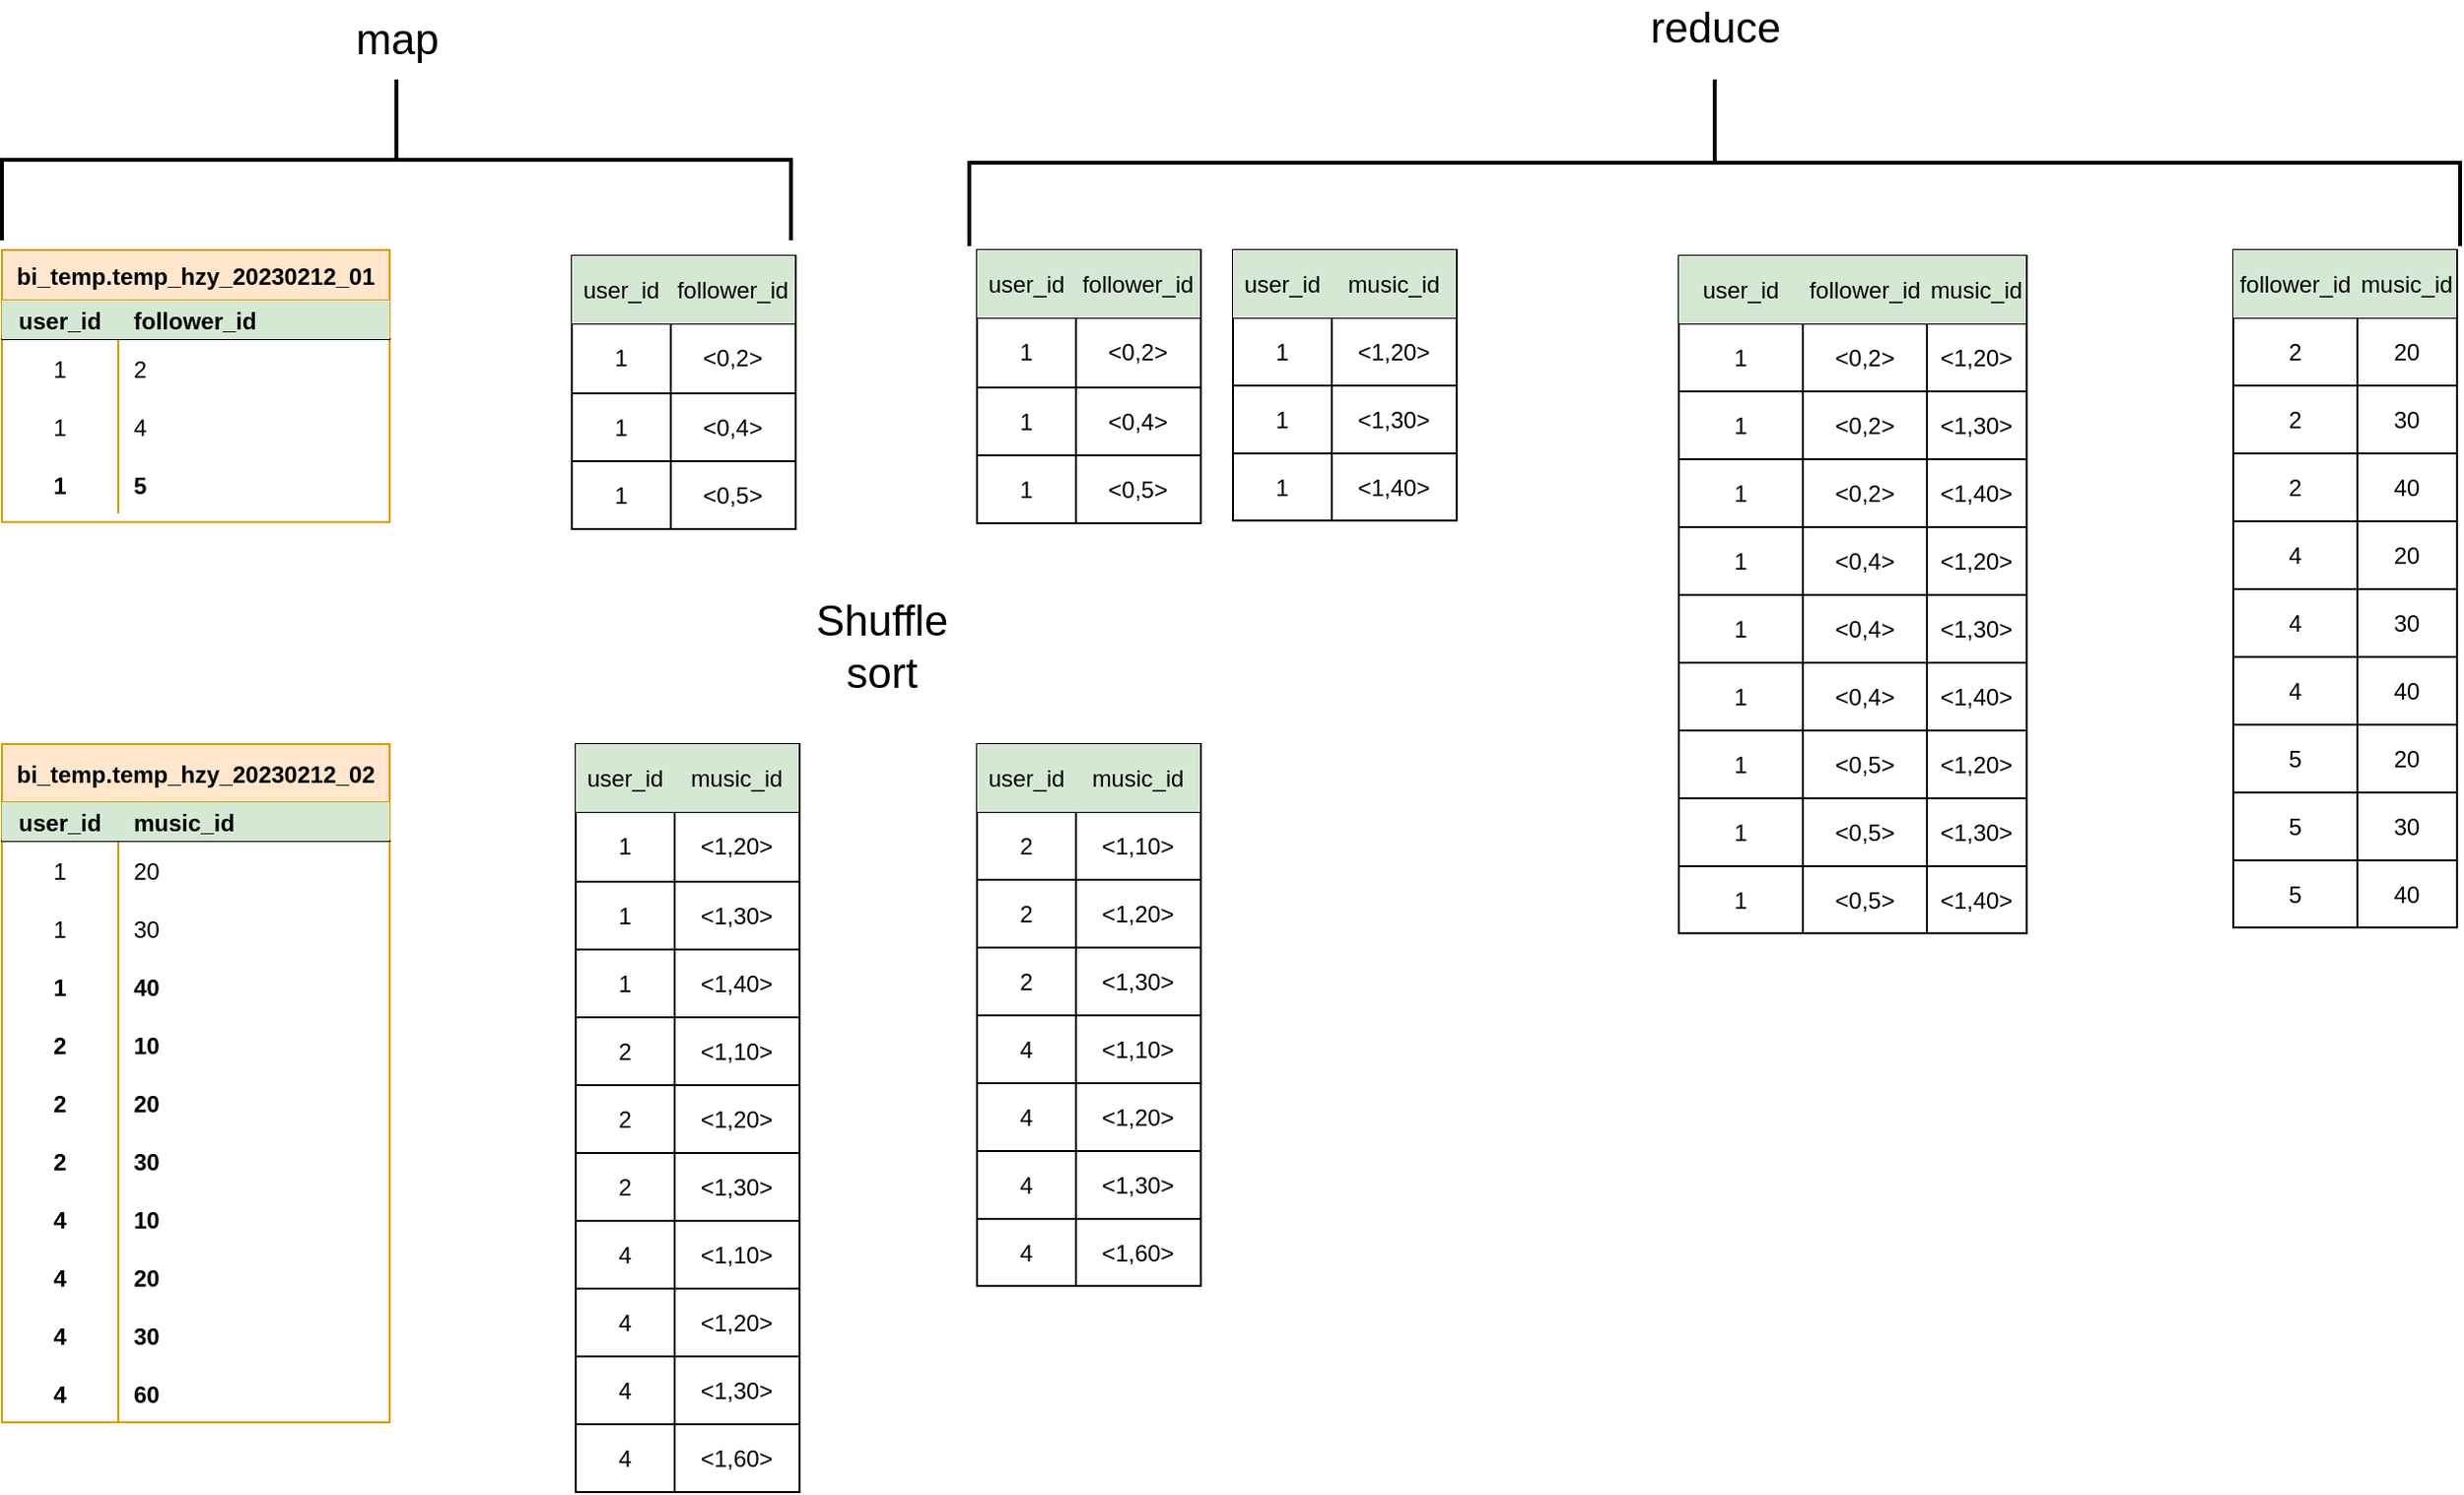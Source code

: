 <mxfile version="20.8.20" type="github" pages="5"><diagram name="第 1 页" id="79-AYDFmWab5eNN6o1tL"><mxGraphModel dx="2098" dy="1237" grid="0" gridSize="10" guides="1" tooltips="1" connect="1" arrows="1" fold="1" page="1" pageScale="1" pageWidth="827" pageHeight="1169" math="0" shadow="0"><root><mxCell id="0"/><mxCell id="1" parent="0"/><mxCell id="QiqNyQguJOuzQnhhBaYR-5" value="bi_temp.temp_hzy_20230212_01" style="shape=table;startSize=26;container=1;collapsible=1;childLayout=tableLayout;fixedRows=1;rowLines=0;fontStyle=1;align=center;resizeLast=1;fillColor=#ffe6cc;strokeColor=#d79b00;" parent="1" vertex="1"><mxGeometry x="100" y="150" width="200" height="140.4" as="geometry"><mxRectangle x="110" y="180" width="230" height="30" as="alternateBounds"/></mxGeometry></mxCell><mxCell id="QiqNyQguJOuzQnhhBaYR-9" value="" style="shape=tableRow;horizontal=0;startSize=0;swimlaneHead=0;swimlaneBody=0;fillColor=none;collapsible=0;dropTarget=0;points=[[0,0.5],[1,0.5]];portConstraint=eastwest;top=0;left=0;right=0;bottom=1;" parent="QiqNyQguJOuzQnhhBaYR-5" vertex="1"><mxGeometry y="26" width="200" height="20" as="geometry"/></mxCell><mxCell id="QiqNyQguJOuzQnhhBaYR-10" value="user_id" style="shape=partialRectangle;connectable=0;top=0;left=0;bottom=0;right=0;fontStyle=1;overflow=hidden;fillColor=#d5e8d4;strokeColor=#82b366;" parent="QiqNyQguJOuzQnhhBaYR-9" vertex="1"><mxGeometry width="60" height="20" as="geometry"><mxRectangle width="60" height="20" as="alternateBounds"/></mxGeometry></mxCell><mxCell id="QiqNyQguJOuzQnhhBaYR-11" value="follower_id" style="shape=partialRectangle;connectable=0;top=0;left=0;bottom=0;right=0;align=left;spacingLeft=6;fontStyle=1;overflow=hidden;fillColor=#d5e8d4;strokeColor=#82b366;" parent="QiqNyQguJOuzQnhhBaYR-9" vertex="1"><mxGeometry x="60" width="140" height="20" as="geometry"><mxRectangle width="140" height="20" as="alternateBounds"/></mxGeometry></mxCell><mxCell id="QiqNyQguJOuzQnhhBaYR-12" value="" style="shape=tableRow;horizontal=0;startSize=0;swimlaneHead=0;swimlaneBody=0;fillColor=none;collapsible=0;dropTarget=0;points=[[0,0.5],[1,0.5]];portConstraint=eastwest;top=0;left=0;right=0;bottom=0;" parent="QiqNyQguJOuzQnhhBaYR-5" vertex="1"><mxGeometry y="46" width="200" height="30" as="geometry"/></mxCell><mxCell id="QiqNyQguJOuzQnhhBaYR-13" value="1" style="shape=partialRectangle;connectable=0;fillColor=none;top=0;left=0;bottom=0;right=0;editable=1;overflow=hidden;" parent="QiqNyQguJOuzQnhhBaYR-12" vertex="1"><mxGeometry width="60" height="30" as="geometry"><mxRectangle width="60" height="30" as="alternateBounds"/></mxGeometry></mxCell><mxCell id="QiqNyQguJOuzQnhhBaYR-14" value="2" style="shape=partialRectangle;connectable=0;fillColor=none;top=0;left=0;bottom=0;right=0;align=left;spacingLeft=6;overflow=hidden;" parent="QiqNyQguJOuzQnhhBaYR-12" vertex="1"><mxGeometry x="60" width="140" height="30" as="geometry"><mxRectangle width="140" height="30" as="alternateBounds"/></mxGeometry></mxCell><mxCell id="QiqNyQguJOuzQnhhBaYR-15" value="" style="shape=tableRow;horizontal=0;startSize=0;swimlaneHead=0;swimlaneBody=0;fillColor=none;collapsible=0;dropTarget=0;points=[[0,0.5],[1,0.5]];portConstraint=eastwest;top=0;left=0;right=0;bottom=0;" parent="QiqNyQguJOuzQnhhBaYR-5" vertex="1"><mxGeometry y="76" width="200" height="30" as="geometry"/></mxCell><mxCell id="QiqNyQguJOuzQnhhBaYR-16" value="1" style="shape=partialRectangle;connectable=0;fillColor=none;top=0;left=0;bottom=0;right=0;editable=1;overflow=hidden;" parent="QiqNyQguJOuzQnhhBaYR-15" vertex="1"><mxGeometry width="60" height="30" as="geometry"><mxRectangle width="60" height="30" as="alternateBounds"/></mxGeometry></mxCell><mxCell id="QiqNyQguJOuzQnhhBaYR-17" value="4" style="shape=partialRectangle;connectable=0;fillColor=none;top=0;left=0;bottom=0;right=0;align=left;spacingLeft=6;overflow=hidden;" parent="QiqNyQguJOuzQnhhBaYR-15" vertex="1"><mxGeometry x="60" width="140" height="30" as="geometry"><mxRectangle width="140" height="30" as="alternateBounds"/></mxGeometry></mxCell><mxCell id="QiqNyQguJOuzQnhhBaYR-6" value="" style="shape=tableRow;horizontal=0;startSize=0;swimlaneHead=0;swimlaneBody=0;fillColor=none;collapsible=0;dropTarget=0;points=[[0,0.5],[1,0.5]];portConstraint=eastwest;top=0;left=0;right=0;bottom=0;" parent="QiqNyQguJOuzQnhhBaYR-5" vertex="1"><mxGeometry y="106" width="200" height="30" as="geometry"/></mxCell><mxCell id="QiqNyQguJOuzQnhhBaYR-7" value="1" style="shape=partialRectangle;connectable=0;fillColor=none;top=0;left=0;bottom=0;right=0;fontStyle=1;overflow=hidden;" parent="QiqNyQguJOuzQnhhBaYR-6" vertex="1"><mxGeometry width="60" height="30" as="geometry"><mxRectangle width="60" height="30" as="alternateBounds"/></mxGeometry></mxCell><mxCell id="QiqNyQguJOuzQnhhBaYR-8" value="5" style="shape=partialRectangle;connectable=0;fillColor=none;top=0;left=0;bottom=0;right=0;align=left;spacingLeft=6;fontStyle=1;overflow=hidden;" parent="QiqNyQguJOuzQnhhBaYR-6" vertex="1"><mxGeometry x="60" width="140" height="30" as="geometry"><mxRectangle width="140" height="30" as="alternateBounds"/></mxGeometry></mxCell><mxCell id="QiqNyQguJOuzQnhhBaYR-18" value="bi_temp.temp_hzy_20230212_02" style="shape=table;startSize=30;container=1;collapsible=1;childLayout=tableLayout;fixedRows=1;rowLines=0;fontStyle=1;align=center;resizeLast=1;fillColor=#ffe6cc;strokeColor=#d79b00;" parent="1" vertex="1"><mxGeometry x="100" y="405" width="200" height="350" as="geometry"><mxRectangle x="110" y="180" width="230" height="30" as="alternateBounds"/></mxGeometry></mxCell><mxCell id="QiqNyQguJOuzQnhhBaYR-19" value="" style="shape=tableRow;horizontal=0;startSize=0;swimlaneHead=0;swimlaneBody=0;fillColor=none;collapsible=0;dropTarget=0;points=[[0,0.5],[1,0.5]];portConstraint=eastwest;top=0;left=0;right=0;bottom=1;" parent="QiqNyQguJOuzQnhhBaYR-18" vertex="1"><mxGeometry y="30" width="200" height="20" as="geometry"/></mxCell><mxCell id="QiqNyQguJOuzQnhhBaYR-20" value="user_id" style="shape=partialRectangle;connectable=0;fillColor=#d5e8d4;top=0;left=0;bottom=0;right=0;fontStyle=1;overflow=hidden;strokeColor=#82b366;" parent="QiqNyQguJOuzQnhhBaYR-19" vertex="1"><mxGeometry width="60" height="20" as="geometry"><mxRectangle width="60" height="20" as="alternateBounds"/></mxGeometry></mxCell><mxCell id="QiqNyQguJOuzQnhhBaYR-21" value="music_id" style="shape=partialRectangle;connectable=0;fillColor=#d5e8d4;top=0;left=0;bottom=0;right=0;align=left;spacingLeft=6;fontStyle=1;overflow=hidden;strokeColor=#82b366;" parent="QiqNyQguJOuzQnhhBaYR-19" vertex="1"><mxGeometry x="60" width="140" height="20" as="geometry"><mxRectangle width="140" height="20" as="alternateBounds"/></mxGeometry></mxCell><mxCell id="QiqNyQguJOuzQnhhBaYR-22" value="" style="shape=tableRow;horizontal=0;startSize=0;swimlaneHead=0;swimlaneBody=0;fillColor=none;collapsible=0;dropTarget=0;points=[[0,0.5],[1,0.5]];portConstraint=eastwest;top=0;left=0;right=0;bottom=0;" parent="QiqNyQguJOuzQnhhBaYR-18" vertex="1"><mxGeometry y="50" width="200" height="30" as="geometry"/></mxCell><mxCell id="QiqNyQguJOuzQnhhBaYR-23" value="1" style="shape=partialRectangle;connectable=0;fillColor=none;top=0;left=0;bottom=0;right=0;editable=1;overflow=hidden;" parent="QiqNyQguJOuzQnhhBaYR-22" vertex="1"><mxGeometry width="60" height="30" as="geometry"><mxRectangle width="60" height="30" as="alternateBounds"/></mxGeometry></mxCell><mxCell id="QiqNyQguJOuzQnhhBaYR-24" value="20" style="shape=partialRectangle;connectable=0;fillColor=none;top=0;left=0;bottom=0;right=0;align=left;spacingLeft=6;overflow=hidden;" parent="QiqNyQguJOuzQnhhBaYR-22" vertex="1"><mxGeometry x="60" width="140" height="30" as="geometry"><mxRectangle width="140" height="30" as="alternateBounds"/></mxGeometry></mxCell><mxCell id="QiqNyQguJOuzQnhhBaYR-25" value="" style="shape=tableRow;horizontal=0;startSize=0;swimlaneHead=0;swimlaneBody=0;fillColor=none;collapsible=0;dropTarget=0;points=[[0,0.5],[1,0.5]];portConstraint=eastwest;top=0;left=0;right=0;bottom=0;" parent="QiqNyQguJOuzQnhhBaYR-18" vertex="1"><mxGeometry y="80" width="200" height="30" as="geometry"/></mxCell><mxCell id="QiqNyQguJOuzQnhhBaYR-26" value="1" style="shape=partialRectangle;connectable=0;fillColor=none;top=0;left=0;bottom=0;right=0;editable=1;overflow=hidden;" parent="QiqNyQguJOuzQnhhBaYR-25" vertex="1"><mxGeometry width="60" height="30" as="geometry"><mxRectangle width="60" height="30" as="alternateBounds"/></mxGeometry></mxCell><mxCell id="QiqNyQguJOuzQnhhBaYR-27" value="30" style="shape=partialRectangle;connectable=0;fillColor=none;top=0;left=0;bottom=0;right=0;align=left;spacingLeft=6;overflow=hidden;" parent="QiqNyQguJOuzQnhhBaYR-25" vertex="1"><mxGeometry x="60" width="140" height="30" as="geometry"><mxRectangle width="140" height="30" as="alternateBounds"/></mxGeometry></mxCell><mxCell id="QiqNyQguJOuzQnhhBaYR-28" value="" style="shape=tableRow;horizontal=0;startSize=0;swimlaneHead=0;swimlaneBody=0;fillColor=none;collapsible=0;dropTarget=0;points=[[0,0.5],[1,0.5]];portConstraint=eastwest;top=0;left=0;right=0;bottom=0;" parent="QiqNyQguJOuzQnhhBaYR-18" vertex="1"><mxGeometry y="110" width="200" height="30" as="geometry"/></mxCell><mxCell id="QiqNyQguJOuzQnhhBaYR-29" value="1" style="shape=partialRectangle;connectable=0;fillColor=none;top=0;left=0;bottom=0;right=0;fontStyle=1;overflow=hidden;" parent="QiqNyQguJOuzQnhhBaYR-28" vertex="1"><mxGeometry width="60" height="30" as="geometry"><mxRectangle width="60" height="30" as="alternateBounds"/></mxGeometry></mxCell><mxCell id="QiqNyQguJOuzQnhhBaYR-30" value="40" style="shape=partialRectangle;connectable=0;fillColor=none;top=0;left=0;bottom=0;right=0;align=left;spacingLeft=6;fontStyle=1;overflow=hidden;" parent="QiqNyQguJOuzQnhhBaYR-28" vertex="1"><mxGeometry x="60" width="140" height="30" as="geometry"><mxRectangle width="140" height="30" as="alternateBounds"/></mxGeometry></mxCell><mxCell id="QiqNyQguJOuzQnhhBaYR-52" style="shape=tableRow;horizontal=0;startSize=0;swimlaneHead=0;swimlaneBody=0;fillColor=none;collapsible=0;dropTarget=0;points=[[0,0.5],[1,0.5]];portConstraint=eastwest;top=0;left=0;right=0;bottom=0;" parent="QiqNyQguJOuzQnhhBaYR-18" vertex="1"><mxGeometry y="140" width="200" height="30" as="geometry"/></mxCell><mxCell id="QiqNyQguJOuzQnhhBaYR-53" value="2" style="shape=partialRectangle;connectable=0;fillColor=none;top=0;left=0;bottom=0;right=0;fontStyle=1;overflow=hidden;" parent="QiqNyQguJOuzQnhhBaYR-52" vertex="1"><mxGeometry width="60" height="30" as="geometry"><mxRectangle width="60" height="30" as="alternateBounds"/></mxGeometry></mxCell><mxCell id="QiqNyQguJOuzQnhhBaYR-54" value="10" style="shape=partialRectangle;connectable=0;fillColor=none;top=0;left=0;bottom=0;right=0;align=left;spacingLeft=6;fontStyle=1;overflow=hidden;" parent="QiqNyQguJOuzQnhhBaYR-52" vertex="1"><mxGeometry x="60" width="140" height="30" as="geometry"><mxRectangle width="140" height="30" as="alternateBounds"/></mxGeometry></mxCell><mxCell id="QiqNyQguJOuzQnhhBaYR-55" style="shape=tableRow;horizontal=0;startSize=0;swimlaneHead=0;swimlaneBody=0;fillColor=none;collapsible=0;dropTarget=0;points=[[0,0.5],[1,0.5]];portConstraint=eastwest;top=0;left=0;right=0;bottom=0;" parent="QiqNyQguJOuzQnhhBaYR-18" vertex="1"><mxGeometry y="170" width="200" height="30" as="geometry"/></mxCell><mxCell id="QiqNyQguJOuzQnhhBaYR-56" value="2" style="shape=partialRectangle;connectable=0;fillColor=none;top=0;left=0;bottom=0;right=0;fontStyle=1;overflow=hidden;" parent="QiqNyQguJOuzQnhhBaYR-55" vertex="1"><mxGeometry width="60" height="30" as="geometry"><mxRectangle width="60" height="30" as="alternateBounds"/></mxGeometry></mxCell><mxCell id="QiqNyQguJOuzQnhhBaYR-57" value="20" style="shape=partialRectangle;connectable=0;fillColor=none;top=0;left=0;bottom=0;right=0;align=left;spacingLeft=6;fontStyle=1;overflow=hidden;" parent="QiqNyQguJOuzQnhhBaYR-55" vertex="1"><mxGeometry x="60" width="140" height="30" as="geometry"><mxRectangle width="140" height="30" as="alternateBounds"/></mxGeometry></mxCell><mxCell id="QiqNyQguJOuzQnhhBaYR-58" style="shape=tableRow;horizontal=0;startSize=0;swimlaneHead=0;swimlaneBody=0;fillColor=none;collapsible=0;dropTarget=0;points=[[0,0.5],[1,0.5]];portConstraint=eastwest;top=0;left=0;right=0;bottom=0;" parent="QiqNyQguJOuzQnhhBaYR-18" vertex="1"><mxGeometry y="200" width="200" height="30" as="geometry"/></mxCell><mxCell id="QiqNyQguJOuzQnhhBaYR-59" value="2" style="shape=partialRectangle;connectable=0;fillColor=none;top=0;left=0;bottom=0;right=0;fontStyle=1;overflow=hidden;" parent="QiqNyQguJOuzQnhhBaYR-58" vertex="1"><mxGeometry width="60" height="30" as="geometry"><mxRectangle width="60" height="30" as="alternateBounds"/></mxGeometry></mxCell><mxCell id="QiqNyQguJOuzQnhhBaYR-60" value="30" style="shape=partialRectangle;connectable=0;fillColor=none;top=0;left=0;bottom=0;right=0;align=left;spacingLeft=6;fontStyle=1;overflow=hidden;" parent="QiqNyQguJOuzQnhhBaYR-58" vertex="1"><mxGeometry x="60" width="140" height="30" as="geometry"><mxRectangle width="140" height="30" as="alternateBounds"/></mxGeometry></mxCell><mxCell id="QiqNyQguJOuzQnhhBaYR-61" style="shape=tableRow;horizontal=0;startSize=0;swimlaneHead=0;swimlaneBody=0;fillColor=none;collapsible=0;dropTarget=0;points=[[0,0.5],[1,0.5]];portConstraint=eastwest;top=0;left=0;right=0;bottom=0;" parent="QiqNyQguJOuzQnhhBaYR-18" vertex="1"><mxGeometry y="230" width="200" height="30" as="geometry"/></mxCell><mxCell id="QiqNyQguJOuzQnhhBaYR-62" value="4" style="shape=partialRectangle;connectable=0;fillColor=none;top=0;left=0;bottom=0;right=0;fontStyle=1;overflow=hidden;" parent="QiqNyQguJOuzQnhhBaYR-61" vertex="1"><mxGeometry width="60" height="30" as="geometry"><mxRectangle width="60" height="30" as="alternateBounds"/></mxGeometry></mxCell><mxCell id="QiqNyQguJOuzQnhhBaYR-63" value="10" style="shape=partialRectangle;connectable=0;fillColor=none;top=0;left=0;bottom=0;right=0;align=left;spacingLeft=6;fontStyle=1;overflow=hidden;" parent="QiqNyQguJOuzQnhhBaYR-61" vertex="1"><mxGeometry x="60" width="140" height="30" as="geometry"><mxRectangle width="140" height="30" as="alternateBounds"/></mxGeometry></mxCell><mxCell id="QiqNyQguJOuzQnhhBaYR-64" style="shape=tableRow;horizontal=0;startSize=0;swimlaneHead=0;swimlaneBody=0;fillColor=none;collapsible=0;dropTarget=0;points=[[0,0.5],[1,0.5]];portConstraint=eastwest;top=0;left=0;right=0;bottom=0;" parent="QiqNyQguJOuzQnhhBaYR-18" vertex="1"><mxGeometry y="260" width="200" height="30" as="geometry"/></mxCell><mxCell id="QiqNyQguJOuzQnhhBaYR-65" value="4" style="shape=partialRectangle;connectable=0;fillColor=none;top=0;left=0;bottom=0;right=0;fontStyle=1;overflow=hidden;" parent="QiqNyQguJOuzQnhhBaYR-64" vertex="1"><mxGeometry width="60" height="30" as="geometry"><mxRectangle width="60" height="30" as="alternateBounds"/></mxGeometry></mxCell><mxCell id="QiqNyQguJOuzQnhhBaYR-66" value="20" style="shape=partialRectangle;connectable=0;fillColor=none;top=0;left=0;bottom=0;right=0;align=left;spacingLeft=6;fontStyle=1;overflow=hidden;" parent="QiqNyQguJOuzQnhhBaYR-64" vertex="1"><mxGeometry x="60" width="140" height="30" as="geometry"><mxRectangle width="140" height="30" as="alternateBounds"/></mxGeometry></mxCell><mxCell id="QiqNyQguJOuzQnhhBaYR-70" style="shape=tableRow;horizontal=0;startSize=0;swimlaneHead=0;swimlaneBody=0;fillColor=none;collapsible=0;dropTarget=0;points=[[0,0.5],[1,0.5]];portConstraint=eastwest;top=0;left=0;right=0;bottom=0;" parent="QiqNyQguJOuzQnhhBaYR-18" vertex="1"><mxGeometry y="290" width="200" height="30" as="geometry"/></mxCell><mxCell id="QiqNyQguJOuzQnhhBaYR-71" value="4" style="shape=partialRectangle;connectable=0;fillColor=none;top=0;left=0;bottom=0;right=0;fontStyle=1;overflow=hidden;" parent="QiqNyQguJOuzQnhhBaYR-70" vertex="1"><mxGeometry width="60" height="30" as="geometry"><mxRectangle width="60" height="30" as="alternateBounds"/></mxGeometry></mxCell><mxCell id="QiqNyQguJOuzQnhhBaYR-72" value="30" style="shape=partialRectangle;connectable=0;fillColor=none;top=0;left=0;bottom=0;right=0;align=left;spacingLeft=6;fontStyle=1;overflow=hidden;" parent="QiqNyQguJOuzQnhhBaYR-70" vertex="1"><mxGeometry x="60" width="140" height="30" as="geometry"><mxRectangle width="140" height="30" as="alternateBounds"/></mxGeometry></mxCell><mxCell id="QiqNyQguJOuzQnhhBaYR-67" style="shape=tableRow;horizontal=0;startSize=0;swimlaneHead=0;swimlaneBody=0;fillColor=none;collapsible=0;dropTarget=0;points=[[0,0.5],[1,0.5]];portConstraint=eastwest;top=0;left=0;right=0;bottom=0;" parent="QiqNyQguJOuzQnhhBaYR-18" vertex="1"><mxGeometry y="320" width="200" height="30" as="geometry"/></mxCell><mxCell id="QiqNyQguJOuzQnhhBaYR-68" value="4" style="shape=partialRectangle;connectable=0;fillColor=none;top=0;left=0;bottom=0;right=0;fontStyle=1;overflow=hidden;" parent="QiqNyQguJOuzQnhhBaYR-67" vertex="1"><mxGeometry width="60" height="30" as="geometry"><mxRectangle width="60" height="30" as="alternateBounds"/></mxGeometry></mxCell><mxCell id="QiqNyQguJOuzQnhhBaYR-69" value="60" style="shape=partialRectangle;connectable=0;fillColor=none;top=0;left=0;bottom=0;right=0;align=left;spacingLeft=6;fontStyle=1;overflow=hidden;" parent="QiqNyQguJOuzQnhhBaYR-67" vertex="1"><mxGeometry x="60" width="140" height="30" as="geometry"><mxRectangle width="140" height="30" as="alternateBounds"/></mxGeometry></mxCell><mxCell id="QiqNyQguJOuzQnhhBaYR-124" value="" style="shape=table;startSize=0;container=1;collapsible=0;childLayout=tableLayout;" parent="1" vertex="1"><mxGeometry x="394" y="153" width="115.4" height="141" as="geometry"/></mxCell><mxCell id="QiqNyQguJOuzQnhhBaYR-125" value="" style="shape=tableRow;horizontal=0;startSize=0;swimlaneHead=0;swimlaneBody=0;strokeColor=inherit;top=0;left=0;bottom=0;right=0;collapsible=0;dropTarget=0;fillColor=none;points=[[0,0.5],[1,0.5]];portConstraint=eastwest;" parent="QiqNyQguJOuzQnhhBaYR-124" vertex="1"><mxGeometry width="115.4" height="35" as="geometry"/></mxCell><mxCell id="QiqNyQguJOuzQnhhBaYR-126" value="user_id" style="shape=partialRectangle;html=1;whiteSpace=wrap;connectable=0;strokeColor=#82b366;overflow=hidden;fillColor=#d5e8d4;top=0;left=0;bottom=0;right=0;pointerEvents=1;" parent="QiqNyQguJOuzQnhhBaYR-125" vertex="1"><mxGeometry width="51" height="35" as="geometry"><mxRectangle width="51" height="35" as="alternateBounds"/></mxGeometry></mxCell><mxCell id="QiqNyQguJOuzQnhhBaYR-127" value="follower_id" style="shape=partialRectangle;html=1;whiteSpace=wrap;connectable=0;strokeColor=#82b366;overflow=hidden;fillColor=#d5e8d4;top=0;left=0;bottom=0;right=0;pointerEvents=1;" parent="QiqNyQguJOuzQnhhBaYR-125" vertex="1"><mxGeometry x="51" width="64" height="35" as="geometry"><mxRectangle width="64" height="35" as="alternateBounds"/></mxGeometry></mxCell><mxCell id="QiqNyQguJOuzQnhhBaYR-128" value="" style="shape=tableRow;horizontal=0;startSize=0;swimlaneHead=0;swimlaneBody=0;strokeColor=inherit;top=0;left=0;bottom=0;right=0;collapsible=0;dropTarget=0;fillColor=none;points=[[0,0.5],[1,0.5]];portConstraint=eastwest;" parent="QiqNyQguJOuzQnhhBaYR-124" vertex="1"><mxGeometry y="35" width="115.4" height="36" as="geometry"/></mxCell><mxCell id="QiqNyQguJOuzQnhhBaYR-129" value="1" style="shape=partialRectangle;html=1;whiteSpace=wrap;connectable=0;strokeColor=inherit;overflow=hidden;fillColor=none;top=0;left=0;bottom=0;right=0;pointerEvents=1;" parent="QiqNyQguJOuzQnhhBaYR-128" vertex="1"><mxGeometry width="51" height="36" as="geometry"><mxRectangle width="51" height="36" as="alternateBounds"/></mxGeometry></mxCell><mxCell id="QiqNyQguJOuzQnhhBaYR-130" value="&amp;lt;0,2&amp;gt;" style="shape=partialRectangle;html=1;whiteSpace=wrap;connectable=0;strokeColor=inherit;overflow=hidden;fillColor=none;top=0;left=0;bottom=0;right=0;pointerEvents=1;" parent="QiqNyQguJOuzQnhhBaYR-128" vertex="1"><mxGeometry x="51" width="64" height="36" as="geometry"><mxRectangle width="64" height="36" as="alternateBounds"/></mxGeometry></mxCell><mxCell id="QiqNyQguJOuzQnhhBaYR-131" value="" style="shape=tableRow;horizontal=0;startSize=0;swimlaneHead=0;swimlaneBody=0;strokeColor=inherit;top=0;left=0;bottom=0;right=0;collapsible=0;dropTarget=0;fillColor=none;points=[[0,0.5],[1,0.5]];portConstraint=eastwest;" parent="QiqNyQguJOuzQnhhBaYR-124" vertex="1"><mxGeometry y="71" width="115.4" height="35" as="geometry"/></mxCell><mxCell id="QiqNyQguJOuzQnhhBaYR-132" value="1" style="shape=partialRectangle;html=1;whiteSpace=wrap;connectable=0;strokeColor=inherit;overflow=hidden;fillColor=none;top=0;left=0;bottom=0;right=0;pointerEvents=1;" parent="QiqNyQguJOuzQnhhBaYR-131" vertex="1"><mxGeometry width="51" height="35" as="geometry"><mxRectangle width="51" height="35" as="alternateBounds"/></mxGeometry></mxCell><mxCell id="QiqNyQguJOuzQnhhBaYR-133" value="&amp;lt;0,4&amp;gt;" style="shape=partialRectangle;html=1;whiteSpace=wrap;connectable=0;strokeColor=inherit;overflow=hidden;fillColor=none;top=0;left=0;bottom=0;right=0;pointerEvents=1;" parent="QiqNyQguJOuzQnhhBaYR-131" vertex="1"><mxGeometry x="51" width="64" height="35" as="geometry"><mxRectangle width="64" height="35" as="alternateBounds"/></mxGeometry></mxCell><mxCell id="QiqNyQguJOuzQnhhBaYR-134" value="" style="shape=tableRow;horizontal=0;startSize=0;swimlaneHead=0;swimlaneBody=0;strokeColor=inherit;top=0;left=0;bottom=0;right=0;collapsible=0;dropTarget=0;fillColor=none;points=[[0,0.5],[1,0.5]];portConstraint=eastwest;" parent="QiqNyQguJOuzQnhhBaYR-124" vertex="1"><mxGeometry y="106" width="115.4" height="35" as="geometry"/></mxCell><mxCell id="QiqNyQguJOuzQnhhBaYR-135" value="1" style="shape=partialRectangle;html=1;whiteSpace=wrap;connectable=0;strokeColor=inherit;overflow=hidden;fillColor=none;top=0;left=0;bottom=0;right=0;pointerEvents=1;" parent="QiqNyQguJOuzQnhhBaYR-134" vertex="1"><mxGeometry width="51" height="35" as="geometry"><mxRectangle width="51" height="35" as="alternateBounds"/></mxGeometry></mxCell><mxCell id="QiqNyQguJOuzQnhhBaYR-136" value="&amp;lt;0,5&amp;gt;" style="shape=partialRectangle;html=1;whiteSpace=wrap;connectable=0;strokeColor=inherit;overflow=hidden;fillColor=none;top=0;left=0;bottom=0;right=0;pointerEvents=1;" parent="QiqNyQguJOuzQnhhBaYR-134" vertex="1"><mxGeometry x="51" width="64" height="35" as="geometry"><mxRectangle width="64" height="35" as="alternateBounds"/></mxGeometry></mxCell><mxCell id="QiqNyQguJOuzQnhhBaYR-137" value="" style="shape=table;startSize=0;container=1;collapsible=0;childLayout=tableLayout;" parent="1" vertex="1"><mxGeometry x="396" y="405" width="115.4" height="386" as="geometry"/></mxCell><mxCell id="QiqNyQguJOuzQnhhBaYR-138" value="" style="shape=tableRow;horizontal=0;startSize=0;swimlaneHead=0;swimlaneBody=0;strokeColor=inherit;top=0;left=0;bottom=0;right=0;collapsible=0;dropTarget=0;fillColor=none;points=[[0,0.5],[1,0.5]];portConstraint=eastwest;" parent="QiqNyQguJOuzQnhhBaYR-137" vertex="1"><mxGeometry width="115.4" height="35" as="geometry"/></mxCell><mxCell id="QiqNyQguJOuzQnhhBaYR-139" value="user_id" style="shape=partialRectangle;html=1;whiteSpace=wrap;connectable=0;strokeColor=#82b366;overflow=hidden;fillColor=#d5e8d4;top=0;left=0;bottom=0;right=0;pointerEvents=1;" parent="QiqNyQguJOuzQnhhBaYR-138" vertex="1"><mxGeometry width="51" height="35" as="geometry"><mxRectangle width="51" height="35" as="alternateBounds"/></mxGeometry></mxCell><mxCell id="QiqNyQguJOuzQnhhBaYR-140" value="music_id" style="shape=partialRectangle;html=1;whiteSpace=wrap;connectable=0;strokeColor=#82b366;overflow=hidden;fillColor=#d5e8d4;top=0;left=0;bottom=0;right=0;pointerEvents=1;" parent="QiqNyQguJOuzQnhhBaYR-138" vertex="1"><mxGeometry x="51" width="64" height="35" as="geometry"><mxRectangle width="64" height="35" as="alternateBounds"/></mxGeometry></mxCell><mxCell id="QiqNyQguJOuzQnhhBaYR-141" value="" style="shape=tableRow;horizontal=0;startSize=0;swimlaneHead=0;swimlaneBody=0;strokeColor=inherit;top=0;left=0;bottom=0;right=0;collapsible=0;dropTarget=0;fillColor=none;points=[[0,0.5],[1,0.5]];portConstraint=eastwest;" parent="QiqNyQguJOuzQnhhBaYR-137" vertex="1"><mxGeometry y="35" width="115.4" height="36" as="geometry"/></mxCell><mxCell id="QiqNyQguJOuzQnhhBaYR-142" value="1" style="shape=partialRectangle;html=1;whiteSpace=wrap;connectable=0;strokeColor=inherit;overflow=hidden;fillColor=none;top=0;left=0;bottom=0;right=0;pointerEvents=1;" parent="QiqNyQguJOuzQnhhBaYR-141" vertex="1"><mxGeometry width="51" height="36" as="geometry"><mxRectangle width="51" height="36" as="alternateBounds"/></mxGeometry></mxCell><mxCell id="QiqNyQguJOuzQnhhBaYR-143" value="&amp;lt;1,20&amp;gt;" style="shape=partialRectangle;html=1;whiteSpace=wrap;connectable=0;strokeColor=inherit;overflow=hidden;fillColor=none;top=0;left=0;bottom=0;right=0;pointerEvents=1;" parent="QiqNyQguJOuzQnhhBaYR-141" vertex="1"><mxGeometry x="51" width="64" height="36" as="geometry"><mxRectangle width="64" height="36" as="alternateBounds"/></mxGeometry></mxCell><mxCell id="QiqNyQguJOuzQnhhBaYR-144" value="" style="shape=tableRow;horizontal=0;startSize=0;swimlaneHead=0;swimlaneBody=0;strokeColor=inherit;top=0;left=0;bottom=0;right=0;collapsible=0;dropTarget=0;fillColor=none;points=[[0,0.5],[1,0.5]];portConstraint=eastwest;" parent="QiqNyQguJOuzQnhhBaYR-137" vertex="1"><mxGeometry y="71" width="115.4" height="35" as="geometry"/></mxCell><mxCell id="QiqNyQguJOuzQnhhBaYR-145" value="1" style="shape=partialRectangle;html=1;whiteSpace=wrap;connectable=0;strokeColor=inherit;overflow=hidden;fillColor=none;top=0;left=0;bottom=0;right=0;pointerEvents=1;" parent="QiqNyQguJOuzQnhhBaYR-144" vertex="1"><mxGeometry width="51" height="35" as="geometry"><mxRectangle width="51" height="35" as="alternateBounds"/></mxGeometry></mxCell><mxCell id="QiqNyQguJOuzQnhhBaYR-146" value="&amp;lt;1,30&amp;gt;" style="shape=partialRectangle;html=1;whiteSpace=wrap;connectable=0;strokeColor=inherit;overflow=hidden;fillColor=none;top=0;left=0;bottom=0;right=0;pointerEvents=1;" parent="QiqNyQguJOuzQnhhBaYR-144" vertex="1"><mxGeometry x="51" width="64" height="35" as="geometry"><mxRectangle width="64" height="35" as="alternateBounds"/></mxGeometry></mxCell><mxCell id="QiqNyQguJOuzQnhhBaYR-147" value="" style="shape=tableRow;horizontal=0;startSize=0;swimlaneHead=0;swimlaneBody=0;strokeColor=inherit;top=0;left=0;bottom=0;right=0;collapsible=0;dropTarget=0;fillColor=none;points=[[0,0.5],[1,0.5]];portConstraint=eastwest;" parent="QiqNyQguJOuzQnhhBaYR-137" vertex="1"><mxGeometry y="106" width="115.4" height="35" as="geometry"/></mxCell><mxCell id="QiqNyQguJOuzQnhhBaYR-148" value="1" style="shape=partialRectangle;html=1;whiteSpace=wrap;connectable=0;strokeColor=inherit;overflow=hidden;fillColor=none;top=0;left=0;bottom=0;right=0;pointerEvents=1;" parent="QiqNyQguJOuzQnhhBaYR-147" vertex="1"><mxGeometry width="51" height="35" as="geometry"><mxRectangle width="51" height="35" as="alternateBounds"/></mxGeometry></mxCell><mxCell id="QiqNyQguJOuzQnhhBaYR-149" value="&amp;lt;1,40&amp;gt;" style="shape=partialRectangle;html=1;whiteSpace=wrap;connectable=0;strokeColor=inherit;overflow=hidden;fillColor=none;top=0;left=0;bottom=0;right=0;pointerEvents=1;" parent="QiqNyQguJOuzQnhhBaYR-147" vertex="1"><mxGeometry x="51" width="64" height="35" as="geometry"><mxRectangle width="64" height="35" as="alternateBounds"/></mxGeometry></mxCell><mxCell id="QiqNyQguJOuzQnhhBaYR-174" style="shape=tableRow;horizontal=0;startSize=0;swimlaneHead=0;swimlaneBody=0;strokeColor=inherit;top=0;left=0;bottom=0;right=0;collapsible=0;dropTarget=0;fillColor=none;points=[[0,0.5],[1,0.5]];portConstraint=eastwest;" parent="QiqNyQguJOuzQnhhBaYR-137" vertex="1"><mxGeometry y="141" width="115.4" height="35" as="geometry"/></mxCell><mxCell id="QiqNyQguJOuzQnhhBaYR-175" value="2" style="shape=partialRectangle;html=1;whiteSpace=wrap;connectable=0;strokeColor=inherit;overflow=hidden;fillColor=none;top=0;left=0;bottom=0;right=0;pointerEvents=1;" parent="QiqNyQguJOuzQnhhBaYR-174" vertex="1"><mxGeometry width="51" height="35" as="geometry"><mxRectangle width="51" height="35" as="alternateBounds"/></mxGeometry></mxCell><mxCell id="QiqNyQguJOuzQnhhBaYR-176" value="&amp;lt;1,10&amp;gt;" style="shape=partialRectangle;html=1;whiteSpace=wrap;connectable=0;strokeColor=inherit;overflow=hidden;fillColor=none;top=0;left=0;bottom=0;right=0;pointerEvents=1;" parent="QiqNyQguJOuzQnhhBaYR-174" vertex="1"><mxGeometry x="51" width="64" height="35" as="geometry"><mxRectangle width="64" height="35" as="alternateBounds"/></mxGeometry></mxCell><mxCell id="QiqNyQguJOuzQnhhBaYR-171" style="shape=tableRow;horizontal=0;startSize=0;swimlaneHead=0;swimlaneBody=0;strokeColor=inherit;top=0;left=0;bottom=0;right=0;collapsible=0;dropTarget=0;fillColor=none;points=[[0,0.5],[1,0.5]];portConstraint=eastwest;" parent="QiqNyQguJOuzQnhhBaYR-137" vertex="1"><mxGeometry y="176" width="115.4" height="35" as="geometry"/></mxCell><mxCell id="QiqNyQguJOuzQnhhBaYR-172" value="2" style="shape=partialRectangle;html=1;whiteSpace=wrap;connectable=0;strokeColor=inherit;overflow=hidden;fillColor=none;top=0;left=0;bottom=0;right=0;pointerEvents=1;" parent="QiqNyQguJOuzQnhhBaYR-171" vertex="1"><mxGeometry width="51" height="35" as="geometry"><mxRectangle width="51" height="35" as="alternateBounds"/></mxGeometry></mxCell><mxCell id="QiqNyQguJOuzQnhhBaYR-173" value="&amp;lt;1,20&amp;gt;" style="shape=partialRectangle;html=1;whiteSpace=wrap;connectable=0;strokeColor=inherit;overflow=hidden;fillColor=none;top=0;left=0;bottom=0;right=0;pointerEvents=1;" parent="QiqNyQguJOuzQnhhBaYR-171" vertex="1"><mxGeometry x="51" width="64" height="35" as="geometry"><mxRectangle width="64" height="35" as="alternateBounds"/></mxGeometry></mxCell><mxCell id="QiqNyQguJOuzQnhhBaYR-168" style="shape=tableRow;horizontal=0;startSize=0;swimlaneHead=0;swimlaneBody=0;strokeColor=inherit;top=0;left=0;bottom=0;right=0;collapsible=0;dropTarget=0;fillColor=none;points=[[0,0.5],[1,0.5]];portConstraint=eastwest;" parent="QiqNyQguJOuzQnhhBaYR-137" vertex="1"><mxGeometry y="211" width="115.4" height="35" as="geometry"/></mxCell><mxCell id="QiqNyQguJOuzQnhhBaYR-169" value="2" style="shape=partialRectangle;html=1;whiteSpace=wrap;connectable=0;strokeColor=inherit;overflow=hidden;fillColor=none;top=0;left=0;bottom=0;right=0;pointerEvents=1;" parent="QiqNyQguJOuzQnhhBaYR-168" vertex="1"><mxGeometry width="51" height="35" as="geometry"><mxRectangle width="51" height="35" as="alternateBounds"/></mxGeometry></mxCell><mxCell id="QiqNyQguJOuzQnhhBaYR-170" value="&amp;lt;1,30&amp;gt;" style="shape=partialRectangle;html=1;whiteSpace=wrap;connectable=0;strokeColor=inherit;overflow=hidden;fillColor=none;top=0;left=0;bottom=0;right=0;pointerEvents=1;" parent="QiqNyQguJOuzQnhhBaYR-168" vertex="1"><mxGeometry x="51" width="64" height="35" as="geometry"><mxRectangle width="64" height="35" as="alternateBounds"/></mxGeometry></mxCell><mxCell id="QiqNyQguJOuzQnhhBaYR-165" style="shape=tableRow;horizontal=0;startSize=0;swimlaneHead=0;swimlaneBody=0;strokeColor=inherit;top=0;left=0;bottom=0;right=0;collapsible=0;dropTarget=0;fillColor=none;points=[[0,0.5],[1,0.5]];portConstraint=eastwest;" parent="QiqNyQguJOuzQnhhBaYR-137" vertex="1"><mxGeometry y="246" width="115.4" height="35" as="geometry"/></mxCell><mxCell id="QiqNyQguJOuzQnhhBaYR-166" value="4" style="shape=partialRectangle;html=1;whiteSpace=wrap;connectable=0;strokeColor=inherit;overflow=hidden;fillColor=none;top=0;left=0;bottom=0;right=0;pointerEvents=1;" parent="QiqNyQguJOuzQnhhBaYR-165" vertex="1"><mxGeometry width="51" height="35" as="geometry"><mxRectangle width="51" height="35" as="alternateBounds"/></mxGeometry></mxCell><mxCell id="QiqNyQguJOuzQnhhBaYR-167" value="&amp;lt;1,10&amp;gt;" style="shape=partialRectangle;html=1;whiteSpace=wrap;connectable=0;strokeColor=inherit;overflow=hidden;fillColor=none;top=0;left=0;bottom=0;right=0;pointerEvents=1;" parent="QiqNyQguJOuzQnhhBaYR-165" vertex="1"><mxGeometry x="51" width="64" height="35" as="geometry"><mxRectangle width="64" height="35" as="alternateBounds"/></mxGeometry></mxCell><mxCell id="QiqNyQguJOuzQnhhBaYR-162" style="shape=tableRow;horizontal=0;startSize=0;swimlaneHead=0;swimlaneBody=0;strokeColor=inherit;top=0;left=0;bottom=0;right=0;collapsible=0;dropTarget=0;fillColor=none;points=[[0,0.5],[1,0.5]];portConstraint=eastwest;" parent="QiqNyQguJOuzQnhhBaYR-137" vertex="1"><mxGeometry y="281" width="115.4" height="35" as="geometry"/></mxCell><mxCell id="QiqNyQguJOuzQnhhBaYR-163" value="4" style="shape=partialRectangle;html=1;whiteSpace=wrap;connectable=0;strokeColor=inherit;overflow=hidden;fillColor=none;top=0;left=0;bottom=0;right=0;pointerEvents=1;" parent="QiqNyQguJOuzQnhhBaYR-162" vertex="1"><mxGeometry width="51" height="35" as="geometry"><mxRectangle width="51" height="35" as="alternateBounds"/></mxGeometry></mxCell><mxCell id="QiqNyQguJOuzQnhhBaYR-164" value="&amp;lt;1,20&amp;gt;" style="shape=partialRectangle;html=1;whiteSpace=wrap;connectable=0;strokeColor=inherit;overflow=hidden;fillColor=none;top=0;left=0;bottom=0;right=0;pointerEvents=1;" parent="QiqNyQguJOuzQnhhBaYR-162" vertex="1"><mxGeometry x="51" width="64" height="35" as="geometry"><mxRectangle width="64" height="35" as="alternateBounds"/></mxGeometry></mxCell><mxCell id="QiqNyQguJOuzQnhhBaYR-159" style="shape=tableRow;horizontal=0;startSize=0;swimlaneHead=0;swimlaneBody=0;strokeColor=inherit;top=0;left=0;bottom=0;right=0;collapsible=0;dropTarget=0;fillColor=none;points=[[0,0.5],[1,0.5]];portConstraint=eastwest;" parent="QiqNyQguJOuzQnhhBaYR-137" vertex="1"><mxGeometry y="316" width="115.4" height="35" as="geometry"/></mxCell><mxCell id="QiqNyQguJOuzQnhhBaYR-160" value="4" style="shape=partialRectangle;html=1;whiteSpace=wrap;connectable=0;strokeColor=inherit;overflow=hidden;fillColor=none;top=0;left=0;bottom=0;right=0;pointerEvents=1;" parent="QiqNyQguJOuzQnhhBaYR-159" vertex="1"><mxGeometry width="51" height="35" as="geometry"><mxRectangle width="51" height="35" as="alternateBounds"/></mxGeometry></mxCell><mxCell id="QiqNyQguJOuzQnhhBaYR-161" value="&amp;lt;1,30&amp;gt;" style="shape=partialRectangle;html=1;whiteSpace=wrap;connectable=0;strokeColor=inherit;overflow=hidden;fillColor=none;top=0;left=0;bottom=0;right=0;pointerEvents=1;" parent="QiqNyQguJOuzQnhhBaYR-159" vertex="1"><mxGeometry x="51" width="64" height="35" as="geometry"><mxRectangle width="64" height="35" as="alternateBounds"/></mxGeometry></mxCell><mxCell id="QiqNyQguJOuzQnhhBaYR-156" style="shape=tableRow;horizontal=0;startSize=0;swimlaneHead=0;swimlaneBody=0;strokeColor=inherit;top=0;left=0;bottom=0;right=0;collapsible=0;dropTarget=0;fillColor=none;points=[[0,0.5],[1,0.5]];portConstraint=eastwest;" parent="QiqNyQguJOuzQnhhBaYR-137" vertex="1"><mxGeometry y="351" width="115.4" height="35" as="geometry"/></mxCell><mxCell id="QiqNyQguJOuzQnhhBaYR-157" value="4" style="shape=partialRectangle;html=1;whiteSpace=wrap;connectable=0;strokeColor=inherit;overflow=hidden;fillColor=none;top=0;left=0;bottom=0;right=0;pointerEvents=1;" parent="QiqNyQguJOuzQnhhBaYR-156" vertex="1"><mxGeometry width="51" height="35" as="geometry"><mxRectangle width="51" height="35" as="alternateBounds"/></mxGeometry></mxCell><mxCell id="QiqNyQguJOuzQnhhBaYR-158" value="&amp;lt;1,60&amp;gt;" style="shape=partialRectangle;html=1;whiteSpace=wrap;connectable=0;strokeColor=inherit;overflow=hidden;fillColor=none;top=0;left=0;bottom=0;right=0;pointerEvents=1;" parent="QiqNyQguJOuzQnhhBaYR-156" vertex="1"><mxGeometry x="51" width="64" height="35" as="geometry"><mxRectangle width="64" height="35" as="alternateBounds"/></mxGeometry></mxCell><mxCell id="QiqNyQguJOuzQnhhBaYR-178" value="" style="shape=table;startSize=0;container=1;collapsible=0;childLayout=tableLayout;" parent="1" vertex="1"><mxGeometry x="603" y="150" width="115.4" height="141" as="geometry"/></mxCell><mxCell id="QiqNyQguJOuzQnhhBaYR-179" value="" style="shape=tableRow;horizontal=0;startSize=0;swimlaneHead=0;swimlaneBody=0;strokeColor=inherit;top=0;left=0;bottom=0;right=0;collapsible=0;dropTarget=0;fillColor=none;points=[[0,0.5],[1,0.5]];portConstraint=eastwest;" parent="QiqNyQguJOuzQnhhBaYR-178" vertex="1"><mxGeometry width="115.4" height="35" as="geometry"/></mxCell><mxCell id="QiqNyQguJOuzQnhhBaYR-180" value="user_id" style="shape=partialRectangle;html=1;whiteSpace=wrap;connectable=0;strokeColor=#82b366;overflow=hidden;fillColor=#d5e8d4;top=0;left=0;bottom=0;right=0;pointerEvents=1;" parent="QiqNyQguJOuzQnhhBaYR-179" vertex="1"><mxGeometry width="51" height="35" as="geometry"><mxRectangle width="51" height="35" as="alternateBounds"/></mxGeometry></mxCell><mxCell id="QiqNyQguJOuzQnhhBaYR-181" value="follower_id" style="shape=partialRectangle;html=1;whiteSpace=wrap;connectable=0;strokeColor=#82b366;overflow=hidden;fillColor=#d5e8d4;top=0;left=0;bottom=0;right=0;pointerEvents=1;" parent="QiqNyQguJOuzQnhhBaYR-179" vertex="1"><mxGeometry x="51" width="64" height="35" as="geometry"><mxRectangle width="64" height="35" as="alternateBounds"/></mxGeometry></mxCell><mxCell id="QiqNyQguJOuzQnhhBaYR-182" value="" style="shape=tableRow;horizontal=0;startSize=0;swimlaneHead=0;swimlaneBody=0;strokeColor=inherit;top=0;left=0;bottom=0;right=0;collapsible=0;dropTarget=0;fillColor=none;points=[[0,0.5],[1,0.5]];portConstraint=eastwest;" parent="QiqNyQguJOuzQnhhBaYR-178" vertex="1"><mxGeometry y="35" width="115.4" height="36" as="geometry"/></mxCell><mxCell id="QiqNyQguJOuzQnhhBaYR-183" value="1" style="shape=partialRectangle;html=1;whiteSpace=wrap;connectable=0;strokeColor=inherit;overflow=hidden;fillColor=none;top=0;left=0;bottom=0;right=0;pointerEvents=1;" parent="QiqNyQguJOuzQnhhBaYR-182" vertex="1"><mxGeometry width="51" height="36" as="geometry"><mxRectangle width="51" height="36" as="alternateBounds"/></mxGeometry></mxCell><mxCell id="QiqNyQguJOuzQnhhBaYR-184" value="&amp;lt;0,2&amp;gt;" style="shape=partialRectangle;html=1;whiteSpace=wrap;connectable=0;strokeColor=inherit;overflow=hidden;fillColor=none;top=0;left=0;bottom=0;right=0;pointerEvents=1;" parent="QiqNyQguJOuzQnhhBaYR-182" vertex="1"><mxGeometry x="51" width="64" height="36" as="geometry"><mxRectangle width="64" height="36" as="alternateBounds"/></mxGeometry></mxCell><mxCell id="QiqNyQguJOuzQnhhBaYR-185" value="" style="shape=tableRow;horizontal=0;startSize=0;swimlaneHead=0;swimlaneBody=0;strokeColor=inherit;top=0;left=0;bottom=0;right=0;collapsible=0;dropTarget=0;fillColor=none;points=[[0,0.5],[1,0.5]];portConstraint=eastwest;" parent="QiqNyQguJOuzQnhhBaYR-178" vertex="1"><mxGeometry y="71" width="115.4" height="35" as="geometry"/></mxCell><mxCell id="QiqNyQguJOuzQnhhBaYR-186" value="1" style="shape=partialRectangle;html=1;whiteSpace=wrap;connectable=0;strokeColor=inherit;overflow=hidden;fillColor=none;top=0;left=0;bottom=0;right=0;pointerEvents=1;" parent="QiqNyQguJOuzQnhhBaYR-185" vertex="1"><mxGeometry width="51" height="35" as="geometry"><mxRectangle width="51" height="35" as="alternateBounds"/></mxGeometry></mxCell><mxCell id="QiqNyQguJOuzQnhhBaYR-187" value="&amp;lt;0,4&amp;gt;" style="shape=partialRectangle;html=1;whiteSpace=wrap;connectable=0;strokeColor=inherit;overflow=hidden;fillColor=none;top=0;left=0;bottom=0;right=0;pointerEvents=1;" parent="QiqNyQguJOuzQnhhBaYR-185" vertex="1"><mxGeometry x="51" width="64" height="35" as="geometry"><mxRectangle width="64" height="35" as="alternateBounds"/></mxGeometry></mxCell><mxCell id="QiqNyQguJOuzQnhhBaYR-188" value="" style="shape=tableRow;horizontal=0;startSize=0;swimlaneHead=0;swimlaneBody=0;strokeColor=inherit;top=0;left=0;bottom=0;right=0;collapsible=0;dropTarget=0;fillColor=none;points=[[0,0.5],[1,0.5]];portConstraint=eastwest;" parent="QiqNyQguJOuzQnhhBaYR-178" vertex="1"><mxGeometry y="106" width="115.4" height="35" as="geometry"/></mxCell><mxCell id="QiqNyQguJOuzQnhhBaYR-189" value="1" style="shape=partialRectangle;html=1;whiteSpace=wrap;connectable=0;strokeColor=inherit;overflow=hidden;fillColor=none;top=0;left=0;bottom=0;right=0;pointerEvents=1;" parent="QiqNyQguJOuzQnhhBaYR-188" vertex="1"><mxGeometry width="51" height="35" as="geometry"><mxRectangle width="51" height="35" as="alternateBounds"/></mxGeometry></mxCell><mxCell id="QiqNyQguJOuzQnhhBaYR-190" value="&amp;lt;0,5&amp;gt;" style="shape=partialRectangle;html=1;whiteSpace=wrap;connectable=0;strokeColor=inherit;overflow=hidden;fillColor=none;top=0;left=0;bottom=0;right=0;pointerEvents=1;" parent="QiqNyQguJOuzQnhhBaYR-188" vertex="1"><mxGeometry x="51" width="64" height="35" as="geometry"><mxRectangle width="64" height="35" as="alternateBounds"/></mxGeometry></mxCell><mxCell id="QiqNyQguJOuzQnhhBaYR-209" value="" style="shape=table;startSize=0;container=1;collapsible=0;childLayout=tableLayout;" parent="1" vertex="1"><mxGeometry x="603" y="405" width="115.4" height="279.6" as="geometry"/></mxCell><mxCell id="QiqNyQguJOuzQnhhBaYR-210" value="" style="shape=tableRow;horizontal=0;startSize=0;swimlaneHead=0;swimlaneBody=0;strokeColor=inherit;top=0;left=0;bottom=0;right=0;collapsible=0;dropTarget=0;fillColor=none;points=[[0,0.5],[1,0.5]];portConstraint=eastwest;" parent="QiqNyQguJOuzQnhhBaYR-209" vertex="1"><mxGeometry width="115.4" height="35" as="geometry"/></mxCell><mxCell id="QiqNyQguJOuzQnhhBaYR-211" value="user_id" style="shape=partialRectangle;html=1;whiteSpace=wrap;connectable=0;strokeColor=#82b366;overflow=hidden;fillColor=#d5e8d4;top=0;left=0;bottom=0;right=0;pointerEvents=1;" parent="QiqNyQguJOuzQnhhBaYR-210" vertex="1"><mxGeometry width="51" height="35" as="geometry"><mxRectangle width="51" height="35" as="alternateBounds"/></mxGeometry></mxCell><mxCell id="QiqNyQguJOuzQnhhBaYR-212" value="music_id" style="shape=partialRectangle;html=1;whiteSpace=wrap;connectable=0;strokeColor=#82b366;overflow=hidden;fillColor=#d5e8d4;top=0;left=0;bottom=0;right=0;pointerEvents=1;" parent="QiqNyQguJOuzQnhhBaYR-210" vertex="1"><mxGeometry x="51" width="64" height="35" as="geometry"><mxRectangle width="64" height="35" as="alternateBounds"/></mxGeometry></mxCell><mxCell id="QiqNyQguJOuzQnhhBaYR-222" style="shape=tableRow;horizontal=0;startSize=0;swimlaneHead=0;swimlaneBody=0;strokeColor=inherit;top=0;left=0;bottom=0;right=0;collapsible=0;dropTarget=0;fillColor=none;points=[[0,0.5],[1,0.5]];portConstraint=eastwest;" parent="QiqNyQguJOuzQnhhBaYR-209" vertex="1"><mxGeometry y="35" width="115.4" height="35" as="geometry"/></mxCell><mxCell id="QiqNyQguJOuzQnhhBaYR-223" value="2" style="shape=partialRectangle;html=1;whiteSpace=wrap;connectable=0;strokeColor=inherit;overflow=hidden;fillColor=none;top=0;left=0;bottom=0;right=0;pointerEvents=1;" parent="QiqNyQguJOuzQnhhBaYR-222" vertex="1"><mxGeometry width="51" height="35" as="geometry"><mxRectangle width="51" height="35" as="alternateBounds"/></mxGeometry></mxCell><mxCell id="QiqNyQguJOuzQnhhBaYR-224" value="&amp;lt;1,10&amp;gt;" style="shape=partialRectangle;html=1;whiteSpace=wrap;connectable=0;strokeColor=inherit;overflow=hidden;fillColor=none;top=0;left=0;bottom=0;right=0;pointerEvents=1;" parent="QiqNyQguJOuzQnhhBaYR-222" vertex="1"><mxGeometry x="51" width="64" height="35" as="geometry"><mxRectangle width="64" height="35" as="alternateBounds"/></mxGeometry></mxCell><mxCell id="QiqNyQguJOuzQnhhBaYR-225" style="shape=tableRow;horizontal=0;startSize=0;swimlaneHead=0;swimlaneBody=0;strokeColor=inherit;top=0;left=0;bottom=0;right=0;collapsible=0;dropTarget=0;fillColor=none;points=[[0,0.5],[1,0.5]];portConstraint=eastwest;" parent="QiqNyQguJOuzQnhhBaYR-209" vertex="1"><mxGeometry y="70" width="115.4" height="35" as="geometry"/></mxCell><mxCell id="QiqNyQguJOuzQnhhBaYR-226" value="2" style="shape=partialRectangle;html=1;whiteSpace=wrap;connectable=0;strokeColor=inherit;overflow=hidden;fillColor=none;top=0;left=0;bottom=0;right=0;pointerEvents=1;" parent="QiqNyQguJOuzQnhhBaYR-225" vertex="1"><mxGeometry width="51" height="35" as="geometry"><mxRectangle width="51" height="35" as="alternateBounds"/></mxGeometry></mxCell><mxCell id="QiqNyQguJOuzQnhhBaYR-227" value="&amp;lt;1,20&amp;gt;" style="shape=partialRectangle;html=1;whiteSpace=wrap;connectable=0;strokeColor=inherit;overflow=hidden;fillColor=none;top=0;left=0;bottom=0;right=0;pointerEvents=1;" parent="QiqNyQguJOuzQnhhBaYR-225" vertex="1"><mxGeometry x="51" width="64" height="35" as="geometry"><mxRectangle width="64" height="35" as="alternateBounds"/></mxGeometry></mxCell><mxCell id="QiqNyQguJOuzQnhhBaYR-228" style="shape=tableRow;horizontal=0;startSize=0;swimlaneHead=0;swimlaneBody=0;strokeColor=inherit;top=0;left=0;bottom=0;right=0;collapsible=0;dropTarget=0;fillColor=none;points=[[0,0.5],[1,0.5]];portConstraint=eastwest;" parent="QiqNyQguJOuzQnhhBaYR-209" vertex="1"><mxGeometry y="105" width="115.4" height="35" as="geometry"/></mxCell><mxCell id="QiqNyQguJOuzQnhhBaYR-229" value="2" style="shape=partialRectangle;html=1;whiteSpace=wrap;connectable=0;strokeColor=inherit;overflow=hidden;fillColor=none;top=0;left=0;bottom=0;right=0;pointerEvents=1;" parent="QiqNyQguJOuzQnhhBaYR-228" vertex="1"><mxGeometry width="51" height="35" as="geometry"><mxRectangle width="51" height="35" as="alternateBounds"/></mxGeometry></mxCell><mxCell id="QiqNyQguJOuzQnhhBaYR-230" value="&amp;lt;1,30&amp;gt;" style="shape=partialRectangle;html=1;whiteSpace=wrap;connectable=0;strokeColor=inherit;overflow=hidden;fillColor=none;top=0;left=0;bottom=0;right=0;pointerEvents=1;" parent="QiqNyQguJOuzQnhhBaYR-228" vertex="1"><mxGeometry x="51" width="64" height="35" as="geometry"><mxRectangle width="64" height="35" as="alternateBounds"/></mxGeometry></mxCell><mxCell id="QiqNyQguJOuzQnhhBaYR-231" style="shape=tableRow;horizontal=0;startSize=0;swimlaneHead=0;swimlaneBody=0;strokeColor=inherit;top=0;left=0;bottom=0;right=0;collapsible=0;dropTarget=0;fillColor=none;points=[[0,0.5],[1,0.5]];portConstraint=eastwest;" parent="QiqNyQguJOuzQnhhBaYR-209" vertex="1"><mxGeometry y="140" width="115.4" height="35" as="geometry"/></mxCell><mxCell id="QiqNyQguJOuzQnhhBaYR-232" value="4" style="shape=partialRectangle;html=1;whiteSpace=wrap;connectable=0;strokeColor=inherit;overflow=hidden;fillColor=none;top=0;left=0;bottom=0;right=0;pointerEvents=1;" parent="QiqNyQguJOuzQnhhBaYR-231" vertex="1"><mxGeometry width="51" height="35" as="geometry"><mxRectangle width="51" height="35" as="alternateBounds"/></mxGeometry></mxCell><mxCell id="QiqNyQguJOuzQnhhBaYR-233" value="&amp;lt;1,10&amp;gt;" style="shape=partialRectangle;html=1;whiteSpace=wrap;connectable=0;strokeColor=inherit;overflow=hidden;fillColor=none;top=0;left=0;bottom=0;right=0;pointerEvents=1;" parent="QiqNyQguJOuzQnhhBaYR-231" vertex="1"><mxGeometry x="51" width="64" height="35" as="geometry"><mxRectangle width="64" height="35" as="alternateBounds"/></mxGeometry></mxCell><mxCell id="QiqNyQguJOuzQnhhBaYR-234" style="shape=tableRow;horizontal=0;startSize=0;swimlaneHead=0;swimlaneBody=0;strokeColor=inherit;top=0;left=0;bottom=0;right=0;collapsible=0;dropTarget=0;fillColor=none;points=[[0,0.5],[1,0.5]];portConstraint=eastwest;" parent="QiqNyQguJOuzQnhhBaYR-209" vertex="1"><mxGeometry y="175" width="115.4" height="35" as="geometry"/></mxCell><mxCell id="QiqNyQguJOuzQnhhBaYR-235" value="4" style="shape=partialRectangle;html=1;whiteSpace=wrap;connectable=0;strokeColor=inherit;overflow=hidden;fillColor=none;top=0;left=0;bottom=0;right=0;pointerEvents=1;" parent="QiqNyQguJOuzQnhhBaYR-234" vertex="1"><mxGeometry width="51" height="35" as="geometry"><mxRectangle width="51" height="35" as="alternateBounds"/></mxGeometry></mxCell><mxCell id="QiqNyQguJOuzQnhhBaYR-236" value="&amp;lt;1,20&amp;gt;" style="shape=partialRectangle;html=1;whiteSpace=wrap;connectable=0;strokeColor=inherit;overflow=hidden;fillColor=none;top=0;left=0;bottom=0;right=0;pointerEvents=1;" parent="QiqNyQguJOuzQnhhBaYR-234" vertex="1"><mxGeometry x="51" width="64" height="35" as="geometry"><mxRectangle width="64" height="35" as="alternateBounds"/></mxGeometry></mxCell><mxCell id="QiqNyQguJOuzQnhhBaYR-237" style="shape=tableRow;horizontal=0;startSize=0;swimlaneHead=0;swimlaneBody=0;strokeColor=inherit;top=0;left=0;bottom=0;right=0;collapsible=0;dropTarget=0;fillColor=none;points=[[0,0.5],[1,0.5]];portConstraint=eastwest;" parent="QiqNyQguJOuzQnhhBaYR-209" vertex="1"><mxGeometry y="210" width="115.4" height="35" as="geometry"/></mxCell><mxCell id="QiqNyQguJOuzQnhhBaYR-238" value="4" style="shape=partialRectangle;html=1;whiteSpace=wrap;connectable=0;strokeColor=inherit;overflow=hidden;fillColor=none;top=0;left=0;bottom=0;right=0;pointerEvents=1;" parent="QiqNyQguJOuzQnhhBaYR-237" vertex="1"><mxGeometry width="51" height="35" as="geometry"><mxRectangle width="51" height="35" as="alternateBounds"/></mxGeometry></mxCell><mxCell id="QiqNyQguJOuzQnhhBaYR-239" value="&amp;lt;1,30&amp;gt;" style="shape=partialRectangle;html=1;whiteSpace=wrap;connectable=0;strokeColor=inherit;overflow=hidden;fillColor=none;top=0;left=0;bottom=0;right=0;pointerEvents=1;" parent="QiqNyQguJOuzQnhhBaYR-237" vertex="1"><mxGeometry x="51" width="64" height="35" as="geometry"><mxRectangle width="64" height="35" as="alternateBounds"/></mxGeometry></mxCell><mxCell id="QiqNyQguJOuzQnhhBaYR-240" style="shape=tableRow;horizontal=0;startSize=0;swimlaneHead=0;swimlaneBody=0;strokeColor=inherit;top=0;left=0;bottom=0;right=0;collapsible=0;dropTarget=0;fillColor=none;points=[[0,0.5],[1,0.5]];portConstraint=eastwest;" parent="QiqNyQguJOuzQnhhBaYR-209" vertex="1"><mxGeometry y="245" width="115.4" height="35" as="geometry"/></mxCell><mxCell id="QiqNyQguJOuzQnhhBaYR-241" value="4" style="shape=partialRectangle;html=1;whiteSpace=wrap;connectable=0;strokeColor=inherit;overflow=hidden;fillColor=none;top=0;left=0;bottom=0;right=0;pointerEvents=1;" parent="QiqNyQguJOuzQnhhBaYR-240" vertex="1"><mxGeometry width="51" height="35" as="geometry"><mxRectangle width="51" height="35" as="alternateBounds"/></mxGeometry></mxCell><mxCell id="QiqNyQguJOuzQnhhBaYR-242" value="&amp;lt;1,60&amp;gt;" style="shape=partialRectangle;html=1;whiteSpace=wrap;connectable=0;strokeColor=inherit;overflow=hidden;fillColor=none;top=0;left=0;bottom=0;right=0;pointerEvents=1;" parent="QiqNyQguJOuzQnhhBaYR-240" vertex="1"><mxGeometry x="51" width="64" height="35" as="geometry"><mxRectangle width="64" height="35" as="alternateBounds"/></mxGeometry></mxCell><mxCell id="QiqNyQguJOuzQnhhBaYR-277" value="" style="shape=table;startSize=0;container=1;collapsible=0;childLayout=tableLayout;" parent="1" vertex="1"><mxGeometry x="735" y="150" width="115.4" height="139.6" as="geometry"/></mxCell><mxCell id="QiqNyQguJOuzQnhhBaYR-278" value="" style="shape=tableRow;horizontal=0;startSize=0;swimlaneHead=0;swimlaneBody=0;strokeColor=inherit;top=0;left=0;bottom=0;right=0;collapsible=0;dropTarget=0;fillColor=none;points=[[0,0.5],[1,0.5]];portConstraint=eastwest;" parent="QiqNyQguJOuzQnhhBaYR-277" vertex="1"><mxGeometry width="115.4" height="35" as="geometry"/></mxCell><mxCell id="QiqNyQguJOuzQnhhBaYR-279" value="user_id" style="shape=partialRectangle;html=1;whiteSpace=wrap;connectable=0;strokeColor=#82b366;overflow=hidden;fillColor=#d5e8d4;top=0;left=0;bottom=0;right=0;pointerEvents=1;" parent="QiqNyQguJOuzQnhhBaYR-278" vertex="1"><mxGeometry width="51" height="35" as="geometry"><mxRectangle width="51" height="35" as="alternateBounds"/></mxGeometry></mxCell><mxCell id="QiqNyQguJOuzQnhhBaYR-280" value="music_id" style="shape=partialRectangle;html=1;whiteSpace=wrap;connectable=0;strokeColor=#82b366;overflow=hidden;fillColor=#d5e8d4;top=0;left=0;bottom=0;right=0;pointerEvents=1;" parent="QiqNyQguJOuzQnhhBaYR-278" vertex="1"><mxGeometry x="51" width="64" height="35" as="geometry"><mxRectangle width="64" height="35" as="alternateBounds"/></mxGeometry></mxCell><mxCell id="QiqNyQguJOuzQnhhBaYR-290" style="shape=tableRow;horizontal=0;startSize=0;swimlaneHead=0;swimlaneBody=0;strokeColor=inherit;top=0;left=0;bottom=0;right=0;collapsible=0;dropTarget=0;fillColor=none;points=[[0,0.5],[1,0.5]];portConstraint=eastwest;" parent="QiqNyQguJOuzQnhhBaYR-277" vertex="1"><mxGeometry y="35" width="115.4" height="35" as="geometry"/></mxCell><mxCell id="QiqNyQguJOuzQnhhBaYR-291" value="1" style="shape=partialRectangle;html=1;whiteSpace=wrap;connectable=0;strokeColor=inherit;overflow=hidden;fillColor=none;top=0;left=0;bottom=0;right=0;pointerEvents=1;" parent="QiqNyQguJOuzQnhhBaYR-290" vertex="1"><mxGeometry width="51" height="35" as="geometry"><mxRectangle width="51" height="35" as="alternateBounds"/></mxGeometry></mxCell><mxCell id="QiqNyQguJOuzQnhhBaYR-292" value="&amp;lt;1,20&amp;gt;" style="shape=partialRectangle;html=1;whiteSpace=wrap;connectable=0;strokeColor=inherit;overflow=hidden;fillColor=none;top=0;left=0;bottom=0;right=0;pointerEvents=1;" parent="QiqNyQguJOuzQnhhBaYR-290" vertex="1"><mxGeometry x="51" width="64" height="35" as="geometry"><mxRectangle width="64" height="35" as="alternateBounds"/></mxGeometry></mxCell><mxCell id="QiqNyQguJOuzQnhhBaYR-293" style="shape=tableRow;horizontal=0;startSize=0;swimlaneHead=0;swimlaneBody=0;strokeColor=inherit;top=0;left=0;bottom=0;right=0;collapsible=0;dropTarget=0;fillColor=none;points=[[0,0.5],[1,0.5]];portConstraint=eastwest;" parent="QiqNyQguJOuzQnhhBaYR-277" vertex="1"><mxGeometry y="70" width="115.4" height="35" as="geometry"/></mxCell><mxCell id="QiqNyQguJOuzQnhhBaYR-294" value="1" style="shape=partialRectangle;html=1;whiteSpace=wrap;connectable=0;strokeColor=inherit;overflow=hidden;fillColor=none;top=0;left=0;bottom=0;right=0;pointerEvents=1;" parent="QiqNyQguJOuzQnhhBaYR-293" vertex="1"><mxGeometry width="51" height="35" as="geometry"><mxRectangle width="51" height="35" as="alternateBounds"/></mxGeometry></mxCell><mxCell id="QiqNyQguJOuzQnhhBaYR-295" value="&amp;lt;1,30&amp;gt;" style="shape=partialRectangle;html=1;whiteSpace=wrap;connectable=0;strokeColor=inherit;overflow=hidden;fillColor=none;top=0;left=0;bottom=0;right=0;pointerEvents=1;" parent="QiqNyQguJOuzQnhhBaYR-293" vertex="1"><mxGeometry x="51" width="64" height="35" as="geometry"><mxRectangle width="64" height="35" as="alternateBounds"/></mxGeometry></mxCell><mxCell id="QiqNyQguJOuzQnhhBaYR-296" style="shape=tableRow;horizontal=0;startSize=0;swimlaneHead=0;swimlaneBody=0;strokeColor=inherit;top=0;left=0;bottom=0;right=0;collapsible=0;dropTarget=0;fillColor=none;points=[[0,0.5],[1,0.5]];portConstraint=eastwest;" parent="QiqNyQguJOuzQnhhBaYR-277" vertex="1"><mxGeometry y="105" width="115.4" height="35" as="geometry"/></mxCell><mxCell id="QiqNyQguJOuzQnhhBaYR-297" value="1" style="shape=partialRectangle;html=1;whiteSpace=wrap;connectable=0;strokeColor=inherit;overflow=hidden;fillColor=none;top=0;left=0;bottom=0;right=0;pointerEvents=1;" parent="QiqNyQguJOuzQnhhBaYR-296" vertex="1"><mxGeometry width="51" height="35" as="geometry"><mxRectangle width="51" height="35" as="alternateBounds"/></mxGeometry></mxCell><mxCell id="QiqNyQguJOuzQnhhBaYR-298" value="&amp;lt;1,40&amp;gt;" style="shape=partialRectangle;html=1;whiteSpace=wrap;connectable=0;strokeColor=inherit;overflow=hidden;fillColor=none;top=0;left=0;bottom=0;right=0;pointerEvents=1;" parent="QiqNyQguJOuzQnhhBaYR-296" vertex="1"><mxGeometry x="51" width="64" height="35" as="geometry"><mxRectangle width="64" height="35" as="alternateBounds"/></mxGeometry></mxCell><mxCell id="QiqNyQguJOuzQnhhBaYR-299" value="" style="shape=table;startSize=0;container=1;collapsible=0;childLayout=tableLayout;" parent="1" vertex="1"><mxGeometry x="1251" y="150" width="115.4" height="349.6" as="geometry"/></mxCell><mxCell id="QiqNyQguJOuzQnhhBaYR-300" value="" style="shape=tableRow;horizontal=0;startSize=0;swimlaneHead=0;swimlaneBody=0;strokeColor=inherit;top=0;left=0;bottom=0;right=0;collapsible=0;dropTarget=0;fillColor=none;points=[[0,0.5],[1,0.5]];portConstraint=eastwest;" parent="QiqNyQguJOuzQnhhBaYR-299" vertex="1"><mxGeometry width="115.4" height="35" as="geometry"/></mxCell><mxCell id="QiqNyQguJOuzQnhhBaYR-301" value="follower_id" style="shape=partialRectangle;html=1;whiteSpace=wrap;connectable=0;strokeColor=#82b366;overflow=hidden;fillColor=#d5e8d4;top=0;left=0;bottom=0;right=0;pointerEvents=1;" parent="QiqNyQguJOuzQnhhBaYR-300" vertex="1"><mxGeometry width="64" height="35" as="geometry"><mxRectangle width="64" height="35" as="alternateBounds"/></mxGeometry></mxCell><mxCell id="QiqNyQguJOuzQnhhBaYR-302" value="music_id" style="shape=partialRectangle;html=1;whiteSpace=wrap;connectable=0;strokeColor=#82b366;overflow=hidden;fillColor=#d5e8d4;top=0;left=0;bottom=0;right=0;pointerEvents=1;" parent="QiqNyQguJOuzQnhhBaYR-300" vertex="1"><mxGeometry x="64" width="51" height="35" as="geometry"><mxRectangle width="51" height="35" as="alternateBounds"/></mxGeometry></mxCell><mxCell id="QiqNyQguJOuzQnhhBaYR-303" style="shape=tableRow;horizontal=0;startSize=0;swimlaneHead=0;swimlaneBody=0;strokeColor=inherit;top=0;left=0;bottom=0;right=0;collapsible=0;dropTarget=0;fillColor=none;points=[[0,0.5],[1,0.5]];portConstraint=eastwest;" parent="QiqNyQguJOuzQnhhBaYR-299" vertex="1"><mxGeometry y="35" width="115.4" height="35" as="geometry"/></mxCell><mxCell id="QiqNyQguJOuzQnhhBaYR-304" value="2" style="shape=partialRectangle;html=1;whiteSpace=wrap;connectable=0;strokeColor=inherit;overflow=hidden;fillColor=none;top=0;left=0;bottom=0;right=0;pointerEvents=1;" parent="QiqNyQguJOuzQnhhBaYR-303" vertex="1"><mxGeometry width="64" height="35" as="geometry"><mxRectangle width="64" height="35" as="alternateBounds"/></mxGeometry></mxCell><mxCell id="QiqNyQguJOuzQnhhBaYR-305" value="20" style="shape=partialRectangle;html=1;whiteSpace=wrap;connectable=0;strokeColor=inherit;overflow=hidden;fillColor=none;top=0;left=0;bottom=0;right=0;pointerEvents=1;" parent="QiqNyQguJOuzQnhhBaYR-303" vertex="1"><mxGeometry x="64" width="51" height="35" as="geometry"><mxRectangle width="51" height="35" as="alternateBounds"/></mxGeometry></mxCell><mxCell id="QiqNyQguJOuzQnhhBaYR-306" style="shape=tableRow;horizontal=0;startSize=0;swimlaneHead=0;swimlaneBody=0;strokeColor=inherit;top=0;left=0;bottom=0;right=0;collapsible=0;dropTarget=0;fillColor=none;points=[[0,0.5],[1,0.5]];portConstraint=eastwest;" parent="QiqNyQguJOuzQnhhBaYR-299" vertex="1"><mxGeometry y="70" width="115.4" height="35" as="geometry"/></mxCell><mxCell id="QiqNyQguJOuzQnhhBaYR-307" value="2" style="shape=partialRectangle;html=1;whiteSpace=wrap;connectable=0;strokeColor=inherit;overflow=hidden;fillColor=none;top=0;left=0;bottom=0;right=0;pointerEvents=1;" parent="QiqNyQguJOuzQnhhBaYR-306" vertex="1"><mxGeometry width="64" height="35" as="geometry"><mxRectangle width="64" height="35" as="alternateBounds"/></mxGeometry></mxCell><mxCell id="QiqNyQguJOuzQnhhBaYR-308" value="30" style="shape=partialRectangle;html=1;whiteSpace=wrap;connectable=0;strokeColor=inherit;overflow=hidden;fillColor=none;top=0;left=0;bottom=0;right=0;pointerEvents=1;" parent="QiqNyQguJOuzQnhhBaYR-306" vertex="1"><mxGeometry x="64" width="51" height="35" as="geometry"><mxRectangle width="51" height="35" as="alternateBounds"/></mxGeometry></mxCell><mxCell id="QiqNyQguJOuzQnhhBaYR-309" style="shape=tableRow;horizontal=0;startSize=0;swimlaneHead=0;swimlaneBody=0;strokeColor=inherit;top=0;left=0;bottom=0;right=0;collapsible=0;dropTarget=0;fillColor=none;points=[[0,0.5],[1,0.5]];portConstraint=eastwest;" parent="QiqNyQguJOuzQnhhBaYR-299" vertex="1"><mxGeometry y="105" width="115.4" height="35" as="geometry"/></mxCell><mxCell id="QiqNyQguJOuzQnhhBaYR-310" value="2" style="shape=partialRectangle;html=1;whiteSpace=wrap;connectable=0;strokeColor=inherit;overflow=hidden;fillColor=none;top=0;left=0;bottom=0;right=0;pointerEvents=1;" parent="QiqNyQguJOuzQnhhBaYR-309" vertex="1"><mxGeometry width="64" height="35" as="geometry"><mxRectangle width="64" height="35" as="alternateBounds"/></mxGeometry></mxCell><mxCell id="QiqNyQguJOuzQnhhBaYR-311" value="40" style="shape=partialRectangle;html=1;whiteSpace=wrap;connectable=0;strokeColor=inherit;overflow=hidden;fillColor=none;top=0;left=0;bottom=0;right=0;pointerEvents=1;" parent="QiqNyQguJOuzQnhhBaYR-309" vertex="1"><mxGeometry x="64" width="51" height="35" as="geometry"><mxRectangle width="51" height="35" as="alternateBounds"/></mxGeometry></mxCell><mxCell id="QiqNyQguJOuzQnhhBaYR-327" style="shape=tableRow;horizontal=0;startSize=0;swimlaneHead=0;swimlaneBody=0;strokeColor=inherit;top=0;left=0;bottom=0;right=0;collapsible=0;dropTarget=0;fillColor=none;points=[[0,0.5],[1,0.5]];portConstraint=eastwest;" parent="QiqNyQguJOuzQnhhBaYR-299" vertex="1"><mxGeometry y="140" width="115.4" height="35" as="geometry"/></mxCell><mxCell id="QiqNyQguJOuzQnhhBaYR-328" value="4" style="shape=partialRectangle;html=1;whiteSpace=wrap;connectable=0;strokeColor=inherit;overflow=hidden;fillColor=none;top=0;left=0;bottom=0;right=0;pointerEvents=1;" parent="QiqNyQguJOuzQnhhBaYR-327" vertex="1"><mxGeometry width="64" height="35" as="geometry"><mxRectangle width="64" height="35" as="alternateBounds"/></mxGeometry></mxCell><mxCell id="QiqNyQguJOuzQnhhBaYR-329" value="20" style="shape=partialRectangle;html=1;whiteSpace=wrap;connectable=0;strokeColor=inherit;overflow=hidden;fillColor=none;top=0;left=0;bottom=0;right=0;pointerEvents=1;" parent="QiqNyQguJOuzQnhhBaYR-327" vertex="1"><mxGeometry x="64" width="51" height="35" as="geometry"><mxRectangle width="51" height="35" as="alternateBounds"/></mxGeometry></mxCell><mxCell id="QiqNyQguJOuzQnhhBaYR-324" style="shape=tableRow;horizontal=0;startSize=0;swimlaneHead=0;swimlaneBody=0;strokeColor=inherit;top=0;left=0;bottom=0;right=0;collapsible=0;dropTarget=0;fillColor=none;points=[[0,0.5],[1,0.5]];portConstraint=eastwest;" parent="QiqNyQguJOuzQnhhBaYR-299" vertex="1"><mxGeometry y="175" width="115.4" height="35" as="geometry"/></mxCell><mxCell id="QiqNyQguJOuzQnhhBaYR-325" value="4" style="shape=partialRectangle;html=1;whiteSpace=wrap;connectable=0;strokeColor=inherit;overflow=hidden;fillColor=none;top=0;left=0;bottom=0;right=0;pointerEvents=1;" parent="QiqNyQguJOuzQnhhBaYR-324" vertex="1"><mxGeometry width="64" height="35" as="geometry"><mxRectangle width="64" height="35" as="alternateBounds"/></mxGeometry></mxCell><mxCell id="QiqNyQguJOuzQnhhBaYR-326" value="30" style="shape=partialRectangle;html=1;whiteSpace=wrap;connectable=0;strokeColor=inherit;overflow=hidden;fillColor=none;top=0;left=0;bottom=0;right=0;pointerEvents=1;" parent="QiqNyQguJOuzQnhhBaYR-324" vertex="1"><mxGeometry x="64" width="51" height="35" as="geometry"><mxRectangle width="51" height="35" as="alternateBounds"/></mxGeometry></mxCell><mxCell id="QiqNyQguJOuzQnhhBaYR-321" style="shape=tableRow;horizontal=0;startSize=0;swimlaneHead=0;swimlaneBody=0;strokeColor=inherit;top=0;left=0;bottom=0;right=0;collapsible=0;dropTarget=0;fillColor=none;points=[[0,0.5],[1,0.5]];portConstraint=eastwest;" parent="QiqNyQguJOuzQnhhBaYR-299" vertex="1"><mxGeometry y="210" width="115.4" height="35" as="geometry"/></mxCell><mxCell id="QiqNyQguJOuzQnhhBaYR-322" value="4" style="shape=partialRectangle;html=1;whiteSpace=wrap;connectable=0;strokeColor=inherit;overflow=hidden;fillColor=none;top=0;left=0;bottom=0;right=0;pointerEvents=1;" parent="QiqNyQguJOuzQnhhBaYR-321" vertex="1"><mxGeometry width="64" height="35" as="geometry"><mxRectangle width="64" height="35" as="alternateBounds"/></mxGeometry></mxCell><mxCell id="QiqNyQguJOuzQnhhBaYR-323" value="40" style="shape=partialRectangle;html=1;whiteSpace=wrap;connectable=0;strokeColor=inherit;overflow=hidden;fillColor=none;top=0;left=0;bottom=0;right=0;pointerEvents=1;" parent="QiqNyQguJOuzQnhhBaYR-321" vertex="1"><mxGeometry x="64" width="51" height="35" as="geometry"><mxRectangle width="51" height="35" as="alternateBounds"/></mxGeometry></mxCell><mxCell id="QiqNyQguJOuzQnhhBaYR-318" style="shape=tableRow;horizontal=0;startSize=0;swimlaneHead=0;swimlaneBody=0;strokeColor=inherit;top=0;left=0;bottom=0;right=0;collapsible=0;dropTarget=0;fillColor=none;points=[[0,0.5],[1,0.5]];portConstraint=eastwest;" parent="QiqNyQguJOuzQnhhBaYR-299" vertex="1"><mxGeometry y="245" width="115.4" height="35" as="geometry"/></mxCell><mxCell id="QiqNyQguJOuzQnhhBaYR-319" value="5" style="shape=partialRectangle;html=1;whiteSpace=wrap;connectable=0;strokeColor=inherit;overflow=hidden;fillColor=none;top=0;left=0;bottom=0;right=0;pointerEvents=1;" parent="QiqNyQguJOuzQnhhBaYR-318" vertex="1"><mxGeometry width="64" height="35" as="geometry"><mxRectangle width="64" height="35" as="alternateBounds"/></mxGeometry></mxCell><mxCell id="QiqNyQguJOuzQnhhBaYR-320" value="20" style="shape=partialRectangle;html=1;whiteSpace=wrap;connectable=0;strokeColor=inherit;overflow=hidden;fillColor=none;top=0;left=0;bottom=0;right=0;pointerEvents=1;" parent="QiqNyQguJOuzQnhhBaYR-318" vertex="1"><mxGeometry x="64" width="51" height="35" as="geometry"><mxRectangle width="51" height="35" as="alternateBounds"/></mxGeometry></mxCell><mxCell id="QiqNyQguJOuzQnhhBaYR-315" style="shape=tableRow;horizontal=0;startSize=0;swimlaneHead=0;swimlaneBody=0;strokeColor=inherit;top=0;left=0;bottom=0;right=0;collapsible=0;dropTarget=0;fillColor=none;points=[[0,0.5],[1,0.5]];portConstraint=eastwest;" parent="QiqNyQguJOuzQnhhBaYR-299" vertex="1"><mxGeometry y="280" width="115.4" height="35" as="geometry"/></mxCell><mxCell id="QiqNyQguJOuzQnhhBaYR-316" value="5" style="shape=partialRectangle;html=1;whiteSpace=wrap;connectable=0;strokeColor=inherit;overflow=hidden;fillColor=none;top=0;left=0;bottom=0;right=0;pointerEvents=1;" parent="QiqNyQguJOuzQnhhBaYR-315" vertex="1"><mxGeometry width="64" height="35" as="geometry"><mxRectangle width="64" height="35" as="alternateBounds"/></mxGeometry></mxCell><mxCell id="QiqNyQguJOuzQnhhBaYR-317" value="30" style="shape=partialRectangle;html=1;whiteSpace=wrap;connectable=0;strokeColor=inherit;overflow=hidden;fillColor=none;top=0;left=0;bottom=0;right=0;pointerEvents=1;" parent="QiqNyQguJOuzQnhhBaYR-315" vertex="1"><mxGeometry x="64" width="51" height="35" as="geometry"><mxRectangle width="51" height="35" as="alternateBounds"/></mxGeometry></mxCell><mxCell id="QiqNyQguJOuzQnhhBaYR-312" style="shape=tableRow;horizontal=0;startSize=0;swimlaneHead=0;swimlaneBody=0;strokeColor=inherit;top=0;left=0;bottom=0;right=0;collapsible=0;dropTarget=0;fillColor=none;points=[[0,0.5],[1,0.5]];portConstraint=eastwest;" parent="QiqNyQguJOuzQnhhBaYR-299" vertex="1"><mxGeometry y="315" width="115.4" height="35" as="geometry"/></mxCell><mxCell id="QiqNyQguJOuzQnhhBaYR-313" value="5" style="shape=partialRectangle;html=1;whiteSpace=wrap;connectable=0;strokeColor=inherit;overflow=hidden;fillColor=none;top=0;left=0;bottom=0;right=0;pointerEvents=1;" parent="QiqNyQguJOuzQnhhBaYR-312" vertex="1"><mxGeometry width="64" height="35" as="geometry"><mxRectangle width="64" height="35" as="alternateBounds"/></mxGeometry></mxCell><mxCell id="QiqNyQguJOuzQnhhBaYR-314" value="40" style="shape=partialRectangle;html=1;whiteSpace=wrap;connectable=0;strokeColor=inherit;overflow=hidden;fillColor=none;top=0;left=0;bottom=0;right=0;pointerEvents=1;" parent="QiqNyQguJOuzQnhhBaYR-312" vertex="1"><mxGeometry x="64" width="51" height="35" as="geometry"><mxRectangle width="51" height="35" as="alternateBounds"/></mxGeometry></mxCell><mxCell id="QiqNyQguJOuzQnhhBaYR-337" value="&lt;font style=&quot;font-size: 22px;&quot;&gt;map&lt;/font&gt;" style="text;html=1;strokeColor=none;fillColor=none;align=center;verticalAlign=middle;whiteSpace=wrap;rounded=0;" parent="1" vertex="1"><mxGeometry x="273.5" y="27" width="60" height="30" as="geometry"/></mxCell><mxCell id="QiqNyQguJOuzQnhhBaYR-338" value="&lt;span style=&quot;font-size: 22px;&quot;&gt;Shuffle sort&lt;/span&gt;" style="text;html=1;strokeColor=none;fillColor=none;align=center;verticalAlign=middle;whiteSpace=wrap;rounded=0;" parent="1" vertex="1"><mxGeometry x="524" y="340" width="60" height="30" as="geometry"/></mxCell><mxCell id="QiqNyQguJOuzQnhhBaYR-339" value="&lt;span style=&quot;font-size: 22px;&quot;&gt;reduce&lt;/span&gt;" style="text;html=1;strokeColor=none;fillColor=none;align=center;verticalAlign=middle;whiteSpace=wrap;rounded=0;" parent="1" vertex="1"><mxGeometry x="953.5" y="21" width="60" height="30" as="geometry"/></mxCell><mxCell id="QiqNyQguJOuzQnhhBaYR-350" value="" style="shape=table;startSize=0;container=1;collapsible=0;childLayout=tableLayout;" parent="1" vertex="1"><mxGeometry x="965" y="153" width="179.4" height="349.6" as="geometry"/></mxCell><mxCell id="QiqNyQguJOuzQnhhBaYR-351" value="" style="shape=tableRow;horizontal=0;startSize=0;swimlaneHead=0;swimlaneBody=0;strokeColor=inherit;top=0;left=0;bottom=0;right=0;collapsible=0;dropTarget=0;fillColor=none;points=[[0,0.5],[1,0.5]];portConstraint=eastwest;" parent="QiqNyQguJOuzQnhhBaYR-350" vertex="1"><mxGeometry width="179.4" height="35" as="geometry"/></mxCell><mxCell id="QiqNyQguJOuzQnhhBaYR-352" value="user_id" style="shape=partialRectangle;html=1;whiteSpace=wrap;connectable=0;strokeColor=#82b366;overflow=hidden;fillColor=#d5e8d4;top=0;left=0;bottom=0;right=0;pointerEvents=1;" parent="QiqNyQguJOuzQnhhBaYR-351" vertex="1"><mxGeometry width="64" height="35" as="geometry"><mxRectangle width="64" height="35" as="alternateBounds"/></mxGeometry></mxCell><mxCell id="QiqNyQguJOuzQnhhBaYR-353" value="follower_id" style="shape=partialRectangle;html=1;whiteSpace=wrap;connectable=0;strokeColor=#82b366;overflow=hidden;fillColor=#d5e8d4;top=0;left=0;bottom=0;right=0;pointerEvents=1;" parent="QiqNyQguJOuzQnhhBaYR-351" vertex="1"><mxGeometry x="64" width="64" height="35" as="geometry"><mxRectangle width="64" height="35" as="alternateBounds"/></mxGeometry></mxCell><mxCell id="QiqNyQguJOuzQnhhBaYR-354" value="music_id" style="shape=partialRectangle;html=1;whiteSpace=wrap;connectable=0;strokeColor=#82b366;overflow=hidden;fillColor=#d5e8d4;top=0;left=0;bottom=0;right=0;pointerEvents=1;" parent="QiqNyQguJOuzQnhhBaYR-351" vertex="1"><mxGeometry x="128" width="51" height="35" as="geometry"><mxRectangle width="51" height="35" as="alternateBounds"/></mxGeometry></mxCell><mxCell id="QiqNyQguJOuzQnhhBaYR-355" style="shape=tableRow;horizontal=0;startSize=0;swimlaneHead=0;swimlaneBody=0;strokeColor=inherit;top=0;left=0;bottom=0;right=0;collapsible=0;dropTarget=0;fillColor=none;points=[[0,0.5],[1,0.5]];portConstraint=eastwest;" parent="QiqNyQguJOuzQnhhBaYR-350" vertex="1"><mxGeometry y="35" width="179.4" height="35" as="geometry"/></mxCell><mxCell id="QiqNyQguJOuzQnhhBaYR-356" value="1" style="shape=partialRectangle;html=1;whiteSpace=wrap;connectable=0;strokeColor=inherit;overflow=hidden;fillColor=none;top=0;left=0;bottom=0;right=0;pointerEvents=1;" parent="QiqNyQguJOuzQnhhBaYR-355" vertex="1"><mxGeometry width="64" height="35" as="geometry"><mxRectangle width="64" height="35" as="alternateBounds"/></mxGeometry></mxCell><mxCell id="QiqNyQguJOuzQnhhBaYR-357" value="&amp;lt;0,2&amp;gt;" style="shape=partialRectangle;html=1;whiteSpace=wrap;connectable=0;strokeColor=inherit;overflow=hidden;fillColor=none;top=0;left=0;bottom=0;right=0;pointerEvents=1;" parent="QiqNyQguJOuzQnhhBaYR-355" vertex="1"><mxGeometry x="64" width="64" height="35" as="geometry"><mxRectangle width="64" height="35" as="alternateBounds"/></mxGeometry></mxCell><mxCell id="QiqNyQguJOuzQnhhBaYR-358" value="&amp;lt;1,20&amp;gt;" style="shape=partialRectangle;html=1;whiteSpace=wrap;connectable=0;strokeColor=inherit;overflow=hidden;fillColor=none;top=0;left=0;bottom=0;right=0;pointerEvents=1;" parent="QiqNyQguJOuzQnhhBaYR-355" vertex="1"><mxGeometry x="128" width="51" height="35" as="geometry"><mxRectangle width="51" height="35" as="alternateBounds"/></mxGeometry></mxCell><mxCell id="QiqNyQguJOuzQnhhBaYR-359" style="shape=tableRow;horizontal=0;startSize=0;swimlaneHead=0;swimlaneBody=0;strokeColor=inherit;top=0;left=0;bottom=0;right=0;collapsible=0;dropTarget=0;fillColor=none;points=[[0,0.5],[1,0.5]];portConstraint=eastwest;" parent="QiqNyQguJOuzQnhhBaYR-350" vertex="1"><mxGeometry y="70" width="179.4" height="35" as="geometry"/></mxCell><mxCell id="QiqNyQguJOuzQnhhBaYR-360" value="1" style="shape=partialRectangle;html=1;whiteSpace=wrap;connectable=0;strokeColor=inherit;overflow=hidden;fillColor=none;top=0;left=0;bottom=0;right=0;pointerEvents=1;" parent="QiqNyQguJOuzQnhhBaYR-359" vertex="1"><mxGeometry width="64" height="35" as="geometry"><mxRectangle width="64" height="35" as="alternateBounds"/></mxGeometry></mxCell><mxCell id="QiqNyQguJOuzQnhhBaYR-361" value="&amp;lt;0,2&amp;gt;" style="shape=partialRectangle;html=1;whiteSpace=wrap;connectable=0;strokeColor=inherit;overflow=hidden;fillColor=none;top=0;left=0;bottom=0;right=0;pointerEvents=1;" parent="QiqNyQguJOuzQnhhBaYR-359" vertex="1"><mxGeometry x="64" width="64" height="35" as="geometry"><mxRectangle width="64" height="35" as="alternateBounds"/></mxGeometry></mxCell><mxCell id="QiqNyQguJOuzQnhhBaYR-362" value="&amp;lt;1,30&amp;gt;" style="shape=partialRectangle;html=1;whiteSpace=wrap;connectable=0;strokeColor=inherit;overflow=hidden;fillColor=none;top=0;left=0;bottom=0;right=0;pointerEvents=1;" parent="QiqNyQguJOuzQnhhBaYR-359" vertex="1"><mxGeometry x="128" width="51" height="35" as="geometry"><mxRectangle width="51" height="35" as="alternateBounds"/></mxGeometry></mxCell><mxCell id="QiqNyQguJOuzQnhhBaYR-363" style="shape=tableRow;horizontal=0;startSize=0;swimlaneHead=0;swimlaneBody=0;strokeColor=inherit;top=0;left=0;bottom=0;right=0;collapsible=0;dropTarget=0;fillColor=none;points=[[0,0.5],[1,0.5]];portConstraint=eastwest;" parent="QiqNyQguJOuzQnhhBaYR-350" vertex="1"><mxGeometry y="105" width="179.4" height="35" as="geometry"/></mxCell><mxCell id="QiqNyQguJOuzQnhhBaYR-364" value="1" style="shape=partialRectangle;html=1;whiteSpace=wrap;connectable=0;strokeColor=inherit;overflow=hidden;fillColor=none;top=0;left=0;bottom=0;right=0;pointerEvents=1;" parent="QiqNyQguJOuzQnhhBaYR-363" vertex="1"><mxGeometry width="64" height="35" as="geometry"><mxRectangle width="64" height="35" as="alternateBounds"/></mxGeometry></mxCell><mxCell id="QiqNyQguJOuzQnhhBaYR-365" value="&amp;lt;0,2&amp;gt;" style="shape=partialRectangle;html=1;whiteSpace=wrap;connectable=0;strokeColor=inherit;overflow=hidden;fillColor=none;top=0;left=0;bottom=0;right=0;pointerEvents=1;" parent="QiqNyQguJOuzQnhhBaYR-363" vertex="1"><mxGeometry x="64" width="64" height="35" as="geometry"><mxRectangle width="64" height="35" as="alternateBounds"/></mxGeometry></mxCell><mxCell id="QiqNyQguJOuzQnhhBaYR-366" value="&amp;lt;1,40&amp;gt;" style="shape=partialRectangle;html=1;whiteSpace=wrap;connectable=0;strokeColor=inherit;overflow=hidden;fillColor=none;top=0;left=0;bottom=0;right=0;pointerEvents=1;" parent="QiqNyQguJOuzQnhhBaYR-363" vertex="1"><mxGeometry x="128" width="51" height="35" as="geometry"><mxRectangle width="51" height="35" as="alternateBounds"/></mxGeometry></mxCell><mxCell id="QiqNyQguJOuzQnhhBaYR-367" style="shape=tableRow;horizontal=0;startSize=0;swimlaneHead=0;swimlaneBody=0;strokeColor=inherit;top=0;left=0;bottom=0;right=0;collapsible=0;dropTarget=0;fillColor=none;points=[[0,0.5],[1,0.5]];portConstraint=eastwest;" parent="QiqNyQguJOuzQnhhBaYR-350" vertex="1"><mxGeometry y="140" width="179.4" height="35" as="geometry"/></mxCell><mxCell id="QiqNyQguJOuzQnhhBaYR-368" value="1" style="shape=partialRectangle;html=1;whiteSpace=wrap;connectable=0;strokeColor=inherit;overflow=hidden;fillColor=none;top=0;left=0;bottom=0;right=0;pointerEvents=1;" parent="QiqNyQguJOuzQnhhBaYR-367" vertex="1"><mxGeometry width="64" height="35" as="geometry"><mxRectangle width="64" height="35" as="alternateBounds"/></mxGeometry></mxCell><mxCell id="QiqNyQguJOuzQnhhBaYR-369" value="&amp;lt;0,4&amp;gt;" style="shape=partialRectangle;html=1;whiteSpace=wrap;connectable=0;strokeColor=inherit;overflow=hidden;fillColor=none;top=0;left=0;bottom=0;right=0;pointerEvents=1;" parent="QiqNyQguJOuzQnhhBaYR-367" vertex="1"><mxGeometry x="64" width="64" height="35" as="geometry"><mxRectangle width="64" height="35" as="alternateBounds"/></mxGeometry></mxCell><mxCell id="QiqNyQguJOuzQnhhBaYR-370" value="&amp;lt;1,20&amp;gt;" style="shape=partialRectangle;html=1;whiteSpace=wrap;connectable=0;strokeColor=inherit;overflow=hidden;fillColor=none;top=0;left=0;bottom=0;right=0;pointerEvents=1;" parent="QiqNyQguJOuzQnhhBaYR-367" vertex="1"><mxGeometry x="128" width="51" height="35" as="geometry"><mxRectangle width="51" height="35" as="alternateBounds"/></mxGeometry></mxCell><mxCell id="QiqNyQguJOuzQnhhBaYR-371" style="shape=tableRow;horizontal=0;startSize=0;swimlaneHead=0;swimlaneBody=0;strokeColor=inherit;top=0;left=0;bottom=0;right=0;collapsible=0;dropTarget=0;fillColor=none;points=[[0,0.5],[1,0.5]];portConstraint=eastwest;" parent="QiqNyQguJOuzQnhhBaYR-350" vertex="1"><mxGeometry y="175" width="179.4" height="35" as="geometry"/></mxCell><mxCell id="QiqNyQguJOuzQnhhBaYR-372" value="1" style="shape=partialRectangle;html=1;whiteSpace=wrap;connectable=0;strokeColor=inherit;overflow=hidden;fillColor=none;top=0;left=0;bottom=0;right=0;pointerEvents=1;" parent="QiqNyQguJOuzQnhhBaYR-371" vertex="1"><mxGeometry width="64" height="35" as="geometry"><mxRectangle width="64" height="35" as="alternateBounds"/></mxGeometry></mxCell><mxCell id="QiqNyQguJOuzQnhhBaYR-373" value="&amp;lt;0,4&amp;gt;" style="shape=partialRectangle;html=1;whiteSpace=wrap;connectable=0;strokeColor=inherit;overflow=hidden;fillColor=none;top=0;left=0;bottom=0;right=0;pointerEvents=1;" parent="QiqNyQguJOuzQnhhBaYR-371" vertex="1"><mxGeometry x="64" width="64" height="35" as="geometry"><mxRectangle width="64" height="35" as="alternateBounds"/></mxGeometry></mxCell><mxCell id="QiqNyQguJOuzQnhhBaYR-374" value="&amp;lt;1,30&amp;gt;" style="shape=partialRectangle;html=1;whiteSpace=wrap;connectable=0;strokeColor=inherit;overflow=hidden;fillColor=none;top=0;left=0;bottom=0;right=0;pointerEvents=1;" parent="QiqNyQguJOuzQnhhBaYR-371" vertex="1"><mxGeometry x="128" width="51" height="35" as="geometry"><mxRectangle width="51" height="35" as="alternateBounds"/></mxGeometry></mxCell><mxCell id="QiqNyQguJOuzQnhhBaYR-375" style="shape=tableRow;horizontal=0;startSize=0;swimlaneHead=0;swimlaneBody=0;strokeColor=inherit;top=0;left=0;bottom=0;right=0;collapsible=0;dropTarget=0;fillColor=none;points=[[0,0.5],[1,0.5]];portConstraint=eastwest;" parent="QiqNyQguJOuzQnhhBaYR-350" vertex="1"><mxGeometry y="210" width="179.4" height="35" as="geometry"/></mxCell><mxCell id="QiqNyQguJOuzQnhhBaYR-376" value="1" style="shape=partialRectangle;html=1;whiteSpace=wrap;connectable=0;strokeColor=inherit;overflow=hidden;fillColor=none;top=0;left=0;bottom=0;right=0;pointerEvents=1;" parent="QiqNyQguJOuzQnhhBaYR-375" vertex="1"><mxGeometry width="64" height="35" as="geometry"><mxRectangle width="64" height="35" as="alternateBounds"/></mxGeometry></mxCell><mxCell id="QiqNyQguJOuzQnhhBaYR-377" value="&amp;lt;0,4&amp;gt;" style="shape=partialRectangle;html=1;whiteSpace=wrap;connectable=0;strokeColor=inherit;overflow=hidden;fillColor=none;top=0;left=0;bottom=0;right=0;pointerEvents=1;" parent="QiqNyQguJOuzQnhhBaYR-375" vertex="1"><mxGeometry x="64" width="64" height="35" as="geometry"><mxRectangle width="64" height="35" as="alternateBounds"/></mxGeometry></mxCell><mxCell id="QiqNyQguJOuzQnhhBaYR-378" value="&amp;lt;1,40&amp;gt;" style="shape=partialRectangle;html=1;whiteSpace=wrap;connectable=0;strokeColor=inherit;overflow=hidden;fillColor=none;top=0;left=0;bottom=0;right=0;pointerEvents=1;" parent="QiqNyQguJOuzQnhhBaYR-375" vertex="1"><mxGeometry x="128" width="51" height="35" as="geometry"><mxRectangle width="51" height="35" as="alternateBounds"/></mxGeometry></mxCell><mxCell id="QiqNyQguJOuzQnhhBaYR-379" style="shape=tableRow;horizontal=0;startSize=0;swimlaneHead=0;swimlaneBody=0;strokeColor=inherit;top=0;left=0;bottom=0;right=0;collapsible=0;dropTarget=0;fillColor=none;points=[[0,0.5],[1,0.5]];portConstraint=eastwest;" parent="QiqNyQguJOuzQnhhBaYR-350" vertex="1"><mxGeometry y="245" width="179.4" height="35" as="geometry"/></mxCell><mxCell id="QiqNyQguJOuzQnhhBaYR-380" value="1" style="shape=partialRectangle;html=1;whiteSpace=wrap;connectable=0;strokeColor=inherit;overflow=hidden;fillColor=none;top=0;left=0;bottom=0;right=0;pointerEvents=1;" parent="QiqNyQguJOuzQnhhBaYR-379" vertex="1"><mxGeometry width="64" height="35" as="geometry"><mxRectangle width="64" height="35" as="alternateBounds"/></mxGeometry></mxCell><mxCell id="QiqNyQguJOuzQnhhBaYR-381" value="&amp;lt;0,5&amp;gt;" style="shape=partialRectangle;html=1;whiteSpace=wrap;connectable=0;strokeColor=inherit;overflow=hidden;fillColor=none;top=0;left=0;bottom=0;right=0;pointerEvents=1;" parent="QiqNyQguJOuzQnhhBaYR-379" vertex="1"><mxGeometry x="64" width="64" height="35" as="geometry"><mxRectangle width="64" height="35" as="alternateBounds"/></mxGeometry></mxCell><mxCell id="QiqNyQguJOuzQnhhBaYR-382" value="&amp;lt;1,20&amp;gt;" style="shape=partialRectangle;html=1;whiteSpace=wrap;connectable=0;strokeColor=inherit;overflow=hidden;fillColor=none;top=0;left=0;bottom=0;right=0;pointerEvents=1;" parent="QiqNyQguJOuzQnhhBaYR-379" vertex="1"><mxGeometry x="128" width="51" height="35" as="geometry"><mxRectangle width="51" height="35" as="alternateBounds"/></mxGeometry></mxCell><mxCell id="QiqNyQguJOuzQnhhBaYR-383" style="shape=tableRow;horizontal=0;startSize=0;swimlaneHead=0;swimlaneBody=0;strokeColor=inherit;top=0;left=0;bottom=0;right=0;collapsible=0;dropTarget=0;fillColor=none;points=[[0,0.5],[1,0.5]];portConstraint=eastwest;" parent="QiqNyQguJOuzQnhhBaYR-350" vertex="1"><mxGeometry y="280" width="179.4" height="35" as="geometry"/></mxCell><mxCell id="QiqNyQguJOuzQnhhBaYR-384" value="1" style="shape=partialRectangle;html=1;whiteSpace=wrap;connectable=0;strokeColor=inherit;overflow=hidden;fillColor=none;top=0;left=0;bottom=0;right=0;pointerEvents=1;" parent="QiqNyQguJOuzQnhhBaYR-383" vertex="1"><mxGeometry width="64" height="35" as="geometry"><mxRectangle width="64" height="35" as="alternateBounds"/></mxGeometry></mxCell><mxCell id="QiqNyQguJOuzQnhhBaYR-385" value="&amp;lt;0,5&amp;gt;" style="shape=partialRectangle;html=1;whiteSpace=wrap;connectable=0;strokeColor=inherit;overflow=hidden;fillColor=none;top=0;left=0;bottom=0;right=0;pointerEvents=1;" parent="QiqNyQguJOuzQnhhBaYR-383" vertex="1"><mxGeometry x="64" width="64" height="35" as="geometry"><mxRectangle width="64" height="35" as="alternateBounds"/></mxGeometry></mxCell><mxCell id="QiqNyQguJOuzQnhhBaYR-386" value="&amp;lt;1,30&amp;gt;" style="shape=partialRectangle;html=1;whiteSpace=wrap;connectable=0;strokeColor=inherit;overflow=hidden;fillColor=none;top=0;left=0;bottom=0;right=0;pointerEvents=1;" parent="QiqNyQguJOuzQnhhBaYR-383" vertex="1"><mxGeometry x="128" width="51" height="35" as="geometry"><mxRectangle width="51" height="35" as="alternateBounds"/></mxGeometry></mxCell><mxCell id="QiqNyQguJOuzQnhhBaYR-387" style="shape=tableRow;horizontal=0;startSize=0;swimlaneHead=0;swimlaneBody=0;strokeColor=inherit;top=0;left=0;bottom=0;right=0;collapsible=0;dropTarget=0;fillColor=none;points=[[0,0.5],[1,0.5]];portConstraint=eastwest;" parent="QiqNyQguJOuzQnhhBaYR-350" vertex="1"><mxGeometry y="315" width="179.4" height="35" as="geometry"/></mxCell><mxCell id="QiqNyQguJOuzQnhhBaYR-388" value="1" style="shape=partialRectangle;html=1;whiteSpace=wrap;connectable=0;strokeColor=inherit;overflow=hidden;fillColor=none;top=0;left=0;bottom=0;right=0;pointerEvents=1;" parent="QiqNyQguJOuzQnhhBaYR-387" vertex="1"><mxGeometry width="64" height="35" as="geometry"><mxRectangle width="64" height="35" as="alternateBounds"/></mxGeometry></mxCell><mxCell id="QiqNyQguJOuzQnhhBaYR-389" value="&amp;lt;0,5&amp;gt;" style="shape=partialRectangle;html=1;whiteSpace=wrap;connectable=0;strokeColor=inherit;overflow=hidden;fillColor=none;top=0;left=0;bottom=0;right=0;pointerEvents=1;" parent="QiqNyQguJOuzQnhhBaYR-387" vertex="1"><mxGeometry x="64" width="64" height="35" as="geometry"><mxRectangle width="64" height="35" as="alternateBounds"/></mxGeometry></mxCell><mxCell id="QiqNyQguJOuzQnhhBaYR-390" value="&amp;lt;1,40&amp;gt;" style="shape=partialRectangle;html=1;whiteSpace=wrap;connectable=0;strokeColor=inherit;overflow=hidden;fillColor=none;top=0;left=0;bottom=0;right=0;pointerEvents=1;" parent="QiqNyQguJOuzQnhhBaYR-387" vertex="1"><mxGeometry x="128" width="51" height="35" as="geometry"><mxRectangle width="51" height="35" as="alternateBounds"/></mxGeometry></mxCell><mxCell id="QiqNyQguJOuzQnhhBaYR-391" value="" style="strokeWidth=2;html=1;shape=mxgraph.flowchart.annotation_2;align=left;labelPosition=right;pointerEvents=1;fontSize=22;direction=south;" parent="1" vertex="1"><mxGeometry x="100" y="62" width="407" height="83" as="geometry"/></mxCell><mxCell id="QiqNyQguJOuzQnhhBaYR-392" value="" style="strokeWidth=2;html=1;shape=mxgraph.flowchart.annotation_2;align=left;labelPosition=right;pointerEvents=1;fontSize=22;direction=south;" parent="1" vertex="1"><mxGeometry x="599" y="62" width="769" height="86" as="geometry"/></mxCell></root></mxGraphModel></diagram><diagram id="7MW0iAqQRv7jLSJkkuTm" name="第 3 页"><mxGraphModel dx="1799" dy="1060" grid="0" gridSize="10" guides="1" tooltips="1" connect="1" arrows="1" fold="1" page="1" pageScale="1" pageWidth="827" pageHeight="1169" math="0" shadow="0"><root><mxCell id="0"/><mxCell id="1" parent="0"/><mxCell id="9p3IbvZISYew4BanD2aU-39" value="" style="shape=table;startSize=0;container=1;collapsible=0;childLayout=tableLayout;" parent="1" vertex="1"><mxGeometry x="447" y="212.89" width="179.4" height="176" as="geometry"/></mxCell><mxCell id="9p3IbvZISYew4BanD2aU-40" value="" style="shape=tableRow;horizontal=0;startSize=0;swimlaneHead=0;swimlaneBody=0;strokeColor=inherit;top=0;left=0;bottom=0;right=0;collapsible=0;dropTarget=0;fillColor=none;points=[[0,0.5],[1,0.5]];portConstraint=eastwest;" parent="9p3IbvZISYew4BanD2aU-39" vertex="1"><mxGeometry width="179.4" height="35" as="geometry"/></mxCell><mxCell id="9p3IbvZISYew4BanD2aU-41" value="key" style="shape=partialRectangle;html=1;whiteSpace=wrap;connectable=0;strokeColor=#82b366;overflow=hidden;fillColor=#d5e8d4;top=0;left=0;bottom=0;right=0;pointerEvents=1;" parent="9p3IbvZISYew4BanD2aU-40" vertex="1"><mxGeometry width="51" height="35" as="geometry"><mxRectangle width="51" height="35" as="alternateBounds"/></mxGeometry></mxCell><mxCell id="9p3IbvZISYew4BanD2aU-42" value="value" style="shape=partialRectangle;html=1;whiteSpace=wrap;connectable=0;strokeColor=#82b366;overflow=hidden;fillColor=#d5e8d4;top=0;left=0;bottom=0;right=0;pointerEvents=1;" parent="9p3IbvZISYew4BanD2aU-40" vertex="1"><mxGeometry x="51" width="64" height="35" as="geometry"><mxRectangle width="64" height="35" as="alternateBounds"/></mxGeometry></mxCell><mxCell id="9p3IbvZISYew4BanD2aU-43" value="partition key" style="shape=partialRectangle;html=1;whiteSpace=wrap;connectable=0;strokeColor=#82b366;overflow=hidden;fillColor=#d5e8d4;top=0;left=0;bottom=0;right=0;pointerEvents=1;" parent="9p3IbvZISYew4BanD2aU-40" vertex="1"><mxGeometry x="115" width="64" height="35" as="geometry"><mxRectangle width="64" height="35" as="alternateBounds"/></mxGeometry></mxCell><mxCell id="9p3IbvZISYew4BanD2aU-44" value="" style="shape=tableRow;horizontal=0;startSize=0;swimlaneHead=0;swimlaneBody=0;strokeColor=inherit;top=0;left=0;bottom=0;right=0;collapsible=0;dropTarget=0;fillColor=none;points=[[0,0.5],[1,0.5]];portConstraint=eastwest;" parent="9p3IbvZISYew4BanD2aU-39" vertex="1"><mxGeometry y="35" width="179.4" height="36" as="geometry"/></mxCell><mxCell id="9p3IbvZISYew4BanD2aU-45" value="&amp;lt;2,20&amp;gt;" style="shape=partialRectangle;html=1;whiteSpace=wrap;connectable=0;strokeColor=inherit;overflow=hidden;fillColor=none;top=0;left=0;bottom=0;right=0;pointerEvents=1;" parent="9p3IbvZISYew4BanD2aU-44" vertex="1"><mxGeometry width="51" height="36" as="geometry"><mxRectangle width="51" height="36" as="alternateBounds"/></mxGeometry></mxCell><mxCell id="9p3IbvZISYew4BanD2aU-46" value="&amp;lt;1,10&amp;gt;" style="shape=partialRectangle;html=1;whiteSpace=wrap;connectable=0;strokeColor=inherit;overflow=hidden;fillColor=none;top=0;left=0;bottom=0;right=0;pointerEvents=1;" parent="9p3IbvZISYew4BanD2aU-44" vertex="1"><mxGeometry x="51" width="64" height="36" as="geometry"><mxRectangle width="64" height="36" as="alternateBounds"/></mxGeometry></mxCell><mxCell id="9p3IbvZISYew4BanD2aU-47" value="2" style="shape=partialRectangle;html=1;whiteSpace=wrap;connectable=0;strokeColor=inherit;overflow=hidden;fillColor=none;top=0;left=0;bottom=0;right=0;pointerEvents=1;" parent="9p3IbvZISYew4BanD2aU-44" vertex="1"><mxGeometry x="115" width="64" height="36" as="geometry"><mxRectangle width="64" height="36" as="alternateBounds"/></mxGeometry></mxCell><mxCell id="9p3IbvZISYew4BanD2aU-48" value="" style="shape=tableRow;horizontal=0;startSize=0;swimlaneHead=0;swimlaneBody=0;strokeColor=inherit;top=0;left=0;bottom=0;right=0;collapsible=0;dropTarget=0;fillColor=none;points=[[0,0.5],[1,0.5]];portConstraint=eastwest;" parent="9p3IbvZISYew4BanD2aU-39" vertex="1"><mxGeometry y="71" width="179.4" height="35" as="geometry"/></mxCell><mxCell id="9p3IbvZISYew4BanD2aU-49" value="&amp;lt;2,30&amp;gt;" style="shape=partialRectangle;html=1;whiteSpace=wrap;connectable=0;strokeColor=inherit;overflow=hidden;fillColor=none;top=0;left=0;bottom=0;right=0;pointerEvents=1;" parent="9p3IbvZISYew4BanD2aU-48" vertex="1"><mxGeometry width="51" height="35" as="geometry"><mxRectangle width="51" height="35" as="alternateBounds"/></mxGeometry></mxCell><mxCell id="9p3IbvZISYew4BanD2aU-50" value="&amp;lt;1,10&amp;gt;" style="shape=partialRectangle;html=1;whiteSpace=wrap;connectable=0;strokeColor=inherit;overflow=hidden;fillColor=none;top=0;left=0;bottom=0;right=0;pointerEvents=1;" parent="9p3IbvZISYew4BanD2aU-48" vertex="1"><mxGeometry x="51" width="64" height="35" as="geometry"><mxRectangle width="64" height="35" as="alternateBounds"/></mxGeometry></mxCell><mxCell id="9p3IbvZISYew4BanD2aU-51" value="2" style="shape=partialRectangle;html=1;whiteSpace=wrap;connectable=0;strokeColor=inherit;overflow=hidden;fillColor=none;top=0;left=0;bottom=0;right=0;pointerEvents=1;" parent="9p3IbvZISYew4BanD2aU-48" vertex="1"><mxGeometry x="115" width="64" height="35" as="geometry"><mxRectangle width="64" height="35" as="alternateBounds"/></mxGeometry></mxCell><mxCell id="9p3IbvZISYew4BanD2aU-52" value="" style="shape=tableRow;horizontal=0;startSize=0;swimlaneHead=0;swimlaneBody=0;strokeColor=inherit;top=0;left=0;bottom=0;right=0;collapsible=0;dropTarget=0;fillColor=none;points=[[0,0.5],[1,0.5]];portConstraint=eastwest;" parent="9p3IbvZISYew4BanD2aU-39" vertex="1"><mxGeometry y="106" width="179.4" height="35" as="geometry"/></mxCell><mxCell id="9p3IbvZISYew4BanD2aU-53" value="&amp;lt;4,10&amp;gt;" style="shape=partialRectangle;html=1;whiteSpace=wrap;connectable=0;strokeColor=inherit;overflow=hidden;fillColor=none;top=0;left=0;bottom=0;right=0;pointerEvents=1;" parent="9p3IbvZISYew4BanD2aU-52" vertex="1"><mxGeometry width="51" height="35" as="geometry"><mxRectangle width="51" height="35" as="alternateBounds"/></mxGeometry></mxCell><mxCell id="9p3IbvZISYew4BanD2aU-54" value="&amp;lt;2,10&amp;gt;" style="shape=partialRectangle;html=1;whiteSpace=wrap;connectable=0;strokeColor=inherit;overflow=hidden;fillColor=none;top=0;left=0;bottom=0;right=0;pointerEvents=1;" parent="9p3IbvZISYew4BanD2aU-52" vertex="1"><mxGeometry x="51" width="64" height="35" as="geometry"><mxRectangle width="64" height="35" as="alternateBounds"/></mxGeometry></mxCell><mxCell id="9p3IbvZISYew4BanD2aU-55" value="4" style="shape=partialRectangle;html=1;whiteSpace=wrap;connectable=0;strokeColor=inherit;overflow=hidden;fillColor=none;top=0;left=0;bottom=0;right=0;pointerEvents=1;" parent="9p3IbvZISYew4BanD2aU-52" vertex="1"><mxGeometry x="115" width="64" height="35" as="geometry"><mxRectangle width="64" height="35" as="alternateBounds"/></mxGeometry></mxCell><mxCell id="tRs2FzdUAjMORef130Pl-94" style="shape=tableRow;horizontal=0;startSize=0;swimlaneHead=0;swimlaneBody=0;strokeColor=inherit;top=0;left=0;bottom=0;right=0;collapsible=0;dropTarget=0;fillColor=none;points=[[0,0.5],[1,0.5]];portConstraint=eastwest;" parent="9p3IbvZISYew4BanD2aU-39" vertex="1"><mxGeometry y="141" width="179.4" height="35" as="geometry"/></mxCell><mxCell id="tRs2FzdUAjMORef130Pl-95" value="&amp;lt;5,10&amp;gt;" style="shape=partialRectangle;html=1;whiteSpace=wrap;connectable=0;strokeColor=inherit;overflow=hidden;fillColor=none;top=0;left=0;bottom=0;right=0;pointerEvents=1;" parent="tRs2FzdUAjMORef130Pl-94" vertex="1"><mxGeometry width="51" height="35" as="geometry"><mxRectangle width="51" height="35" as="alternateBounds"/></mxGeometry></mxCell><mxCell id="tRs2FzdUAjMORef130Pl-96" value="&amp;lt;4,10&amp;gt;" style="shape=partialRectangle;html=1;whiteSpace=wrap;connectable=0;strokeColor=inherit;overflow=hidden;fillColor=none;top=0;left=0;bottom=0;right=0;pointerEvents=1;" parent="tRs2FzdUAjMORef130Pl-94" vertex="1"><mxGeometry x="51" width="64" height="35" as="geometry"><mxRectangle width="64" height="35" as="alternateBounds"/></mxGeometry></mxCell><mxCell id="tRs2FzdUAjMORef130Pl-97" value="5" style="shape=partialRectangle;html=1;whiteSpace=wrap;connectable=0;strokeColor=inherit;overflow=hidden;fillColor=none;top=0;left=0;bottom=0;right=0;pointerEvents=1;" parent="tRs2FzdUAjMORef130Pl-94" vertex="1"><mxGeometry x="115" width="64" height="35" as="geometry"><mxRectangle width="64" height="35" as="alternateBounds"/></mxGeometry></mxCell><mxCell id="9p3IbvZISYew4BanD2aU-138" value="&lt;font style=&quot;font-size: 22px;&quot;&gt;map&lt;/font&gt;" style="text;html=1;strokeColor=none;fillColor=none;align=center;verticalAlign=middle;whiteSpace=wrap;rounded=0;" parent="1" vertex="1"><mxGeometry x="333.15" y="26" width="60" height="34" as="geometry"/></mxCell><mxCell id="9p3IbvZISYew4BanD2aU-139" value="&lt;span style=&quot;font-size: 22px;&quot;&gt;Shuffle sort&lt;/span&gt;" style="text;html=1;strokeColor=none;fillColor=none;align=center;verticalAlign=middle;whiteSpace=wrap;rounded=0;" parent="1" vertex="1"><mxGeometry x="697" y="424" width="60" height="30" as="geometry"/></mxCell><mxCell id="9p3IbvZISYew4BanD2aU-140" value="&lt;span style=&quot;font-size: 22px;&quot;&gt;reduce&lt;/span&gt;" style="text;html=1;strokeColor=none;fillColor=none;align=center;verticalAlign=middle;whiteSpace=wrap;rounded=0;" parent="1" vertex="1"><mxGeometry x="1017" y="19" width="60" height="30" as="geometry"/></mxCell><mxCell id="9p3IbvZISYew4BanD2aU-182" value="" style="strokeWidth=2;html=1;shape=mxgraph.flowchart.annotation_2;align=left;labelPosition=right;pointerEvents=1;fontSize=22;direction=south;" parent="1" vertex="1"><mxGeometry x="96.65" y="90" width="533" height="55.5" as="geometry"/></mxCell><mxCell id="9p3IbvZISYew4BanD2aU-183" value="" style="strokeWidth=2;html=1;shape=mxgraph.flowchart.annotation_2;align=left;labelPosition=right;pointerEvents=1;fontSize=22;direction=south;" parent="1" vertex="1"><mxGeometry x="802" y="63.5" width="474" height="88.5" as="geometry"/></mxCell><mxCell id="9p3IbvZISYew4BanD2aU-184" value="" style="shape=table;startSize=0;container=1;collapsible=0;childLayout=tableLayout;" parent="1" vertex="1"><mxGeometry x="443" y="478" width="179.4" height="250" as="geometry"/></mxCell><mxCell id="9p3IbvZISYew4BanD2aU-185" value="" style="shape=tableRow;horizontal=0;startSize=0;swimlaneHead=0;swimlaneBody=0;strokeColor=inherit;top=0;left=0;bottom=0;right=0;collapsible=0;dropTarget=0;fillColor=none;points=[[0,0.5],[1,0.5]];portConstraint=eastwest;" parent="9p3IbvZISYew4BanD2aU-184" vertex="1"><mxGeometry width="179.4" height="35" as="geometry"/></mxCell><mxCell id="9p3IbvZISYew4BanD2aU-186" value="key" style="shape=partialRectangle;html=1;whiteSpace=wrap;connectable=0;strokeColor=#82b366;overflow=hidden;fillColor=#d5e8d4;top=0;left=0;bottom=0;right=0;pointerEvents=1;" parent="9p3IbvZISYew4BanD2aU-185" vertex="1"><mxGeometry width="51" height="35" as="geometry"><mxRectangle width="51" height="35" as="alternateBounds"/></mxGeometry></mxCell><mxCell id="9p3IbvZISYew4BanD2aU-187" value="value" style="shape=partialRectangle;html=1;whiteSpace=wrap;connectable=0;strokeColor=#82b366;overflow=hidden;fillColor=#d5e8d4;top=0;left=0;bottom=0;right=0;pointerEvents=1;" parent="9p3IbvZISYew4BanD2aU-185" vertex="1"><mxGeometry x="51" width="64" height="35" as="geometry"><mxRectangle width="64" height="35" as="alternateBounds"/></mxGeometry></mxCell><mxCell id="9p3IbvZISYew4BanD2aU-188" value="partition key" style="shape=partialRectangle;html=1;whiteSpace=wrap;connectable=0;strokeColor=#82b366;overflow=hidden;fillColor=#d5e8d4;top=0;left=0;bottom=0;right=0;pointerEvents=1;" parent="9p3IbvZISYew4BanD2aU-185" vertex="1"><mxGeometry x="115" width="64" height="35" as="geometry"><mxRectangle width="64" height="35" as="alternateBounds"/></mxGeometry></mxCell><mxCell id="9p3IbvZISYew4BanD2aU-189" value="" style="shape=tableRow;horizontal=0;startSize=0;swimlaneHead=0;swimlaneBody=0;strokeColor=inherit;top=0;left=0;bottom=0;right=0;collapsible=0;dropTarget=0;fillColor=none;points=[[0,0.5],[1,0.5]];portConstraint=eastwest;" parent="9p3IbvZISYew4BanD2aU-184" vertex="1"><mxGeometry y="35" width="179.4" height="36" as="geometry"/></mxCell><mxCell id="9p3IbvZISYew4BanD2aU-190" value="&amp;lt;2,40&amp;gt;" style="shape=partialRectangle;html=1;whiteSpace=wrap;connectable=0;strokeColor=inherit;overflow=hidden;fillColor=none;top=0;left=0;bottom=0;right=0;pointerEvents=1;" parent="9p3IbvZISYew4BanD2aU-189" vertex="1"><mxGeometry width="51" height="36" as="geometry"><mxRectangle width="51" height="36" as="alternateBounds"/></mxGeometry></mxCell><mxCell id="9p3IbvZISYew4BanD2aU-191" value="&amp;lt;1,10&amp;gt;" style="shape=partialRectangle;html=1;whiteSpace=wrap;connectable=0;strokeColor=inherit;overflow=hidden;fillColor=none;top=0;left=0;bottom=0;right=0;pointerEvents=1;" parent="9p3IbvZISYew4BanD2aU-189" vertex="1"><mxGeometry x="51" width="64" height="36" as="geometry"><mxRectangle width="64" height="36" as="alternateBounds"/></mxGeometry></mxCell><mxCell id="9p3IbvZISYew4BanD2aU-192" value="2" style="shape=partialRectangle;html=1;whiteSpace=wrap;connectable=0;strokeColor=inherit;overflow=hidden;fillColor=none;top=0;left=0;bottom=0;right=0;pointerEvents=1;" parent="9p3IbvZISYew4BanD2aU-189" vertex="1"><mxGeometry x="115" width="64" height="36" as="geometry"><mxRectangle width="64" height="36" as="alternateBounds"/></mxGeometry></mxCell><mxCell id="tRs2FzdUAjMORef130Pl-110" style="shape=tableRow;horizontal=0;startSize=0;swimlaneHead=0;swimlaneBody=0;strokeColor=inherit;top=0;left=0;bottom=0;right=0;collapsible=0;dropTarget=0;fillColor=none;points=[[0,0.5],[1,0.5]];portConstraint=eastwest;" parent="9p3IbvZISYew4BanD2aU-184" vertex="1"><mxGeometry y="71" width="179.4" height="36" as="geometry"/></mxCell><mxCell id="tRs2FzdUAjMORef130Pl-111" value="&amp;lt;4,20&amp;gt;" style="shape=partialRectangle;html=1;whiteSpace=wrap;connectable=0;strokeColor=inherit;overflow=hidden;fillColor=none;top=0;left=0;bottom=0;right=0;pointerEvents=1;" parent="tRs2FzdUAjMORef130Pl-110" vertex="1"><mxGeometry width="51" height="36" as="geometry"><mxRectangle width="51" height="36" as="alternateBounds"/></mxGeometry></mxCell><mxCell id="tRs2FzdUAjMORef130Pl-112" value="&amp;lt;2,10&amp;gt;" style="shape=partialRectangle;html=1;whiteSpace=wrap;connectable=0;strokeColor=inherit;overflow=hidden;fillColor=none;top=0;left=0;bottom=0;right=0;pointerEvents=1;" parent="tRs2FzdUAjMORef130Pl-110" vertex="1"><mxGeometry x="51" width="64" height="36" as="geometry"><mxRectangle width="64" height="36" as="alternateBounds"/></mxGeometry></mxCell><mxCell id="tRs2FzdUAjMORef130Pl-113" value="4" style="shape=partialRectangle;html=1;whiteSpace=wrap;connectable=0;strokeColor=inherit;overflow=hidden;fillColor=none;top=0;left=0;bottom=0;right=0;pointerEvents=1;" parent="tRs2FzdUAjMORef130Pl-110" vertex="1"><mxGeometry x="115" width="64" height="36" as="geometry"><mxRectangle width="64" height="36" as="alternateBounds"/></mxGeometry></mxCell><mxCell id="tRs2FzdUAjMORef130Pl-106" style="shape=tableRow;horizontal=0;startSize=0;swimlaneHead=0;swimlaneBody=0;strokeColor=inherit;top=0;left=0;bottom=0;right=0;collapsible=0;dropTarget=0;fillColor=none;points=[[0,0.5],[1,0.5]];portConstraint=eastwest;" parent="9p3IbvZISYew4BanD2aU-184" vertex="1"><mxGeometry y="107" width="179.4" height="36" as="geometry"/></mxCell><mxCell id="tRs2FzdUAjMORef130Pl-107" value="&amp;lt;4,30&amp;gt;" style="shape=partialRectangle;html=1;whiteSpace=wrap;connectable=0;strokeColor=inherit;overflow=hidden;fillColor=none;top=0;left=0;bottom=0;right=0;pointerEvents=1;" parent="tRs2FzdUAjMORef130Pl-106" vertex="1"><mxGeometry width="51" height="36" as="geometry"><mxRectangle width="51" height="36" as="alternateBounds"/></mxGeometry></mxCell><mxCell id="tRs2FzdUAjMORef130Pl-108" value="&amp;lt;2,10&amp;gt;" style="shape=partialRectangle;html=1;whiteSpace=wrap;connectable=0;strokeColor=inherit;overflow=hidden;fillColor=none;top=0;left=0;bottom=0;right=0;pointerEvents=1;" parent="tRs2FzdUAjMORef130Pl-106" vertex="1"><mxGeometry x="51" width="64" height="36" as="geometry"><mxRectangle width="64" height="36" as="alternateBounds"/></mxGeometry></mxCell><mxCell id="tRs2FzdUAjMORef130Pl-109" value="4" style="shape=partialRectangle;html=1;whiteSpace=wrap;connectable=0;strokeColor=inherit;overflow=hidden;fillColor=none;top=0;left=0;bottom=0;right=0;pointerEvents=1;" parent="tRs2FzdUAjMORef130Pl-106" vertex="1"><mxGeometry x="115" width="64" height="36" as="geometry"><mxRectangle width="64" height="36" as="alternateBounds"/></mxGeometry></mxCell><mxCell id="tRs2FzdUAjMORef130Pl-102" style="shape=tableRow;horizontal=0;startSize=0;swimlaneHead=0;swimlaneBody=0;strokeColor=inherit;top=0;left=0;bottom=0;right=0;collapsible=0;dropTarget=0;fillColor=none;points=[[0,0.5],[1,0.5]];portConstraint=eastwest;" parent="9p3IbvZISYew4BanD2aU-184" vertex="1"><mxGeometry y="143" width="179.4" height="36" as="geometry"/></mxCell><mxCell id="tRs2FzdUAjMORef130Pl-103" value="&amp;lt;5,20&amp;gt;" style="shape=partialRectangle;html=1;whiteSpace=wrap;connectable=0;strokeColor=inherit;overflow=hidden;fillColor=none;top=0;left=0;bottom=0;right=0;pointerEvents=1;" parent="tRs2FzdUAjMORef130Pl-102" vertex="1"><mxGeometry width="51" height="36" as="geometry"><mxRectangle width="51" height="36" as="alternateBounds"/></mxGeometry></mxCell><mxCell id="tRs2FzdUAjMORef130Pl-104" value="&amp;lt;4,10&amp;gt;" style="shape=partialRectangle;html=1;whiteSpace=wrap;connectable=0;strokeColor=inherit;overflow=hidden;fillColor=none;top=0;left=0;bottom=0;right=0;pointerEvents=1;" parent="tRs2FzdUAjMORef130Pl-102" vertex="1"><mxGeometry x="51" width="64" height="36" as="geometry"><mxRectangle width="64" height="36" as="alternateBounds"/></mxGeometry></mxCell><mxCell id="tRs2FzdUAjMORef130Pl-105" value="5" style="shape=partialRectangle;html=1;whiteSpace=wrap;connectable=0;strokeColor=inherit;overflow=hidden;fillColor=none;top=0;left=0;bottom=0;right=0;pointerEvents=1;" parent="tRs2FzdUAjMORef130Pl-102" vertex="1"><mxGeometry x="115" width="64" height="36" as="geometry"><mxRectangle width="64" height="36" as="alternateBounds"/></mxGeometry></mxCell><mxCell id="tRs2FzdUAjMORef130Pl-98" style="shape=tableRow;horizontal=0;startSize=0;swimlaneHead=0;swimlaneBody=0;strokeColor=inherit;top=0;left=0;bottom=0;right=0;collapsible=0;dropTarget=0;fillColor=none;points=[[0,0.5],[1,0.5]];portConstraint=eastwest;" parent="9p3IbvZISYew4BanD2aU-184" vertex="1"><mxGeometry y="179" width="179.4" height="36" as="geometry"/></mxCell><mxCell id="tRs2FzdUAjMORef130Pl-99" value="&amp;lt;5,30&amp;gt;" style="shape=partialRectangle;html=1;whiteSpace=wrap;connectable=0;strokeColor=inherit;overflow=hidden;fillColor=none;top=0;left=0;bottom=0;right=0;pointerEvents=1;" parent="tRs2FzdUAjMORef130Pl-98" vertex="1"><mxGeometry width="51" height="36" as="geometry"><mxRectangle width="51" height="36" as="alternateBounds"/></mxGeometry></mxCell><mxCell id="tRs2FzdUAjMORef130Pl-100" value="&amp;lt;4,10&amp;gt;" style="shape=partialRectangle;html=1;whiteSpace=wrap;connectable=0;strokeColor=inherit;overflow=hidden;fillColor=none;top=0;left=0;bottom=0;right=0;pointerEvents=1;" parent="tRs2FzdUAjMORef130Pl-98" vertex="1"><mxGeometry x="51" width="64" height="36" as="geometry"><mxRectangle width="64" height="36" as="alternateBounds"/></mxGeometry></mxCell><mxCell id="tRs2FzdUAjMORef130Pl-101" value="5" style="shape=partialRectangle;html=1;whiteSpace=wrap;connectable=0;strokeColor=inherit;overflow=hidden;fillColor=none;top=0;left=0;bottom=0;right=0;pointerEvents=1;" parent="tRs2FzdUAjMORef130Pl-98" vertex="1"><mxGeometry x="115" width="64" height="36" as="geometry"><mxRectangle width="64" height="36" as="alternateBounds"/></mxGeometry></mxCell><mxCell id="9p3IbvZISYew4BanD2aU-193" value="" style="shape=tableRow;horizontal=0;startSize=0;swimlaneHead=0;swimlaneBody=0;strokeColor=inherit;top=0;left=0;bottom=0;right=0;collapsible=0;dropTarget=0;fillColor=none;points=[[0,0.5],[1,0.5]];portConstraint=eastwest;" parent="9p3IbvZISYew4BanD2aU-184" vertex="1"><mxGeometry y="215" width="179.4" height="35" as="geometry"/></mxCell><mxCell id="9p3IbvZISYew4BanD2aU-194" value="&amp;lt;5,60&amp;gt;" style="shape=partialRectangle;html=1;whiteSpace=wrap;connectable=0;strokeColor=inherit;overflow=hidden;fillColor=none;top=0;left=0;bottom=0;right=0;pointerEvents=1;" parent="9p3IbvZISYew4BanD2aU-193" vertex="1"><mxGeometry width="51" height="35" as="geometry"><mxRectangle width="51" height="35" as="alternateBounds"/></mxGeometry></mxCell><mxCell id="9p3IbvZISYew4BanD2aU-195" value="&amp;lt;4,10&amp;gt;" style="shape=partialRectangle;html=1;whiteSpace=wrap;connectable=0;strokeColor=inherit;overflow=hidden;fillColor=none;top=0;left=0;bottom=0;right=0;pointerEvents=1;" parent="9p3IbvZISYew4BanD2aU-193" vertex="1"><mxGeometry x="51" width="64" height="35" as="geometry"><mxRectangle width="64" height="35" as="alternateBounds"/></mxGeometry></mxCell><mxCell id="9p3IbvZISYew4BanD2aU-196" value="5" style="shape=partialRectangle;html=1;whiteSpace=wrap;connectable=0;strokeColor=inherit;overflow=hidden;fillColor=none;top=0;left=0;bottom=0;right=0;pointerEvents=1;" parent="9p3IbvZISYew4BanD2aU-193" vertex="1"><mxGeometry x="115" width="64" height="35" as="geometry"><mxRectangle width="64" height="35" as="alternateBounds"/></mxGeometry></mxCell><mxCell id="tRs2FzdUAjMORef130Pl-13" value="" style="shape=table;startSize=0;container=1;collapsible=0;childLayout=tableLayout;" parent="1" vertex="1"><mxGeometry x="96.65" y="184" width="273.352" height="211" as="geometry"/></mxCell><mxCell id="tRs2FzdUAjMORef130Pl-30" style="shape=tableRow;horizontal=0;startSize=0;swimlaneHead=0;swimlaneBody=0;strokeColor=inherit;top=0;left=0;bottom=0;right=0;collapsible=0;dropTarget=0;fillColor=none;points=[[0,0.5],[1,0.5]];portConstraint=eastwest;" parent="tRs2FzdUAjMORef130Pl-13" vertex="1"><mxGeometry width="273.352" height="35" as="geometry"/></mxCell><mxCell id="tRs2FzdUAjMORef130Pl-31" value="bi_temp.temp_hzy_20230212_03" style="shape=partialRectangle;html=1;whiteSpace=wrap;connectable=0;strokeColor=#d79b00;overflow=hidden;fillColor=#ffe6cc;top=0;left=0;bottom=0;right=0;pointerEvents=1;rowspan=1;colspan=4;" parent="tRs2FzdUAjMORef130Pl-30" vertex="1"><mxGeometry width="273" height="35" as="geometry"><mxRectangle width="51" height="35" as="alternateBounds"/></mxGeometry></mxCell><mxCell id="tRs2FzdUAjMORef130Pl-32" style="shape=partialRectangle;html=1;whiteSpace=wrap;connectable=0;strokeColor=#82b366;overflow=hidden;fillColor=#d5e8d4;top=0;left=0;bottom=0;right=0;pointerEvents=1;" parent="tRs2FzdUAjMORef130Pl-30" vertex="1" visible="0"><mxGeometry x="51" width="76" height="35" as="geometry"><mxRectangle width="76" height="35" as="alternateBounds"/></mxGeometry></mxCell><mxCell id="tRs2FzdUAjMORef130Pl-33" style="shape=partialRectangle;html=1;whiteSpace=wrap;connectable=0;strokeColor=#82b366;overflow=hidden;fillColor=#d5e8d4;top=0;left=0;bottom=0;right=0;pointerEvents=1;" parent="tRs2FzdUAjMORef130Pl-30" vertex="1" visible="0"><mxGeometry x="127" width="77" height="35" as="geometry"><mxRectangle width="77" height="35" as="alternateBounds"/></mxGeometry></mxCell><mxCell id="tRs2FzdUAjMORef130Pl-39" style="shape=partialRectangle;html=1;whiteSpace=wrap;connectable=0;strokeColor=#82b366;overflow=hidden;fillColor=#d5e8d4;top=0;left=0;bottom=0;right=0;pointerEvents=1;" parent="tRs2FzdUAjMORef130Pl-30" vertex="1" visible="0"><mxGeometry x="204" width="69" height="35" as="geometry"><mxRectangle width="69" height="35" as="alternateBounds"/></mxGeometry></mxCell><mxCell id="tRs2FzdUAjMORef130Pl-14" value="" style="shape=tableRow;horizontal=0;startSize=0;swimlaneHead=0;swimlaneBody=0;strokeColor=inherit;top=0;left=0;bottom=0;right=0;collapsible=0;dropTarget=0;fillColor=none;points=[[0,0.5],[1,0.5]];portConstraint=eastwest;" parent="tRs2FzdUAjMORef130Pl-13" vertex="1"><mxGeometry y="35" width="273.352" height="35" as="geometry"/></mxCell><mxCell id="tRs2FzdUAjMORef130Pl-15" value="user_id" style="shape=partialRectangle;html=1;whiteSpace=wrap;connectable=0;strokeColor=#82b366;overflow=hidden;fillColor=#d5e8d4;top=0;left=0;bottom=0;right=0;pointerEvents=1;" parent="tRs2FzdUAjMORef130Pl-14" vertex="1"><mxGeometry width="51" height="35" as="geometry"><mxRectangle width="51" height="35" as="alternateBounds"/></mxGeometry></mxCell><mxCell id="tRs2FzdUAjMORef130Pl-16" value="device_type" style="shape=partialRectangle;html=1;whiteSpace=wrap;connectable=0;strokeColor=#82b366;overflow=hidden;fillColor=#d5e8d4;top=0;left=0;bottom=0;right=0;pointerEvents=1;" parent="tRs2FzdUAjMORef130Pl-14" vertex="1"><mxGeometry x="51" width="76" height="35" as="geometry"><mxRectangle width="76" height="35" as="alternateBounds"/></mxGeometry></mxCell><mxCell id="tRs2FzdUAjMORef130Pl-17" value="follower_id" style="shape=partialRectangle;html=1;whiteSpace=wrap;connectable=0;strokeColor=#82b366;overflow=hidden;fillColor=#d5e8d4;top=0;left=0;bottom=0;right=0;pointerEvents=1;" parent="tRs2FzdUAjMORef130Pl-14" vertex="1"><mxGeometry x="127" width="77" height="35" as="geometry"><mxRectangle width="77" height="35" as="alternateBounds"/></mxGeometry></mxCell><mxCell id="tRs2FzdUAjMORef130Pl-40" value="music_id" style="shape=partialRectangle;html=1;whiteSpace=wrap;connectable=0;strokeColor=#82b366;overflow=hidden;fillColor=#d5e8d4;top=0;left=0;bottom=0;right=0;pointerEvents=1;" parent="tRs2FzdUAjMORef130Pl-14" vertex="1"><mxGeometry x="204" width="69" height="35" as="geometry"><mxRectangle width="69" height="35" as="alternateBounds"/></mxGeometry></mxCell><mxCell id="tRs2FzdUAjMORef130Pl-18" value="" style="shape=tableRow;horizontal=0;startSize=0;swimlaneHead=0;swimlaneBody=0;strokeColor=inherit;top=0;left=0;bottom=0;right=0;collapsible=0;dropTarget=0;fillColor=none;points=[[0,0.5],[1,0.5]];portConstraint=eastwest;" parent="tRs2FzdUAjMORef130Pl-13" vertex="1"><mxGeometry y="70" width="273.352" height="36" as="geometry"/></mxCell><mxCell id="tRs2FzdUAjMORef130Pl-19" value="1" style="shape=partialRectangle;html=1;whiteSpace=wrap;connectable=0;strokeColor=inherit;overflow=hidden;fillColor=none;top=0;left=0;bottom=0;right=0;pointerEvents=1;" parent="tRs2FzdUAjMORef130Pl-18" vertex="1"><mxGeometry width="51" height="36" as="geometry"><mxRectangle width="51" height="36" as="alternateBounds"/></mxGeometry></mxCell><mxCell id="tRs2FzdUAjMORef130Pl-20" value="10" style="shape=partialRectangle;html=1;whiteSpace=wrap;connectable=0;strokeColor=inherit;overflow=hidden;fillColor=none;top=0;left=0;bottom=0;right=0;pointerEvents=1;" parent="tRs2FzdUAjMORef130Pl-18" vertex="1"><mxGeometry x="51" width="76" height="36" as="geometry"><mxRectangle width="76" height="36" as="alternateBounds"/></mxGeometry></mxCell><mxCell id="tRs2FzdUAjMORef130Pl-21" value="2" style="shape=partialRectangle;html=1;whiteSpace=wrap;connectable=0;strokeColor=inherit;overflow=hidden;fillColor=none;top=0;left=0;bottom=0;right=0;pointerEvents=1;" parent="tRs2FzdUAjMORef130Pl-18" vertex="1"><mxGeometry x="127" width="77" height="36" as="geometry"><mxRectangle width="77" height="36" as="alternateBounds"/></mxGeometry></mxCell><mxCell id="tRs2FzdUAjMORef130Pl-41" value="20" style="shape=partialRectangle;html=1;whiteSpace=wrap;connectable=0;strokeColor=inherit;overflow=hidden;fillColor=none;top=0;left=0;bottom=0;right=0;pointerEvents=1;" parent="tRs2FzdUAjMORef130Pl-18" vertex="1"><mxGeometry x="204" width="69" height="36" as="geometry"><mxRectangle width="69" height="36" as="alternateBounds"/></mxGeometry></mxCell><mxCell id="tRs2FzdUAjMORef130Pl-22" value="" style="shape=tableRow;horizontal=0;startSize=0;swimlaneHead=0;swimlaneBody=0;strokeColor=inherit;top=0;left=0;bottom=0;right=0;collapsible=0;dropTarget=0;fillColor=none;points=[[0,0.5],[1,0.5]];portConstraint=eastwest;" parent="tRs2FzdUAjMORef130Pl-13" vertex="1"><mxGeometry y="106" width="273.352" height="35" as="geometry"/></mxCell><mxCell id="tRs2FzdUAjMORef130Pl-23" value="1" style="shape=partialRectangle;html=1;whiteSpace=wrap;connectable=0;strokeColor=inherit;overflow=hidden;fillColor=none;top=0;left=0;bottom=0;right=0;pointerEvents=1;" parent="tRs2FzdUAjMORef130Pl-22" vertex="1"><mxGeometry width="51" height="35" as="geometry"><mxRectangle width="51" height="35" as="alternateBounds"/></mxGeometry></mxCell><mxCell id="tRs2FzdUAjMORef130Pl-24" value="10" style="shape=partialRectangle;html=1;whiteSpace=wrap;connectable=0;strokeColor=inherit;overflow=hidden;fillColor=none;top=0;left=0;bottom=0;right=0;pointerEvents=1;" parent="tRs2FzdUAjMORef130Pl-22" vertex="1"><mxGeometry x="51" width="76" height="35" as="geometry"><mxRectangle width="76" height="35" as="alternateBounds"/></mxGeometry></mxCell><mxCell id="tRs2FzdUAjMORef130Pl-25" value="2" style="shape=partialRectangle;html=1;whiteSpace=wrap;connectable=0;strokeColor=inherit;overflow=hidden;fillColor=none;top=0;left=0;bottom=0;right=0;pointerEvents=1;" parent="tRs2FzdUAjMORef130Pl-22" vertex="1"><mxGeometry x="127" width="77" height="35" as="geometry"><mxRectangle width="77" height="35" as="alternateBounds"/></mxGeometry></mxCell><mxCell id="tRs2FzdUAjMORef130Pl-42" value="30" style="shape=partialRectangle;html=1;whiteSpace=wrap;connectable=0;strokeColor=inherit;overflow=hidden;fillColor=none;top=0;left=0;bottom=0;right=0;pointerEvents=1;" parent="tRs2FzdUAjMORef130Pl-22" vertex="1"><mxGeometry x="204" width="69" height="35" as="geometry"><mxRectangle width="69" height="35" as="alternateBounds"/></mxGeometry></mxCell><mxCell id="tRs2FzdUAjMORef130Pl-26" value="" style="shape=tableRow;horizontal=0;startSize=0;swimlaneHead=0;swimlaneBody=0;strokeColor=inherit;top=0;left=0;bottom=0;right=0;collapsible=0;dropTarget=0;fillColor=none;points=[[0,0.5],[1,0.5]];portConstraint=eastwest;" parent="tRs2FzdUAjMORef130Pl-13" vertex="1"><mxGeometry y="141" width="273.352" height="35" as="geometry"/></mxCell><mxCell id="tRs2FzdUAjMORef130Pl-27" value="2" style="shape=partialRectangle;html=1;whiteSpace=wrap;connectable=0;strokeColor=inherit;overflow=hidden;fillColor=none;top=0;left=0;bottom=0;right=0;pointerEvents=1;" parent="tRs2FzdUAjMORef130Pl-26" vertex="1"><mxGeometry width="51" height="35" as="geometry"><mxRectangle width="51" height="35" as="alternateBounds"/></mxGeometry></mxCell><mxCell id="tRs2FzdUAjMORef130Pl-28" value="10" style="shape=partialRectangle;html=1;whiteSpace=wrap;connectable=0;strokeColor=inherit;overflow=hidden;fillColor=none;top=0;left=0;bottom=0;right=0;pointerEvents=1;" parent="tRs2FzdUAjMORef130Pl-26" vertex="1"><mxGeometry x="51" width="76" height="35" as="geometry"><mxRectangle width="76" height="35" as="alternateBounds"/></mxGeometry></mxCell><mxCell id="tRs2FzdUAjMORef130Pl-29" value="4" style="shape=partialRectangle;html=1;whiteSpace=wrap;connectable=0;strokeColor=inherit;overflow=hidden;fillColor=none;top=0;left=0;bottom=0;right=0;pointerEvents=1;" parent="tRs2FzdUAjMORef130Pl-26" vertex="1"><mxGeometry x="127" width="77" height="35" as="geometry"><mxRectangle width="77" height="35" as="alternateBounds"/></mxGeometry></mxCell><mxCell id="tRs2FzdUAjMORef130Pl-43" value="10" style="shape=partialRectangle;html=1;whiteSpace=wrap;connectable=0;strokeColor=inherit;overflow=hidden;fillColor=none;top=0;left=0;bottom=0;right=0;pointerEvents=1;" parent="tRs2FzdUAjMORef130Pl-26" vertex="1"><mxGeometry x="204" width="69" height="35" as="geometry"><mxRectangle width="69" height="35" as="alternateBounds"/></mxGeometry></mxCell><mxCell id="tRs2FzdUAjMORef130Pl-70" style="shape=tableRow;horizontal=0;startSize=0;swimlaneHead=0;swimlaneBody=0;strokeColor=inherit;top=0;left=0;bottom=0;right=0;collapsible=0;dropTarget=0;fillColor=none;points=[[0,0.5],[1,0.5]];portConstraint=eastwest;" parent="tRs2FzdUAjMORef130Pl-13" vertex="1"><mxGeometry y="176" width="273.352" height="35" as="geometry"/></mxCell><mxCell id="tRs2FzdUAjMORef130Pl-71" value="4" style="shape=partialRectangle;html=1;whiteSpace=wrap;connectable=0;strokeColor=inherit;overflow=hidden;fillColor=none;top=0;left=0;bottom=0;right=0;pointerEvents=1;" parent="tRs2FzdUAjMORef130Pl-70" vertex="1"><mxGeometry width="51" height="35" as="geometry"><mxRectangle width="51" height="35" as="alternateBounds"/></mxGeometry></mxCell><mxCell id="tRs2FzdUAjMORef130Pl-72" value="10" style="shape=partialRectangle;html=1;whiteSpace=wrap;connectable=0;strokeColor=inherit;overflow=hidden;fillColor=none;top=0;left=0;bottom=0;right=0;pointerEvents=1;" parent="tRs2FzdUAjMORef130Pl-70" vertex="1"><mxGeometry x="51" width="76" height="35" as="geometry"><mxRectangle width="76" height="35" as="alternateBounds"/></mxGeometry></mxCell><mxCell id="tRs2FzdUAjMORef130Pl-73" value="5" style="shape=partialRectangle;html=1;whiteSpace=wrap;connectable=0;strokeColor=inherit;overflow=hidden;fillColor=none;top=0;left=0;bottom=0;right=0;pointerEvents=1;" parent="tRs2FzdUAjMORef130Pl-70" vertex="1"><mxGeometry x="127" width="77" height="35" as="geometry"><mxRectangle width="77" height="35" as="alternateBounds"/></mxGeometry></mxCell><mxCell id="tRs2FzdUAjMORef130Pl-74" value="10" style="shape=partialRectangle;html=1;whiteSpace=wrap;connectable=0;strokeColor=inherit;overflow=hidden;fillColor=none;top=0;left=0;bottom=0;right=0;pointerEvents=1;" parent="tRs2FzdUAjMORef130Pl-70" vertex="1"><mxGeometry x="204" width="69" height="35" as="geometry"><mxRectangle width="69" height="35" as="alternateBounds"/></mxGeometry></mxCell><mxCell id="tRs2FzdUAjMORef130Pl-44" value="" style="shape=table;startSize=0;container=1;collapsible=0;childLayout=tableLayout;" parent="1" vertex="1"><mxGeometry x="94" y="444" width="273.352" height="281" as="geometry"/></mxCell><mxCell id="tRs2FzdUAjMORef130Pl-45" style="shape=tableRow;horizontal=0;startSize=0;swimlaneHead=0;swimlaneBody=0;strokeColor=inherit;top=0;left=0;bottom=0;right=0;collapsible=0;dropTarget=0;fillColor=none;points=[[0,0.5],[1,0.5]];portConstraint=eastwest;" parent="tRs2FzdUAjMORef130Pl-44" vertex="1"><mxGeometry width="273.352" height="35" as="geometry"/></mxCell><mxCell id="tRs2FzdUAjMORef130Pl-46" value="bi_temp.temp_hzy_20230212_03" style="shape=partialRectangle;html=1;whiteSpace=wrap;connectable=0;strokeColor=#d79b00;overflow=hidden;fillColor=#ffe6cc;top=0;left=0;bottom=0;right=0;pointerEvents=1;rowspan=1;colspan=4;" parent="tRs2FzdUAjMORef130Pl-45" vertex="1"><mxGeometry width="273" height="35" as="geometry"><mxRectangle width="51" height="35" as="alternateBounds"/></mxGeometry></mxCell><mxCell id="tRs2FzdUAjMORef130Pl-47" style="shape=partialRectangle;html=1;whiteSpace=wrap;connectable=0;strokeColor=#82b366;overflow=hidden;fillColor=#d5e8d4;top=0;left=0;bottom=0;right=0;pointerEvents=1;" parent="tRs2FzdUAjMORef130Pl-45" vertex="1" visible="0"><mxGeometry x="51" width="76" height="35" as="geometry"><mxRectangle width="76" height="35" as="alternateBounds"/></mxGeometry></mxCell><mxCell id="tRs2FzdUAjMORef130Pl-48" style="shape=partialRectangle;html=1;whiteSpace=wrap;connectable=0;strokeColor=#82b366;overflow=hidden;fillColor=#d5e8d4;top=0;left=0;bottom=0;right=0;pointerEvents=1;" parent="tRs2FzdUAjMORef130Pl-45" vertex="1" visible="0"><mxGeometry x="127" width="77" height="35" as="geometry"><mxRectangle width="77" height="35" as="alternateBounds"/></mxGeometry></mxCell><mxCell id="tRs2FzdUAjMORef130Pl-49" style="shape=partialRectangle;html=1;whiteSpace=wrap;connectable=0;strokeColor=#82b366;overflow=hidden;fillColor=#d5e8d4;top=0;left=0;bottom=0;right=0;pointerEvents=1;" parent="tRs2FzdUAjMORef130Pl-45" vertex="1" visible="0"><mxGeometry x="204" width="69" height="35" as="geometry"><mxRectangle width="69" height="35" as="alternateBounds"/></mxGeometry></mxCell><mxCell id="tRs2FzdUAjMORef130Pl-50" value="" style="shape=tableRow;horizontal=0;startSize=0;swimlaneHead=0;swimlaneBody=0;strokeColor=inherit;top=0;left=0;bottom=0;right=0;collapsible=0;dropTarget=0;fillColor=none;points=[[0,0.5],[1,0.5]];portConstraint=eastwest;" parent="tRs2FzdUAjMORef130Pl-44" vertex="1"><mxGeometry y="35" width="273.352" height="35" as="geometry"/></mxCell><mxCell id="tRs2FzdUAjMORef130Pl-51" value="user_id" style="shape=partialRectangle;html=1;whiteSpace=wrap;connectable=0;strokeColor=#82b366;overflow=hidden;fillColor=#d5e8d4;top=0;left=0;bottom=0;right=0;pointerEvents=1;" parent="tRs2FzdUAjMORef130Pl-50" vertex="1"><mxGeometry width="51" height="35" as="geometry"><mxRectangle width="51" height="35" as="alternateBounds"/></mxGeometry></mxCell><mxCell id="tRs2FzdUAjMORef130Pl-52" value="device_type" style="shape=partialRectangle;html=1;whiteSpace=wrap;connectable=0;strokeColor=#82b366;overflow=hidden;fillColor=#d5e8d4;top=0;left=0;bottom=0;right=0;pointerEvents=1;" parent="tRs2FzdUAjMORef130Pl-50" vertex="1"><mxGeometry x="51" width="76" height="35" as="geometry"><mxRectangle width="76" height="35" as="alternateBounds"/></mxGeometry></mxCell><mxCell id="tRs2FzdUAjMORef130Pl-53" value="follower_id" style="shape=partialRectangle;html=1;whiteSpace=wrap;connectable=0;strokeColor=#82b366;overflow=hidden;fillColor=#d5e8d4;top=0;left=0;bottom=0;right=0;pointerEvents=1;" parent="tRs2FzdUAjMORef130Pl-50" vertex="1"><mxGeometry x="127" width="77" height="35" as="geometry"><mxRectangle width="77" height="35" as="alternateBounds"/></mxGeometry></mxCell><mxCell id="tRs2FzdUAjMORef130Pl-54" value="music_id" style="shape=partialRectangle;html=1;whiteSpace=wrap;connectable=0;strokeColor=#82b366;overflow=hidden;fillColor=#d5e8d4;top=0;left=0;bottom=0;right=0;pointerEvents=1;" parent="tRs2FzdUAjMORef130Pl-50" vertex="1"><mxGeometry x="204" width="69" height="35" as="geometry"><mxRectangle width="69" height="35" as="alternateBounds"/></mxGeometry></mxCell><mxCell id="tRs2FzdUAjMORef130Pl-55" value="" style="shape=tableRow;horizontal=0;startSize=0;swimlaneHead=0;swimlaneBody=0;strokeColor=inherit;top=0;left=0;bottom=0;right=0;collapsible=0;dropTarget=0;fillColor=none;points=[[0,0.5],[1,0.5]];portConstraint=eastwest;" parent="tRs2FzdUAjMORef130Pl-44" vertex="1"><mxGeometry y="70" width="273.352" height="36" as="geometry"/></mxCell><mxCell id="tRs2FzdUAjMORef130Pl-56" value="1" style="shape=partialRectangle;html=1;whiteSpace=wrap;connectable=0;strokeColor=inherit;overflow=hidden;fillColor=none;top=0;left=0;bottom=0;right=0;pointerEvents=1;" parent="tRs2FzdUAjMORef130Pl-55" vertex="1"><mxGeometry width="51" height="36" as="geometry"><mxRectangle width="51" height="36" as="alternateBounds"/></mxGeometry></mxCell><mxCell id="tRs2FzdUAjMORef130Pl-57" value="10" style="shape=partialRectangle;html=1;whiteSpace=wrap;connectable=0;strokeColor=inherit;overflow=hidden;fillColor=none;top=0;left=0;bottom=0;right=0;pointerEvents=1;" parent="tRs2FzdUAjMORef130Pl-55" vertex="1"><mxGeometry x="51" width="76" height="36" as="geometry"><mxRectangle width="76" height="36" as="alternateBounds"/></mxGeometry></mxCell><mxCell id="tRs2FzdUAjMORef130Pl-58" value="2" style="shape=partialRectangle;html=1;whiteSpace=wrap;connectable=0;strokeColor=inherit;overflow=hidden;fillColor=none;top=0;left=0;bottom=0;right=0;pointerEvents=1;" parent="tRs2FzdUAjMORef130Pl-55" vertex="1"><mxGeometry x="127" width="77" height="36" as="geometry"><mxRectangle width="77" height="36" as="alternateBounds"/></mxGeometry></mxCell><mxCell id="tRs2FzdUAjMORef130Pl-59" value="40" style="shape=partialRectangle;html=1;whiteSpace=wrap;connectable=0;strokeColor=inherit;overflow=hidden;fillColor=none;top=0;left=0;bottom=0;right=0;pointerEvents=1;" parent="tRs2FzdUAjMORef130Pl-55" vertex="1"><mxGeometry x="204" width="69" height="36" as="geometry"><mxRectangle width="69" height="36" as="alternateBounds"/></mxGeometry></mxCell><mxCell id="tRs2FzdUAjMORef130Pl-60" value="" style="shape=tableRow;horizontal=0;startSize=0;swimlaneHead=0;swimlaneBody=0;strokeColor=inherit;top=0;left=0;bottom=0;right=0;collapsible=0;dropTarget=0;fillColor=none;points=[[0,0.5],[1,0.5]];portConstraint=eastwest;" parent="tRs2FzdUAjMORef130Pl-44" vertex="1"><mxGeometry y="106" width="273.352" height="35" as="geometry"/></mxCell><mxCell id="tRs2FzdUAjMORef130Pl-61" value="2" style="shape=partialRectangle;html=1;whiteSpace=wrap;connectable=0;strokeColor=inherit;overflow=hidden;fillColor=none;top=0;left=0;bottom=0;right=0;pointerEvents=1;" parent="tRs2FzdUAjMORef130Pl-60" vertex="1"><mxGeometry width="51" height="35" as="geometry"><mxRectangle width="51" height="35" as="alternateBounds"/></mxGeometry></mxCell><mxCell id="tRs2FzdUAjMORef130Pl-62" value="10" style="shape=partialRectangle;html=1;whiteSpace=wrap;connectable=0;strokeColor=inherit;overflow=hidden;fillColor=none;top=0;left=0;bottom=0;right=0;pointerEvents=1;" parent="tRs2FzdUAjMORef130Pl-60" vertex="1"><mxGeometry x="51" width="76" height="35" as="geometry"><mxRectangle width="76" height="35" as="alternateBounds"/></mxGeometry></mxCell><mxCell id="tRs2FzdUAjMORef130Pl-63" value="4" style="shape=partialRectangle;html=1;whiteSpace=wrap;connectable=0;strokeColor=inherit;overflow=hidden;fillColor=none;top=0;left=0;bottom=0;right=0;pointerEvents=1;" parent="tRs2FzdUAjMORef130Pl-60" vertex="1"><mxGeometry x="127" width="77" height="35" as="geometry"><mxRectangle width="77" height="35" as="alternateBounds"/></mxGeometry></mxCell><mxCell id="tRs2FzdUAjMORef130Pl-64" value="20" style="shape=partialRectangle;html=1;whiteSpace=wrap;connectable=0;strokeColor=inherit;overflow=hidden;fillColor=none;top=0;left=0;bottom=0;right=0;pointerEvents=1;" parent="tRs2FzdUAjMORef130Pl-60" vertex="1"><mxGeometry x="204" width="69" height="35" as="geometry"><mxRectangle width="69" height="35" as="alternateBounds"/></mxGeometry></mxCell><mxCell id="tRs2FzdUAjMORef130Pl-65" value="" style="shape=tableRow;horizontal=0;startSize=0;swimlaneHead=0;swimlaneBody=0;strokeColor=inherit;top=0;left=0;bottom=0;right=0;collapsible=0;dropTarget=0;fillColor=none;points=[[0,0.5],[1,0.5]];portConstraint=eastwest;" parent="tRs2FzdUAjMORef130Pl-44" vertex="1"><mxGeometry y="141" width="273.352" height="35" as="geometry"/></mxCell><mxCell id="tRs2FzdUAjMORef130Pl-66" value="2" style="shape=partialRectangle;html=1;whiteSpace=wrap;connectable=0;strokeColor=inherit;overflow=hidden;fillColor=none;top=0;left=0;bottom=0;right=0;pointerEvents=1;" parent="tRs2FzdUAjMORef130Pl-65" vertex="1"><mxGeometry width="51" height="35" as="geometry"><mxRectangle width="51" height="35" as="alternateBounds"/></mxGeometry></mxCell><mxCell id="tRs2FzdUAjMORef130Pl-67" value="10" style="shape=partialRectangle;html=1;whiteSpace=wrap;connectable=0;strokeColor=inherit;overflow=hidden;fillColor=none;top=0;left=0;bottom=0;right=0;pointerEvents=1;" parent="tRs2FzdUAjMORef130Pl-65" vertex="1"><mxGeometry x="51" width="76" height="35" as="geometry"><mxRectangle width="76" height="35" as="alternateBounds"/></mxGeometry></mxCell><mxCell id="tRs2FzdUAjMORef130Pl-68" value="4" style="shape=partialRectangle;html=1;whiteSpace=wrap;connectable=0;strokeColor=inherit;overflow=hidden;fillColor=none;top=0;left=0;bottom=0;right=0;pointerEvents=1;" parent="tRs2FzdUAjMORef130Pl-65" vertex="1"><mxGeometry x="127" width="77" height="35" as="geometry"><mxRectangle width="77" height="35" as="alternateBounds"/></mxGeometry></mxCell><mxCell id="tRs2FzdUAjMORef130Pl-69" value="30" style="shape=partialRectangle;html=1;whiteSpace=wrap;connectable=0;strokeColor=inherit;overflow=hidden;fillColor=none;top=0;left=0;bottom=0;right=0;pointerEvents=1;" parent="tRs2FzdUAjMORef130Pl-65" vertex="1"><mxGeometry x="204" width="69" height="35" as="geometry"><mxRectangle width="69" height="35" as="alternateBounds"/></mxGeometry></mxCell><mxCell id="tRs2FzdUAjMORef130Pl-85" style="shape=tableRow;horizontal=0;startSize=0;swimlaneHead=0;swimlaneBody=0;strokeColor=inherit;top=0;left=0;bottom=0;right=0;collapsible=0;dropTarget=0;fillColor=none;points=[[0,0.5],[1,0.5]];portConstraint=eastwest;" parent="tRs2FzdUAjMORef130Pl-44" vertex="1"><mxGeometry y="176" width="273.352" height="35" as="geometry"/></mxCell><mxCell id="tRs2FzdUAjMORef130Pl-86" value="4" style="shape=partialRectangle;html=1;whiteSpace=wrap;connectable=0;strokeColor=inherit;overflow=hidden;fillColor=none;top=0;left=0;bottom=0;right=0;pointerEvents=1;" parent="tRs2FzdUAjMORef130Pl-85" vertex="1"><mxGeometry width="51" height="35" as="geometry"><mxRectangle width="51" height="35" as="alternateBounds"/></mxGeometry></mxCell><mxCell id="tRs2FzdUAjMORef130Pl-87" value="10" style="shape=partialRectangle;html=1;whiteSpace=wrap;connectable=0;strokeColor=inherit;overflow=hidden;fillColor=none;top=0;left=0;bottom=0;right=0;pointerEvents=1;" parent="tRs2FzdUAjMORef130Pl-85" vertex="1"><mxGeometry x="51" width="76" height="35" as="geometry"><mxRectangle width="76" height="35" as="alternateBounds"/></mxGeometry></mxCell><mxCell id="tRs2FzdUAjMORef130Pl-88" value="5" style="shape=partialRectangle;html=1;whiteSpace=wrap;connectable=0;strokeColor=inherit;overflow=hidden;fillColor=none;top=0;left=0;bottom=0;right=0;pointerEvents=1;" parent="tRs2FzdUAjMORef130Pl-85" vertex="1"><mxGeometry x="127" width="77" height="35" as="geometry"><mxRectangle width="77" height="35" as="alternateBounds"/></mxGeometry></mxCell><mxCell id="tRs2FzdUAjMORef130Pl-89" value="20" style="shape=partialRectangle;html=1;whiteSpace=wrap;connectable=0;strokeColor=inherit;overflow=hidden;fillColor=none;top=0;left=0;bottom=0;right=0;pointerEvents=1;" parent="tRs2FzdUAjMORef130Pl-85" vertex="1"><mxGeometry x="204" width="69" height="35" as="geometry"><mxRectangle width="69" height="35" as="alternateBounds"/></mxGeometry></mxCell><mxCell id="tRs2FzdUAjMORef130Pl-80" style="shape=tableRow;horizontal=0;startSize=0;swimlaneHead=0;swimlaneBody=0;strokeColor=inherit;top=0;left=0;bottom=0;right=0;collapsible=0;dropTarget=0;fillColor=none;points=[[0,0.5],[1,0.5]];portConstraint=eastwest;" parent="tRs2FzdUAjMORef130Pl-44" vertex="1"><mxGeometry y="211" width="273.352" height="35" as="geometry"/></mxCell><mxCell id="tRs2FzdUAjMORef130Pl-81" value="4" style="shape=partialRectangle;html=1;whiteSpace=wrap;connectable=0;strokeColor=inherit;overflow=hidden;fillColor=none;top=0;left=0;bottom=0;right=0;pointerEvents=1;" parent="tRs2FzdUAjMORef130Pl-80" vertex="1"><mxGeometry width="51" height="35" as="geometry"><mxRectangle width="51" height="35" as="alternateBounds"/></mxGeometry></mxCell><mxCell id="tRs2FzdUAjMORef130Pl-82" value="10" style="shape=partialRectangle;html=1;whiteSpace=wrap;connectable=0;strokeColor=inherit;overflow=hidden;fillColor=none;top=0;left=0;bottom=0;right=0;pointerEvents=1;" parent="tRs2FzdUAjMORef130Pl-80" vertex="1"><mxGeometry x="51" width="76" height="35" as="geometry"><mxRectangle width="76" height="35" as="alternateBounds"/></mxGeometry></mxCell><mxCell id="tRs2FzdUAjMORef130Pl-83" value="5" style="shape=partialRectangle;html=1;whiteSpace=wrap;connectable=0;strokeColor=inherit;overflow=hidden;fillColor=none;top=0;left=0;bottom=0;right=0;pointerEvents=1;" parent="tRs2FzdUAjMORef130Pl-80" vertex="1"><mxGeometry x="127" width="77" height="35" as="geometry"><mxRectangle width="77" height="35" as="alternateBounds"/></mxGeometry></mxCell><mxCell id="tRs2FzdUAjMORef130Pl-84" value="30" style="shape=partialRectangle;html=1;whiteSpace=wrap;connectable=0;strokeColor=inherit;overflow=hidden;fillColor=none;top=0;left=0;bottom=0;right=0;pointerEvents=1;" parent="tRs2FzdUAjMORef130Pl-80" vertex="1"><mxGeometry x="204" width="69" height="35" as="geometry"><mxRectangle width="69" height="35" as="alternateBounds"/></mxGeometry></mxCell><mxCell id="tRs2FzdUAjMORef130Pl-75" style="shape=tableRow;horizontal=0;startSize=0;swimlaneHead=0;swimlaneBody=0;strokeColor=inherit;top=0;left=0;bottom=0;right=0;collapsible=0;dropTarget=0;fillColor=none;points=[[0,0.5],[1,0.5]];portConstraint=eastwest;" parent="tRs2FzdUAjMORef130Pl-44" vertex="1"><mxGeometry y="246" width="273.352" height="35" as="geometry"/></mxCell><mxCell id="tRs2FzdUAjMORef130Pl-76" value="4" style="shape=partialRectangle;html=1;whiteSpace=wrap;connectable=0;strokeColor=inherit;overflow=hidden;fillColor=none;top=0;left=0;bottom=0;right=0;pointerEvents=1;" parent="tRs2FzdUAjMORef130Pl-75" vertex="1"><mxGeometry width="51" height="35" as="geometry"><mxRectangle width="51" height="35" as="alternateBounds"/></mxGeometry></mxCell><mxCell id="tRs2FzdUAjMORef130Pl-77" value="10" style="shape=partialRectangle;html=1;whiteSpace=wrap;connectable=0;strokeColor=inherit;overflow=hidden;fillColor=none;top=0;left=0;bottom=0;right=0;pointerEvents=1;" parent="tRs2FzdUAjMORef130Pl-75" vertex="1"><mxGeometry x="51" width="76" height="35" as="geometry"><mxRectangle width="76" height="35" as="alternateBounds"/></mxGeometry></mxCell><mxCell id="tRs2FzdUAjMORef130Pl-78" value="5" style="shape=partialRectangle;html=1;whiteSpace=wrap;connectable=0;strokeColor=inherit;overflow=hidden;fillColor=none;top=0;left=0;bottom=0;right=0;pointerEvents=1;" parent="tRs2FzdUAjMORef130Pl-75" vertex="1"><mxGeometry x="127" width="77" height="35" as="geometry"><mxRectangle width="77" height="35" as="alternateBounds"/></mxGeometry></mxCell><mxCell id="tRs2FzdUAjMORef130Pl-79" value="60" style="shape=partialRectangle;html=1;whiteSpace=wrap;connectable=0;strokeColor=inherit;overflow=hidden;fillColor=none;top=0;left=0;bottom=0;right=0;pointerEvents=1;" parent="tRs2FzdUAjMORef130Pl-75" vertex="1"><mxGeometry x="204" width="69" height="35" as="geometry"><mxRectangle width="69" height="35" as="alternateBounds"/></mxGeometry></mxCell><mxCell id="tRs2FzdUAjMORef130Pl-114" value="" style="shape=table;startSize=0;container=1;collapsible=0;childLayout=tableLayout;" parent="1" vertex="1"><mxGeometry x="796" y="219" width="179.4" height="141" as="geometry"/></mxCell><mxCell id="tRs2FzdUAjMORef130Pl-115" value="" style="shape=tableRow;horizontal=0;startSize=0;swimlaneHead=0;swimlaneBody=0;strokeColor=inherit;top=0;left=0;bottom=0;right=0;collapsible=0;dropTarget=0;fillColor=none;points=[[0,0.5],[1,0.5]];portConstraint=eastwest;" parent="tRs2FzdUAjMORef130Pl-114" vertex="1"><mxGeometry width="179.4" height="35" as="geometry"/></mxCell><mxCell id="tRs2FzdUAjMORef130Pl-116" value="key" style="shape=partialRectangle;html=1;whiteSpace=wrap;connectable=0;strokeColor=#82b366;overflow=hidden;fillColor=#d5e8d4;top=0;left=0;bottom=0;right=0;pointerEvents=1;" parent="tRs2FzdUAjMORef130Pl-115" vertex="1"><mxGeometry width="51" height="35" as="geometry"><mxRectangle width="51" height="35" as="alternateBounds"/></mxGeometry></mxCell><mxCell id="tRs2FzdUAjMORef130Pl-117" value="value" style="shape=partialRectangle;html=1;whiteSpace=wrap;connectable=0;strokeColor=#82b366;overflow=hidden;fillColor=#d5e8d4;top=0;left=0;bottom=0;right=0;pointerEvents=1;" parent="tRs2FzdUAjMORef130Pl-115" vertex="1"><mxGeometry x="51" width="64" height="35" as="geometry"><mxRectangle width="64" height="35" as="alternateBounds"/></mxGeometry></mxCell><mxCell id="tRs2FzdUAjMORef130Pl-118" value="partition key" style="shape=partialRectangle;html=1;whiteSpace=wrap;connectable=0;strokeColor=#82b366;overflow=hidden;fillColor=#d5e8d4;top=0;left=0;bottom=0;right=0;pointerEvents=1;" parent="tRs2FzdUAjMORef130Pl-115" vertex="1"><mxGeometry x="115" width="64" height="35" as="geometry"><mxRectangle width="64" height="35" as="alternateBounds"/></mxGeometry></mxCell><mxCell id="tRs2FzdUAjMORef130Pl-119" value="" style="shape=tableRow;horizontal=0;startSize=0;swimlaneHead=0;swimlaneBody=0;strokeColor=inherit;top=0;left=0;bottom=0;right=0;collapsible=0;dropTarget=0;fillColor=none;points=[[0,0.5],[1,0.5]];portConstraint=eastwest;" parent="tRs2FzdUAjMORef130Pl-114" vertex="1"><mxGeometry y="35" width="179.4" height="36" as="geometry"/></mxCell><mxCell id="tRs2FzdUAjMORef130Pl-120" value="&amp;lt;2,20&amp;gt;" style="shape=partialRectangle;html=1;whiteSpace=wrap;connectable=0;strokeColor=inherit;overflow=hidden;fillColor=none;top=0;left=0;bottom=0;right=0;pointerEvents=1;" parent="tRs2FzdUAjMORef130Pl-119" vertex="1"><mxGeometry width="51" height="36" as="geometry"><mxRectangle width="51" height="36" as="alternateBounds"/></mxGeometry></mxCell><mxCell id="tRs2FzdUAjMORef130Pl-121" value="&amp;lt;1,10&amp;gt;" style="shape=partialRectangle;html=1;whiteSpace=wrap;connectable=0;strokeColor=inherit;overflow=hidden;fillColor=none;top=0;left=0;bottom=0;right=0;pointerEvents=1;" parent="tRs2FzdUAjMORef130Pl-119" vertex="1"><mxGeometry x="51" width="64" height="36" as="geometry"><mxRectangle width="64" height="36" as="alternateBounds"/></mxGeometry></mxCell><mxCell id="tRs2FzdUAjMORef130Pl-122" value="2" style="shape=partialRectangle;html=1;whiteSpace=wrap;connectable=0;strokeColor=inherit;overflow=hidden;fillColor=none;top=0;left=0;bottom=0;right=0;pointerEvents=1;" parent="tRs2FzdUAjMORef130Pl-119" vertex="1"><mxGeometry x="115" width="64" height="36" as="geometry"><mxRectangle width="64" height="36" as="alternateBounds"/></mxGeometry></mxCell><mxCell id="tRs2FzdUAjMORef130Pl-123" value="" style="shape=tableRow;horizontal=0;startSize=0;swimlaneHead=0;swimlaneBody=0;strokeColor=inherit;top=0;left=0;bottom=0;right=0;collapsible=0;dropTarget=0;fillColor=none;points=[[0,0.5],[1,0.5]];portConstraint=eastwest;" parent="tRs2FzdUAjMORef130Pl-114" vertex="1"><mxGeometry y="71" width="179.4" height="35" as="geometry"/></mxCell><mxCell id="tRs2FzdUAjMORef130Pl-124" value="&amp;lt;2,30&amp;gt;" style="shape=partialRectangle;html=1;whiteSpace=wrap;connectable=0;strokeColor=inherit;overflow=hidden;fillColor=none;top=0;left=0;bottom=0;right=0;pointerEvents=1;" parent="tRs2FzdUAjMORef130Pl-123" vertex="1"><mxGeometry width="51" height="35" as="geometry"><mxRectangle width="51" height="35" as="alternateBounds"/></mxGeometry></mxCell><mxCell id="tRs2FzdUAjMORef130Pl-125" value="&amp;lt;1,10&amp;gt;" style="shape=partialRectangle;html=1;whiteSpace=wrap;connectable=0;strokeColor=inherit;overflow=hidden;fillColor=none;top=0;left=0;bottom=0;right=0;pointerEvents=1;" parent="tRs2FzdUAjMORef130Pl-123" vertex="1"><mxGeometry x="51" width="64" height="35" as="geometry"><mxRectangle width="64" height="35" as="alternateBounds"/></mxGeometry></mxCell><mxCell id="tRs2FzdUAjMORef130Pl-126" value="2" style="shape=partialRectangle;html=1;whiteSpace=wrap;connectable=0;strokeColor=inherit;overflow=hidden;fillColor=none;top=0;left=0;bottom=0;right=0;pointerEvents=1;" parent="tRs2FzdUAjMORef130Pl-123" vertex="1"><mxGeometry x="115" width="64" height="35" as="geometry"><mxRectangle width="64" height="35" as="alternateBounds"/></mxGeometry></mxCell><mxCell id="tRs2FzdUAjMORef130Pl-127" value="" style="shape=tableRow;horizontal=0;startSize=0;swimlaneHead=0;swimlaneBody=0;strokeColor=inherit;top=0;left=0;bottom=0;right=0;collapsible=0;dropTarget=0;fillColor=none;points=[[0,0.5],[1,0.5]];portConstraint=eastwest;" parent="tRs2FzdUAjMORef130Pl-114" vertex="1"><mxGeometry y="106" width="179.4" height="35" as="geometry"/></mxCell><mxCell id="tRs2FzdUAjMORef130Pl-128" value="&amp;lt;2,40&amp;gt;" style="shape=partialRectangle;html=1;whiteSpace=wrap;connectable=0;strokeColor=inherit;overflow=hidden;fillColor=none;top=0;left=0;bottom=0;right=0;pointerEvents=1;" parent="tRs2FzdUAjMORef130Pl-127" vertex="1"><mxGeometry width="51" height="35" as="geometry"><mxRectangle width="51" height="35" as="alternateBounds"/></mxGeometry></mxCell><mxCell id="tRs2FzdUAjMORef130Pl-129" value="&amp;lt;1,10&amp;gt;" style="shape=partialRectangle;html=1;whiteSpace=wrap;connectable=0;strokeColor=inherit;overflow=hidden;fillColor=none;top=0;left=0;bottom=0;right=0;pointerEvents=1;" parent="tRs2FzdUAjMORef130Pl-127" vertex="1"><mxGeometry x="51" width="64" height="35" as="geometry"><mxRectangle width="64" height="35" as="alternateBounds"/></mxGeometry></mxCell><mxCell id="tRs2FzdUAjMORef130Pl-130" value="2" style="shape=partialRectangle;html=1;whiteSpace=wrap;connectable=0;strokeColor=inherit;overflow=hidden;fillColor=none;top=0;left=0;bottom=0;right=0;pointerEvents=1;" parent="tRs2FzdUAjMORef130Pl-127" vertex="1"><mxGeometry x="115" width="64" height="35" as="geometry"><mxRectangle width="64" height="35" as="alternateBounds"/></mxGeometry></mxCell><mxCell id="tRs2FzdUAjMORef130Pl-136" value="" style="shape=table;startSize=0;container=1;collapsible=0;childLayout=tableLayout;" parent="1" vertex="1"><mxGeometry x="792" y="478" width="179.4" height="285" as="geometry"/></mxCell><mxCell id="tRs2FzdUAjMORef130Pl-137" value="" style="shape=tableRow;horizontal=0;startSize=0;swimlaneHead=0;swimlaneBody=0;strokeColor=inherit;top=0;left=0;bottom=0;right=0;collapsible=0;dropTarget=0;fillColor=none;points=[[0,0.5],[1,0.5]];portConstraint=eastwest;" parent="tRs2FzdUAjMORef130Pl-136" vertex="1"><mxGeometry width="179.4" height="35" as="geometry"/></mxCell><mxCell id="tRs2FzdUAjMORef130Pl-138" value="key" style="shape=partialRectangle;html=1;whiteSpace=wrap;connectable=0;strokeColor=#82b366;overflow=hidden;fillColor=#d5e8d4;top=0;left=0;bottom=0;right=0;pointerEvents=1;" parent="tRs2FzdUAjMORef130Pl-137" vertex="1"><mxGeometry width="51" height="35" as="geometry"><mxRectangle width="51" height="35" as="alternateBounds"/></mxGeometry></mxCell><mxCell id="tRs2FzdUAjMORef130Pl-139" value="value" style="shape=partialRectangle;html=1;whiteSpace=wrap;connectable=0;strokeColor=#82b366;overflow=hidden;fillColor=#d5e8d4;top=0;left=0;bottom=0;right=0;pointerEvents=1;" parent="tRs2FzdUAjMORef130Pl-137" vertex="1"><mxGeometry x="51" width="64" height="35" as="geometry"><mxRectangle width="64" height="35" as="alternateBounds"/></mxGeometry></mxCell><mxCell id="tRs2FzdUAjMORef130Pl-140" value="partition key" style="shape=partialRectangle;html=1;whiteSpace=wrap;connectable=0;strokeColor=#82b366;overflow=hidden;fillColor=#d5e8d4;top=0;left=0;bottom=0;right=0;pointerEvents=1;" parent="tRs2FzdUAjMORef130Pl-137" vertex="1"><mxGeometry x="115" width="64" height="35" as="geometry"><mxRectangle width="64" height="35" as="alternateBounds"/></mxGeometry></mxCell><mxCell id="tRs2FzdUAjMORef130Pl-141" value="" style="shape=tableRow;horizontal=0;startSize=0;swimlaneHead=0;swimlaneBody=0;strokeColor=inherit;top=0;left=0;bottom=0;right=0;collapsible=0;dropTarget=0;fillColor=none;points=[[0,0.5],[1,0.5]];portConstraint=eastwest;" parent="tRs2FzdUAjMORef130Pl-136" vertex="1"><mxGeometry y="35" width="179.4" height="36" as="geometry"/></mxCell><mxCell id="tRs2FzdUAjMORef130Pl-142" value="&amp;lt;4,10&amp;gt;" style="shape=partialRectangle;html=1;whiteSpace=wrap;connectable=0;strokeColor=inherit;overflow=hidden;fillColor=none;top=0;left=0;bottom=0;right=0;pointerEvents=1;" parent="tRs2FzdUAjMORef130Pl-141" vertex="1"><mxGeometry width="51" height="36" as="geometry"><mxRectangle width="51" height="36" as="alternateBounds"/></mxGeometry></mxCell><mxCell id="tRs2FzdUAjMORef130Pl-143" value="&amp;lt;2,10&amp;gt;" style="shape=partialRectangle;html=1;whiteSpace=wrap;connectable=0;strokeColor=inherit;overflow=hidden;fillColor=none;top=0;left=0;bottom=0;right=0;pointerEvents=1;" parent="tRs2FzdUAjMORef130Pl-141" vertex="1"><mxGeometry x="51" width="64" height="36" as="geometry"><mxRectangle width="64" height="36" as="alternateBounds"/></mxGeometry></mxCell><mxCell id="tRs2FzdUAjMORef130Pl-144" value="4" style="shape=partialRectangle;html=1;whiteSpace=wrap;connectable=0;strokeColor=inherit;overflow=hidden;fillColor=none;top=0;left=0;bottom=0;right=0;pointerEvents=1;" parent="tRs2FzdUAjMORef130Pl-141" vertex="1"><mxGeometry x="115" width="64" height="36" as="geometry"><mxRectangle width="64" height="36" as="alternateBounds"/></mxGeometry></mxCell><mxCell id="tRs2FzdUAjMORef130Pl-145" style="shape=tableRow;horizontal=0;startSize=0;swimlaneHead=0;swimlaneBody=0;strokeColor=inherit;top=0;left=0;bottom=0;right=0;collapsible=0;dropTarget=0;fillColor=none;points=[[0,0.5],[1,0.5]];portConstraint=eastwest;" parent="tRs2FzdUAjMORef130Pl-136" vertex="1"><mxGeometry y="71" width="179.4" height="36" as="geometry"/></mxCell><mxCell id="tRs2FzdUAjMORef130Pl-146" value="&amp;lt;4,20&amp;gt;" style="shape=partialRectangle;html=1;whiteSpace=wrap;connectable=0;strokeColor=inherit;overflow=hidden;fillColor=none;top=0;left=0;bottom=0;right=0;pointerEvents=1;" parent="tRs2FzdUAjMORef130Pl-145" vertex="1"><mxGeometry width="51" height="36" as="geometry"><mxRectangle width="51" height="36" as="alternateBounds"/></mxGeometry></mxCell><mxCell id="tRs2FzdUAjMORef130Pl-147" value="&amp;lt;2,10&amp;gt;" style="shape=partialRectangle;html=1;whiteSpace=wrap;connectable=0;strokeColor=inherit;overflow=hidden;fillColor=none;top=0;left=0;bottom=0;right=0;pointerEvents=1;" parent="tRs2FzdUAjMORef130Pl-145" vertex="1"><mxGeometry x="51" width="64" height="36" as="geometry"><mxRectangle width="64" height="36" as="alternateBounds"/></mxGeometry></mxCell><mxCell id="tRs2FzdUAjMORef130Pl-148" value="4" style="shape=partialRectangle;html=1;whiteSpace=wrap;connectable=0;strokeColor=inherit;overflow=hidden;fillColor=none;top=0;left=0;bottom=0;right=0;pointerEvents=1;" parent="tRs2FzdUAjMORef130Pl-145" vertex="1"><mxGeometry x="115" width="64" height="36" as="geometry"><mxRectangle width="64" height="36" as="alternateBounds"/></mxGeometry></mxCell><mxCell id="tRs2FzdUAjMORef130Pl-149" style="shape=tableRow;horizontal=0;startSize=0;swimlaneHead=0;swimlaneBody=0;strokeColor=inherit;top=0;left=0;bottom=0;right=0;collapsible=0;dropTarget=0;fillColor=none;points=[[0,0.5],[1,0.5]];portConstraint=eastwest;" parent="tRs2FzdUAjMORef130Pl-136" vertex="1"><mxGeometry y="107" width="179.4" height="36" as="geometry"/></mxCell><mxCell id="tRs2FzdUAjMORef130Pl-150" value="&amp;lt;4,30&amp;gt;" style="shape=partialRectangle;html=1;whiteSpace=wrap;connectable=0;strokeColor=inherit;overflow=hidden;fillColor=none;top=0;left=0;bottom=0;right=0;pointerEvents=1;" parent="tRs2FzdUAjMORef130Pl-149" vertex="1"><mxGeometry width="51" height="36" as="geometry"><mxRectangle width="51" height="36" as="alternateBounds"/></mxGeometry></mxCell><mxCell id="tRs2FzdUAjMORef130Pl-151" value="&amp;lt;2,10&amp;gt;" style="shape=partialRectangle;html=1;whiteSpace=wrap;connectable=0;strokeColor=inherit;overflow=hidden;fillColor=none;top=0;left=0;bottom=0;right=0;pointerEvents=1;" parent="tRs2FzdUAjMORef130Pl-149" vertex="1"><mxGeometry x="51" width="64" height="36" as="geometry"><mxRectangle width="64" height="36" as="alternateBounds"/></mxGeometry></mxCell><mxCell id="tRs2FzdUAjMORef130Pl-152" value="4" style="shape=partialRectangle;html=1;whiteSpace=wrap;connectable=0;strokeColor=inherit;overflow=hidden;fillColor=none;top=0;left=0;bottom=0;right=0;pointerEvents=1;" parent="tRs2FzdUAjMORef130Pl-149" vertex="1"><mxGeometry x="115" width="64" height="36" as="geometry"><mxRectangle width="64" height="36" as="alternateBounds"/></mxGeometry></mxCell><mxCell id="tRs2FzdUAjMORef130Pl-153" style="shape=tableRow;horizontal=0;startSize=0;swimlaneHead=0;swimlaneBody=0;strokeColor=inherit;top=0;left=0;bottom=0;right=0;collapsible=0;dropTarget=0;fillColor=none;points=[[0,0.5],[1,0.5]];portConstraint=eastwest;" parent="tRs2FzdUAjMORef130Pl-136" vertex="1"><mxGeometry y="143" width="179.4" height="36" as="geometry"/></mxCell><mxCell id="tRs2FzdUAjMORef130Pl-154" value="&amp;lt;5,20&amp;gt;" style="shape=partialRectangle;html=1;whiteSpace=wrap;connectable=0;strokeColor=inherit;overflow=hidden;fillColor=none;top=0;left=0;bottom=0;right=0;pointerEvents=1;" parent="tRs2FzdUAjMORef130Pl-153" vertex="1"><mxGeometry width="51" height="36" as="geometry"><mxRectangle width="51" height="36" as="alternateBounds"/></mxGeometry></mxCell><mxCell id="tRs2FzdUAjMORef130Pl-155" value="&amp;lt;4,10&amp;gt;" style="shape=partialRectangle;html=1;whiteSpace=wrap;connectable=0;strokeColor=inherit;overflow=hidden;fillColor=none;top=0;left=0;bottom=0;right=0;pointerEvents=1;" parent="tRs2FzdUAjMORef130Pl-153" vertex="1"><mxGeometry x="51" width="64" height="36" as="geometry"><mxRectangle width="64" height="36" as="alternateBounds"/></mxGeometry></mxCell><mxCell id="tRs2FzdUAjMORef130Pl-156" value="5" style="shape=partialRectangle;html=1;whiteSpace=wrap;connectable=0;strokeColor=inherit;overflow=hidden;fillColor=none;top=0;left=0;bottom=0;right=0;pointerEvents=1;" parent="tRs2FzdUAjMORef130Pl-153" vertex="1"><mxGeometry x="115" width="64" height="36" as="geometry"><mxRectangle width="64" height="36" as="alternateBounds"/></mxGeometry></mxCell><mxCell id="tRs2FzdUAjMORef130Pl-157" style="shape=tableRow;horizontal=0;startSize=0;swimlaneHead=0;swimlaneBody=0;strokeColor=inherit;top=0;left=0;bottom=0;right=0;collapsible=0;dropTarget=0;fillColor=none;points=[[0,0.5],[1,0.5]];portConstraint=eastwest;" parent="tRs2FzdUAjMORef130Pl-136" vertex="1"><mxGeometry y="179" width="179.4" height="36" as="geometry"/></mxCell><mxCell id="tRs2FzdUAjMORef130Pl-158" value="&amp;lt;5,30&amp;gt;" style="shape=partialRectangle;html=1;whiteSpace=wrap;connectable=0;strokeColor=inherit;overflow=hidden;fillColor=none;top=0;left=0;bottom=0;right=0;pointerEvents=1;" parent="tRs2FzdUAjMORef130Pl-157" vertex="1"><mxGeometry width="51" height="36" as="geometry"><mxRectangle width="51" height="36" as="alternateBounds"/></mxGeometry></mxCell><mxCell id="tRs2FzdUAjMORef130Pl-159" value="&amp;lt;4,10&amp;gt;" style="shape=partialRectangle;html=1;whiteSpace=wrap;connectable=0;strokeColor=inherit;overflow=hidden;fillColor=none;top=0;left=0;bottom=0;right=0;pointerEvents=1;" parent="tRs2FzdUAjMORef130Pl-157" vertex="1"><mxGeometry x="51" width="64" height="36" as="geometry"><mxRectangle width="64" height="36" as="alternateBounds"/></mxGeometry></mxCell><mxCell id="tRs2FzdUAjMORef130Pl-160" value="5" style="shape=partialRectangle;html=1;whiteSpace=wrap;connectable=0;strokeColor=inherit;overflow=hidden;fillColor=none;top=0;left=0;bottom=0;right=0;pointerEvents=1;" parent="tRs2FzdUAjMORef130Pl-157" vertex="1"><mxGeometry x="115" width="64" height="36" as="geometry"><mxRectangle width="64" height="36" as="alternateBounds"/></mxGeometry></mxCell><mxCell id="tRs2FzdUAjMORef130Pl-161" value="" style="shape=tableRow;horizontal=0;startSize=0;swimlaneHead=0;swimlaneBody=0;strokeColor=inherit;top=0;left=0;bottom=0;right=0;collapsible=0;dropTarget=0;fillColor=none;points=[[0,0.5],[1,0.5]];portConstraint=eastwest;" parent="tRs2FzdUAjMORef130Pl-136" vertex="1"><mxGeometry y="215" width="179.4" height="35" as="geometry"/></mxCell><mxCell id="tRs2FzdUAjMORef130Pl-162" value="&amp;lt;5,60&amp;gt;" style="shape=partialRectangle;html=1;whiteSpace=wrap;connectable=0;strokeColor=inherit;overflow=hidden;fillColor=none;top=0;left=0;bottom=0;right=0;pointerEvents=1;" parent="tRs2FzdUAjMORef130Pl-161" vertex="1"><mxGeometry width="51" height="35" as="geometry"><mxRectangle width="51" height="35" as="alternateBounds"/></mxGeometry></mxCell><mxCell id="tRs2FzdUAjMORef130Pl-163" value="&amp;lt;4,10&amp;gt;" style="shape=partialRectangle;html=1;whiteSpace=wrap;connectable=0;strokeColor=inherit;overflow=hidden;fillColor=none;top=0;left=0;bottom=0;right=0;pointerEvents=1;" parent="tRs2FzdUAjMORef130Pl-161" vertex="1"><mxGeometry x="51" width="64" height="35" as="geometry"><mxRectangle width="64" height="35" as="alternateBounds"/></mxGeometry></mxCell><mxCell id="tRs2FzdUAjMORef130Pl-164" value="5" style="shape=partialRectangle;html=1;whiteSpace=wrap;connectable=0;strokeColor=inherit;overflow=hidden;fillColor=none;top=0;left=0;bottom=0;right=0;pointerEvents=1;" parent="tRs2FzdUAjMORef130Pl-161" vertex="1"><mxGeometry x="115" width="64" height="35" as="geometry"><mxRectangle width="64" height="35" as="alternateBounds"/></mxGeometry></mxCell><mxCell id="tRs2FzdUAjMORef130Pl-165" style="shape=tableRow;horizontal=0;startSize=0;swimlaneHead=0;swimlaneBody=0;strokeColor=inherit;top=0;left=0;bottom=0;right=0;collapsible=0;dropTarget=0;fillColor=none;points=[[0,0.5],[1,0.5]];portConstraint=eastwest;" parent="tRs2FzdUAjMORef130Pl-136" vertex="1"><mxGeometry y="250" width="179.4" height="35" as="geometry"/></mxCell><mxCell id="tRs2FzdUAjMORef130Pl-166" value="&amp;lt;5,10&amp;gt;" style="shape=partialRectangle;html=1;whiteSpace=wrap;connectable=0;strokeColor=inherit;overflow=hidden;fillColor=none;top=0;left=0;bottom=0;right=0;pointerEvents=1;" parent="tRs2FzdUAjMORef130Pl-165" vertex="1"><mxGeometry width="51" height="35" as="geometry"><mxRectangle width="51" height="35" as="alternateBounds"/></mxGeometry></mxCell><mxCell id="tRs2FzdUAjMORef130Pl-167" value="&amp;lt;4,10&amp;gt;" style="shape=partialRectangle;html=1;whiteSpace=wrap;connectable=0;strokeColor=inherit;overflow=hidden;fillColor=none;top=0;left=0;bottom=0;right=0;pointerEvents=1;" parent="tRs2FzdUAjMORef130Pl-165" vertex="1"><mxGeometry x="51" width="64" height="35" as="geometry"><mxRectangle width="64" height="35" as="alternateBounds"/></mxGeometry></mxCell><mxCell id="tRs2FzdUAjMORef130Pl-168" value="5" style="shape=partialRectangle;html=1;whiteSpace=wrap;connectable=0;strokeColor=inherit;overflow=hidden;fillColor=none;top=0;left=0;bottom=0;right=0;pointerEvents=1;" parent="tRs2FzdUAjMORef130Pl-165" vertex="1"><mxGeometry x="115" width="64" height="35" as="geometry"><mxRectangle width="64" height="35" as="alternateBounds"/></mxGeometry></mxCell><mxCell id="tRs2FzdUAjMORef130Pl-172" value="" style="shape=table;startSize=0;container=1;collapsible=0;childLayout=tableLayout;" parent="1" vertex="1"><mxGeometry x="1110" y="216" width="204.352" height="141" as="geometry"/></mxCell><mxCell id="tRs2FzdUAjMORef130Pl-178" value="" style="shape=tableRow;horizontal=0;startSize=0;swimlaneHead=0;swimlaneBody=0;strokeColor=inherit;top=0;left=0;bottom=0;right=0;collapsible=0;dropTarget=0;fillColor=none;points=[[0,0.5],[1,0.5]];portConstraint=eastwest;" parent="tRs2FzdUAjMORef130Pl-172" vertex="1"><mxGeometry width="204.352" height="35" as="geometry"/></mxCell><mxCell id="tRs2FzdUAjMORef130Pl-179" value="user_id" style="shape=partialRectangle;html=1;whiteSpace=wrap;connectable=0;strokeColor=#82b366;overflow=hidden;fillColor=#d5e8d4;top=0;left=0;bottom=0;right=0;pointerEvents=1;" parent="tRs2FzdUAjMORef130Pl-178" vertex="1"><mxGeometry width="51" height="35" as="geometry"><mxRectangle width="51" height="35" as="alternateBounds"/></mxGeometry></mxCell><mxCell id="tRs2FzdUAjMORef130Pl-180" value="device_type" style="shape=partialRectangle;html=1;whiteSpace=wrap;connectable=0;strokeColor=#82b366;overflow=hidden;fillColor=#d5e8d4;top=0;left=0;bottom=0;right=0;pointerEvents=1;" parent="tRs2FzdUAjMORef130Pl-178" vertex="1"><mxGeometry x="51" width="76" height="35" as="geometry"><mxRectangle width="76" height="35" as="alternateBounds"/></mxGeometry></mxCell><mxCell id="tRs2FzdUAjMORef130Pl-181" value="rk" style="shape=partialRectangle;html=1;whiteSpace=wrap;connectable=0;strokeColor=#82b366;overflow=hidden;fillColor=#d5e8d4;top=0;left=0;bottom=0;right=0;pointerEvents=1;" parent="tRs2FzdUAjMORef130Pl-178" vertex="1"><mxGeometry x="127" width="77" height="35" as="geometry"><mxRectangle width="77" height="35" as="alternateBounds"/></mxGeometry></mxCell><mxCell id="tRs2FzdUAjMORef130Pl-183" value="" style="shape=tableRow;horizontal=0;startSize=0;swimlaneHead=0;swimlaneBody=0;strokeColor=inherit;top=0;left=0;bottom=0;right=0;collapsible=0;dropTarget=0;fillColor=none;points=[[0,0.5],[1,0.5]];portConstraint=eastwest;" parent="tRs2FzdUAjMORef130Pl-172" vertex="1"><mxGeometry y="35" width="204.352" height="36" as="geometry"/></mxCell><mxCell id="tRs2FzdUAjMORef130Pl-184" value="1" style="shape=partialRectangle;html=1;whiteSpace=wrap;connectable=0;strokeColor=inherit;overflow=hidden;fillColor=none;top=0;left=0;bottom=0;right=0;pointerEvents=1;" parent="tRs2FzdUAjMORef130Pl-183" vertex="1"><mxGeometry width="51" height="36" as="geometry"><mxRectangle width="51" height="36" as="alternateBounds"/></mxGeometry></mxCell><mxCell id="tRs2FzdUAjMORef130Pl-185" value="10" style="shape=partialRectangle;html=1;whiteSpace=wrap;connectable=0;strokeColor=inherit;overflow=hidden;fillColor=none;top=0;left=0;bottom=0;right=0;pointerEvents=1;" parent="tRs2FzdUAjMORef130Pl-183" vertex="1"><mxGeometry x="51" width="76" height="36" as="geometry"><mxRectangle width="76" height="36" as="alternateBounds"/></mxGeometry></mxCell><mxCell id="tRs2FzdUAjMORef130Pl-186" value="1" style="shape=partialRectangle;html=1;whiteSpace=wrap;connectable=0;strokeColor=inherit;overflow=hidden;fillColor=none;top=0;left=0;bottom=0;right=0;pointerEvents=1;" parent="tRs2FzdUAjMORef130Pl-183" vertex="1"><mxGeometry x="127" width="77" height="36" as="geometry"><mxRectangle width="77" height="36" as="alternateBounds"/></mxGeometry></mxCell><mxCell id="tRs2FzdUAjMORef130Pl-188" value="" style="shape=tableRow;horizontal=0;startSize=0;swimlaneHead=0;swimlaneBody=0;strokeColor=inherit;top=0;left=0;bottom=0;right=0;collapsible=0;dropTarget=0;fillColor=none;points=[[0,0.5],[1,0.5]];portConstraint=eastwest;" parent="tRs2FzdUAjMORef130Pl-172" vertex="1"><mxGeometry y="71" width="204.352" height="35" as="geometry"/></mxCell><mxCell id="tRs2FzdUAjMORef130Pl-189" value="1" style="shape=partialRectangle;html=1;whiteSpace=wrap;connectable=0;strokeColor=inherit;overflow=hidden;fillColor=none;top=0;left=0;bottom=0;right=0;pointerEvents=1;" parent="tRs2FzdUAjMORef130Pl-188" vertex="1"><mxGeometry width="51" height="35" as="geometry"><mxRectangle width="51" height="35" as="alternateBounds"/></mxGeometry></mxCell><mxCell id="tRs2FzdUAjMORef130Pl-190" value="10" style="shape=partialRectangle;html=1;whiteSpace=wrap;connectable=0;strokeColor=inherit;overflow=hidden;fillColor=none;top=0;left=0;bottom=0;right=0;pointerEvents=1;" parent="tRs2FzdUAjMORef130Pl-188" vertex="1"><mxGeometry x="51" width="76" height="35" as="geometry"><mxRectangle width="76" height="35" as="alternateBounds"/></mxGeometry></mxCell><mxCell id="tRs2FzdUAjMORef130Pl-191" value="2" style="shape=partialRectangle;html=1;whiteSpace=wrap;connectable=0;strokeColor=inherit;overflow=hidden;fillColor=none;top=0;left=0;bottom=0;right=0;pointerEvents=1;" parent="tRs2FzdUAjMORef130Pl-188" vertex="1"><mxGeometry x="127" width="77" height="35" as="geometry"><mxRectangle width="77" height="35" as="alternateBounds"/></mxGeometry></mxCell><mxCell id="tRs2FzdUAjMORef130Pl-193" value="" style="shape=tableRow;horizontal=0;startSize=0;swimlaneHead=0;swimlaneBody=0;strokeColor=inherit;top=0;left=0;bottom=0;right=0;collapsible=0;dropTarget=0;fillColor=none;points=[[0,0.5],[1,0.5]];portConstraint=eastwest;" parent="tRs2FzdUAjMORef130Pl-172" vertex="1"><mxGeometry y="106" width="204.352" height="35" as="geometry"/></mxCell><mxCell id="tRs2FzdUAjMORef130Pl-194" value="1" style="shape=partialRectangle;html=1;whiteSpace=wrap;connectable=0;strokeColor=inherit;overflow=hidden;fillColor=none;top=0;left=0;bottom=0;right=0;pointerEvents=1;" parent="tRs2FzdUAjMORef130Pl-193" vertex="1"><mxGeometry width="51" height="35" as="geometry"><mxRectangle width="51" height="35" as="alternateBounds"/></mxGeometry></mxCell><mxCell id="tRs2FzdUAjMORef130Pl-195" value="10" style="shape=partialRectangle;html=1;whiteSpace=wrap;connectable=0;strokeColor=inherit;overflow=hidden;fillColor=none;top=0;left=0;bottom=0;right=0;pointerEvents=1;" parent="tRs2FzdUAjMORef130Pl-193" vertex="1"><mxGeometry x="51" width="76" height="35" as="geometry"><mxRectangle width="76" height="35" as="alternateBounds"/></mxGeometry></mxCell><mxCell id="tRs2FzdUAjMORef130Pl-196" value="3" style="shape=partialRectangle;html=1;whiteSpace=wrap;connectable=0;strokeColor=inherit;overflow=hidden;fillColor=none;top=0;left=0;bottom=0;right=0;pointerEvents=1;" parent="tRs2FzdUAjMORef130Pl-193" vertex="1"><mxGeometry x="127" width="77" height="35" as="geometry"><mxRectangle width="77" height="35" as="alternateBounds"/></mxGeometry></mxCell><mxCell id="tRs2FzdUAjMORef130Pl-203" value="" style="shape=table;startSize=0;container=1;collapsible=0;childLayout=tableLayout;" parent="1" vertex="1"><mxGeometry x="1116" y="478" width="204.352" height="281" as="geometry"/></mxCell><mxCell id="tRs2FzdUAjMORef130Pl-204" value="" style="shape=tableRow;horizontal=0;startSize=0;swimlaneHead=0;swimlaneBody=0;strokeColor=inherit;top=0;left=0;bottom=0;right=0;collapsible=0;dropTarget=0;fillColor=none;points=[[0,0.5],[1,0.5]];portConstraint=eastwest;" parent="tRs2FzdUAjMORef130Pl-203" vertex="1"><mxGeometry width="204.352" height="35" as="geometry"/></mxCell><mxCell id="tRs2FzdUAjMORef130Pl-205" value="user_id" style="shape=partialRectangle;html=1;whiteSpace=wrap;connectable=0;strokeColor=#82b366;overflow=hidden;fillColor=#d5e8d4;top=0;left=0;bottom=0;right=0;pointerEvents=1;" parent="tRs2FzdUAjMORef130Pl-204" vertex="1"><mxGeometry width="51" height="35" as="geometry"><mxRectangle width="51" height="35" as="alternateBounds"/></mxGeometry></mxCell><mxCell id="tRs2FzdUAjMORef130Pl-206" value="device_type" style="shape=partialRectangle;html=1;whiteSpace=wrap;connectable=0;strokeColor=#82b366;overflow=hidden;fillColor=#d5e8d4;top=0;left=0;bottom=0;right=0;pointerEvents=1;" parent="tRs2FzdUAjMORef130Pl-204" vertex="1"><mxGeometry x="51" width="76" height="35" as="geometry"><mxRectangle width="76" height="35" as="alternateBounds"/></mxGeometry></mxCell><mxCell id="tRs2FzdUAjMORef130Pl-207" value="rk" style="shape=partialRectangle;html=1;whiteSpace=wrap;connectable=0;strokeColor=#82b366;overflow=hidden;fillColor=#d5e8d4;top=0;left=0;bottom=0;right=0;pointerEvents=1;" parent="tRs2FzdUAjMORef130Pl-204" vertex="1"><mxGeometry x="127" width="77" height="35" as="geometry"><mxRectangle width="77" height="35" as="alternateBounds"/></mxGeometry></mxCell><mxCell id="tRs2FzdUAjMORef130Pl-208" value="" style="shape=tableRow;horizontal=0;startSize=0;swimlaneHead=0;swimlaneBody=0;strokeColor=inherit;top=0;left=0;bottom=0;right=0;collapsible=0;dropTarget=0;fillColor=none;points=[[0,0.5],[1,0.5]];portConstraint=eastwest;" parent="tRs2FzdUAjMORef130Pl-203" vertex="1"><mxGeometry y="35" width="204.352" height="36" as="geometry"/></mxCell><mxCell id="tRs2FzdUAjMORef130Pl-209" value="2" style="shape=partialRectangle;html=1;whiteSpace=wrap;connectable=0;strokeColor=inherit;overflow=hidden;fillColor=none;top=0;left=0;bottom=0;right=0;pointerEvents=1;" parent="tRs2FzdUAjMORef130Pl-208" vertex="1"><mxGeometry width="51" height="36" as="geometry"><mxRectangle width="51" height="36" as="alternateBounds"/></mxGeometry></mxCell><mxCell id="tRs2FzdUAjMORef130Pl-210" value="10" style="shape=partialRectangle;html=1;whiteSpace=wrap;connectable=0;strokeColor=inherit;overflow=hidden;fillColor=none;top=0;left=0;bottom=0;right=0;pointerEvents=1;" parent="tRs2FzdUAjMORef130Pl-208" vertex="1"><mxGeometry x="51" width="76" height="36" as="geometry"><mxRectangle width="76" height="36" as="alternateBounds"/></mxGeometry></mxCell><mxCell id="tRs2FzdUAjMORef130Pl-211" value="1" style="shape=partialRectangle;html=1;whiteSpace=wrap;connectable=0;strokeColor=inherit;overflow=hidden;fillColor=none;top=0;left=0;bottom=0;right=0;pointerEvents=1;" parent="tRs2FzdUAjMORef130Pl-208" vertex="1"><mxGeometry x="127" width="77" height="36" as="geometry"><mxRectangle width="77" height="36" as="alternateBounds"/></mxGeometry></mxCell><mxCell id="tRs2FzdUAjMORef130Pl-212" value="" style="shape=tableRow;horizontal=0;startSize=0;swimlaneHead=0;swimlaneBody=0;strokeColor=inherit;top=0;left=0;bottom=0;right=0;collapsible=0;dropTarget=0;fillColor=none;points=[[0,0.5],[1,0.5]];portConstraint=eastwest;" parent="tRs2FzdUAjMORef130Pl-203" vertex="1"><mxGeometry y="71" width="204.352" height="35" as="geometry"/></mxCell><mxCell id="tRs2FzdUAjMORef130Pl-213" value="2" style="shape=partialRectangle;html=1;whiteSpace=wrap;connectable=0;strokeColor=inherit;overflow=hidden;fillColor=none;top=0;left=0;bottom=0;right=0;pointerEvents=1;" parent="tRs2FzdUAjMORef130Pl-212" vertex="1"><mxGeometry width="51" height="35" as="geometry"><mxRectangle width="51" height="35" as="alternateBounds"/></mxGeometry></mxCell><mxCell id="tRs2FzdUAjMORef130Pl-214" value="10" style="shape=partialRectangle;html=1;whiteSpace=wrap;connectable=0;strokeColor=inherit;overflow=hidden;fillColor=none;top=0;left=0;bottom=0;right=0;pointerEvents=1;" parent="tRs2FzdUAjMORef130Pl-212" vertex="1"><mxGeometry x="51" width="76" height="35" as="geometry"><mxRectangle width="76" height="35" as="alternateBounds"/></mxGeometry></mxCell><mxCell id="tRs2FzdUAjMORef130Pl-215" value="2" style="shape=partialRectangle;html=1;whiteSpace=wrap;connectable=0;strokeColor=inherit;overflow=hidden;fillColor=none;top=0;left=0;bottom=0;right=0;pointerEvents=1;" parent="tRs2FzdUAjMORef130Pl-212" vertex="1"><mxGeometry x="127" width="77" height="35" as="geometry"><mxRectangle width="77" height="35" as="alternateBounds"/></mxGeometry></mxCell><mxCell id="tRs2FzdUAjMORef130Pl-216" value="" style="shape=tableRow;horizontal=0;startSize=0;swimlaneHead=0;swimlaneBody=0;strokeColor=inherit;top=0;left=0;bottom=0;right=0;collapsible=0;dropTarget=0;fillColor=none;points=[[0,0.5],[1,0.5]];portConstraint=eastwest;" parent="tRs2FzdUAjMORef130Pl-203" vertex="1"><mxGeometry y="106" width="204.352" height="35" as="geometry"/></mxCell><mxCell id="tRs2FzdUAjMORef130Pl-217" value="2" style="shape=partialRectangle;html=1;whiteSpace=wrap;connectable=0;strokeColor=inherit;overflow=hidden;fillColor=none;top=0;left=0;bottom=0;right=0;pointerEvents=1;" parent="tRs2FzdUAjMORef130Pl-216" vertex="1"><mxGeometry width="51" height="35" as="geometry"><mxRectangle width="51" height="35" as="alternateBounds"/></mxGeometry></mxCell><mxCell id="tRs2FzdUAjMORef130Pl-218" value="10" style="shape=partialRectangle;html=1;whiteSpace=wrap;connectable=0;strokeColor=inherit;overflow=hidden;fillColor=none;top=0;left=0;bottom=0;right=0;pointerEvents=1;" parent="tRs2FzdUAjMORef130Pl-216" vertex="1"><mxGeometry x="51" width="76" height="35" as="geometry"><mxRectangle width="76" height="35" as="alternateBounds"/></mxGeometry></mxCell><mxCell id="tRs2FzdUAjMORef130Pl-219" value="3" style="shape=partialRectangle;html=1;whiteSpace=wrap;connectable=0;strokeColor=inherit;overflow=hidden;fillColor=none;top=0;left=0;bottom=0;right=0;pointerEvents=1;" parent="tRs2FzdUAjMORef130Pl-216" vertex="1"><mxGeometry x="127" width="77" height="35" as="geometry"><mxRectangle width="77" height="35" as="alternateBounds"/></mxGeometry></mxCell><mxCell id="tRs2FzdUAjMORef130Pl-228" style="shape=tableRow;horizontal=0;startSize=0;swimlaneHead=0;swimlaneBody=0;strokeColor=inherit;top=0;left=0;bottom=0;right=0;collapsible=0;dropTarget=0;fillColor=none;points=[[0,0.5],[1,0.5]];portConstraint=eastwest;" parent="tRs2FzdUAjMORef130Pl-203" vertex="1"><mxGeometry y="141" width="204.352" height="35" as="geometry"/></mxCell><mxCell id="tRs2FzdUAjMORef130Pl-229" value="4" style="shape=partialRectangle;html=1;whiteSpace=wrap;connectable=0;strokeColor=inherit;overflow=hidden;fillColor=none;top=0;left=0;bottom=0;right=0;pointerEvents=1;" parent="tRs2FzdUAjMORef130Pl-228" vertex="1"><mxGeometry width="51" height="35" as="geometry"><mxRectangle width="51" height="35" as="alternateBounds"/></mxGeometry></mxCell><mxCell id="tRs2FzdUAjMORef130Pl-230" value="10" style="shape=partialRectangle;html=1;whiteSpace=wrap;connectable=0;strokeColor=inherit;overflow=hidden;fillColor=none;top=0;left=0;bottom=0;right=0;pointerEvents=1;" parent="tRs2FzdUAjMORef130Pl-228" vertex="1"><mxGeometry x="51" width="76" height="35" as="geometry"><mxRectangle width="76" height="35" as="alternateBounds"/></mxGeometry></mxCell><mxCell id="tRs2FzdUAjMORef130Pl-231" value="1" style="shape=partialRectangle;html=1;whiteSpace=wrap;connectable=0;strokeColor=inherit;overflow=hidden;fillColor=none;top=0;left=0;bottom=0;right=0;pointerEvents=1;" parent="tRs2FzdUAjMORef130Pl-228" vertex="1"><mxGeometry x="127" width="77" height="35" as="geometry"><mxRectangle width="77" height="35" as="alternateBounds"/></mxGeometry></mxCell><mxCell id="tRs2FzdUAjMORef130Pl-224" style="shape=tableRow;horizontal=0;startSize=0;swimlaneHead=0;swimlaneBody=0;strokeColor=inherit;top=0;left=0;bottom=0;right=0;collapsible=0;dropTarget=0;fillColor=none;points=[[0,0.5],[1,0.5]];portConstraint=eastwest;" parent="tRs2FzdUAjMORef130Pl-203" vertex="1"><mxGeometry y="176" width="204.352" height="35" as="geometry"/></mxCell><mxCell id="tRs2FzdUAjMORef130Pl-225" value="4" style="shape=partialRectangle;html=1;whiteSpace=wrap;connectable=0;strokeColor=inherit;overflow=hidden;fillColor=none;top=0;left=0;bottom=0;right=0;pointerEvents=1;" parent="tRs2FzdUAjMORef130Pl-224" vertex="1"><mxGeometry width="51" height="35" as="geometry"><mxRectangle width="51" height="35" as="alternateBounds"/></mxGeometry></mxCell><mxCell id="tRs2FzdUAjMORef130Pl-226" value="10" style="shape=partialRectangle;html=1;whiteSpace=wrap;connectable=0;strokeColor=inherit;overflow=hidden;fillColor=none;top=0;left=0;bottom=0;right=0;pointerEvents=1;" parent="tRs2FzdUAjMORef130Pl-224" vertex="1"><mxGeometry x="51" width="76" height="35" as="geometry"><mxRectangle width="76" height="35" as="alternateBounds"/></mxGeometry></mxCell><mxCell id="tRs2FzdUAjMORef130Pl-227" value="2" style="shape=partialRectangle;html=1;whiteSpace=wrap;connectable=0;strokeColor=inherit;overflow=hidden;fillColor=none;top=0;left=0;bottom=0;right=0;pointerEvents=1;" parent="tRs2FzdUAjMORef130Pl-224" vertex="1"><mxGeometry x="127" width="77" height="35" as="geometry"><mxRectangle width="77" height="35" as="alternateBounds"/></mxGeometry></mxCell><mxCell id="tRs2FzdUAjMORef130Pl-220" style="shape=tableRow;horizontal=0;startSize=0;swimlaneHead=0;swimlaneBody=0;strokeColor=inherit;top=0;left=0;bottom=0;right=0;collapsible=0;dropTarget=0;fillColor=none;points=[[0,0.5],[1,0.5]];portConstraint=eastwest;" parent="tRs2FzdUAjMORef130Pl-203" vertex="1"><mxGeometry y="211" width="204.352" height="35" as="geometry"/></mxCell><mxCell id="tRs2FzdUAjMORef130Pl-221" value="4" style="shape=partialRectangle;html=1;whiteSpace=wrap;connectable=0;strokeColor=inherit;overflow=hidden;fillColor=none;top=0;left=0;bottom=0;right=0;pointerEvents=1;" parent="tRs2FzdUAjMORef130Pl-220" vertex="1"><mxGeometry width="51" height="35" as="geometry"><mxRectangle width="51" height="35" as="alternateBounds"/></mxGeometry></mxCell><mxCell id="tRs2FzdUAjMORef130Pl-222" value="10" style="shape=partialRectangle;html=1;whiteSpace=wrap;connectable=0;strokeColor=inherit;overflow=hidden;fillColor=none;top=0;left=0;bottom=0;right=0;pointerEvents=1;" parent="tRs2FzdUAjMORef130Pl-220" vertex="1"><mxGeometry x="51" width="76" height="35" as="geometry"><mxRectangle width="76" height="35" as="alternateBounds"/></mxGeometry></mxCell><mxCell id="tRs2FzdUAjMORef130Pl-223" value="3" style="shape=partialRectangle;html=1;whiteSpace=wrap;connectable=0;strokeColor=inherit;overflow=hidden;fillColor=none;top=0;left=0;bottom=0;right=0;pointerEvents=1;" parent="tRs2FzdUAjMORef130Pl-220" vertex="1"><mxGeometry x="127" width="77" height="35" as="geometry"><mxRectangle width="77" height="35" as="alternateBounds"/></mxGeometry></mxCell><mxCell id="tRs2FzdUAjMORef130Pl-232" style="shape=tableRow;horizontal=0;startSize=0;swimlaneHead=0;swimlaneBody=0;strokeColor=inherit;top=0;left=0;bottom=0;right=0;collapsible=0;dropTarget=0;fillColor=none;points=[[0,0.5],[1,0.5]];portConstraint=eastwest;" parent="tRs2FzdUAjMORef130Pl-203" vertex="1"><mxGeometry y="246" width="204.352" height="35" as="geometry"/></mxCell><mxCell id="tRs2FzdUAjMORef130Pl-233" value="4" style="shape=partialRectangle;html=1;whiteSpace=wrap;connectable=0;strokeColor=inherit;overflow=hidden;fillColor=none;top=0;left=0;bottom=0;right=0;pointerEvents=1;" parent="tRs2FzdUAjMORef130Pl-232" vertex="1"><mxGeometry width="51" height="35" as="geometry"><mxRectangle width="51" height="35" as="alternateBounds"/></mxGeometry></mxCell><mxCell id="tRs2FzdUAjMORef130Pl-234" value="10" style="shape=partialRectangle;html=1;whiteSpace=wrap;connectable=0;strokeColor=inherit;overflow=hidden;fillColor=none;top=0;left=0;bottom=0;right=0;pointerEvents=1;" parent="tRs2FzdUAjMORef130Pl-232" vertex="1"><mxGeometry x="51" width="76" height="35" as="geometry"><mxRectangle width="76" height="35" as="alternateBounds"/></mxGeometry></mxCell><mxCell id="tRs2FzdUAjMORef130Pl-235" value="4" style="shape=partialRectangle;html=1;whiteSpace=wrap;connectable=0;strokeColor=inherit;overflow=hidden;fillColor=none;top=0;left=0;bottom=0;right=0;pointerEvents=1;" parent="tRs2FzdUAjMORef130Pl-232" vertex="1"><mxGeometry x="127" width="77" height="35" as="geometry"><mxRectangle width="77" height="35" as="alternateBounds"/></mxGeometry></mxCell></root></mxGraphModel></diagram><diagram id="0KEjic8WHl-Zyy0W1c86" name="第 2 页"><mxGraphModel dx="3597" dy="2120" grid="0" gridSize="10" guides="1" tooltips="1" connect="1" arrows="1" fold="1" page="1" pageScale="1" pageWidth="827" pageHeight="1169" math="0" shadow="0"><root><mxCell id="0"/><mxCell id="1" parent="0"/><mxCell id="-3Jhcl_JlahLCmaqBwZa-3" value="" style="edgeStyle=orthogonalEdgeStyle;rounded=0;orthogonalLoop=1;jettySize=auto;html=1;strokeColor=default;fontSize=22;endArrow=classic;endFill=1;" parent="1" source="-3Jhcl_JlahLCmaqBwZa-1" target="-3Jhcl_JlahLCmaqBwZa-2" edge="1"><mxGeometry relative="1" as="geometry"/></mxCell><mxCell id="-3Jhcl_JlahLCmaqBwZa-5" style="edgeStyle=orthogonalEdgeStyle;rounded=0;orthogonalLoop=1;jettySize=auto;html=1;exitX=1;exitY=0.5;exitDx=0;exitDy=0;entryX=0;entryY=0.5;entryDx=0;entryDy=0;strokeColor=default;fontSize=22;endArrow=classic;endFill=1;" parent="1" source="-3Jhcl_JlahLCmaqBwZa-1" target="-3Jhcl_JlahLCmaqBwZa-4" edge="1"><mxGeometry relative="1" as="geometry"/></mxCell><mxCell id="-3Jhcl_JlahLCmaqBwZa-1" value="&lt;div&gt;Map Operator Tree&lt;/div&gt;" style="rounded=0;whiteSpace=wrap;html=1;fontSize=22;" parent="1" vertex="1"><mxGeometry x="73" y="155.33" width="196" height="72" as="geometry"/></mxCell><mxCell id="-3Jhcl_JlahLCmaqBwZa-7" value="" style="edgeStyle=orthogonalEdgeStyle;rounded=0;orthogonalLoop=1;jettySize=auto;html=1;strokeColor=default;fontSize=22;endArrow=classic;endFill=1;" parent="1" source="-3Jhcl_JlahLCmaqBwZa-2" target="-3Jhcl_JlahLCmaqBwZa-6" edge="1"><mxGeometry relative="1" as="geometry"/></mxCell><mxCell id="-3Jhcl_JlahLCmaqBwZa-2" value="&lt;div&gt;TableScan&lt;/div&gt;" style="whiteSpace=wrap;html=1;fontSize=22;rounded=0;" parent="1" vertex="1"><mxGeometry x="361" y="95.33" width="120" height="60" as="geometry"/></mxCell><mxCell id="-3Jhcl_JlahLCmaqBwZa-12" style="edgeStyle=orthogonalEdgeStyle;rounded=0;orthogonalLoop=1;jettySize=auto;html=1;exitX=1;exitY=0.5;exitDx=0;exitDy=0;entryX=0;entryY=0.5;entryDx=0;entryDy=0;strokeColor=default;fontSize=22;endArrow=classic;endFill=1;" parent="1" source="-3Jhcl_JlahLCmaqBwZa-4" target="-3Jhcl_JlahLCmaqBwZa-10" edge="1"><mxGeometry relative="1" as="geometry"/></mxCell><mxCell id="-3Jhcl_JlahLCmaqBwZa-4" value="&lt;div&gt;TableScan&lt;/div&gt;" style="whiteSpace=wrap;html=1;fontSize=22;rounded=0;" parent="1" vertex="1"><mxGeometry x="361" y="218.33" width="120" height="60" as="geometry"/></mxCell><mxCell id="-3Jhcl_JlahLCmaqBwZa-9" style="edgeStyle=orthogonalEdgeStyle;rounded=0;orthogonalLoop=1;jettySize=auto;html=1;exitX=1;exitY=0.5;exitDx=0;exitDy=0;entryX=0;entryY=0.5;entryDx=0;entryDy=0;strokeColor=default;fontSize=22;endArrow=classic;endFill=1;" parent="1" source="-3Jhcl_JlahLCmaqBwZa-6" target="-3Jhcl_JlahLCmaqBwZa-8" edge="1"><mxGeometry relative="1" as="geometry"/></mxCell><mxCell id="-3Jhcl_JlahLCmaqBwZa-6" value="Filter Operator" style="whiteSpace=wrap;html=1;fontSize=22;rounded=0;" parent="1" vertex="1"><mxGeometry x="561" y="95.33" width="120" height="60" as="geometry"/></mxCell><mxCell id="-3Jhcl_JlahLCmaqBwZa-8" value="Reduce Output Operator" style="whiteSpace=wrap;html=1;fontSize=22;rounded=0;" parent="1" vertex="1"><mxGeometry x="779" y="87.33" width="138" height="76" as="geometry"/></mxCell><mxCell id="-3Jhcl_JlahLCmaqBwZa-13" style="edgeStyle=orthogonalEdgeStyle;rounded=0;orthogonalLoop=1;jettySize=auto;html=1;exitX=1;exitY=0.5;exitDx=0;exitDy=0;entryX=0;entryY=0.5;entryDx=0;entryDy=0;strokeColor=default;fontSize=22;endArrow=classic;endFill=1;" parent="1" source="-3Jhcl_JlahLCmaqBwZa-10" target="-3Jhcl_JlahLCmaqBwZa-14" edge="1"><mxGeometry relative="1" as="geometry"><mxPoint x="783" y="248.33" as="targetPoint"/></mxGeometry></mxCell><mxCell id="-3Jhcl_JlahLCmaqBwZa-10" value="Filter Operator" style="whiteSpace=wrap;html=1;fontSize=22;rounded=0;" parent="1" vertex="1"><mxGeometry x="561" y="218.33" width="120" height="60" as="geometry"/></mxCell><mxCell id="-3Jhcl_JlahLCmaqBwZa-14" value="Reduce Output Operator" style="whiteSpace=wrap;html=1;fontSize=22;rounded=0;" parent="1" vertex="1"><mxGeometry x="779" y="210.33" width="138" height="76" as="geometry"/></mxCell><mxCell id="-3Jhcl_JlahLCmaqBwZa-17" value="" style="edgeStyle=orthogonalEdgeStyle;rounded=0;orthogonalLoop=1;jettySize=auto;html=1;strokeColor=default;fontSize=22;endArrow=classic;endFill=1;" parent="1" source="-3Jhcl_JlahLCmaqBwZa-15" target="-3Jhcl_JlahLCmaqBwZa-16" edge="1"><mxGeometry relative="1" as="geometry"/></mxCell><mxCell id="-3Jhcl_JlahLCmaqBwZa-15" value="&lt;div&gt;Join Operator&amp;nbsp;&lt;/div&gt;" style="rounded=0;whiteSpace=wrap;html=1;fontSize=22;" parent="1" vertex="1"><mxGeometry x="291" y="406.33" width="196" height="72" as="geometry"/></mxCell><mxCell id="-3Jhcl_JlahLCmaqBwZa-16" value="&lt;div&gt;File Output Operator&lt;/div&gt;" style="whiteSpace=wrap;html=1;fontSize=22;rounded=0;" parent="1" vertex="1"><mxGeometry x="605" y="412.33" width="222" height="62" as="geometry"/></mxCell><mxCell id="-3Jhcl_JlahLCmaqBwZa-18" value="&lt;meta charset=&quot;utf-8&quot;&gt;&lt;span style=&quot;color: rgb(77, 77, 77); font-family: -apple-system, &amp;quot;SF UI Text&amp;quot;, Arial, &amp;quot;PingFang SC&amp;quot;, &amp;quot;Hiragino Sans GB&amp;quot;, &amp;quot;Microsoft YaHei&amp;quot;, &amp;quot;WenQuanYi Micro Hei&amp;quot;, sans-serif; font-size: 16px; font-style: normal; font-variant-ligatures: no-common-ligatures; font-variant-caps: normal; font-weight: 400; letter-spacing: normal; orphans: 2; text-align: start; text-indent: 0px; text-transform: none; widows: 2; word-spacing: 0px; -webkit-text-stroke-width: 0px; background-color: rgb(255, 255, 255); text-decoration-thickness: initial; text-decoration-style: initial; text-decoration-color: initial; float: none; display: inline !important;&quot;&gt;Map Operator Tree:&lt;/span&gt;" style="text;whiteSpace=wrap;html=1;fontSize=22;" parent="1" vertex="1"><mxGeometry x="73.095" y="54.997" width="168" height="48" as="geometry"/></mxCell><mxCell id="-3Jhcl_JlahLCmaqBwZa-19" value="&lt;meta charset=&quot;utf-8&quot;&gt;&lt;span style=&quot;color: rgb(77, 77, 77); font-family: -apple-system, &amp;quot;SF UI Text&amp;quot;, Arial, &amp;quot;PingFang SC&amp;quot;, &amp;quot;Hiragino Sans GB&amp;quot;, &amp;quot;Microsoft YaHei&amp;quot;, &amp;quot;WenQuanYi Micro Hei&amp;quot;, sans-serif; font-size: 16px; font-style: normal; font-variant-ligatures: no-common-ligatures; font-variant-caps: normal; font-weight: 400; letter-spacing: normal; orphans: 2; text-align: start; text-indent: 0px; text-transform: none; widows: 2; word-spacing: 0px; -webkit-text-stroke-width: 0px; background-color: rgb(255, 255, 255); text-decoration-thickness: initial; text-decoration-style: initial; text-decoration-color: initial; float: none; display: inline !important;&quot;&gt;Reduce Operator Tree:&lt;/span&gt;" style="text;whiteSpace=wrap;html=1;fontSize=22;" parent="1" vertex="1"><mxGeometry x="62.995" y="311.33" width="192" height="48" as="geometry"/></mxCell><mxCell id="Qkx37BdlNQV76fSCQ9o0-4" value="" style="edgeStyle=orthogonalEdgeStyle;rounded=0;orthogonalLoop=1;jettySize=auto;html=1;strokeColor=default;fontSize=22;endArrow=classic;endFill=1;" parent="1" source="Qkx37BdlNQV76fSCQ9o0-5" target="Qkx37BdlNQV76fSCQ9o0-9" edge="1"><mxGeometry relative="1" as="geometry"/></mxCell><mxCell id="Qkx37BdlNQV76fSCQ9o0-5" value="&lt;div&gt;TableScan&lt;/div&gt;" style="whiteSpace=wrap;html=1;fontSize=22;rounded=0;" parent="1" vertex="1"><mxGeometry x="157" y="751.0" width="120" height="60" as="geometry"/></mxCell><mxCell id="Qkx37BdlNQV76fSCQ9o0-8" style="edgeStyle=orthogonalEdgeStyle;rounded=0;orthogonalLoop=1;jettySize=auto;html=1;exitX=1;exitY=0.5;exitDx=0;exitDy=0;entryX=0;entryY=0.5;entryDx=0;entryDy=0;strokeColor=default;fontSize=22;endArrow=classic;endFill=1;" parent="1" source="Qkx37BdlNQV76fSCQ9o0-9" target="Qkx37BdlNQV76fSCQ9o0-10" edge="1"><mxGeometry relative="1" as="geometry"/></mxCell><mxCell id="Qkx37BdlNQV76fSCQ9o0-9" value="Filter Operator" style="whiteSpace=wrap;html=1;fontSize=22;rounded=0;" parent="1" vertex="1"><mxGeometry x="357" y="751.0" width="120" height="60" as="geometry"/></mxCell><mxCell id="Qkx37BdlNQV76fSCQ9o0-10" value="Reduce Output Operator" style="whiteSpace=wrap;html=1;fontSize=22;rounded=0;" parent="1" vertex="1"><mxGeometry x="575" y="743.0" width="138" height="76" as="geometry"/></mxCell><mxCell id="Qkx37BdlNQV76fSCQ9o0-14" value="" style="edgeStyle=orthogonalEdgeStyle;rounded=0;orthogonalLoop=1;jettySize=auto;html=1;strokeColor=default;fontSize=22;endArrow=classic;endFill=1;" parent="1" source="Qkx37BdlNQV76fSCQ9o0-15" target="Qkx37BdlNQV76fSCQ9o0-16" edge="1"><mxGeometry relative="1" as="geometry"/></mxCell><mxCell id="Qkx37BdlNQV76fSCQ9o0-15" value="&lt;div&gt;Group By Operator&lt;/div&gt;" style="rounded=0;whiteSpace=wrap;html=1;fontSize=22;" parent="1" vertex="1"><mxGeometry x="149" y="984.67" width="196" height="72" as="geometry"/></mxCell><mxCell id="Qkx37BdlNQV76fSCQ9o0-16" value="&lt;div&gt;File Output Operator&lt;/div&gt;" style="whiteSpace=wrap;html=1;fontSize=22;rounded=0;" parent="1" vertex="1"><mxGeometry x="463" y="990.67" width="222" height="62" as="geometry"/></mxCell><mxCell id="Qkx37BdlNQV76fSCQ9o0-17" value="&lt;meta charset=&quot;utf-8&quot;&gt;&lt;span style=&quot;color: rgb(77, 77, 77); font-family: -apple-system, &amp;quot;SF UI Text&amp;quot;, Arial, &amp;quot;PingFang SC&amp;quot;, &amp;quot;Hiragino Sans GB&amp;quot;, &amp;quot;Microsoft YaHei&amp;quot;, &amp;quot;WenQuanYi Micro Hei&amp;quot;, sans-serif; font-size: 16px; font-style: normal; font-variant-ligatures: no-common-ligatures; font-variant-caps: normal; font-weight: 400; letter-spacing: normal; orphans: 2; text-align: start; text-indent: 0px; text-transform: none; widows: 2; word-spacing: 0px; -webkit-text-stroke-width: 0px; background-color: rgb(255, 255, 255); text-decoration-thickness: initial; text-decoration-style: initial; text-decoration-color: initial; float: none; display: inline !important;&quot;&gt;Map Operator Tree:&lt;/span&gt;" style="text;whiteSpace=wrap;html=1;fontSize=22;" parent="1" vertex="1"><mxGeometry x="46.095" y="673.997" width="168" height="48" as="geometry"/></mxCell><mxCell id="Qkx37BdlNQV76fSCQ9o0-18" value="&lt;meta charset=&quot;utf-8&quot;&gt;&lt;span style=&quot;color: rgb(77, 77, 77); font-family: -apple-system, &amp;quot;SF UI Text&amp;quot;, Arial, &amp;quot;PingFang SC&amp;quot;, &amp;quot;Hiragino Sans GB&amp;quot;, &amp;quot;Microsoft YaHei&amp;quot;, &amp;quot;WenQuanYi Micro Hei&amp;quot;, sans-serif; font-size: 16px; font-style: normal; font-variant-ligatures: no-common-ligatures; font-variant-caps: normal; font-weight: 400; letter-spacing: normal; orphans: 2; text-align: start; text-indent: 0px; text-transform: none; widows: 2; word-spacing: 0px; -webkit-text-stroke-width: 0px; background-color: rgb(255, 255, 255); text-decoration-thickness: initial; text-decoration-style: initial; text-decoration-color: initial; float: none; display: inline !important;&quot;&gt;Reduce Operator Tree:&lt;/span&gt;" style="text;whiteSpace=wrap;html=1;fontSize=22;" parent="1" vertex="1"><mxGeometry x="35.995" y="902.0" width="192" height="48" as="geometry"/></mxCell><mxCell id="zi8KWmpHK8jBwilI3loR-2" value="&lt;div&gt;TableScan&lt;/div&gt;" style="whiteSpace=wrap;html=1;fontSize=22;rounded=0;" parent="1" vertex="1"><mxGeometry x="1004" y="727.0" width="120" height="60" as="geometry"/></mxCell><mxCell id="zi8KWmpHK8jBwilI3loR-3" style="edgeStyle=orthogonalEdgeStyle;rounded=0;orthogonalLoop=1;jettySize=auto;html=1;exitX=1;exitY=0.5;exitDx=0;exitDy=0;entryX=0;entryY=0.5;entryDx=0;entryDy=0;strokeColor=default;fontSize=22;endArrow=classic;endFill=1;" parent="1" source="zi8KWmpHK8jBwilI3loR-2" target="zi8KWmpHK8jBwilI3loR-5" edge="1"><mxGeometry relative="1" as="geometry"><mxPoint x="1324" y="757" as="sourcePoint"/></mxGeometry></mxCell><mxCell id="zi8KWmpHK8jBwilI3loR-5" value="Reduce Output Operator" style="whiteSpace=wrap;html=1;fontSize=22;rounded=0;" parent="1" vertex="1"><mxGeometry x="1422" y="719.0" width="138" height="76" as="geometry"/></mxCell><mxCell id="zi8KWmpHK8jBwilI3loR-6" value="" style="edgeStyle=orthogonalEdgeStyle;rounded=0;orthogonalLoop=1;jettySize=auto;html=1;strokeColor=default;fontSize=22;endArrow=classic;endFill=1;exitX=1;exitY=0.5;exitDx=0;exitDy=0;" parent="1" source="zi8KWmpHK8jBwilI3loR-13" target="zi8KWmpHK8jBwilI3loR-8" edge="1"><mxGeometry relative="1" as="geometry"><mxPoint x="1566" y="969" as="sourcePoint"/></mxGeometry></mxCell><mxCell id="zi8KWmpHK8jBwilI3loR-8" value="&lt;div&gt;File Output Operator&lt;/div&gt;" style="whiteSpace=wrap;html=1;fontSize=22;rounded=0;" parent="1" vertex="1"><mxGeometry x="1608" y="945.5" width="222" height="62" as="geometry"/></mxCell><mxCell id="zi8KWmpHK8jBwilI3loR-9" value="&lt;meta charset=&quot;utf-8&quot;&gt;&lt;span style=&quot;color: rgb(77, 77, 77); font-family: -apple-system, &amp;quot;SF UI Text&amp;quot;, Arial, &amp;quot;PingFang SC&amp;quot;, &amp;quot;Hiragino Sans GB&amp;quot;, &amp;quot;Microsoft YaHei&amp;quot;, &amp;quot;WenQuanYi Micro Hei&amp;quot;, sans-serif; font-size: 16px; font-style: normal; font-variant-ligatures: no-common-ligatures; font-variant-caps: normal; font-weight: 400; letter-spacing: normal; orphans: 2; text-align: start; text-indent: 0px; text-transform: none; widows: 2; word-spacing: 0px; -webkit-text-stroke-width: 0px; background-color: rgb(255, 255, 255); text-decoration-thickness: initial; text-decoration-style: initial; text-decoration-color: initial; float: none; display: inline !important;&quot;&gt;Map Operator Tree:&lt;/span&gt;" style="text;whiteSpace=wrap;html=1;fontSize=22;" parent="1" vertex="1"><mxGeometry x="893.095" y="649.997" width="168" height="48" as="geometry"/></mxCell><mxCell id="zi8KWmpHK8jBwilI3loR-10" value="&lt;meta charset=&quot;utf-8&quot;&gt;&lt;span style=&quot;color: rgb(77, 77, 77); font-family: -apple-system, &amp;quot;SF UI Text&amp;quot;, Arial, &amp;quot;PingFang SC&amp;quot;, &amp;quot;Hiragino Sans GB&amp;quot;, &amp;quot;Microsoft YaHei&amp;quot;, &amp;quot;WenQuanYi Micro Hei&amp;quot;, sans-serif; font-size: 16px; font-style: normal; font-variant-ligatures: no-common-ligatures; font-variant-caps: normal; font-weight: 400; letter-spacing: normal; orphans: 2; text-align: start; text-indent: 0px; text-transform: none; widows: 2; word-spacing: 0px; -webkit-text-stroke-width: 0px; background-color: rgb(255, 255, 255); text-decoration-thickness: initial; text-decoration-style: initial; text-decoration-color: initial; float: none; display: inline !important;&quot;&gt;Reduce Operator Tree:&lt;/span&gt;" style="text;whiteSpace=wrap;html=1;fontSize=22;" parent="1" vertex="1"><mxGeometry x="882.995" y="878.0" width="192" height="48" as="geometry"/></mxCell><mxCell id="zi8KWmpHK8jBwilI3loR-14" style="edgeStyle=orthogonalEdgeStyle;rounded=0;orthogonalLoop=1;jettySize=auto;html=1;exitX=1;exitY=0.5;exitDx=0;exitDy=0;entryX=0;entryY=0.5;entryDx=0;entryDy=0;strokeColor=default;fontSize=22;endArrow=classic;endFill=1;" parent="1" source="zi8KWmpHK8jBwilI3loR-11" target="zi8KWmpHK8jBwilI3loR-12" edge="1"><mxGeometry relative="1" as="geometry"/></mxCell><mxCell id="zi8KWmpHK8jBwilI3loR-11" value="&lt;div&gt;Select Operator&lt;/div&gt;" style="rounded=0;whiteSpace=wrap;html=1;fontSize=22;" parent="1" vertex="1"><mxGeometry x="994" y="942" width="133" height="69" as="geometry"/></mxCell><mxCell id="zi8KWmpHK8jBwilI3loR-15" style="edgeStyle=orthogonalEdgeStyle;rounded=0;orthogonalLoop=1;jettySize=auto;html=1;exitX=1;exitY=0.5;exitDx=0;exitDy=0;entryX=0;entryY=0.5;entryDx=0;entryDy=0;strokeColor=default;fontSize=22;endArrow=classic;endFill=1;" parent="1" source="zi8KWmpHK8jBwilI3loR-12" target="zi8KWmpHK8jBwilI3loR-13" edge="1"><mxGeometry relative="1" as="geometry"/></mxCell><mxCell id="zi8KWmpHK8jBwilI3loR-12" value="&lt;div&gt;PTF Operator&lt;/div&gt;" style="rounded=0;whiteSpace=wrap;html=1;fontSize=22;" parent="1" vertex="1"><mxGeometry x="1198" y="942" width="133" height="69" as="geometry"/></mxCell><mxCell id="zi8KWmpHK8jBwilI3loR-13" value="&lt;div&gt;Select Operator&lt;/div&gt;" style="rounded=0;whiteSpace=wrap;html=1;fontSize=22;" parent="1" vertex="1"><mxGeometry x="1403" y="942" width="133" height="69" as="geometry"/></mxCell></root></mxGraphModel></diagram><diagram id="SOeIhNwJWKJW7ya5QJOf" name="第 4 页"><mxGraphModel dx="1259" dy="742" grid="0" gridSize="10" guides="1" tooltips="1" connect="1" arrows="1" fold="1" page="1" pageScale="1" pageWidth="827" pageHeight="1169" math="0" shadow="0"><root><mxCell id="0"/><mxCell id="1" parent="0"/><mxCell id="LPYF1DxiIzqEVBK0Nmai-32" value="" style="shape=table;startSize=0;container=1;collapsible=0;childLayout=tableLayout;" parent="1" vertex="1"><mxGeometry x="94" y="444" width="273.352" height="423" as="geometry"/></mxCell><mxCell id="LPYF1DxiIzqEVBK0Nmai-33" style="shape=tableRow;horizontal=0;startSize=0;swimlaneHead=0;swimlaneBody=0;strokeColor=inherit;top=0;left=0;bottom=0;right=0;collapsible=0;dropTarget=0;fillColor=none;points=[[0,0.5],[1,0.5]];portConstraint=eastwest;" parent="LPYF1DxiIzqEVBK0Nmai-32" vertex="1"><mxGeometry width="273.352" height="35" as="geometry"/></mxCell><mxCell id="LPYF1DxiIzqEVBK0Nmai-34" value="bi_temp.temp_hzy_20230212_03" style="shape=partialRectangle;html=1;whiteSpace=wrap;connectable=0;strokeColor=#d79b00;overflow=hidden;fillColor=#ffe6cc;top=0;left=0;bottom=0;right=0;pointerEvents=1;rowspan=1;colspan=4;" parent="LPYF1DxiIzqEVBK0Nmai-33" vertex="1"><mxGeometry width="273" height="35" as="geometry"><mxRectangle width="51" height="35" as="alternateBounds"/></mxGeometry></mxCell><mxCell id="LPYF1DxiIzqEVBK0Nmai-35" style="shape=partialRectangle;html=1;whiteSpace=wrap;connectable=0;strokeColor=#82b366;overflow=hidden;fillColor=#d5e8d4;top=0;left=0;bottom=0;right=0;pointerEvents=1;" parent="LPYF1DxiIzqEVBK0Nmai-33" vertex="1" visible="0"><mxGeometry x="51" width="76" height="35" as="geometry"><mxRectangle width="76" height="35" as="alternateBounds"/></mxGeometry></mxCell><mxCell id="LPYF1DxiIzqEVBK0Nmai-36" style="shape=partialRectangle;html=1;whiteSpace=wrap;connectable=0;strokeColor=#82b366;overflow=hidden;fillColor=#d5e8d4;top=0;left=0;bottom=0;right=0;pointerEvents=1;" parent="LPYF1DxiIzqEVBK0Nmai-33" vertex="1" visible="0"><mxGeometry x="127" width="77" height="35" as="geometry"><mxRectangle width="77" height="35" as="alternateBounds"/></mxGeometry></mxCell><mxCell id="LPYF1DxiIzqEVBK0Nmai-37" style="shape=partialRectangle;html=1;whiteSpace=wrap;connectable=0;strokeColor=#82b366;overflow=hidden;fillColor=#d5e8d4;top=0;left=0;bottom=0;right=0;pointerEvents=1;" parent="LPYF1DxiIzqEVBK0Nmai-33" vertex="1" visible="0"><mxGeometry x="204" width="69" height="35" as="geometry"><mxRectangle width="69" height="35" as="alternateBounds"/></mxGeometry></mxCell><mxCell id="LPYF1DxiIzqEVBK0Nmai-38" value="" style="shape=tableRow;horizontal=0;startSize=0;swimlaneHead=0;swimlaneBody=0;strokeColor=inherit;top=0;left=0;bottom=0;right=0;collapsible=0;dropTarget=0;fillColor=none;points=[[0,0.5],[1,0.5]];portConstraint=eastwest;" parent="LPYF1DxiIzqEVBK0Nmai-32" vertex="1"><mxGeometry y="35" width="273.352" height="35" as="geometry"/></mxCell><mxCell id="LPYF1DxiIzqEVBK0Nmai-39" value="user_id" style="shape=partialRectangle;html=1;whiteSpace=wrap;connectable=0;strokeColor=#82b366;overflow=hidden;fillColor=#d5e8d4;top=0;left=0;bottom=0;right=0;pointerEvents=1;" parent="LPYF1DxiIzqEVBK0Nmai-38" vertex="1"><mxGeometry width="51" height="35" as="geometry"><mxRectangle width="51" height="35" as="alternateBounds"/></mxGeometry></mxCell><mxCell id="LPYF1DxiIzqEVBK0Nmai-40" value="device_type" style="shape=partialRectangle;html=1;whiteSpace=wrap;connectable=0;strokeColor=#82b366;overflow=hidden;fillColor=#d5e8d4;top=0;left=0;bottom=0;right=0;pointerEvents=1;" parent="LPYF1DxiIzqEVBK0Nmai-38" vertex="1"><mxGeometry x="51" width="76" height="35" as="geometry"><mxRectangle width="76" height="35" as="alternateBounds"/></mxGeometry></mxCell><mxCell id="LPYF1DxiIzqEVBK0Nmai-41" value="follower_id" style="shape=partialRectangle;html=1;whiteSpace=wrap;connectable=0;strokeColor=#82b366;overflow=hidden;fillColor=#d5e8d4;top=0;left=0;bottom=0;right=0;pointerEvents=1;" parent="LPYF1DxiIzqEVBK0Nmai-38" vertex="1"><mxGeometry x="127" width="77" height="35" as="geometry"><mxRectangle width="77" height="35" as="alternateBounds"/></mxGeometry></mxCell><mxCell id="LPYF1DxiIzqEVBK0Nmai-42" value="music_id" style="shape=partialRectangle;html=1;whiteSpace=wrap;connectable=0;strokeColor=#82b366;overflow=hidden;fillColor=#d5e8d4;top=0;left=0;bottom=0;right=0;pointerEvents=1;" parent="LPYF1DxiIzqEVBK0Nmai-38" vertex="1"><mxGeometry x="204" width="69" height="35" as="geometry"><mxRectangle width="69" height="35" as="alternateBounds"/></mxGeometry></mxCell><mxCell id="LPYF1DxiIzqEVBK0Nmai-78" style="shape=tableRow;horizontal=0;startSize=0;swimlaneHead=0;swimlaneBody=0;strokeColor=inherit;top=0;left=0;bottom=0;right=0;collapsible=0;dropTarget=0;fillColor=none;points=[[0,0.5],[1,0.5]];portConstraint=eastwest;" parent="LPYF1DxiIzqEVBK0Nmai-32" vertex="1"><mxGeometry y="70" width="273.352" height="36" as="geometry"/></mxCell><mxCell id="LPYF1DxiIzqEVBK0Nmai-79" value="1" style="shape=partialRectangle;html=1;whiteSpace=wrap;connectable=0;strokeColor=inherit;overflow=hidden;fillColor=none;top=0;left=0;bottom=0;right=0;pointerEvents=1;" parent="LPYF1DxiIzqEVBK0Nmai-78" vertex="1"><mxGeometry width="51" height="36" as="geometry"><mxRectangle width="51" height="36" as="alternateBounds"/></mxGeometry></mxCell><mxCell id="LPYF1DxiIzqEVBK0Nmai-80" value="10" style="shape=partialRectangle;html=1;whiteSpace=wrap;connectable=0;strokeColor=inherit;overflow=hidden;fillColor=none;top=0;left=0;bottom=0;right=0;pointerEvents=1;" parent="LPYF1DxiIzqEVBK0Nmai-78" vertex="1"><mxGeometry x="51" width="76" height="36" as="geometry"><mxRectangle width="76" height="36" as="alternateBounds"/></mxGeometry></mxCell><mxCell id="LPYF1DxiIzqEVBK0Nmai-81" value="2" style="shape=partialRectangle;html=1;whiteSpace=wrap;connectable=0;strokeColor=inherit;overflow=hidden;fillColor=none;top=0;left=0;bottom=0;right=0;pointerEvents=1;" parent="LPYF1DxiIzqEVBK0Nmai-78" vertex="1"><mxGeometry x="127" width="77" height="36" as="geometry"><mxRectangle width="77" height="36" as="alternateBounds"/></mxGeometry></mxCell><mxCell id="LPYF1DxiIzqEVBK0Nmai-82" value="20" style="shape=partialRectangle;html=1;whiteSpace=wrap;connectable=0;strokeColor=inherit;overflow=hidden;fillColor=none;top=0;left=0;bottom=0;right=0;pointerEvents=1;" parent="LPYF1DxiIzqEVBK0Nmai-78" vertex="1"><mxGeometry x="204" width="69" height="36" as="geometry"><mxRectangle width="69" height="36" as="alternateBounds"/></mxGeometry></mxCell><mxCell id="LPYF1DxiIzqEVBK0Nmai-83" style="shape=tableRow;horizontal=0;startSize=0;swimlaneHead=0;swimlaneBody=0;strokeColor=inherit;top=0;left=0;bottom=0;right=0;collapsible=0;dropTarget=0;fillColor=none;points=[[0,0.5],[1,0.5]];portConstraint=eastwest;" parent="LPYF1DxiIzqEVBK0Nmai-32" vertex="1"><mxGeometry y="106" width="273.352" height="36" as="geometry"/></mxCell><mxCell id="LPYF1DxiIzqEVBK0Nmai-84" value="1" style="shape=partialRectangle;html=1;whiteSpace=wrap;connectable=0;strokeColor=inherit;overflow=hidden;fillColor=none;top=0;left=0;bottom=0;right=0;pointerEvents=1;" parent="LPYF1DxiIzqEVBK0Nmai-83" vertex="1"><mxGeometry width="51" height="36" as="geometry"><mxRectangle width="51" height="36" as="alternateBounds"/></mxGeometry></mxCell><mxCell id="LPYF1DxiIzqEVBK0Nmai-85" value="10" style="shape=partialRectangle;html=1;whiteSpace=wrap;connectable=0;strokeColor=inherit;overflow=hidden;fillColor=none;top=0;left=0;bottom=0;right=0;pointerEvents=1;" parent="LPYF1DxiIzqEVBK0Nmai-83" vertex="1"><mxGeometry x="51" width="76" height="36" as="geometry"><mxRectangle width="76" height="36" as="alternateBounds"/></mxGeometry></mxCell><mxCell id="LPYF1DxiIzqEVBK0Nmai-86" value="2" style="shape=partialRectangle;html=1;whiteSpace=wrap;connectable=0;strokeColor=inherit;overflow=hidden;fillColor=none;top=0;left=0;bottom=0;right=0;pointerEvents=1;" parent="LPYF1DxiIzqEVBK0Nmai-83" vertex="1"><mxGeometry x="127" width="77" height="36" as="geometry"><mxRectangle width="77" height="36" as="alternateBounds"/></mxGeometry></mxCell><mxCell id="LPYF1DxiIzqEVBK0Nmai-87" value="30" style="shape=partialRectangle;html=1;whiteSpace=wrap;connectable=0;strokeColor=inherit;overflow=hidden;fillColor=none;top=0;left=0;bottom=0;right=0;pointerEvents=1;" parent="LPYF1DxiIzqEVBK0Nmai-83" vertex="1"><mxGeometry x="204" width="69" height="36" as="geometry"><mxRectangle width="69" height="36" as="alternateBounds"/></mxGeometry></mxCell><mxCell id="LPYF1DxiIzqEVBK0Nmai-43" value="" style="shape=tableRow;horizontal=0;startSize=0;swimlaneHead=0;swimlaneBody=0;strokeColor=inherit;top=0;left=0;bottom=0;right=0;collapsible=0;dropTarget=0;fillColor=none;points=[[0,0.5],[1,0.5]];portConstraint=eastwest;" parent="LPYF1DxiIzqEVBK0Nmai-32" vertex="1"><mxGeometry y="142" width="273.352" height="36" as="geometry"/></mxCell><mxCell id="LPYF1DxiIzqEVBK0Nmai-44" value="1" style="shape=partialRectangle;html=1;whiteSpace=wrap;connectable=0;strokeColor=inherit;overflow=hidden;fillColor=none;top=0;left=0;bottom=0;right=0;pointerEvents=1;" parent="LPYF1DxiIzqEVBK0Nmai-43" vertex="1"><mxGeometry width="51" height="36" as="geometry"><mxRectangle width="51" height="36" as="alternateBounds"/></mxGeometry></mxCell><mxCell id="LPYF1DxiIzqEVBK0Nmai-45" value="10" style="shape=partialRectangle;html=1;whiteSpace=wrap;connectable=0;strokeColor=inherit;overflow=hidden;fillColor=none;top=0;left=0;bottom=0;right=0;pointerEvents=1;" parent="LPYF1DxiIzqEVBK0Nmai-43" vertex="1"><mxGeometry x="51" width="76" height="36" as="geometry"><mxRectangle width="76" height="36" as="alternateBounds"/></mxGeometry></mxCell><mxCell id="LPYF1DxiIzqEVBK0Nmai-46" value="2" style="shape=partialRectangle;html=1;whiteSpace=wrap;connectable=0;strokeColor=inherit;overflow=hidden;fillColor=none;top=0;left=0;bottom=0;right=0;pointerEvents=1;" parent="LPYF1DxiIzqEVBK0Nmai-43" vertex="1"><mxGeometry x="127" width="77" height="36" as="geometry"><mxRectangle width="77" height="36" as="alternateBounds"/></mxGeometry></mxCell><mxCell id="LPYF1DxiIzqEVBK0Nmai-47" value="40" style="shape=partialRectangle;html=1;whiteSpace=wrap;connectable=0;strokeColor=inherit;overflow=hidden;fillColor=none;top=0;left=0;bottom=0;right=0;pointerEvents=1;" parent="LPYF1DxiIzqEVBK0Nmai-43" vertex="1"><mxGeometry x="204" width="69" height="36" as="geometry"><mxRectangle width="69" height="36" as="alternateBounds"/></mxGeometry></mxCell><mxCell id="LPYF1DxiIzqEVBK0Nmai-93" style="shape=tableRow;horizontal=0;startSize=0;swimlaneHead=0;swimlaneBody=0;strokeColor=inherit;top=0;left=0;bottom=0;right=0;collapsible=0;dropTarget=0;fillColor=none;points=[[0,0.5],[1,0.5]];portConstraint=eastwest;" parent="LPYF1DxiIzqEVBK0Nmai-32" vertex="1"><mxGeometry y="178" width="273.352" height="35" as="geometry"/></mxCell><mxCell id="LPYF1DxiIzqEVBK0Nmai-94" value="2" style="shape=partialRectangle;html=1;whiteSpace=wrap;connectable=0;strokeColor=inherit;overflow=hidden;fillColor=none;top=0;left=0;bottom=0;right=0;pointerEvents=1;" parent="LPYF1DxiIzqEVBK0Nmai-93" vertex="1"><mxGeometry width="51" height="35" as="geometry"><mxRectangle width="51" height="35" as="alternateBounds"/></mxGeometry></mxCell><mxCell id="LPYF1DxiIzqEVBK0Nmai-95" value="10" style="shape=partialRectangle;html=1;whiteSpace=wrap;connectable=0;strokeColor=inherit;overflow=hidden;fillColor=none;top=0;left=0;bottom=0;right=0;pointerEvents=1;" parent="LPYF1DxiIzqEVBK0Nmai-93" vertex="1"><mxGeometry x="51" width="76" height="35" as="geometry"><mxRectangle width="76" height="35" as="alternateBounds"/></mxGeometry></mxCell><mxCell id="LPYF1DxiIzqEVBK0Nmai-96" value="4" style="shape=partialRectangle;html=1;whiteSpace=wrap;connectable=0;strokeColor=inherit;overflow=hidden;fillColor=none;top=0;left=0;bottom=0;right=0;pointerEvents=1;" parent="LPYF1DxiIzqEVBK0Nmai-93" vertex="1"><mxGeometry x="127" width="77" height="35" as="geometry"><mxRectangle width="77" height="35" as="alternateBounds"/></mxGeometry></mxCell><mxCell id="LPYF1DxiIzqEVBK0Nmai-97" value="10" style="shape=partialRectangle;html=1;whiteSpace=wrap;connectable=0;strokeColor=inherit;overflow=hidden;fillColor=none;top=0;left=0;bottom=0;right=0;pointerEvents=1;" parent="LPYF1DxiIzqEVBK0Nmai-93" vertex="1"><mxGeometry x="204" width="69" height="35" as="geometry"><mxRectangle width="69" height="35" as="alternateBounds"/></mxGeometry></mxCell><mxCell id="LPYF1DxiIzqEVBK0Nmai-48" value="" style="shape=tableRow;horizontal=0;startSize=0;swimlaneHead=0;swimlaneBody=0;strokeColor=inherit;top=0;left=0;bottom=0;right=0;collapsible=0;dropTarget=0;fillColor=none;points=[[0,0.5],[1,0.5]];portConstraint=eastwest;" parent="LPYF1DxiIzqEVBK0Nmai-32" vertex="1"><mxGeometry y="213" width="273.352" height="35" as="geometry"/></mxCell><mxCell id="LPYF1DxiIzqEVBK0Nmai-49" value="2" style="shape=partialRectangle;html=1;whiteSpace=wrap;connectable=0;strokeColor=inherit;overflow=hidden;fillColor=none;top=0;left=0;bottom=0;right=0;pointerEvents=1;" parent="LPYF1DxiIzqEVBK0Nmai-48" vertex="1"><mxGeometry width="51" height="35" as="geometry"><mxRectangle width="51" height="35" as="alternateBounds"/></mxGeometry></mxCell><mxCell id="LPYF1DxiIzqEVBK0Nmai-50" value="10" style="shape=partialRectangle;html=1;whiteSpace=wrap;connectable=0;strokeColor=inherit;overflow=hidden;fillColor=none;top=0;left=0;bottom=0;right=0;pointerEvents=1;" parent="LPYF1DxiIzqEVBK0Nmai-48" vertex="1"><mxGeometry x="51" width="76" height="35" as="geometry"><mxRectangle width="76" height="35" as="alternateBounds"/></mxGeometry></mxCell><mxCell id="LPYF1DxiIzqEVBK0Nmai-51" value="4" style="shape=partialRectangle;html=1;whiteSpace=wrap;connectable=0;strokeColor=inherit;overflow=hidden;fillColor=none;top=0;left=0;bottom=0;right=0;pointerEvents=1;" parent="LPYF1DxiIzqEVBK0Nmai-48" vertex="1"><mxGeometry x="127" width="77" height="35" as="geometry"><mxRectangle width="77" height="35" as="alternateBounds"/></mxGeometry></mxCell><mxCell id="LPYF1DxiIzqEVBK0Nmai-52" value="20" style="shape=partialRectangle;html=1;whiteSpace=wrap;connectable=0;strokeColor=inherit;overflow=hidden;fillColor=none;top=0;left=0;bottom=0;right=0;pointerEvents=1;" parent="LPYF1DxiIzqEVBK0Nmai-48" vertex="1"><mxGeometry x="204" width="69" height="35" as="geometry"><mxRectangle width="69" height="35" as="alternateBounds"/></mxGeometry></mxCell><mxCell id="LPYF1DxiIzqEVBK0Nmai-53" value="" style="shape=tableRow;horizontal=0;startSize=0;swimlaneHead=0;swimlaneBody=0;strokeColor=inherit;top=0;left=0;bottom=0;right=0;collapsible=0;dropTarget=0;fillColor=none;points=[[0,0.5],[1,0.5]];portConstraint=eastwest;" parent="LPYF1DxiIzqEVBK0Nmai-32" vertex="1"><mxGeometry y="248" width="273.352" height="35" as="geometry"/></mxCell><mxCell id="LPYF1DxiIzqEVBK0Nmai-54" value="2" style="shape=partialRectangle;html=1;whiteSpace=wrap;connectable=0;strokeColor=inherit;overflow=hidden;fillColor=none;top=0;left=0;bottom=0;right=0;pointerEvents=1;" parent="LPYF1DxiIzqEVBK0Nmai-53" vertex="1"><mxGeometry width="51" height="35" as="geometry"><mxRectangle width="51" height="35" as="alternateBounds"/></mxGeometry></mxCell><mxCell id="LPYF1DxiIzqEVBK0Nmai-55" value="10" style="shape=partialRectangle;html=1;whiteSpace=wrap;connectable=0;strokeColor=inherit;overflow=hidden;fillColor=none;top=0;left=0;bottom=0;right=0;pointerEvents=1;" parent="LPYF1DxiIzqEVBK0Nmai-53" vertex="1"><mxGeometry x="51" width="76" height="35" as="geometry"><mxRectangle width="76" height="35" as="alternateBounds"/></mxGeometry></mxCell><mxCell id="LPYF1DxiIzqEVBK0Nmai-56" value="4" style="shape=partialRectangle;html=1;whiteSpace=wrap;connectable=0;strokeColor=inherit;overflow=hidden;fillColor=none;top=0;left=0;bottom=0;right=0;pointerEvents=1;" parent="LPYF1DxiIzqEVBK0Nmai-53" vertex="1"><mxGeometry x="127" width="77" height="35" as="geometry"><mxRectangle width="77" height="35" as="alternateBounds"/></mxGeometry></mxCell><mxCell id="LPYF1DxiIzqEVBK0Nmai-57" value="30" style="shape=partialRectangle;html=1;whiteSpace=wrap;connectable=0;strokeColor=inherit;overflow=hidden;fillColor=none;top=0;left=0;bottom=0;right=0;pointerEvents=1;" parent="LPYF1DxiIzqEVBK0Nmai-53" vertex="1"><mxGeometry x="204" width="69" height="35" as="geometry"><mxRectangle width="69" height="35" as="alternateBounds"/></mxGeometry></mxCell><mxCell id="LPYF1DxiIzqEVBK0Nmai-98" style="shape=tableRow;horizontal=0;startSize=0;swimlaneHead=0;swimlaneBody=0;strokeColor=inherit;top=0;left=0;bottom=0;right=0;collapsible=0;dropTarget=0;fillColor=none;points=[[0,0.5],[1,0.5]];portConstraint=eastwest;" parent="LPYF1DxiIzqEVBK0Nmai-32" vertex="1"><mxGeometry y="283" width="273.352" height="35" as="geometry"/></mxCell><mxCell id="LPYF1DxiIzqEVBK0Nmai-99" value="4" style="shape=partialRectangle;html=1;whiteSpace=wrap;connectable=0;strokeColor=inherit;overflow=hidden;fillColor=none;top=0;left=0;bottom=0;right=0;pointerEvents=1;" parent="LPYF1DxiIzqEVBK0Nmai-98" vertex="1"><mxGeometry width="51" height="35" as="geometry"><mxRectangle width="51" height="35" as="alternateBounds"/></mxGeometry></mxCell><mxCell id="LPYF1DxiIzqEVBK0Nmai-100" value="10" style="shape=partialRectangle;html=1;whiteSpace=wrap;connectable=0;strokeColor=inherit;overflow=hidden;fillColor=none;top=0;left=0;bottom=0;right=0;pointerEvents=1;" parent="LPYF1DxiIzqEVBK0Nmai-98" vertex="1"><mxGeometry x="51" width="76" height="35" as="geometry"><mxRectangle width="76" height="35" as="alternateBounds"/></mxGeometry></mxCell><mxCell id="LPYF1DxiIzqEVBK0Nmai-101" value="5" style="shape=partialRectangle;html=1;whiteSpace=wrap;connectable=0;strokeColor=inherit;overflow=hidden;fillColor=none;top=0;left=0;bottom=0;right=0;pointerEvents=1;" parent="LPYF1DxiIzqEVBK0Nmai-98" vertex="1"><mxGeometry x="127" width="77" height="35" as="geometry"><mxRectangle width="77" height="35" as="alternateBounds"/></mxGeometry></mxCell><mxCell id="LPYF1DxiIzqEVBK0Nmai-102" value="10" style="shape=partialRectangle;html=1;whiteSpace=wrap;connectable=0;strokeColor=inherit;overflow=hidden;fillColor=none;top=0;left=0;bottom=0;right=0;pointerEvents=1;" parent="LPYF1DxiIzqEVBK0Nmai-98" vertex="1"><mxGeometry x="204" width="69" height="35" as="geometry"><mxRectangle width="69" height="35" as="alternateBounds"/></mxGeometry></mxCell><mxCell id="LPYF1DxiIzqEVBK0Nmai-58" style="shape=tableRow;horizontal=0;startSize=0;swimlaneHead=0;swimlaneBody=0;strokeColor=inherit;top=0;left=0;bottom=0;right=0;collapsible=0;dropTarget=0;fillColor=none;points=[[0,0.5],[1,0.5]];portConstraint=eastwest;" parent="LPYF1DxiIzqEVBK0Nmai-32" vertex="1"><mxGeometry y="318" width="273.352" height="35" as="geometry"/></mxCell><mxCell id="LPYF1DxiIzqEVBK0Nmai-59" value="4" style="shape=partialRectangle;html=1;whiteSpace=wrap;connectable=0;strokeColor=inherit;overflow=hidden;fillColor=none;top=0;left=0;bottom=0;right=0;pointerEvents=1;" parent="LPYF1DxiIzqEVBK0Nmai-58" vertex="1"><mxGeometry width="51" height="35" as="geometry"><mxRectangle width="51" height="35" as="alternateBounds"/></mxGeometry></mxCell><mxCell id="LPYF1DxiIzqEVBK0Nmai-60" value="10" style="shape=partialRectangle;html=1;whiteSpace=wrap;connectable=0;strokeColor=inherit;overflow=hidden;fillColor=none;top=0;left=0;bottom=0;right=0;pointerEvents=1;" parent="LPYF1DxiIzqEVBK0Nmai-58" vertex="1"><mxGeometry x="51" width="76" height="35" as="geometry"><mxRectangle width="76" height="35" as="alternateBounds"/></mxGeometry></mxCell><mxCell id="LPYF1DxiIzqEVBK0Nmai-61" value="5" style="shape=partialRectangle;html=1;whiteSpace=wrap;connectable=0;strokeColor=inherit;overflow=hidden;fillColor=none;top=0;left=0;bottom=0;right=0;pointerEvents=1;" parent="LPYF1DxiIzqEVBK0Nmai-58" vertex="1"><mxGeometry x="127" width="77" height="35" as="geometry"><mxRectangle width="77" height="35" as="alternateBounds"/></mxGeometry></mxCell><mxCell id="LPYF1DxiIzqEVBK0Nmai-62" value="20" style="shape=partialRectangle;html=1;whiteSpace=wrap;connectable=0;strokeColor=inherit;overflow=hidden;fillColor=none;top=0;left=0;bottom=0;right=0;pointerEvents=1;" parent="LPYF1DxiIzqEVBK0Nmai-58" vertex="1"><mxGeometry x="204" width="69" height="35" as="geometry"><mxRectangle width="69" height="35" as="alternateBounds"/></mxGeometry></mxCell><mxCell id="LPYF1DxiIzqEVBK0Nmai-63" style="shape=tableRow;horizontal=0;startSize=0;swimlaneHead=0;swimlaneBody=0;strokeColor=inherit;top=0;left=0;bottom=0;right=0;collapsible=0;dropTarget=0;fillColor=none;points=[[0,0.5],[1,0.5]];portConstraint=eastwest;" parent="LPYF1DxiIzqEVBK0Nmai-32" vertex="1"><mxGeometry y="353" width="273.352" height="35" as="geometry"/></mxCell><mxCell id="LPYF1DxiIzqEVBK0Nmai-64" value="4" style="shape=partialRectangle;html=1;whiteSpace=wrap;connectable=0;strokeColor=inherit;overflow=hidden;fillColor=none;top=0;left=0;bottom=0;right=0;pointerEvents=1;" parent="LPYF1DxiIzqEVBK0Nmai-63" vertex="1"><mxGeometry width="51" height="35" as="geometry"><mxRectangle width="51" height="35" as="alternateBounds"/></mxGeometry></mxCell><mxCell id="LPYF1DxiIzqEVBK0Nmai-65" value="10" style="shape=partialRectangle;html=1;whiteSpace=wrap;connectable=0;strokeColor=inherit;overflow=hidden;fillColor=none;top=0;left=0;bottom=0;right=0;pointerEvents=1;" parent="LPYF1DxiIzqEVBK0Nmai-63" vertex="1"><mxGeometry x="51" width="76" height="35" as="geometry"><mxRectangle width="76" height="35" as="alternateBounds"/></mxGeometry></mxCell><mxCell id="LPYF1DxiIzqEVBK0Nmai-66" value="5" style="shape=partialRectangle;html=1;whiteSpace=wrap;connectable=0;strokeColor=inherit;overflow=hidden;fillColor=none;top=0;left=0;bottom=0;right=0;pointerEvents=1;" parent="LPYF1DxiIzqEVBK0Nmai-63" vertex="1"><mxGeometry x="127" width="77" height="35" as="geometry"><mxRectangle width="77" height="35" as="alternateBounds"/></mxGeometry></mxCell><mxCell id="LPYF1DxiIzqEVBK0Nmai-67" value="30" style="shape=partialRectangle;html=1;whiteSpace=wrap;connectable=0;strokeColor=inherit;overflow=hidden;fillColor=none;top=0;left=0;bottom=0;right=0;pointerEvents=1;" parent="LPYF1DxiIzqEVBK0Nmai-63" vertex="1"><mxGeometry x="204" width="69" height="35" as="geometry"><mxRectangle width="69" height="35" as="alternateBounds"/></mxGeometry></mxCell><mxCell id="LPYF1DxiIzqEVBK0Nmai-68" style="shape=tableRow;horizontal=0;startSize=0;swimlaneHead=0;swimlaneBody=0;strokeColor=inherit;top=0;left=0;bottom=0;right=0;collapsible=0;dropTarget=0;fillColor=none;points=[[0,0.5],[1,0.5]];portConstraint=eastwest;" parent="LPYF1DxiIzqEVBK0Nmai-32" vertex="1"><mxGeometry y="388" width="273.352" height="35" as="geometry"/></mxCell><mxCell id="LPYF1DxiIzqEVBK0Nmai-69" value="4" style="shape=partialRectangle;html=1;whiteSpace=wrap;connectable=0;strokeColor=inherit;overflow=hidden;fillColor=none;top=0;left=0;bottom=0;right=0;pointerEvents=1;" parent="LPYF1DxiIzqEVBK0Nmai-68" vertex="1"><mxGeometry width="51" height="35" as="geometry"><mxRectangle width="51" height="35" as="alternateBounds"/></mxGeometry></mxCell><mxCell id="LPYF1DxiIzqEVBK0Nmai-70" value="10" style="shape=partialRectangle;html=1;whiteSpace=wrap;connectable=0;strokeColor=inherit;overflow=hidden;fillColor=none;top=0;left=0;bottom=0;right=0;pointerEvents=1;" parent="LPYF1DxiIzqEVBK0Nmai-68" vertex="1"><mxGeometry x="51" width="76" height="35" as="geometry"><mxRectangle width="76" height="35" as="alternateBounds"/></mxGeometry></mxCell><mxCell id="LPYF1DxiIzqEVBK0Nmai-71" value="5" style="shape=partialRectangle;html=1;whiteSpace=wrap;connectable=0;strokeColor=inherit;overflow=hidden;fillColor=none;top=0;left=0;bottom=0;right=0;pointerEvents=1;" parent="LPYF1DxiIzqEVBK0Nmai-68" vertex="1"><mxGeometry x="127" width="77" height="35" as="geometry"><mxRectangle width="77" height="35" as="alternateBounds"/></mxGeometry></mxCell><mxCell id="LPYF1DxiIzqEVBK0Nmai-72" value="60" style="shape=partialRectangle;html=1;whiteSpace=wrap;connectable=0;strokeColor=inherit;overflow=hidden;fillColor=none;top=0;left=0;bottom=0;right=0;pointerEvents=1;" parent="LPYF1DxiIzqEVBK0Nmai-68" vertex="1"><mxGeometry x="204" width="69" height="35" as="geometry"><mxRectangle width="69" height="35" as="alternateBounds"/></mxGeometry></mxCell><mxCell id="1klXTpXo-umTbGriGZnV-31" value="" style="shape=table;startSize=0;container=1;collapsible=0;childLayout=tableLayout;" parent="1" vertex="1"><mxGeometry x="884" y="475" width="204.352" height="178" as="geometry"/></mxCell><mxCell id="1klXTpXo-umTbGriGZnV-32" style="shape=tableRow;horizontal=0;startSize=0;swimlaneHead=0;swimlaneBody=0;strokeColor=inherit;top=0;left=0;bottom=0;right=0;collapsible=0;dropTarget=0;fillColor=none;points=[[0,0.5],[1,0.5]];portConstraint=eastwest;" parent="1klXTpXo-umTbGriGZnV-31" vertex="1"><mxGeometry width="204.352" height="35" as="geometry"/></mxCell><mxCell id="1klXTpXo-umTbGriGZnV-33" value="bi_temp.temp_hzy_20230212_04" style="shape=partialRectangle;html=1;whiteSpace=wrap;connectable=0;strokeColor=#d79b00;overflow=hidden;fillColor=#ffe6cc;top=0;left=0;bottom=0;right=0;pointerEvents=1;rowspan=1;colspan=3;" parent="1klXTpXo-umTbGriGZnV-32" vertex="1"><mxGeometry width="204" height="35" as="geometry"><mxRectangle width="51" height="35" as="alternateBounds"/></mxGeometry></mxCell><mxCell id="1klXTpXo-umTbGriGZnV-34" style="shape=partialRectangle;html=1;whiteSpace=wrap;connectable=0;strokeColor=#82b366;overflow=hidden;fillColor=#d5e8d4;top=0;left=0;bottom=0;right=0;pointerEvents=1;" parent="1klXTpXo-umTbGriGZnV-32" vertex="1" visible="0"><mxGeometry x="51" width="76" height="35" as="geometry"><mxRectangle width="76" height="35" as="alternateBounds"/></mxGeometry></mxCell><mxCell id="1klXTpXo-umTbGriGZnV-35" style="shape=partialRectangle;html=1;whiteSpace=wrap;connectable=0;strokeColor=#82b366;overflow=hidden;fillColor=#d5e8d4;top=0;left=0;bottom=0;right=0;pointerEvents=1;" parent="1klXTpXo-umTbGriGZnV-32" vertex="1" visible="0"><mxGeometry x="127" width="77" height="35" as="geometry"><mxRectangle width="77" height="35" as="alternateBounds"/></mxGeometry></mxCell><mxCell id="1klXTpXo-umTbGriGZnV-37" value="" style="shape=tableRow;horizontal=0;startSize=0;swimlaneHead=0;swimlaneBody=0;strokeColor=inherit;top=0;left=0;bottom=0;right=0;collapsible=0;dropTarget=0;fillColor=none;points=[[0,0.5],[1,0.5]];portConstraint=eastwest;" parent="1klXTpXo-umTbGriGZnV-31" vertex="1"><mxGeometry y="35" width="204.352" height="35" as="geometry"/></mxCell><mxCell id="1klXTpXo-umTbGriGZnV-38" value="user_id" style="shape=partialRectangle;html=1;whiteSpace=wrap;connectable=0;strokeColor=#82b366;overflow=hidden;fillColor=#d5e8d4;top=0;left=0;bottom=0;right=0;pointerEvents=1;" parent="1klXTpXo-umTbGriGZnV-37" vertex="1"><mxGeometry width="51" height="35" as="geometry"><mxRectangle width="51" height="35" as="alternateBounds"/></mxGeometry></mxCell><mxCell id="1klXTpXo-umTbGriGZnV-39" value="start_dt" style="shape=partialRectangle;html=1;whiteSpace=wrap;connectable=0;strokeColor=#82b366;overflow=hidden;fillColor=#d5e8d4;top=0;left=0;bottom=0;right=0;pointerEvents=1;" parent="1klXTpXo-umTbGriGZnV-37" vertex="1"><mxGeometry x="51" width="76" height="35" as="geometry"><mxRectangle width="76" height="35" as="alternateBounds"/></mxGeometry></mxCell><mxCell id="1klXTpXo-umTbGriGZnV-40" value="end_dt" style="shape=partialRectangle;html=1;whiteSpace=wrap;connectable=0;strokeColor=#82b366;overflow=hidden;fillColor=#d5e8d4;top=0;left=0;bottom=0;right=0;pointerEvents=1;" parent="1klXTpXo-umTbGriGZnV-37" vertex="1"><mxGeometry x="127" width="77" height="35" as="geometry"><mxRectangle width="77" height="35" as="alternateBounds"/></mxGeometry></mxCell><mxCell id="1klXTpXo-umTbGriGZnV-42" style="shape=tableRow;horizontal=0;startSize=0;swimlaneHead=0;swimlaneBody=0;strokeColor=inherit;top=0;left=0;bottom=0;right=0;collapsible=0;dropTarget=0;fillColor=none;points=[[0,0.5],[1,0.5]];portConstraint=eastwest;" parent="1klXTpXo-umTbGriGZnV-31" vertex="1"><mxGeometry y="70" width="204.352" height="36" as="geometry"/></mxCell><mxCell id="1klXTpXo-umTbGriGZnV-43" value="1" style="shape=partialRectangle;html=1;whiteSpace=wrap;connectable=0;strokeColor=inherit;overflow=hidden;fillColor=none;top=0;left=0;bottom=0;right=0;pointerEvents=1;" parent="1klXTpXo-umTbGriGZnV-42" vertex="1"><mxGeometry width="51" height="36" as="geometry"><mxRectangle width="51" height="36" as="alternateBounds"/></mxGeometry></mxCell><mxCell id="1klXTpXo-umTbGriGZnV-44" value="&lt;p&gt;'2023-01-01'&lt;/p&gt;" style="shape=partialRectangle;html=1;whiteSpace=wrap;connectable=0;strokeColor=inherit;overflow=hidden;fillColor=none;top=0;left=0;bottom=0;right=0;pointerEvents=1;" parent="1klXTpXo-umTbGriGZnV-42" vertex="1"><mxGeometry x="51" width="76" height="36" as="geometry"><mxRectangle width="76" height="36" as="alternateBounds"/></mxGeometry></mxCell><mxCell id="1klXTpXo-umTbGriGZnV-45" value="&lt;p&gt;'2023-01-21'&lt;/p&gt;" style="shape=partialRectangle;html=1;whiteSpace=wrap;connectable=0;strokeColor=inherit;overflow=hidden;fillColor=none;top=0;left=0;bottom=0;right=0;pointerEvents=1;" parent="1klXTpXo-umTbGriGZnV-42" vertex="1"><mxGeometry x="127" width="77" height="36" as="geometry"><mxRectangle width="77" height="36" as="alternateBounds"/></mxGeometry></mxCell><mxCell id="1klXTpXo-umTbGriGZnV-47" style="shape=tableRow;horizontal=0;startSize=0;swimlaneHead=0;swimlaneBody=0;strokeColor=inherit;top=0;left=0;bottom=0;right=0;collapsible=0;dropTarget=0;fillColor=none;points=[[0,0.5],[1,0.5]];portConstraint=eastwest;" parent="1klXTpXo-umTbGriGZnV-31" vertex="1"><mxGeometry y="106" width="204.352" height="36" as="geometry"/></mxCell><mxCell id="1klXTpXo-umTbGriGZnV-48" value="2" style="shape=partialRectangle;html=1;whiteSpace=wrap;connectable=0;strokeColor=inherit;overflow=hidden;fillColor=none;top=0;left=0;bottom=0;right=0;pointerEvents=1;" parent="1klXTpXo-umTbGriGZnV-47" vertex="1"><mxGeometry width="51" height="36" as="geometry"><mxRectangle width="51" height="36" as="alternateBounds"/></mxGeometry></mxCell><mxCell id="1klXTpXo-umTbGriGZnV-49" value="&lt;p&gt;'2023-01-01'&lt;/p&gt;" style="shape=partialRectangle;html=1;whiteSpace=wrap;connectable=0;strokeColor=inherit;overflow=hidden;fillColor=none;top=0;left=0;bottom=0;right=0;pointerEvents=1;" parent="1klXTpXo-umTbGriGZnV-47" vertex="1"><mxGeometry x="51" width="76" height="36" as="geometry"><mxRectangle width="76" height="36" as="alternateBounds"/></mxGeometry></mxCell><mxCell id="1klXTpXo-umTbGriGZnV-50" value="&lt;p&gt;'2023-01-28'&lt;/p&gt;" style="shape=partialRectangle;html=1;whiteSpace=wrap;connectable=0;strokeColor=inherit;overflow=hidden;fillColor=none;top=0;left=0;bottom=0;right=0;pointerEvents=1;" parent="1klXTpXo-umTbGriGZnV-47" vertex="1"><mxGeometry x="127" width="77" height="36" as="geometry"><mxRectangle width="77" height="36" as="alternateBounds"/></mxGeometry></mxCell><mxCell id="1klXTpXo-umTbGriGZnV-52" value="" style="shape=tableRow;horizontal=0;startSize=0;swimlaneHead=0;swimlaneBody=0;strokeColor=inherit;top=0;left=0;bottom=0;right=0;collapsible=0;dropTarget=0;fillColor=none;points=[[0,0.5],[1,0.5]];portConstraint=eastwest;" parent="1klXTpXo-umTbGriGZnV-31" vertex="1"><mxGeometry y="142" width="204.352" height="36" as="geometry"/></mxCell><mxCell id="1klXTpXo-umTbGriGZnV-53" value="3" style="shape=partialRectangle;html=1;whiteSpace=wrap;connectable=0;strokeColor=inherit;overflow=hidden;fillColor=none;top=0;left=0;bottom=0;right=0;pointerEvents=1;" parent="1klXTpXo-umTbGriGZnV-52" vertex="1"><mxGeometry width="51" height="36" as="geometry"><mxRectangle width="51" height="36" as="alternateBounds"/></mxGeometry></mxCell><mxCell id="1klXTpXo-umTbGriGZnV-54" value="&lt;p&gt;'2023-01-23'&lt;/p&gt;" style="shape=partialRectangle;html=1;whiteSpace=wrap;connectable=0;strokeColor=inherit;overflow=hidden;fillColor=none;top=0;left=0;bottom=0;right=0;pointerEvents=1;" parent="1klXTpXo-umTbGriGZnV-52" vertex="1"><mxGeometry x="51" width="76" height="36" as="geometry"><mxRectangle width="76" height="36" as="alternateBounds"/></mxGeometry></mxCell><mxCell id="1klXTpXo-umTbGriGZnV-55" value="&lt;p&gt;'2023-02-21'&lt;/p&gt;" style="shape=partialRectangle;html=1;whiteSpace=wrap;connectable=0;strokeColor=inherit;overflow=hidden;fillColor=none;top=0;left=0;bottom=0;right=0;pointerEvents=1;" parent="1klXTpXo-umTbGriGZnV-52" vertex="1"><mxGeometry x="127" width="77" height="36" as="geometry"><mxRectangle width="77" height="36" as="alternateBounds"/></mxGeometry></mxCell><mxCell id="AvSNlTlccqCL6GnlkeBu-1" value="" style="shape=table;startSize=0;container=1;collapsible=0;childLayout=tableLayout;" vertex="1" parent="1"><mxGeometry x="1227" y="476" width="358.352" height="216.571" as="geometry"/></mxCell><mxCell id="AvSNlTlccqCL6GnlkeBu-6" value="" style="shape=tableRow;horizontal=0;startSize=0;swimlaneHead=0;swimlaneBody=0;strokeColor=inherit;top=0;left=0;bottom=0;right=0;collapsible=0;dropTarget=0;fillColor=none;points=[[0,0.5],[1,0.5]];portConstraint=eastwest;" vertex="1" parent="AvSNlTlccqCL6GnlkeBu-1"><mxGeometry width="358.352" height="35" as="geometry"/></mxCell><mxCell id="AvSNlTlccqCL6GnlkeBu-7" value="user_id" style="shape=partialRectangle;html=1;whiteSpace=wrap;connectable=0;strokeColor=#82b366;overflow=hidden;fillColor=#d5e8d4;top=0;left=0;bottom=0;right=0;pointerEvents=1;" vertex="1" parent="AvSNlTlccqCL6GnlkeBu-6"><mxGeometry width="51" height="35" as="geometry"><mxRectangle width="51" height="35" as="alternateBounds"/></mxGeometry></mxCell><mxCell id="AvSNlTlccqCL6GnlkeBu-8" value="start_dt" style="shape=partialRectangle;html=1;whiteSpace=wrap;connectable=0;strokeColor=#82b366;overflow=hidden;fillColor=#d5e8d4;top=0;left=0;bottom=0;right=0;pointerEvents=1;" vertex="1" parent="AvSNlTlccqCL6GnlkeBu-6"><mxGeometry x="51" width="76" height="35" as="geometry"><mxRectangle width="76" height="35" as="alternateBounds"/></mxGeometry></mxCell><mxCell id="AvSNlTlccqCL6GnlkeBu-9" value="end_dt" style="shape=partialRectangle;html=1;whiteSpace=wrap;connectable=0;strokeColor=#82b366;overflow=hidden;fillColor=#d5e8d4;top=0;left=0;bottom=0;right=0;pointerEvents=1;" vertex="1" parent="AvSNlTlccqCL6GnlkeBu-6"><mxGeometry x="127" width="77" height="35" as="geometry"><mxRectangle width="77" height="35" as="alternateBounds"/></mxGeometry></mxCell><mxCell id="AvSNlTlccqCL6GnlkeBu-38" value="cal_dt" style="shape=partialRectangle;html=1;whiteSpace=wrap;connectable=0;strokeColor=#b85450;overflow=hidden;fillColor=#f8cecc;top=0;left=0;bottom=0;right=0;pointerEvents=1;" vertex="1" parent="AvSNlTlccqCL6GnlkeBu-6"><mxGeometry x="204" width="77" height="35" as="geometry"><mxRectangle width="77" height="35" as="alternateBounds"/></mxGeometry></mxCell><mxCell id="AvSNlTlccqCL6GnlkeBu-33" value="n_day" style="shape=partialRectangle;html=1;whiteSpace=wrap;connectable=0;strokeColor=#b85450;overflow=hidden;fillColor=#f8cecc;top=0;left=0;bottom=0;right=0;pointerEvents=1;" vertex="1" parent="AvSNlTlccqCL6GnlkeBu-6"><mxGeometry x="281" width="77" height="35" as="geometry"><mxRectangle width="77" height="35" as="alternateBounds"/></mxGeometry></mxCell><mxCell id="AvSNlTlccqCL6GnlkeBu-10" style="shape=tableRow;horizontal=0;startSize=0;swimlaneHead=0;swimlaneBody=0;strokeColor=inherit;top=0;left=0;bottom=0;right=0;collapsible=0;dropTarget=0;fillColor=none;points=[[0,0.5],[1,0.5]];portConstraint=eastwest;" vertex="1" parent="AvSNlTlccqCL6GnlkeBu-1"><mxGeometry y="35" width="358.352" height="36" as="geometry"/></mxCell><mxCell id="AvSNlTlccqCL6GnlkeBu-11" value="1" style="shape=partialRectangle;html=1;whiteSpace=wrap;connectable=0;strokeColor=inherit;overflow=hidden;fillColor=none;top=0;left=0;bottom=0;right=0;pointerEvents=1;" vertex="1" parent="AvSNlTlccqCL6GnlkeBu-10"><mxGeometry width="51" height="36" as="geometry"><mxRectangle width="51" height="36" as="alternateBounds"/></mxGeometry></mxCell><mxCell id="AvSNlTlccqCL6GnlkeBu-12" value="&lt;p&gt;'2023-01-01'&lt;/p&gt;" style="shape=partialRectangle;html=1;whiteSpace=wrap;connectable=0;strokeColor=inherit;overflow=hidden;fillColor=none;top=0;left=0;bottom=0;right=0;pointerEvents=1;" vertex="1" parent="AvSNlTlccqCL6GnlkeBu-10"><mxGeometry x="51" width="76" height="36" as="geometry"><mxRectangle width="76" height="36" as="alternateBounds"/></mxGeometry></mxCell><mxCell id="AvSNlTlccqCL6GnlkeBu-13" value="&lt;p&gt;'2023-01-21'&lt;/p&gt;" style="shape=partialRectangle;html=1;whiteSpace=wrap;connectable=0;strokeColor=inherit;overflow=hidden;fillColor=none;top=0;left=0;bottom=0;right=0;pointerEvents=1;" vertex="1" parent="AvSNlTlccqCL6GnlkeBu-10"><mxGeometry x="127" width="77" height="36" as="geometry"><mxRectangle width="77" height="36" as="alternateBounds"/></mxGeometry></mxCell><mxCell id="AvSNlTlccqCL6GnlkeBu-39" value="'2023-01-01'" style="shape=partialRectangle;html=1;whiteSpace=wrap;connectable=0;strokeColor=#b85450;overflow=hidden;fillColor=#f8cecc;top=0;left=0;bottom=0;right=0;pointerEvents=1;" vertex="1" parent="AvSNlTlccqCL6GnlkeBu-10"><mxGeometry x="204" width="77" height="36" as="geometry"><mxRectangle width="77" height="36" as="alternateBounds"/></mxGeometry></mxCell><mxCell id="AvSNlTlccqCL6GnlkeBu-34" value="0" style="shape=partialRectangle;html=1;whiteSpace=wrap;connectable=0;strokeColor=#b85450;overflow=hidden;fillColor=#f8cecc;top=0;left=0;bottom=0;right=0;pointerEvents=1;" vertex="1" parent="AvSNlTlccqCL6GnlkeBu-10"><mxGeometry x="281" width="77" height="36" as="geometry"><mxRectangle width="77" height="36" as="alternateBounds"/></mxGeometry></mxCell><mxCell id="AvSNlTlccqCL6GnlkeBu-14" style="shape=tableRow;horizontal=0;startSize=0;swimlaneHead=0;swimlaneBody=0;strokeColor=inherit;top=0;left=0;bottom=0;right=0;collapsible=0;dropTarget=0;fillColor=none;points=[[0,0.5],[1,0.5]];portConstraint=eastwest;" vertex="1" parent="AvSNlTlccqCL6GnlkeBu-1"><mxGeometry y="71" width="358.352" height="36" as="geometry"/></mxCell><mxCell id="AvSNlTlccqCL6GnlkeBu-15" value="1" style="shape=partialRectangle;html=1;whiteSpace=wrap;connectable=0;strokeColor=inherit;overflow=hidden;fillColor=none;top=0;left=0;bottom=0;right=0;pointerEvents=1;" vertex="1" parent="AvSNlTlccqCL6GnlkeBu-14"><mxGeometry width="51" height="36" as="geometry"><mxRectangle width="51" height="36" as="alternateBounds"/></mxGeometry></mxCell><mxCell id="AvSNlTlccqCL6GnlkeBu-16" value="&lt;p&gt;'2023-01-01'&lt;/p&gt;" style="shape=partialRectangle;html=1;whiteSpace=wrap;connectable=0;strokeColor=inherit;overflow=hidden;fillColor=none;top=0;left=0;bottom=0;right=0;pointerEvents=1;" vertex="1" parent="AvSNlTlccqCL6GnlkeBu-14"><mxGeometry x="51" width="76" height="36" as="geometry"><mxRectangle width="76" height="36" as="alternateBounds"/></mxGeometry></mxCell><mxCell id="AvSNlTlccqCL6GnlkeBu-17" value="&lt;p&gt;'2023-01-21'&lt;br&gt;&lt;/p&gt;" style="shape=partialRectangle;html=1;whiteSpace=wrap;connectable=0;strokeColor=inherit;overflow=hidden;fillColor=none;top=0;left=0;bottom=0;right=0;pointerEvents=1;" vertex="1" parent="AvSNlTlccqCL6GnlkeBu-14"><mxGeometry x="127" width="77" height="36" as="geometry"><mxRectangle width="77" height="36" as="alternateBounds"/></mxGeometry></mxCell><mxCell id="AvSNlTlccqCL6GnlkeBu-40" value="'2023-01-02'" style="shape=partialRectangle;html=1;whiteSpace=wrap;connectable=0;strokeColor=inherit;overflow=hidden;fillColor=#f8cecc;top=0;left=0;bottom=0;right=0;pointerEvents=1;" vertex="1" parent="AvSNlTlccqCL6GnlkeBu-14"><mxGeometry x="204" width="77" height="36" as="geometry"><mxRectangle width="77" height="36" as="alternateBounds"/></mxGeometry></mxCell><mxCell id="AvSNlTlccqCL6GnlkeBu-35" value="1" style="shape=partialRectangle;html=1;whiteSpace=wrap;connectable=0;strokeColor=#b85450;overflow=hidden;fillColor=#f8cecc;top=0;left=0;bottom=0;right=0;pointerEvents=1;" vertex="1" parent="AvSNlTlccqCL6GnlkeBu-14"><mxGeometry x="281" width="77" height="36" as="geometry"><mxRectangle width="77" height="36" as="alternateBounds"/></mxGeometry></mxCell><mxCell id="AvSNlTlccqCL6GnlkeBu-18" value="" style="shape=tableRow;horizontal=0;startSize=0;swimlaneHead=0;swimlaneBody=0;strokeColor=inherit;top=0;left=0;bottom=0;right=0;collapsible=0;dropTarget=0;fillColor=none;points=[[0,0.5],[1,0.5]];portConstraint=eastwest;" vertex="1" parent="AvSNlTlccqCL6GnlkeBu-1"><mxGeometry y="107" width="358.352" height="36" as="geometry"/></mxCell><mxCell id="AvSNlTlccqCL6GnlkeBu-19" value="......" style="shape=partialRectangle;html=1;whiteSpace=wrap;connectable=0;strokeColor=inherit;overflow=hidden;fillColor=none;top=0;left=0;bottom=0;right=0;pointerEvents=1;" vertex="1" parent="AvSNlTlccqCL6GnlkeBu-18"><mxGeometry width="51" height="36" as="geometry"><mxRectangle width="51" height="36" as="alternateBounds"/></mxGeometry></mxCell><mxCell id="AvSNlTlccqCL6GnlkeBu-20" value="&lt;p&gt;.......&lt;/p&gt;" style="shape=partialRectangle;html=1;whiteSpace=wrap;connectable=0;strokeColor=inherit;overflow=hidden;fillColor=none;top=0;left=0;bottom=0;right=0;pointerEvents=1;" vertex="1" parent="AvSNlTlccqCL6GnlkeBu-18"><mxGeometry x="51" width="76" height="36" as="geometry"><mxRectangle width="76" height="36" as="alternateBounds"/></mxGeometry></mxCell><mxCell id="AvSNlTlccqCL6GnlkeBu-21" value="&lt;p&gt;.......&lt;br&gt;&lt;/p&gt;" style="shape=partialRectangle;html=1;whiteSpace=wrap;connectable=0;strokeColor=inherit;overflow=hidden;fillColor=none;top=0;left=0;bottom=0;right=0;pointerEvents=1;" vertex="1" parent="AvSNlTlccqCL6GnlkeBu-18"><mxGeometry x="127" width="77" height="36" as="geometry"><mxRectangle width="77" height="36" as="alternateBounds"/></mxGeometry></mxCell><mxCell id="AvSNlTlccqCL6GnlkeBu-41" value="......." style="shape=partialRectangle;html=1;whiteSpace=wrap;connectable=0;strokeColor=#b85450;overflow=hidden;fillColor=#f8cecc;top=0;left=0;bottom=0;right=0;pointerEvents=1;" vertex="1" parent="AvSNlTlccqCL6GnlkeBu-18"><mxGeometry x="204" width="77" height="36" as="geometry"><mxRectangle width="77" height="36" as="alternateBounds"/></mxGeometry></mxCell><mxCell id="AvSNlTlccqCL6GnlkeBu-36" value="......." style="shape=partialRectangle;html=1;whiteSpace=wrap;connectable=0;strokeColor=#b85450;overflow=hidden;fillColor=#f8cecc;top=0;left=0;bottom=0;right=0;pointerEvents=1;" vertex="1" parent="AvSNlTlccqCL6GnlkeBu-18"><mxGeometry x="281" width="77" height="36" as="geometry"><mxRectangle width="77" height="36" as="alternateBounds"/></mxGeometry></mxCell><mxCell id="AvSNlTlccqCL6GnlkeBu-48" style="shape=tableRow;horizontal=0;startSize=0;swimlaneHead=0;swimlaneBody=0;strokeColor=inherit;top=0;left=0;bottom=0;right=0;collapsible=0;dropTarget=0;fillColor=none;points=[[0,0.5],[1,0.5]];portConstraint=eastwest;" vertex="1" parent="AvSNlTlccqCL6GnlkeBu-1"><mxGeometry y="143" width="358.352" height="38" as="geometry"/></mxCell><mxCell id="AvSNlTlccqCL6GnlkeBu-49" value="1" style="shape=partialRectangle;html=1;whiteSpace=wrap;connectable=0;strokeColor=inherit;overflow=hidden;fillColor=none;top=0;left=0;bottom=0;right=0;pointerEvents=1;" vertex="1" parent="AvSNlTlccqCL6GnlkeBu-48"><mxGeometry width="51" height="38" as="geometry"><mxRectangle width="51" height="38" as="alternateBounds"/></mxGeometry></mxCell><mxCell id="AvSNlTlccqCL6GnlkeBu-50" value="'2023-01-01'" style="shape=partialRectangle;html=1;whiteSpace=wrap;connectable=0;strokeColor=inherit;overflow=hidden;fillColor=none;top=0;left=0;bottom=0;right=0;pointerEvents=1;" vertex="1" parent="AvSNlTlccqCL6GnlkeBu-48"><mxGeometry x="51" width="76" height="38" as="geometry"><mxRectangle width="76" height="38" as="alternateBounds"/></mxGeometry></mxCell><mxCell id="AvSNlTlccqCL6GnlkeBu-51" value="'2023-01-21'" style="shape=partialRectangle;html=1;whiteSpace=wrap;connectable=0;strokeColor=inherit;overflow=hidden;fillColor=none;top=0;left=0;bottom=0;right=0;pointerEvents=1;" vertex="1" parent="AvSNlTlccqCL6GnlkeBu-48"><mxGeometry x="127" width="77" height="38" as="geometry"><mxRectangle width="77" height="38" as="alternateBounds"/></mxGeometry></mxCell><mxCell id="AvSNlTlccqCL6GnlkeBu-52" value="'2023-01-21'" style="shape=partialRectangle;html=1;whiteSpace=wrap;connectable=0;strokeColor=#b85450;overflow=hidden;fillColor=#f8cecc;top=0;left=0;bottom=0;right=0;pointerEvents=1;" vertex="1" parent="AvSNlTlccqCL6GnlkeBu-48"><mxGeometry x="204" width="77" height="38" as="geometry"><mxRectangle width="77" height="38" as="alternateBounds"/></mxGeometry></mxCell><mxCell id="AvSNlTlccqCL6GnlkeBu-53" value="21" style="shape=partialRectangle;html=1;whiteSpace=wrap;connectable=0;strokeColor=#b85450;overflow=hidden;fillColor=#f8cecc;top=0;left=0;bottom=0;right=0;pointerEvents=1;" vertex="1" parent="AvSNlTlccqCL6GnlkeBu-48"><mxGeometry x="281" width="77" height="38" as="geometry"><mxRectangle width="77" height="38" as="alternateBounds"/></mxGeometry></mxCell><mxCell id="AvSNlTlccqCL6GnlkeBu-42" style="shape=tableRow;horizontal=0;startSize=0;swimlaneHead=0;swimlaneBody=0;strokeColor=inherit;top=0;left=0;bottom=0;right=0;collapsible=0;dropTarget=0;fillColor=none;points=[[0,0.5],[1,0.5]];portConstraint=eastwest;" vertex="1" parent="AvSNlTlccqCL6GnlkeBu-1"><mxGeometry y="181" width="358.352" height="36" as="geometry"/></mxCell><mxCell id="AvSNlTlccqCL6GnlkeBu-43" value="2" style="shape=partialRectangle;html=1;whiteSpace=wrap;connectable=0;strokeColor=inherit;overflow=hidden;fillColor=none;top=0;left=0;bottom=0;right=0;pointerEvents=1;" vertex="1" parent="AvSNlTlccqCL6GnlkeBu-42"><mxGeometry width="51" height="36" as="geometry"><mxRectangle width="51" height="36" as="alternateBounds"/></mxGeometry></mxCell><mxCell id="AvSNlTlccqCL6GnlkeBu-44" value="'2023-01-01'" style="shape=partialRectangle;html=1;whiteSpace=wrap;connectable=0;strokeColor=inherit;overflow=hidden;fillColor=none;top=0;left=0;bottom=0;right=0;pointerEvents=1;" vertex="1" parent="AvSNlTlccqCL6GnlkeBu-42"><mxGeometry x="51" width="76" height="36" as="geometry"><mxRectangle width="76" height="36" as="alternateBounds"/></mxGeometry></mxCell><mxCell id="AvSNlTlccqCL6GnlkeBu-45" value="'2023-01-28'" style="shape=partialRectangle;html=1;whiteSpace=wrap;connectable=0;strokeColor=inherit;overflow=hidden;fillColor=none;top=0;left=0;bottom=0;right=0;pointerEvents=1;" vertex="1" parent="AvSNlTlccqCL6GnlkeBu-42"><mxGeometry x="127" width="77" height="36" as="geometry"><mxRectangle width="77" height="36" as="alternateBounds"/></mxGeometry></mxCell><mxCell id="AvSNlTlccqCL6GnlkeBu-46" value="'2023-01-01'" style="shape=partialRectangle;html=1;whiteSpace=wrap;connectable=0;strokeColor=#b85450;overflow=hidden;fillColor=#f8cecc;top=0;left=0;bottom=0;right=0;pointerEvents=1;" vertex="1" parent="AvSNlTlccqCL6GnlkeBu-42"><mxGeometry x="204" width="77" height="36" as="geometry"><mxRectangle width="77" height="36" as="alternateBounds"/></mxGeometry></mxCell><mxCell id="AvSNlTlccqCL6GnlkeBu-47" value="0" style="shape=partialRectangle;html=1;whiteSpace=wrap;connectable=0;strokeColor=#b85450;overflow=hidden;fillColor=#f8cecc;top=0;left=0;bottom=0;right=0;pointerEvents=1;" vertex="1" parent="AvSNlTlccqCL6GnlkeBu-42"><mxGeometry x="281" width="77" height="36" as="geometry"><mxRectangle width="77" height="36" as="alternateBounds"/></mxGeometry></mxCell><mxCell id="AvSNlTlccqCL6GnlkeBu-54" value="" style="shape=singleArrow;whiteSpace=wrap;html=1;" vertex="1" parent="1"><mxGeometry x="1115" y="549" width="100" height="60" as="geometry"/></mxCell><mxCell id="AvSNlTlccqCL6GnlkeBu-55" value="" style="shape=table;startSize=0;container=1;collapsible=0;childLayout=tableLayout;" vertex="1" parent="1"><mxGeometry x="879" y="813" width="204.352" height="178" as="geometry"/></mxCell><mxCell id="AvSNlTlccqCL6GnlkeBu-56" style="shape=tableRow;horizontal=0;startSize=0;swimlaneHead=0;swimlaneBody=0;strokeColor=inherit;top=0;left=0;bottom=0;right=0;collapsible=0;dropTarget=0;fillColor=none;points=[[0,0.5],[1,0.5]];portConstraint=eastwest;" vertex="1" parent="AvSNlTlccqCL6GnlkeBu-55"><mxGeometry width="204.352" height="35" as="geometry"/></mxCell><mxCell id="AvSNlTlccqCL6GnlkeBu-57" value="bi_temp.temp_hzy_20230212_04" style="shape=partialRectangle;html=1;whiteSpace=wrap;connectable=0;strokeColor=#d79b00;overflow=hidden;fillColor=#ffe6cc;top=0;left=0;bottom=0;right=0;pointerEvents=1;rowspan=1;colspan=3;" vertex="1" parent="AvSNlTlccqCL6GnlkeBu-56"><mxGeometry width="204" height="35" as="geometry"><mxRectangle width="51" height="35" as="alternateBounds"/></mxGeometry></mxCell><mxCell id="AvSNlTlccqCL6GnlkeBu-58" style="shape=partialRectangle;html=1;whiteSpace=wrap;connectable=0;strokeColor=#82b366;overflow=hidden;fillColor=#d5e8d4;top=0;left=0;bottom=0;right=0;pointerEvents=1;" vertex="1" visible="0" parent="AvSNlTlccqCL6GnlkeBu-56"><mxGeometry x="51" width="76" height="35" as="geometry"><mxRectangle width="76" height="35" as="alternateBounds"/></mxGeometry></mxCell><mxCell id="AvSNlTlccqCL6GnlkeBu-59" style="shape=partialRectangle;html=1;whiteSpace=wrap;connectable=0;strokeColor=#82b366;overflow=hidden;fillColor=#d5e8d4;top=0;left=0;bottom=0;right=0;pointerEvents=1;" vertex="1" visible="0" parent="AvSNlTlccqCL6GnlkeBu-56"><mxGeometry x="127" width="77" height="35" as="geometry"><mxRectangle width="77" height="35" as="alternateBounds"/></mxGeometry></mxCell><mxCell id="AvSNlTlccqCL6GnlkeBu-60" value="" style="shape=tableRow;horizontal=0;startSize=0;swimlaneHead=0;swimlaneBody=0;strokeColor=inherit;top=0;left=0;bottom=0;right=0;collapsible=0;dropTarget=0;fillColor=none;points=[[0,0.5],[1,0.5]];portConstraint=eastwest;" vertex="1" parent="AvSNlTlccqCL6GnlkeBu-55"><mxGeometry y="35" width="204.352" height="35" as="geometry"/></mxCell><mxCell id="AvSNlTlccqCL6GnlkeBu-61" value="user_id" style="shape=partialRectangle;html=1;whiteSpace=wrap;connectable=0;strokeColor=#82b366;overflow=hidden;fillColor=#d5e8d4;top=0;left=0;bottom=0;right=0;pointerEvents=1;" vertex="1" parent="AvSNlTlccqCL6GnlkeBu-60"><mxGeometry width="51" height="35" as="geometry"><mxRectangle width="51" height="35" as="alternateBounds"/></mxGeometry></mxCell><mxCell id="AvSNlTlccqCL6GnlkeBu-62" value="start_dt" style="shape=partialRectangle;html=1;whiteSpace=wrap;connectable=0;strokeColor=#82b366;overflow=hidden;fillColor=#d5e8d4;top=0;left=0;bottom=0;right=0;pointerEvents=1;" vertex="1" parent="AvSNlTlccqCL6GnlkeBu-60"><mxGeometry x="51" width="76" height="35" as="geometry"><mxRectangle width="76" height="35" as="alternateBounds"/></mxGeometry></mxCell><mxCell id="AvSNlTlccqCL6GnlkeBu-63" value="end_dt" style="shape=partialRectangle;html=1;whiteSpace=wrap;connectable=0;strokeColor=#82b366;overflow=hidden;fillColor=#d5e8d4;top=0;left=0;bottom=0;right=0;pointerEvents=1;" vertex="1" parent="AvSNlTlccqCL6GnlkeBu-60"><mxGeometry x="127" width="77" height="35" as="geometry"><mxRectangle width="77" height="35" as="alternateBounds"/></mxGeometry></mxCell><mxCell id="AvSNlTlccqCL6GnlkeBu-64" style="shape=tableRow;horizontal=0;startSize=0;swimlaneHead=0;swimlaneBody=0;strokeColor=inherit;top=0;left=0;bottom=0;right=0;collapsible=0;dropTarget=0;fillColor=none;points=[[0,0.5],[1,0.5]];portConstraint=eastwest;" vertex="1" parent="AvSNlTlccqCL6GnlkeBu-55"><mxGeometry y="70" width="204.352" height="36" as="geometry"/></mxCell><mxCell id="AvSNlTlccqCL6GnlkeBu-65" value="1" style="shape=partialRectangle;html=1;whiteSpace=wrap;connectable=0;strokeColor=inherit;overflow=hidden;fillColor=none;top=0;left=0;bottom=0;right=0;pointerEvents=1;" vertex="1" parent="AvSNlTlccqCL6GnlkeBu-64"><mxGeometry width="51" height="36" as="geometry"><mxRectangle width="51" height="36" as="alternateBounds"/></mxGeometry></mxCell><mxCell id="AvSNlTlccqCL6GnlkeBu-66" value="&lt;p&gt;'2023-01-01'&lt;/p&gt;" style="shape=partialRectangle;html=1;whiteSpace=wrap;connectable=0;strokeColor=inherit;overflow=hidden;fillColor=none;top=0;left=0;bottom=0;right=0;pointerEvents=1;" vertex="1" parent="AvSNlTlccqCL6GnlkeBu-64"><mxGeometry x="51" width="76" height="36" as="geometry"><mxRectangle width="76" height="36" as="alternateBounds"/></mxGeometry></mxCell><mxCell id="AvSNlTlccqCL6GnlkeBu-67" value="&lt;p&gt;'2023-01-21'&lt;/p&gt;" style="shape=partialRectangle;html=1;whiteSpace=wrap;connectable=0;strokeColor=inherit;overflow=hidden;fillColor=none;top=0;left=0;bottom=0;right=0;pointerEvents=1;" vertex="1" parent="AvSNlTlccqCL6GnlkeBu-64"><mxGeometry x="127" width="77" height="36" as="geometry"><mxRectangle width="77" height="36" as="alternateBounds"/></mxGeometry></mxCell><mxCell id="AvSNlTlccqCL6GnlkeBu-68" style="shape=tableRow;horizontal=0;startSize=0;swimlaneHead=0;swimlaneBody=0;strokeColor=inherit;top=0;left=0;bottom=0;right=0;collapsible=0;dropTarget=0;fillColor=none;points=[[0,0.5],[1,0.5]];portConstraint=eastwest;" vertex="1" parent="AvSNlTlccqCL6GnlkeBu-55"><mxGeometry y="106" width="204.352" height="36" as="geometry"/></mxCell><mxCell id="AvSNlTlccqCL6GnlkeBu-69" value="2" style="shape=partialRectangle;html=1;whiteSpace=wrap;connectable=0;strokeColor=inherit;overflow=hidden;fillColor=none;top=0;left=0;bottom=0;right=0;pointerEvents=1;" vertex="1" parent="AvSNlTlccqCL6GnlkeBu-68"><mxGeometry width="51" height="36" as="geometry"><mxRectangle width="51" height="36" as="alternateBounds"/></mxGeometry></mxCell><mxCell id="AvSNlTlccqCL6GnlkeBu-70" value="&lt;p&gt;'2023-01-01'&lt;/p&gt;" style="shape=partialRectangle;html=1;whiteSpace=wrap;connectable=0;strokeColor=inherit;overflow=hidden;fillColor=none;top=0;left=0;bottom=0;right=0;pointerEvents=1;" vertex="1" parent="AvSNlTlccqCL6GnlkeBu-68"><mxGeometry x="51" width="76" height="36" as="geometry"><mxRectangle width="76" height="36" as="alternateBounds"/></mxGeometry></mxCell><mxCell id="AvSNlTlccqCL6GnlkeBu-71" value="&lt;p&gt;'2023-01-28'&lt;/p&gt;" style="shape=partialRectangle;html=1;whiteSpace=wrap;connectable=0;strokeColor=inherit;overflow=hidden;fillColor=none;top=0;left=0;bottom=0;right=0;pointerEvents=1;" vertex="1" parent="AvSNlTlccqCL6GnlkeBu-68"><mxGeometry x="127" width="77" height="36" as="geometry"><mxRectangle width="77" height="36" as="alternateBounds"/></mxGeometry></mxCell><mxCell id="AvSNlTlccqCL6GnlkeBu-72" value="" style="shape=tableRow;horizontal=0;startSize=0;swimlaneHead=0;swimlaneBody=0;strokeColor=inherit;top=0;left=0;bottom=0;right=0;collapsible=0;dropTarget=0;fillColor=none;points=[[0,0.5],[1,0.5]];portConstraint=eastwest;" vertex="1" parent="AvSNlTlccqCL6GnlkeBu-55"><mxGeometry y="142" width="204.352" height="36" as="geometry"/></mxCell><mxCell id="AvSNlTlccqCL6GnlkeBu-73" value="3" style="shape=partialRectangle;html=1;whiteSpace=wrap;connectable=0;strokeColor=inherit;overflow=hidden;fillColor=none;top=0;left=0;bottom=0;right=0;pointerEvents=1;" vertex="1" parent="AvSNlTlccqCL6GnlkeBu-72"><mxGeometry width="51" height="36" as="geometry"><mxRectangle width="51" height="36" as="alternateBounds"/></mxGeometry></mxCell><mxCell id="AvSNlTlccqCL6GnlkeBu-74" value="&lt;p&gt;'2023-01-23'&lt;/p&gt;" style="shape=partialRectangle;html=1;whiteSpace=wrap;connectable=0;strokeColor=inherit;overflow=hidden;fillColor=none;top=0;left=0;bottom=0;right=0;pointerEvents=1;" vertex="1" parent="AvSNlTlccqCL6GnlkeBu-72"><mxGeometry x="51" width="76" height="36" as="geometry"><mxRectangle width="76" height="36" as="alternateBounds"/></mxGeometry></mxCell><mxCell id="AvSNlTlccqCL6GnlkeBu-75" value="&lt;p&gt;'2023-02-21'&lt;/p&gt;" style="shape=partialRectangle;html=1;whiteSpace=wrap;connectable=0;strokeColor=inherit;overflow=hidden;fillColor=none;top=0;left=0;bottom=0;right=0;pointerEvents=1;" vertex="1" parent="AvSNlTlccqCL6GnlkeBu-72"><mxGeometry x="127" width="77" height="36" as="geometry"><mxRectangle width="77" height="36" as="alternateBounds"/></mxGeometry></mxCell><mxCell id="AvSNlTlccqCL6GnlkeBu-76" value="" style="shape=table;startSize=0;container=1;collapsible=0;childLayout=tableLayout;" vertex="1" parent="1"><mxGeometry x="1225" y="811" width="358.352" height="143.415" as="geometry"/></mxCell><mxCell id="AvSNlTlccqCL6GnlkeBu-83" value="" style="shape=tableRow;horizontal=0;startSize=0;swimlaneHead=0;swimlaneBody=0;strokeColor=inherit;top=0;left=0;bottom=0;right=0;collapsible=0;dropTarget=0;fillColor=none;points=[[0,0.5],[1,0.5]];portConstraint=eastwest;" vertex="1" parent="AvSNlTlccqCL6GnlkeBu-76"><mxGeometry width="358.352" height="36" as="geometry"/></mxCell><mxCell id="AvSNlTlccqCL6GnlkeBu-84" value="user_id" style="shape=partialRectangle;html=1;whiteSpace=wrap;connectable=0;strokeColor=#82b366;overflow=hidden;fillColor=#d5e8d4;top=0;left=0;bottom=0;right=0;pointerEvents=1;" vertex="1" parent="AvSNlTlccqCL6GnlkeBu-83"><mxGeometry width="51" height="36" as="geometry"><mxRectangle width="51" height="36" as="alternateBounds"/></mxGeometry></mxCell><mxCell id="AvSNlTlccqCL6GnlkeBu-85" value="start_dt" style="shape=partialRectangle;html=1;whiteSpace=wrap;connectable=0;overflow=hidden;fillColor=#f5f5f5;top=0;left=0;bottom=0;right=0;pointerEvents=1;shadow=1;gradientColor=#b3b3b3;strokeColor=#666666;" vertex="1" parent="AvSNlTlccqCL6GnlkeBu-83"><mxGeometry x="51" width="76" height="36" as="geometry"><mxRectangle width="76" height="36" as="alternateBounds"/></mxGeometry></mxCell><mxCell id="AvSNlTlccqCL6GnlkeBu-86" value="end_dt" style="shape=partialRectangle;html=1;whiteSpace=wrap;connectable=0;overflow=hidden;fillColor=#f5f5f5;top=0;left=0;bottom=0;right=0;pointerEvents=1;shadow=1;gradientColor=#b3b3b3;strokeColor=#666666;" vertex="1" parent="AvSNlTlccqCL6GnlkeBu-83"><mxGeometry x="127" width="77" height="36" as="geometry"><mxRectangle width="77" height="36" as="alternateBounds"/></mxGeometry></mxCell><mxCell id="AvSNlTlccqCL6GnlkeBu-87" value="cal_dt" style="shape=partialRectangle;html=1;whiteSpace=wrap;connectable=0;strokeColor=#b85450;overflow=hidden;fillColor=#f8cecc;top=0;left=0;bottom=0;right=0;pointerEvents=1;" vertex="1" parent="AvSNlTlccqCL6GnlkeBu-83"><mxGeometry x="204" width="77" height="36" as="geometry"><mxRectangle width="77" height="36" as="alternateBounds"/></mxGeometry></mxCell><mxCell id="AvSNlTlccqCL6GnlkeBu-88" value="type" style="shape=partialRectangle;html=1;whiteSpace=wrap;connectable=0;strokeColor=#b85450;overflow=hidden;fillColor=#f8cecc;top=0;left=0;bottom=0;right=0;pointerEvents=1;" vertex="1" parent="AvSNlTlccqCL6GnlkeBu-83"><mxGeometry x="281" width="77" height="36" as="geometry"><mxRectangle width="77" height="36" as="alternateBounds"/></mxGeometry></mxCell><mxCell id="AvSNlTlccqCL6GnlkeBu-89" style="shape=tableRow;horizontal=0;startSize=0;swimlaneHead=0;swimlaneBody=0;strokeColor=inherit;top=0;left=0;bottom=0;right=0;collapsible=0;dropTarget=0;fillColor=none;points=[[0,0.5],[1,0.5]];portConstraint=eastwest;" vertex="1" parent="AvSNlTlccqCL6GnlkeBu-76"><mxGeometry y="36" width="358.352" height="36" as="geometry"/></mxCell><mxCell id="AvSNlTlccqCL6GnlkeBu-90" value="1" style="shape=partialRectangle;html=1;whiteSpace=wrap;connectable=0;strokeColor=inherit;overflow=hidden;fillColor=none;top=0;left=0;bottom=0;right=0;pointerEvents=1;" vertex="1" parent="AvSNlTlccqCL6GnlkeBu-89"><mxGeometry width="51" height="36" as="geometry"><mxRectangle width="51" height="36" as="alternateBounds"/></mxGeometry></mxCell><mxCell id="AvSNlTlccqCL6GnlkeBu-91" value="&lt;p&gt;'2023-01-01'&lt;/p&gt;" style="shape=partialRectangle;html=1;whiteSpace=wrap;connectable=0;overflow=hidden;fillColor=#f5f5f5;top=0;left=0;bottom=0;right=0;pointerEvents=1;shadow=1;gradientColor=#b3b3b3;strokeColor=#666666;" vertex="1" parent="AvSNlTlccqCL6GnlkeBu-89"><mxGeometry x="51" width="76" height="36" as="geometry"><mxRectangle width="76" height="36" as="alternateBounds"/></mxGeometry></mxCell><mxCell id="AvSNlTlccqCL6GnlkeBu-92" value="&lt;p&gt;'2023-01-21'&lt;/p&gt;" style="shape=partialRectangle;html=1;whiteSpace=wrap;connectable=0;overflow=hidden;fillColor=#f5f5f5;top=0;left=0;bottom=0;right=0;pointerEvents=1;shadow=1;gradientColor=#b3b3b3;strokeColor=#666666;" vertex="1" parent="AvSNlTlccqCL6GnlkeBu-89"><mxGeometry x="127" width="77" height="36" as="geometry"><mxRectangle width="77" height="36" as="alternateBounds"/></mxGeometry></mxCell><mxCell id="AvSNlTlccqCL6GnlkeBu-93" value="'2023-01-01'" style="shape=partialRectangle;html=1;whiteSpace=wrap;connectable=0;strokeColor=#b85450;overflow=hidden;fillColor=#f8cecc;top=0;left=0;bottom=0;right=0;pointerEvents=1;" vertex="1" parent="AvSNlTlccqCL6GnlkeBu-89"><mxGeometry x="204" width="77" height="36" as="geometry"><mxRectangle width="77" height="36" as="alternateBounds"/></mxGeometry></mxCell><mxCell id="AvSNlTlccqCL6GnlkeBu-94" value="start_dt" style="shape=partialRectangle;html=1;whiteSpace=wrap;connectable=0;strokeColor=#b85450;overflow=hidden;fillColor=#f8cecc;top=0;left=0;bottom=0;right=0;pointerEvents=1;" vertex="1" parent="AvSNlTlccqCL6GnlkeBu-89"><mxGeometry x="281" width="77" height="36" as="geometry"><mxRectangle width="77" height="36" as="alternateBounds"/></mxGeometry></mxCell><mxCell id="AvSNlTlccqCL6GnlkeBu-95" style="shape=tableRow;horizontal=0;startSize=0;swimlaneHead=0;swimlaneBody=0;strokeColor=inherit;top=0;left=0;bottom=0;right=0;collapsible=0;dropTarget=0;fillColor=none;points=[[0,0.5],[1,0.5]];portConstraint=eastwest;" vertex="1" parent="AvSNlTlccqCL6GnlkeBu-76"><mxGeometry y="72" width="358.352" height="36" as="geometry"/></mxCell><mxCell id="AvSNlTlccqCL6GnlkeBu-96" value="1" style="shape=partialRectangle;html=1;whiteSpace=wrap;connectable=0;strokeColor=inherit;overflow=hidden;fillColor=none;top=0;left=0;bottom=0;right=0;pointerEvents=1;" vertex="1" parent="AvSNlTlccqCL6GnlkeBu-95"><mxGeometry width="51" height="36" as="geometry"><mxRectangle width="51" height="36" as="alternateBounds"/></mxGeometry></mxCell><mxCell id="AvSNlTlccqCL6GnlkeBu-97" value="&lt;p&gt;'2023-01-01'&lt;/p&gt;" style="shape=partialRectangle;html=1;whiteSpace=wrap;connectable=0;overflow=hidden;fillColor=#f5f5f5;top=0;left=0;bottom=0;right=0;pointerEvents=1;shadow=1;gradientColor=#b3b3b3;strokeColor=#666666;" vertex="1" parent="AvSNlTlccqCL6GnlkeBu-95"><mxGeometry x="51" width="76" height="36" as="geometry"><mxRectangle width="76" height="36" as="alternateBounds"/></mxGeometry></mxCell><mxCell id="AvSNlTlccqCL6GnlkeBu-98" value="&lt;p&gt;'2023-01-21'&lt;br&gt;&lt;/p&gt;" style="shape=partialRectangle;html=1;whiteSpace=wrap;connectable=0;overflow=hidden;fillColor=#f5f5f5;top=0;left=0;bottom=0;right=0;pointerEvents=1;shadow=1;gradientColor=#b3b3b3;strokeColor=#666666;" vertex="1" parent="AvSNlTlccqCL6GnlkeBu-95"><mxGeometry x="127" width="77" height="36" as="geometry"><mxRectangle width="77" height="36" as="alternateBounds"/></mxGeometry></mxCell><mxCell id="AvSNlTlccqCL6GnlkeBu-99" value="'2023-01-21'" style="shape=partialRectangle;html=1;whiteSpace=wrap;connectable=0;strokeColor=inherit;overflow=hidden;fillColor=#f8cecc;top=0;left=0;bottom=0;right=0;pointerEvents=1;" vertex="1" parent="AvSNlTlccqCL6GnlkeBu-95"><mxGeometry x="204" width="77" height="36" as="geometry"><mxRectangle width="77" height="36" as="alternateBounds"/></mxGeometry></mxCell><mxCell id="AvSNlTlccqCL6GnlkeBu-100" value="end_dt" style="shape=partialRectangle;html=1;whiteSpace=wrap;connectable=0;strokeColor=#b85450;overflow=hidden;fillColor=#f8cecc;top=0;left=0;bottom=0;right=0;pointerEvents=1;" vertex="1" parent="AvSNlTlccqCL6GnlkeBu-95"><mxGeometry x="281" width="77" height="36" as="geometry"><mxRectangle width="77" height="36" as="alternateBounds"/></mxGeometry></mxCell><mxCell id="AvSNlTlccqCL6GnlkeBu-101" value="" style="shape=tableRow;horizontal=0;startSize=0;swimlaneHead=0;swimlaneBody=0;strokeColor=inherit;top=0;left=0;bottom=0;right=0;collapsible=0;dropTarget=0;fillColor=none;points=[[0,0.5],[1,0.5]];portConstraint=eastwest;" vertex="1" parent="AvSNlTlccqCL6GnlkeBu-76"><mxGeometry y="108" width="358.352" height="35" as="geometry"/></mxCell><mxCell id="AvSNlTlccqCL6GnlkeBu-102" value="......" style="shape=partialRectangle;html=1;whiteSpace=wrap;connectable=0;strokeColor=inherit;overflow=hidden;fillColor=none;top=0;left=0;bottom=0;right=0;pointerEvents=1;" vertex="1" parent="AvSNlTlccqCL6GnlkeBu-101"><mxGeometry width="51" height="35" as="geometry"><mxRectangle width="51" height="35" as="alternateBounds"/></mxGeometry></mxCell><mxCell id="AvSNlTlccqCL6GnlkeBu-103" value="&lt;p&gt;.......&lt;/p&gt;" style="shape=partialRectangle;html=1;whiteSpace=wrap;connectable=0;overflow=hidden;fillColor=#f5f5f5;top=0;left=0;bottom=0;right=0;pointerEvents=1;shadow=1;gradientColor=#b3b3b3;strokeColor=#666666;" vertex="1" parent="AvSNlTlccqCL6GnlkeBu-101"><mxGeometry x="51" width="76" height="35" as="geometry"><mxRectangle width="76" height="35" as="alternateBounds"/></mxGeometry></mxCell><mxCell id="AvSNlTlccqCL6GnlkeBu-104" value="&lt;p&gt;.......&lt;br&gt;&lt;/p&gt;" style="shape=partialRectangle;html=1;whiteSpace=wrap;connectable=0;overflow=hidden;fillColor=#f5f5f5;top=0;left=0;bottom=0;right=0;pointerEvents=1;shadow=1;gradientColor=#b3b3b3;strokeColor=#666666;" vertex="1" parent="AvSNlTlccqCL6GnlkeBu-101"><mxGeometry x="127" width="77" height="35" as="geometry"><mxRectangle width="77" height="35" as="alternateBounds"/></mxGeometry></mxCell><mxCell id="AvSNlTlccqCL6GnlkeBu-105" value="......." style="shape=partialRectangle;html=1;whiteSpace=wrap;connectable=0;strokeColor=#b85450;overflow=hidden;fillColor=#f8cecc;top=0;left=0;bottom=0;right=0;pointerEvents=1;" vertex="1" parent="AvSNlTlccqCL6GnlkeBu-101"><mxGeometry x="204" width="77" height="35" as="geometry"><mxRectangle width="77" height="35" as="alternateBounds"/></mxGeometry></mxCell><mxCell id="AvSNlTlccqCL6GnlkeBu-106" value="......." style="shape=partialRectangle;html=1;whiteSpace=wrap;connectable=0;strokeColor=#b85450;overflow=hidden;fillColor=#f8cecc;top=0;left=0;bottom=0;right=0;pointerEvents=1;" vertex="1" parent="AvSNlTlccqCL6GnlkeBu-101"><mxGeometry x="281" width="77" height="35" as="geometry"><mxRectangle width="77" height="35" as="alternateBounds"/></mxGeometry></mxCell><mxCell id="AvSNlTlccqCL6GnlkeBu-119" value="" style="shape=singleArrow;whiteSpace=wrap;html=1;" vertex="1" parent="1"><mxGeometry x="1110" y="887" width="100" height="60" as="geometry"/></mxCell><mxCell id="AvSNlTlccqCL6GnlkeBu-120" value="" style="shape=table;startSize=0;container=1;collapsible=0;childLayout=tableLayout;" vertex="1" parent="1"><mxGeometry x="1201" y="1212" width="281.352" height="35" as="geometry"/></mxCell><mxCell id="AvSNlTlccqCL6GnlkeBu-125" value="" style="shape=tableRow;horizontal=0;startSize=0;swimlaneHead=0;swimlaneBody=0;strokeColor=inherit;top=0;left=0;bottom=0;right=0;collapsible=0;dropTarget=0;fillColor=none;points=[[0,0.5],[1,0.5]];portConstraint=eastwest;" vertex="1" parent="AvSNlTlccqCL6GnlkeBu-120"><mxGeometry width="281.352" height="35" as="geometry"/></mxCell><mxCell id="AvSNlTlccqCL6GnlkeBu-126" value="user_id" style="shape=partialRectangle;html=1;whiteSpace=wrap;connectable=0;strokeColor=#82b366;overflow=hidden;fillColor=#d5e8d4;top=0;left=0;bottom=0;right=0;pointerEvents=1;" vertex="1" parent="AvSNlTlccqCL6GnlkeBu-125"><mxGeometry width="51" height="35" as="geometry"><mxRectangle width="51" height="35" as="alternateBounds"/></mxGeometry></mxCell><mxCell id="AvSNlTlccqCL6GnlkeBu-127" value="start_dt" style="shape=partialRectangle;html=1;whiteSpace=wrap;connectable=0;strokeColor=#82b366;overflow=hidden;fillColor=#d5e8d4;top=0;left=0;bottom=0;right=0;pointerEvents=1;" vertex="1" parent="AvSNlTlccqCL6GnlkeBu-125"><mxGeometry x="51" width="76" height="35" as="geometry"><mxRectangle width="76" height="35" as="alternateBounds"/></mxGeometry></mxCell><mxCell id="AvSNlTlccqCL6GnlkeBu-128" value="end_dt" style="shape=partialRectangle;html=1;whiteSpace=wrap;connectable=0;strokeColor=#82b366;overflow=hidden;fillColor=#d5e8d4;top=0;left=0;bottom=0;right=0;pointerEvents=1;" vertex="1" parent="AvSNlTlccqCL6GnlkeBu-125"><mxGeometry x="127" width="77" height="35" as="geometry"><mxRectangle width="77" height="35" as="alternateBounds"/></mxGeometry></mxCell><mxCell id="AvSNlTlccqCL6GnlkeBu-141" value="val" style="shape=partialRectangle;html=1;whiteSpace=wrap;connectable=0;strokeColor=#82b366;overflow=hidden;fillColor=#d5e8d4;top=0;left=0;bottom=0;right=0;pointerEvents=1;" vertex="1" parent="AvSNlTlccqCL6GnlkeBu-125"><mxGeometry x="204" width="77" height="35" as="geometry"><mxRectangle width="77" height="35" as="alternateBounds"/></mxGeometry></mxCell><mxCell id="AvSNlTlccqCL6GnlkeBu-145" value="select&amp;nbsp;&lt;br&gt;&amp;nbsp; &amp;nbsp; *&lt;br&gt;from bi_temp.temp_hzy_20230212_04&amp;nbsp;&amp;nbsp;&lt;br&gt;lateral view explode(array())tab as val&lt;br&gt;;" style="text;whiteSpace=wrap;html=1;" vertex="1" parent="1"><mxGeometry x="855.999" y="1243.0" width="259" height="94" as="geometry"/></mxCell><mxCell id="AvSNlTlccqCL6GnlkeBu-146" value="" style="shape=singleArrow;whiteSpace=wrap;html=1;" vertex="1" parent="1"><mxGeometry x="1094" y="1247" width="93" height="60" as="geometry"/></mxCell><mxCell id="AvSNlTlccqCL6GnlkeBu-147" value="" style="shape=table;startSize=0;container=1;collapsible=0;childLayout=tableLayout;" vertex="1" parent="1"><mxGeometry x="1207" y="1391" width="281.352" height="143" as="geometry"/></mxCell><mxCell id="AvSNlTlccqCL6GnlkeBu-148" value="" style="shape=tableRow;horizontal=0;startSize=0;swimlaneHead=0;swimlaneBody=0;strokeColor=inherit;top=0;left=0;bottom=0;right=0;collapsible=0;dropTarget=0;fillColor=none;points=[[0,0.5],[1,0.5]];portConstraint=eastwest;" vertex="1" parent="AvSNlTlccqCL6GnlkeBu-147"><mxGeometry width="281.352" height="35" as="geometry"/></mxCell><mxCell id="AvSNlTlccqCL6GnlkeBu-149" value="user_id" style="shape=partialRectangle;html=1;whiteSpace=wrap;connectable=0;strokeColor=#82b366;overflow=hidden;fillColor=#d5e8d4;top=0;left=0;bottom=0;right=0;pointerEvents=1;" vertex="1" parent="AvSNlTlccqCL6GnlkeBu-148"><mxGeometry width="51" height="35" as="geometry"><mxRectangle width="51" height="35" as="alternateBounds"/></mxGeometry></mxCell><mxCell id="AvSNlTlccqCL6GnlkeBu-150" value="start_dt" style="shape=partialRectangle;html=1;whiteSpace=wrap;connectable=0;strokeColor=#82b366;overflow=hidden;fillColor=#d5e8d4;top=0;left=0;bottom=0;right=0;pointerEvents=1;" vertex="1" parent="AvSNlTlccqCL6GnlkeBu-148"><mxGeometry x="51" width="76" height="35" as="geometry"><mxRectangle width="76" height="35" as="alternateBounds"/></mxGeometry></mxCell><mxCell id="AvSNlTlccqCL6GnlkeBu-151" value="end_dt" style="shape=partialRectangle;html=1;whiteSpace=wrap;connectable=0;strokeColor=#82b366;overflow=hidden;fillColor=#d5e8d4;top=0;left=0;bottom=0;right=0;pointerEvents=1;" vertex="1" parent="AvSNlTlccqCL6GnlkeBu-148"><mxGeometry x="127" width="77" height="35" as="geometry"><mxRectangle width="77" height="35" as="alternateBounds"/></mxGeometry></mxCell><mxCell id="AvSNlTlccqCL6GnlkeBu-152" value="val" style="shape=partialRectangle;html=1;whiteSpace=wrap;connectable=0;strokeColor=#82b366;overflow=hidden;fillColor=#d5e8d4;top=0;left=0;bottom=0;right=0;pointerEvents=1;" vertex="1" parent="AvSNlTlccqCL6GnlkeBu-148"><mxGeometry x="204" width="77" height="35" as="geometry"><mxRectangle width="77" height="35" as="alternateBounds"/></mxGeometry></mxCell><mxCell id="AvSNlTlccqCL6GnlkeBu-153" style="shape=tableRow;horizontal=0;startSize=0;swimlaneHead=0;swimlaneBody=0;strokeColor=inherit;top=0;left=0;bottom=0;right=0;collapsible=0;dropTarget=0;fillColor=none;points=[[0,0.5],[1,0.5]];portConstraint=eastwest;" vertex="1" parent="AvSNlTlccqCL6GnlkeBu-147"><mxGeometry y="35" width="281.352" height="36" as="geometry"/></mxCell><mxCell id="AvSNlTlccqCL6GnlkeBu-154" value="1" style="shape=partialRectangle;html=1;whiteSpace=wrap;connectable=0;strokeColor=inherit;overflow=hidden;fillColor=none;top=0;left=0;bottom=0;right=0;pointerEvents=1;" vertex="1" parent="AvSNlTlccqCL6GnlkeBu-153"><mxGeometry width="51" height="36" as="geometry"><mxRectangle width="51" height="36" as="alternateBounds"/></mxGeometry></mxCell><mxCell id="AvSNlTlccqCL6GnlkeBu-155" value="&lt;p&gt;'2023-01-01'&lt;/p&gt;" style="shape=partialRectangle;html=1;whiteSpace=wrap;connectable=0;strokeColor=inherit;overflow=hidden;fillColor=none;top=0;left=0;bottom=0;right=0;pointerEvents=1;" vertex="1" parent="AvSNlTlccqCL6GnlkeBu-153"><mxGeometry x="51" width="76" height="36" as="geometry"><mxRectangle width="76" height="36" as="alternateBounds"/></mxGeometry></mxCell><mxCell id="AvSNlTlccqCL6GnlkeBu-156" value="&lt;p&gt;'2023-01-21'&lt;/p&gt;" style="shape=partialRectangle;html=1;whiteSpace=wrap;connectable=0;strokeColor=inherit;overflow=hidden;fillColor=none;top=0;left=0;bottom=0;right=0;pointerEvents=1;" vertex="1" parent="AvSNlTlccqCL6GnlkeBu-153"><mxGeometry x="127" width="77" height="36" as="geometry"><mxRectangle width="77" height="36" as="alternateBounds"/></mxGeometry></mxCell><mxCell id="AvSNlTlccqCL6GnlkeBu-157" value="null" style="shape=partialRectangle;html=1;whiteSpace=wrap;connectable=0;strokeColor=inherit;overflow=hidden;fillColor=none;top=0;left=0;bottom=0;right=0;pointerEvents=1;" vertex="1" parent="AvSNlTlccqCL6GnlkeBu-153"><mxGeometry x="204" width="77" height="36" as="geometry"><mxRectangle width="77" height="36" as="alternateBounds"/></mxGeometry></mxCell><mxCell id="AvSNlTlccqCL6GnlkeBu-158" style="shape=tableRow;horizontal=0;startSize=0;swimlaneHead=0;swimlaneBody=0;strokeColor=inherit;top=0;left=0;bottom=0;right=0;collapsible=0;dropTarget=0;fillColor=none;points=[[0,0.5],[1,0.5]];portConstraint=eastwest;" vertex="1" parent="AvSNlTlccqCL6GnlkeBu-147"><mxGeometry y="71" width="281.352" height="36" as="geometry"/></mxCell><mxCell id="AvSNlTlccqCL6GnlkeBu-159" value="2" style="shape=partialRectangle;html=1;whiteSpace=wrap;connectable=0;strokeColor=inherit;overflow=hidden;fillColor=none;top=0;left=0;bottom=0;right=0;pointerEvents=1;" vertex="1" parent="AvSNlTlccqCL6GnlkeBu-158"><mxGeometry width="51" height="36" as="geometry"><mxRectangle width="51" height="36" as="alternateBounds"/></mxGeometry></mxCell><mxCell id="AvSNlTlccqCL6GnlkeBu-160" value="&lt;p&gt;'2023-01-01'&lt;/p&gt;" style="shape=partialRectangle;html=1;whiteSpace=wrap;connectable=0;strokeColor=inherit;overflow=hidden;fillColor=none;top=0;left=0;bottom=0;right=0;pointerEvents=1;" vertex="1" parent="AvSNlTlccqCL6GnlkeBu-158"><mxGeometry x="51" width="76" height="36" as="geometry"><mxRectangle width="76" height="36" as="alternateBounds"/></mxGeometry></mxCell><mxCell id="AvSNlTlccqCL6GnlkeBu-161" value="&lt;p&gt;'2023-01-28'&lt;/p&gt;" style="shape=partialRectangle;html=1;whiteSpace=wrap;connectable=0;strokeColor=inherit;overflow=hidden;fillColor=none;top=0;left=0;bottom=0;right=0;pointerEvents=1;" vertex="1" parent="AvSNlTlccqCL6GnlkeBu-158"><mxGeometry x="127" width="77" height="36" as="geometry"><mxRectangle width="77" height="36" as="alternateBounds"/></mxGeometry></mxCell><mxCell id="AvSNlTlccqCL6GnlkeBu-162" value="null" style="shape=partialRectangle;html=1;whiteSpace=wrap;connectable=0;strokeColor=inherit;overflow=hidden;fillColor=none;top=0;left=0;bottom=0;right=0;pointerEvents=1;" vertex="1" parent="AvSNlTlccqCL6GnlkeBu-158"><mxGeometry x="204" width="77" height="36" as="geometry"><mxRectangle width="77" height="36" as="alternateBounds"/></mxGeometry></mxCell><mxCell id="AvSNlTlccqCL6GnlkeBu-163" value="" style="shape=tableRow;horizontal=0;startSize=0;swimlaneHead=0;swimlaneBody=0;strokeColor=inherit;top=0;left=0;bottom=0;right=0;collapsible=0;dropTarget=0;fillColor=none;points=[[0,0.5],[1,0.5]];portConstraint=eastwest;" vertex="1" parent="AvSNlTlccqCL6GnlkeBu-147"><mxGeometry y="107" width="281.352" height="36" as="geometry"/></mxCell><mxCell id="AvSNlTlccqCL6GnlkeBu-164" value="3" style="shape=partialRectangle;html=1;whiteSpace=wrap;connectable=0;strokeColor=inherit;overflow=hidden;fillColor=none;top=0;left=0;bottom=0;right=0;pointerEvents=1;" vertex="1" parent="AvSNlTlccqCL6GnlkeBu-163"><mxGeometry width="51" height="36" as="geometry"><mxRectangle width="51" height="36" as="alternateBounds"/></mxGeometry></mxCell><mxCell id="AvSNlTlccqCL6GnlkeBu-165" value="&lt;p&gt;'2023-01-23'&lt;/p&gt;" style="shape=partialRectangle;html=1;whiteSpace=wrap;connectable=0;strokeColor=inherit;overflow=hidden;fillColor=none;top=0;left=0;bottom=0;right=0;pointerEvents=1;" vertex="1" parent="AvSNlTlccqCL6GnlkeBu-163"><mxGeometry x="51" width="76" height="36" as="geometry"><mxRectangle width="76" height="36" as="alternateBounds"/></mxGeometry></mxCell><mxCell id="AvSNlTlccqCL6GnlkeBu-166" value="&lt;p&gt;'2023-02-21'&lt;/p&gt;" style="shape=partialRectangle;html=1;whiteSpace=wrap;connectable=0;strokeColor=inherit;overflow=hidden;fillColor=none;top=0;left=0;bottom=0;right=0;pointerEvents=1;" vertex="1" parent="AvSNlTlccqCL6GnlkeBu-163"><mxGeometry x="127" width="77" height="36" as="geometry"><mxRectangle width="77" height="36" as="alternateBounds"/></mxGeometry></mxCell><mxCell id="AvSNlTlccqCL6GnlkeBu-167" value="null" style="shape=partialRectangle;html=1;whiteSpace=wrap;connectable=0;strokeColor=inherit;overflow=hidden;fillColor=none;top=0;left=0;bottom=0;right=0;pointerEvents=1;" vertex="1" parent="AvSNlTlccqCL6GnlkeBu-163"><mxGeometry x="204" width="77" height="36" as="geometry"><mxRectangle width="77" height="36" as="alternateBounds"/></mxGeometry></mxCell><mxCell id="AvSNlTlccqCL6GnlkeBu-168" value="select &#10;    *&#10;from bi_temp.temp_hzy_20230212_04  &#10;lateral view outer explode(array())tab as val&#10;;" style="text;whiteSpace=wrap;html=1;" vertex="1" parent="1"><mxGeometry x="861.999" y="1422.0" width="259" height="94" as="geometry"/></mxCell><mxCell id="AvSNlTlccqCL6GnlkeBu-169" value="" style="shape=singleArrow;whiteSpace=wrap;html=1;" vertex="1" parent="1"><mxGeometry x="1100" y="1426" width="93" height="60" as="geometry"/></mxCell><mxCell id="pXWsNKGfkdmo2l4gTTzj-1" value="" style="shape=table;startSize=0;container=1;collapsible=0;childLayout=tableLayout;" vertex="1" parent="1"><mxGeometry x="123" y="1181" width="480.352" height="388" as="geometry"/></mxCell><mxCell id="pXWsNKGfkdmo2l4gTTzj-7" value="" style="shape=tableRow;horizontal=0;startSize=0;swimlaneHead=0;swimlaneBody=0;strokeColor=inherit;top=0;left=0;bottom=0;right=0;collapsible=0;dropTarget=0;fillColor=none;points=[[0,0.5],[1,0.5]];portConstraint=eastwest;" vertex="1" parent="pXWsNKGfkdmo2l4gTTzj-1"><mxGeometry width="480.352" height="35" as="geometry"/></mxCell><mxCell id="pXWsNKGfkdmo2l4gTTzj-8" value="user_id" style="shape=partialRectangle;html=1;whiteSpace=wrap;connectable=0;strokeColor=#82b366;overflow=hidden;fillColor=#d5e8d4;top=0;left=0;bottom=0;right=0;pointerEvents=1;" vertex="1" parent="pXWsNKGfkdmo2l4gTTzj-7"><mxGeometry width="51" height="35" as="geometry"><mxRectangle width="51" height="35" as="alternateBounds"/></mxGeometry></mxCell><mxCell id="pXWsNKGfkdmo2l4gTTzj-9" value="device_type" style="shape=partialRectangle;html=1;whiteSpace=wrap;connectable=0;strokeColor=#82b366;overflow=hidden;fillColor=#d5e8d4;top=0;left=0;bottom=0;right=0;pointerEvents=1;" vertex="1" parent="pXWsNKGfkdmo2l4gTTzj-7"><mxGeometry x="51" width="76" height="35" as="geometry"><mxRectangle width="76" height="35" as="alternateBounds"/></mxGeometry></mxCell><mxCell id="pXWsNKGfkdmo2l4gTTzj-10" value="follower_id" style="shape=partialRectangle;html=1;whiteSpace=wrap;connectable=0;strokeColor=#82b366;overflow=hidden;fillColor=#d5e8d4;top=0;left=0;bottom=0;right=0;pointerEvents=1;" vertex="1" parent="pXWsNKGfkdmo2l4gTTzj-7"><mxGeometry x="127" width="77" height="35" as="geometry"><mxRectangle width="77" height="35" as="alternateBounds"/></mxGeometry></mxCell><mxCell id="pXWsNKGfkdmo2l4gTTzj-11" value="music_id" style="shape=partialRectangle;html=1;whiteSpace=wrap;connectable=0;strokeColor=#82b366;overflow=hidden;fillColor=#d5e8d4;top=0;left=0;bottom=0;right=0;pointerEvents=1;" vertex="1" parent="pXWsNKGfkdmo2l4gTTzj-7"><mxGeometry x="204" width="69" height="35" as="geometry"><mxRectangle width="69" height="35" as="alternateBounds"/></mxGeometry></mxCell><mxCell id="pXWsNKGfkdmo2l4gTTzj-84" value="rk1" style="shape=partialRectangle;html=1;whiteSpace=wrap;connectable=0;strokeColor=#82b366;overflow=hidden;fillColor=#d5e8d4;top=0;left=0;bottom=0;right=0;pointerEvents=1;" vertex="1" parent="pXWsNKGfkdmo2l4gTTzj-7"><mxGeometry x="273" width="69" height="35" as="geometry"><mxRectangle width="69" height="35" as="alternateBounds"/></mxGeometry></mxCell><mxCell id="pXWsNKGfkdmo2l4gTTzj-73" value="rk2" style="shape=partialRectangle;html=1;whiteSpace=wrap;connectable=0;strokeColor=#82b366;overflow=hidden;fillColor=#d5e8d4;top=0;left=0;bottom=0;right=0;pointerEvents=1;" vertex="1" parent="pXWsNKGfkdmo2l4gTTzj-7"><mxGeometry x="342" width="69" height="35" as="geometry"><mxRectangle width="69" height="35" as="alternateBounds"/></mxGeometry></mxCell><mxCell id="pXWsNKGfkdmo2l4gTTzj-62" value="s1" style="shape=partialRectangle;html=1;whiteSpace=wrap;connectable=0;strokeColor=#82b366;overflow=hidden;fillColor=#d5e8d4;top=0;left=0;bottom=0;right=0;pointerEvents=1;" vertex="1" parent="pXWsNKGfkdmo2l4gTTzj-7"><mxGeometry x="411" width="69" height="35" as="geometry"><mxRectangle width="69" height="35" as="alternateBounds"/></mxGeometry></mxCell><mxCell id="pXWsNKGfkdmo2l4gTTzj-12" style="shape=tableRow;horizontal=0;startSize=0;swimlaneHead=0;swimlaneBody=0;strokeColor=inherit;top=0;left=0;bottom=0;right=0;collapsible=0;dropTarget=0;fillColor=none;points=[[0,0.5],[1,0.5]];portConstraint=eastwest;" vertex="1" parent="pXWsNKGfkdmo2l4gTTzj-1"><mxGeometry y="35" width="480.352" height="36" as="geometry"/></mxCell><mxCell id="pXWsNKGfkdmo2l4gTTzj-13" value="1" style="shape=partialRectangle;html=1;whiteSpace=wrap;connectable=0;strokeColor=inherit;overflow=hidden;fillColor=none;top=0;left=0;bottom=0;right=0;pointerEvents=1;" vertex="1" parent="pXWsNKGfkdmo2l4gTTzj-12"><mxGeometry width="51" height="36" as="geometry"><mxRectangle width="51" height="36" as="alternateBounds"/></mxGeometry></mxCell><mxCell id="pXWsNKGfkdmo2l4gTTzj-14" value="10" style="shape=partialRectangle;html=1;whiteSpace=wrap;connectable=0;strokeColor=inherit;overflow=hidden;fillColor=none;top=0;left=0;bottom=0;right=0;pointerEvents=1;" vertex="1" parent="pXWsNKGfkdmo2l4gTTzj-12"><mxGeometry x="51" width="76" height="36" as="geometry"><mxRectangle width="76" height="36" as="alternateBounds"/></mxGeometry></mxCell><mxCell id="pXWsNKGfkdmo2l4gTTzj-15" value="2" style="shape=partialRectangle;html=1;whiteSpace=wrap;connectable=0;strokeColor=inherit;overflow=hidden;fillColor=none;top=0;left=0;bottom=0;right=0;pointerEvents=1;" vertex="1" parent="pXWsNKGfkdmo2l4gTTzj-12"><mxGeometry x="127" width="77" height="36" as="geometry"><mxRectangle width="77" height="36" as="alternateBounds"/></mxGeometry></mxCell><mxCell id="pXWsNKGfkdmo2l4gTTzj-16" value="20" style="shape=partialRectangle;html=1;whiteSpace=wrap;connectable=0;strokeColor=inherit;overflow=hidden;fillColor=none;top=0;left=0;bottom=0;right=0;pointerEvents=1;" vertex="1" parent="pXWsNKGfkdmo2l4gTTzj-12"><mxGeometry x="204" width="69" height="36" as="geometry"><mxRectangle width="69" height="36" as="alternateBounds"/></mxGeometry></mxCell><mxCell id="pXWsNKGfkdmo2l4gTTzj-85" value="1" style="shape=partialRectangle;html=1;whiteSpace=wrap;connectable=0;strokeColor=inherit;overflow=hidden;fillColor=none;top=0;left=0;bottom=0;right=0;pointerEvents=1;" vertex="1" parent="pXWsNKGfkdmo2l4gTTzj-12"><mxGeometry x="273" width="69" height="36" as="geometry"><mxRectangle width="69" height="36" as="alternateBounds"/></mxGeometry></mxCell><mxCell id="pXWsNKGfkdmo2l4gTTzj-74" value="1" style="shape=partialRectangle;html=1;whiteSpace=wrap;connectable=0;strokeColor=inherit;overflow=hidden;fillColor=none;top=0;left=0;bottom=0;right=0;pointerEvents=1;" vertex="1" parent="pXWsNKGfkdmo2l4gTTzj-12"><mxGeometry x="342" width="69" height="36" as="geometry"><mxRectangle width="69" height="36" as="alternateBounds"/></mxGeometry></mxCell><mxCell id="pXWsNKGfkdmo2l4gTTzj-63" value="1" style="shape=partialRectangle;html=1;whiteSpace=wrap;connectable=0;strokeColor=inherit;overflow=hidden;fillColor=none;top=0;left=0;bottom=0;right=0;pointerEvents=1;" vertex="1" parent="pXWsNKGfkdmo2l4gTTzj-12"><mxGeometry x="411" width="69" height="36" as="geometry"><mxRectangle width="69" height="36" as="alternateBounds"/></mxGeometry></mxCell><mxCell id="pXWsNKGfkdmo2l4gTTzj-17" style="shape=tableRow;horizontal=0;startSize=0;swimlaneHead=0;swimlaneBody=0;strokeColor=inherit;top=0;left=0;bottom=0;right=0;collapsible=0;dropTarget=0;fillColor=none;points=[[0,0.5],[1,0.5]];portConstraint=eastwest;" vertex="1" parent="pXWsNKGfkdmo2l4gTTzj-1"><mxGeometry y="71" width="480.352" height="36" as="geometry"/></mxCell><mxCell id="pXWsNKGfkdmo2l4gTTzj-18" value="1" style="shape=partialRectangle;html=1;whiteSpace=wrap;connectable=0;strokeColor=inherit;overflow=hidden;fillColor=none;top=0;left=0;bottom=0;right=0;pointerEvents=1;" vertex="1" parent="pXWsNKGfkdmo2l4gTTzj-17"><mxGeometry width="51" height="36" as="geometry"><mxRectangle width="51" height="36" as="alternateBounds"/></mxGeometry></mxCell><mxCell id="pXWsNKGfkdmo2l4gTTzj-19" value="10" style="shape=partialRectangle;html=1;whiteSpace=wrap;connectable=0;strokeColor=inherit;overflow=hidden;fillColor=none;top=0;left=0;bottom=0;right=0;pointerEvents=1;" vertex="1" parent="pXWsNKGfkdmo2l4gTTzj-17"><mxGeometry x="51" width="76" height="36" as="geometry"><mxRectangle width="76" height="36" as="alternateBounds"/></mxGeometry></mxCell><mxCell id="pXWsNKGfkdmo2l4gTTzj-20" value="2" style="shape=partialRectangle;html=1;whiteSpace=wrap;connectable=0;strokeColor=inherit;overflow=hidden;fillColor=none;top=0;left=0;bottom=0;right=0;pointerEvents=1;" vertex="1" parent="pXWsNKGfkdmo2l4gTTzj-17"><mxGeometry x="127" width="77" height="36" as="geometry"><mxRectangle width="77" height="36" as="alternateBounds"/></mxGeometry></mxCell><mxCell id="pXWsNKGfkdmo2l4gTTzj-21" value="30" style="shape=partialRectangle;html=1;whiteSpace=wrap;connectable=0;strokeColor=inherit;overflow=hidden;fillColor=none;top=0;left=0;bottom=0;right=0;pointerEvents=1;" vertex="1" parent="pXWsNKGfkdmo2l4gTTzj-17"><mxGeometry x="204" width="69" height="36" as="geometry"><mxRectangle width="69" height="36" as="alternateBounds"/></mxGeometry></mxCell><mxCell id="pXWsNKGfkdmo2l4gTTzj-86" value="2" style="shape=partialRectangle;html=1;whiteSpace=wrap;connectable=0;strokeColor=inherit;overflow=hidden;fillColor=none;top=0;left=0;bottom=0;right=0;pointerEvents=1;" vertex="1" parent="pXWsNKGfkdmo2l4gTTzj-17"><mxGeometry x="273" width="69" height="36" as="geometry"><mxRectangle width="69" height="36" as="alternateBounds"/></mxGeometry></mxCell><mxCell id="pXWsNKGfkdmo2l4gTTzj-75" value="2" style="shape=partialRectangle;html=1;whiteSpace=wrap;connectable=0;strokeColor=inherit;overflow=hidden;fillColor=none;top=0;left=0;bottom=0;right=0;pointerEvents=1;" vertex="1" parent="pXWsNKGfkdmo2l4gTTzj-17"><mxGeometry x="342" width="69" height="36" as="geometry"><mxRectangle width="69" height="36" as="alternateBounds"/></mxGeometry></mxCell><mxCell id="pXWsNKGfkdmo2l4gTTzj-64" value="2" style="shape=partialRectangle;html=1;whiteSpace=wrap;connectable=0;strokeColor=inherit;overflow=hidden;fillColor=none;top=0;left=0;bottom=0;right=0;pointerEvents=1;" vertex="1" parent="pXWsNKGfkdmo2l4gTTzj-17"><mxGeometry x="411" width="69" height="36" as="geometry"><mxRectangle width="69" height="36" as="alternateBounds"/></mxGeometry></mxCell><mxCell id="pXWsNKGfkdmo2l4gTTzj-22" value="" style="shape=tableRow;horizontal=0;startSize=0;swimlaneHead=0;swimlaneBody=0;strokeColor=inherit;top=0;left=0;bottom=0;right=0;collapsible=0;dropTarget=0;fillColor=none;points=[[0,0.5],[1,0.5]];portConstraint=eastwest;" vertex="1" parent="pXWsNKGfkdmo2l4gTTzj-1"><mxGeometry y="107" width="480.352" height="36" as="geometry"/></mxCell><mxCell id="pXWsNKGfkdmo2l4gTTzj-23" value="1" style="shape=partialRectangle;html=1;whiteSpace=wrap;connectable=0;strokeColor=inherit;overflow=hidden;fillColor=none;top=0;left=0;bottom=0;right=0;pointerEvents=1;" vertex="1" parent="pXWsNKGfkdmo2l4gTTzj-22"><mxGeometry width="51" height="36" as="geometry"><mxRectangle width="51" height="36" as="alternateBounds"/></mxGeometry></mxCell><mxCell id="pXWsNKGfkdmo2l4gTTzj-24" value="10" style="shape=partialRectangle;html=1;whiteSpace=wrap;connectable=0;strokeColor=inherit;overflow=hidden;fillColor=none;top=0;left=0;bottom=0;right=0;pointerEvents=1;" vertex="1" parent="pXWsNKGfkdmo2l4gTTzj-22"><mxGeometry x="51" width="76" height="36" as="geometry"><mxRectangle width="76" height="36" as="alternateBounds"/></mxGeometry></mxCell><mxCell id="pXWsNKGfkdmo2l4gTTzj-25" value="2" style="shape=partialRectangle;html=1;whiteSpace=wrap;connectable=0;strokeColor=inherit;overflow=hidden;fillColor=none;top=0;left=0;bottom=0;right=0;pointerEvents=1;" vertex="1" parent="pXWsNKGfkdmo2l4gTTzj-22"><mxGeometry x="127" width="77" height="36" as="geometry"><mxRectangle width="77" height="36" as="alternateBounds"/></mxGeometry></mxCell><mxCell id="pXWsNKGfkdmo2l4gTTzj-26" value="40" style="shape=partialRectangle;html=1;whiteSpace=wrap;connectable=0;strokeColor=inherit;overflow=hidden;fillColor=none;top=0;left=0;bottom=0;right=0;pointerEvents=1;" vertex="1" parent="pXWsNKGfkdmo2l4gTTzj-22"><mxGeometry x="204" width="69" height="36" as="geometry"><mxRectangle width="69" height="36" as="alternateBounds"/></mxGeometry></mxCell><mxCell id="pXWsNKGfkdmo2l4gTTzj-87" value="3" style="shape=partialRectangle;html=1;whiteSpace=wrap;connectable=0;strokeColor=inherit;overflow=hidden;fillColor=none;top=0;left=0;bottom=0;right=0;pointerEvents=1;" vertex="1" parent="pXWsNKGfkdmo2l4gTTzj-22"><mxGeometry x="273" width="69" height="36" as="geometry"><mxRectangle width="69" height="36" as="alternateBounds"/></mxGeometry></mxCell><mxCell id="pXWsNKGfkdmo2l4gTTzj-76" value="3" style="shape=partialRectangle;html=1;whiteSpace=wrap;connectable=0;strokeColor=inherit;overflow=hidden;fillColor=none;top=0;left=0;bottom=0;right=0;pointerEvents=1;" vertex="1" parent="pXWsNKGfkdmo2l4gTTzj-22"><mxGeometry x="342" width="69" height="36" as="geometry"><mxRectangle width="69" height="36" as="alternateBounds"/></mxGeometry></mxCell><mxCell id="pXWsNKGfkdmo2l4gTTzj-65" value="3" style="shape=partialRectangle;html=1;whiteSpace=wrap;connectable=0;strokeColor=inherit;overflow=hidden;fillColor=none;top=0;left=0;bottom=0;right=0;pointerEvents=1;" vertex="1" parent="pXWsNKGfkdmo2l4gTTzj-22"><mxGeometry x="411" width="69" height="36" as="geometry"><mxRectangle width="69" height="36" as="alternateBounds"/></mxGeometry></mxCell><mxCell id="pXWsNKGfkdmo2l4gTTzj-27" style="shape=tableRow;horizontal=0;startSize=0;swimlaneHead=0;swimlaneBody=0;strokeColor=inherit;top=0;left=0;bottom=0;right=0;collapsible=0;dropTarget=0;fillColor=none;points=[[0,0.5],[1,0.5]];portConstraint=eastwest;" vertex="1" parent="pXWsNKGfkdmo2l4gTTzj-1"><mxGeometry y="143" width="480.352" height="35" as="geometry"/></mxCell><mxCell id="pXWsNKGfkdmo2l4gTTzj-28" value="2" style="shape=partialRectangle;html=1;whiteSpace=wrap;connectable=0;strokeColor=inherit;overflow=hidden;fillColor=none;top=0;left=0;bottom=0;right=0;pointerEvents=1;" vertex="1" parent="pXWsNKGfkdmo2l4gTTzj-27"><mxGeometry width="51" height="35" as="geometry"><mxRectangle width="51" height="35" as="alternateBounds"/></mxGeometry></mxCell><mxCell id="pXWsNKGfkdmo2l4gTTzj-29" value="10" style="shape=partialRectangle;html=1;whiteSpace=wrap;connectable=0;strokeColor=inherit;overflow=hidden;fillColor=none;top=0;left=0;bottom=0;right=0;pointerEvents=1;" vertex="1" parent="pXWsNKGfkdmo2l4gTTzj-27"><mxGeometry x="51" width="76" height="35" as="geometry"><mxRectangle width="76" height="35" as="alternateBounds"/></mxGeometry></mxCell><mxCell id="pXWsNKGfkdmo2l4gTTzj-30" value="4" style="shape=partialRectangle;html=1;whiteSpace=wrap;connectable=0;strokeColor=inherit;overflow=hidden;fillColor=none;top=0;left=0;bottom=0;right=0;pointerEvents=1;" vertex="1" parent="pXWsNKGfkdmo2l4gTTzj-27"><mxGeometry x="127" width="77" height="35" as="geometry"><mxRectangle width="77" height="35" as="alternateBounds"/></mxGeometry></mxCell><mxCell id="pXWsNKGfkdmo2l4gTTzj-31" value="10" style="shape=partialRectangle;html=1;whiteSpace=wrap;connectable=0;strokeColor=inherit;overflow=hidden;fillColor=none;top=0;left=0;bottom=0;right=0;pointerEvents=1;" vertex="1" parent="pXWsNKGfkdmo2l4gTTzj-27"><mxGeometry x="204" width="69" height="35" as="geometry"><mxRectangle width="69" height="35" as="alternateBounds"/></mxGeometry></mxCell><mxCell id="pXWsNKGfkdmo2l4gTTzj-88" value="1" style="shape=partialRectangle;html=1;whiteSpace=wrap;connectable=0;strokeColor=inherit;overflow=hidden;fillColor=none;top=0;left=0;bottom=0;right=0;pointerEvents=1;" vertex="1" parent="pXWsNKGfkdmo2l4gTTzj-27"><mxGeometry x="273" width="69" height="35" as="geometry"><mxRectangle width="69" height="35" as="alternateBounds"/></mxGeometry></mxCell><mxCell id="pXWsNKGfkdmo2l4gTTzj-77" value="1" style="shape=partialRectangle;html=1;whiteSpace=wrap;connectable=0;strokeColor=inherit;overflow=hidden;fillColor=none;top=0;left=0;bottom=0;right=0;pointerEvents=1;" vertex="1" parent="pXWsNKGfkdmo2l4gTTzj-27"><mxGeometry x="342" width="69" height="35" as="geometry"><mxRectangle width="69" height="35" as="alternateBounds"/></mxGeometry></mxCell><mxCell id="pXWsNKGfkdmo2l4gTTzj-66" value="2" style="shape=partialRectangle;html=1;whiteSpace=wrap;connectable=0;strokeColor=inherit;overflow=hidden;fillColor=none;top=0;left=0;bottom=0;right=0;pointerEvents=1;" vertex="1" parent="pXWsNKGfkdmo2l4gTTzj-27"><mxGeometry x="411" width="69" height="35" as="geometry"><mxRectangle width="69" height="35" as="alternateBounds"/></mxGeometry></mxCell><mxCell id="pXWsNKGfkdmo2l4gTTzj-32" value="" style="shape=tableRow;horizontal=0;startSize=0;swimlaneHead=0;swimlaneBody=0;strokeColor=inherit;top=0;left=0;bottom=0;right=0;collapsible=0;dropTarget=0;fillColor=none;points=[[0,0.5],[1,0.5]];portConstraint=eastwest;" vertex="1" parent="pXWsNKGfkdmo2l4gTTzj-1"><mxGeometry y="178" width="480.352" height="35" as="geometry"/></mxCell><mxCell id="pXWsNKGfkdmo2l4gTTzj-33" value="2" style="shape=partialRectangle;html=1;whiteSpace=wrap;connectable=0;strokeColor=inherit;overflow=hidden;fillColor=none;top=0;left=0;bottom=0;right=0;pointerEvents=1;" vertex="1" parent="pXWsNKGfkdmo2l4gTTzj-32"><mxGeometry width="51" height="35" as="geometry"><mxRectangle width="51" height="35" as="alternateBounds"/></mxGeometry></mxCell><mxCell id="pXWsNKGfkdmo2l4gTTzj-34" value="10" style="shape=partialRectangle;html=1;whiteSpace=wrap;connectable=0;strokeColor=inherit;overflow=hidden;fillColor=none;top=0;left=0;bottom=0;right=0;pointerEvents=1;" vertex="1" parent="pXWsNKGfkdmo2l4gTTzj-32"><mxGeometry x="51" width="76" height="35" as="geometry"><mxRectangle width="76" height="35" as="alternateBounds"/></mxGeometry></mxCell><mxCell id="pXWsNKGfkdmo2l4gTTzj-35" value="4" style="shape=partialRectangle;html=1;whiteSpace=wrap;connectable=0;strokeColor=inherit;overflow=hidden;fillColor=none;top=0;left=0;bottom=0;right=0;pointerEvents=1;" vertex="1" parent="pXWsNKGfkdmo2l4gTTzj-32"><mxGeometry x="127" width="77" height="35" as="geometry"><mxRectangle width="77" height="35" as="alternateBounds"/></mxGeometry></mxCell><mxCell id="pXWsNKGfkdmo2l4gTTzj-36" value="20" style="shape=partialRectangle;html=1;whiteSpace=wrap;connectable=0;strokeColor=inherit;overflow=hidden;fillColor=none;top=0;left=0;bottom=0;right=0;pointerEvents=1;" vertex="1" parent="pXWsNKGfkdmo2l4gTTzj-32"><mxGeometry x="204" width="69" height="35" as="geometry"><mxRectangle width="69" height="35" as="alternateBounds"/></mxGeometry></mxCell><mxCell id="pXWsNKGfkdmo2l4gTTzj-89" value="2" style="shape=partialRectangle;html=1;whiteSpace=wrap;connectable=0;strokeColor=inherit;overflow=hidden;fillColor=none;top=0;left=0;bottom=0;right=0;pointerEvents=1;" vertex="1" parent="pXWsNKGfkdmo2l4gTTzj-32"><mxGeometry x="273" width="69" height="35" as="geometry"><mxRectangle width="69" height="35" as="alternateBounds"/></mxGeometry></mxCell><mxCell id="pXWsNKGfkdmo2l4gTTzj-78" value="2" style="shape=partialRectangle;html=1;whiteSpace=wrap;connectable=0;strokeColor=inherit;overflow=hidden;fillColor=none;top=0;left=0;bottom=0;right=0;pointerEvents=1;" vertex="1" parent="pXWsNKGfkdmo2l4gTTzj-32"><mxGeometry x="342" width="69" height="35" as="geometry"><mxRectangle width="69" height="35" as="alternateBounds"/></mxGeometry></mxCell><mxCell id="pXWsNKGfkdmo2l4gTTzj-67" value="4" style="shape=partialRectangle;html=1;whiteSpace=wrap;connectable=0;strokeColor=inherit;overflow=hidden;fillColor=none;top=0;left=0;bottom=0;right=0;pointerEvents=1;" vertex="1" parent="pXWsNKGfkdmo2l4gTTzj-32"><mxGeometry x="411" width="69" height="35" as="geometry"><mxRectangle width="69" height="35" as="alternateBounds"/></mxGeometry></mxCell><mxCell id="pXWsNKGfkdmo2l4gTTzj-37" value="" style="shape=tableRow;horizontal=0;startSize=0;swimlaneHead=0;swimlaneBody=0;strokeColor=inherit;top=0;left=0;bottom=0;right=0;collapsible=0;dropTarget=0;fillColor=none;points=[[0,0.5],[1,0.5]];portConstraint=eastwest;" vertex="1" parent="pXWsNKGfkdmo2l4gTTzj-1"><mxGeometry y="213" width="480.352" height="35" as="geometry"/></mxCell><mxCell id="pXWsNKGfkdmo2l4gTTzj-38" value="2" style="shape=partialRectangle;html=1;whiteSpace=wrap;connectable=0;strokeColor=inherit;overflow=hidden;fillColor=none;top=0;left=0;bottom=0;right=0;pointerEvents=1;" vertex="1" parent="pXWsNKGfkdmo2l4gTTzj-37"><mxGeometry width="51" height="35" as="geometry"><mxRectangle width="51" height="35" as="alternateBounds"/></mxGeometry></mxCell><mxCell id="pXWsNKGfkdmo2l4gTTzj-39" value="10" style="shape=partialRectangle;html=1;whiteSpace=wrap;connectable=0;strokeColor=inherit;overflow=hidden;fillColor=none;top=0;left=0;bottom=0;right=0;pointerEvents=1;" vertex="1" parent="pXWsNKGfkdmo2l4gTTzj-37"><mxGeometry x="51" width="76" height="35" as="geometry"><mxRectangle width="76" height="35" as="alternateBounds"/></mxGeometry></mxCell><mxCell id="pXWsNKGfkdmo2l4gTTzj-40" value="4" style="shape=partialRectangle;html=1;whiteSpace=wrap;connectable=0;strokeColor=inherit;overflow=hidden;fillColor=none;top=0;left=0;bottom=0;right=0;pointerEvents=1;" vertex="1" parent="pXWsNKGfkdmo2l4gTTzj-37"><mxGeometry x="127" width="77" height="35" as="geometry"><mxRectangle width="77" height="35" as="alternateBounds"/></mxGeometry></mxCell><mxCell id="pXWsNKGfkdmo2l4gTTzj-41" value="30" style="shape=partialRectangle;html=1;whiteSpace=wrap;connectable=0;strokeColor=inherit;overflow=hidden;fillColor=none;top=0;left=0;bottom=0;right=0;pointerEvents=1;" vertex="1" parent="pXWsNKGfkdmo2l4gTTzj-37"><mxGeometry x="204" width="69" height="35" as="geometry"><mxRectangle width="69" height="35" as="alternateBounds"/></mxGeometry></mxCell><mxCell id="pXWsNKGfkdmo2l4gTTzj-90" value="3" style="shape=partialRectangle;html=1;whiteSpace=wrap;connectable=0;strokeColor=inherit;overflow=hidden;fillColor=none;top=0;left=0;bottom=0;right=0;pointerEvents=1;" vertex="1" parent="pXWsNKGfkdmo2l4gTTzj-37"><mxGeometry x="273" width="69" height="35" as="geometry"><mxRectangle width="69" height="35" as="alternateBounds"/></mxGeometry></mxCell><mxCell id="pXWsNKGfkdmo2l4gTTzj-79" value="3" style="shape=partialRectangle;html=1;whiteSpace=wrap;connectable=0;strokeColor=inherit;overflow=hidden;fillColor=none;top=0;left=0;bottom=0;right=0;pointerEvents=1;" vertex="1" parent="pXWsNKGfkdmo2l4gTTzj-37"><mxGeometry x="342" width="69" height="35" as="geometry"><mxRectangle width="69" height="35" as="alternateBounds"/></mxGeometry></mxCell><mxCell id="pXWsNKGfkdmo2l4gTTzj-68" value="6" style="shape=partialRectangle;html=1;whiteSpace=wrap;connectable=0;strokeColor=inherit;overflow=hidden;fillColor=none;top=0;left=0;bottom=0;right=0;pointerEvents=1;" vertex="1" parent="pXWsNKGfkdmo2l4gTTzj-37"><mxGeometry x="411" width="69" height="35" as="geometry"><mxRectangle width="69" height="35" as="alternateBounds"/></mxGeometry></mxCell><mxCell id="pXWsNKGfkdmo2l4gTTzj-42" style="shape=tableRow;horizontal=0;startSize=0;swimlaneHead=0;swimlaneBody=0;strokeColor=inherit;top=0;left=0;bottom=0;right=0;collapsible=0;dropTarget=0;fillColor=none;points=[[0,0.5],[1,0.5]];portConstraint=eastwest;" vertex="1" parent="pXWsNKGfkdmo2l4gTTzj-1"><mxGeometry y="248" width="480.352" height="35" as="geometry"/></mxCell><mxCell id="pXWsNKGfkdmo2l4gTTzj-43" value="4" style="shape=partialRectangle;html=1;whiteSpace=wrap;connectable=0;strokeColor=inherit;overflow=hidden;fillColor=none;top=0;left=0;bottom=0;right=0;pointerEvents=1;" vertex="1" parent="pXWsNKGfkdmo2l4gTTzj-42"><mxGeometry width="51" height="35" as="geometry"><mxRectangle width="51" height="35" as="alternateBounds"/></mxGeometry></mxCell><mxCell id="pXWsNKGfkdmo2l4gTTzj-44" value="10" style="shape=partialRectangle;html=1;whiteSpace=wrap;connectable=0;strokeColor=inherit;overflow=hidden;fillColor=none;top=0;left=0;bottom=0;right=0;pointerEvents=1;" vertex="1" parent="pXWsNKGfkdmo2l4gTTzj-42"><mxGeometry x="51" width="76" height="35" as="geometry"><mxRectangle width="76" height="35" as="alternateBounds"/></mxGeometry></mxCell><mxCell id="pXWsNKGfkdmo2l4gTTzj-45" value="5" style="shape=partialRectangle;html=1;whiteSpace=wrap;connectable=0;strokeColor=inherit;overflow=hidden;fillColor=none;top=0;left=0;bottom=0;right=0;pointerEvents=1;" vertex="1" parent="pXWsNKGfkdmo2l4gTTzj-42"><mxGeometry x="127" width="77" height="35" as="geometry"><mxRectangle width="77" height="35" as="alternateBounds"/></mxGeometry></mxCell><mxCell id="pXWsNKGfkdmo2l4gTTzj-46" value="10" style="shape=partialRectangle;html=1;whiteSpace=wrap;connectable=0;strokeColor=inherit;overflow=hidden;fillColor=none;top=0;left=0;bottom=0;right=0;pointerEvents=1;" vertex="1" parent="pXWsNKGfkdmo2l4gTTzj-42"><mxGeometry x="204" width="69" height="35" as="geometry"><mxRectangle width="69" height="35" as="alternateBounds"/></mxGeometry></mxCell><mxCell id="pXWsNKGfkdmo2l4gTTzj-91" value="1" style="shape=partialRectangle;html=1;whiteSpace=wrap;connectable=0;strokeColor=inherit;overflow=hidden;fillColor=none;top=0;left=0;bottom=0;right=0;pointerEvents=1;" vertex="1" parent="pXWsNKGfkdmo2l4gTTzj-42"><mxGeometry x="273" width="69" height="35" as="geometry"><mxRectangle width="69" height="35" as="alternateBounds"/></mxGeometry></mxCell><mxCell id="pXWsNKGfkdmo2l4gTTzj-80" value="1" style="shape=partialRectangle;html=1;whiteSpace=wrap;connectable=0;strokeColor=inherit;overflow=hidden;fillColor=none;top=0;left=0;bottom=0;right=0;pointerEvents=1;" vertex="1" parent="pXWsNKGfkdmo2l4gTTzj-42"><mxGeometry x="342" width="69" height="35" as="geometry"><mxRectangle width="69" height="35" as="alternateBounds"/></mxGeometry></mxCell><mxCell id="pXWsNKGfkdmo2l4gTTzj-69" value="4" style="shape=partialRectangle;html=1;whiteSpace=wrap;connectable=0;strokeColor=inherit;overflow=hidden;fillColor=none;top=0;left=0;bottom=0;right=0;pointerEvents=1;" vertex="1" parent="pXWsNKGfkdmo2l4gTTzj-42"><mxGeometry x="411" width="69" height="35" as="geometry"><mxRectangle width="69" height="35" as="alternateBounds"/></mxGeometry></mxCell><mxCell id="pXWsNKGfkdmo2l4gTTzj-47" style="shape=tableRow;horizontal=0;startSize=0;swimlaneHead=0;swimlaneBody=0;strokeColor=inherit;top=0;left=0;bottom=0;right=0;collapsible=0;dropTarget=0;fillColor=none;points=[[0,0.5],[1,0.5]];portConstraint=eastwest;" vertex="1" parent="pXWsNKGfkdmo2l4gTTzj-1"><mxGeometry y="283" width="480.352" height="35" as="geometry"/></mxCell><mxCell id="pXWsNKGfkdmo2l4gTTzj-48" value="4" style="shape=partialRectangle;html=1;whiteSpace=wrap;connectable=0;strokeColor=inherit;overflow=hidden;fillColor=none;top=0;left=0;bottom=0;right=0;pointerEvents=1;" vertex="1" parent="pXWsNKGfkdmo2l4gTTzj-47"><mxGeometry width="51" height="35" as="geometry"><mxRectangle width="51" height="35" as="alternateBounds"/></mxGeometry></mxCell><mxCell id="pXWsNKGfkdmo2l4gTTzj-49" value="10" style="shape=partialRectangle;html=1;whiteSpace=wrap;connectable=0;strokeColor=inherit;overflow=hidden;fillColor=none;top=0;left=0;bottom=0;right=0;pointerEvents=1;" vertex="1" parent="pXWsNKGfkdmo2l4gTTzj-47"><mxGeometry x="51" width="76" height="35" as="geometry"><mxRectangle width="76" height="35" as="alternateBounds"/></mxGeometry></mxCell><mxCell id="pXWsNKGfkdmo2l4gTTzj-50" value="5" style="shape=partialRectangle;html=1;whiteSpace=wrap;connectable=0;strokeColor=inherit;overflow=hidden;fillColor=none;top=0;left=0;bottom=0;right=0;pointerEvents=1;" vertex="1" parent="pXWsNKGfkdmo2l4gTTzj-47"><mxGeometry x="127" width="77" height="35" as="geometry"><mxRectangle width="77" height="35" as="alternateBounds"/></mxGeometry></mxCell><mxCell id="pXWsNKGfkdmo2l4gTTzj-51" value="20" style="shape=partialRectangle;html=1;whiteSpace=wrap;connectable=0;strokeColor=inherit;overflow=hidden;fillColor=none;top=0;left=0;bottom=0;right=0;pointerEvents=1;" vertex="1" parent="pXWsNKGfkdmo2l4gTTzj-47"><mxGeometry x="204" width="69" height="35" as="geometry"><mxRectangle width="69" height="35" as="alternateBounds"/></mxGeometry></mxCell><mxCell id="pXWsNKGfkdmo2l4gTTzj-92" value="2" style="shape=partialRectangle;html=1;whiteSpace=wrap;connectable=0;strokeColor=inherit;overflow=hidden;fillColor=none;top=0;left=0;bottom=0;right=0;pointerEvents=1;" vertex="1" parent="pXWsNKGfkdmo2l4gTTzj-47"><mxGeometry x="273" width="69" height="35" as="geometry"><mxRectangle width="69" height="35" as="alternateBounds"/></mxGeometry></mxCell><mxCell id="pXWsNKGfkdmo2l4gTTzj-81" value="2" style="shape=partialRectangle;html=1;whiteSpace=wrap;connectable=0;strokeColor=inherit;overflow=hidden;fillColor=none;top=0;left=0;bottom=0;right=0;pointerEvents=1;" vertex="1" parent="pXWsNKGfkdmo2l4gTTzj-47"><mxGeometry x="342" width="69" height="35" as="geometry"><mxRectangle width="69" height="35" as="alternateBounds"/></mxGeometry></mxCell><mxCell id="pXWsNKGfkdmo2l4gTTzj-70" value="8" style="shape=partialRectangle;html=1;whiteSpace=wrap;connectable=0;strokeColor=inherit;overflow=hidden;fillColor=none;top=0;left=0;bottom=0;right=0;pointerEvents=1;" vertex="1" parent="pXWsNKGfkdmo2l4gTTzj-47"><mxGeometry x="411" width="69" height="35" as="geometry"><mxRectangle width="69" height="35" as="alternateBounds"/></mxGeometry></mxCell><mxCell id="pXWsNKGfkdmo2l4gTTzj-52" style="shape=tableRow;horizontal=0;startSize=0;swimlaneHead=0;swimlaneBody=0;strokeColor=inherit;top=0;left=0;bottom=0;right=0;collapsible=0;dropTarget=0;fillColor=none;points=[[0,0.5],[1,0.5]];portConstraint=eastwest;" vertex="1" parent="pXWsNKGfkdmo2l4gTTzj-1"><mxGeometry y="318" width="480.352" height="35" as="geometry"/></mxCell><mxCell id="pXWsNKGfkdmo2l4gTTzj-53" value="4" style="shape=partialRectangle;html=1;whiteSpace=wrap;connectable=0;strokeColor=inherit;overflow=hidden;fillColor=none;top=0;left=0;bottom=0;right=0;pointerEvents=1;" vertex="1" parent="pXWsNKGfkdmo2l4gTTzj-52"><mxGeometry width="51" height="35" as="geometry"><mxRectangle width="51" height="35" as="alternateBounds"/></mxGeometry></mxCell><mxCell id="pXWsNKGfkdmo2l4gTTzj-54" value="10" style="shape=partialRectangle;html=1;whiteSpace=wrap;connectable=0;strokeColor=inherit;overflow=hidden;fillColor=none;top=0;left=0;bottom=0;right=0;pointerEvents=1;" vertex="1" parent="pXWsNKGfkdmo2l4gTTzj-52"><mxGeometry x="51" width="76" height="35" as="geometry"><mxRectangle width="76" height="35" as="alternateBounds"/></mxGeometry></mxCell><mxCell id="pXWsNKGfkdmo2l4gTTzj-55" value="5" style="shape=partialRectangle;html=1;whiteSpace=wrap;connectable=0;strokeColor=inherit;overflow=hidden;fillColor=none;top=0;left=0;bottom=0;right=0;pointerEvents=1;" vertex="1" parent="pXWsNKGfkdmo2l4gTTzj-52"><mxGeometry x="127" width="77" height="35" as="geometry"><mxRectangle width="77" height="35" as="alternateBounds"/></mxGeometry></mxCell><mxCell id="pXWsNKGfkdmo2l4gTTzj-56" value="30" style="shape=partialRectangle;html=1;whiteSpace=wrap;connectable=0;strokeColor=inherit;overflow=hidden;fillColor=none;top=0;left=0;bottom=0;right=0;pointerEvents=1;" vertex="1" parent="pXWsNKGfkdmo2l4gTTzj-52"><mxGeometry x="204" width="69" height="35" as="geometry"><mxRectangle width="69" height="35" as="alternateBounds"/></mxGeometry></mxCell><mxCell id="pXWsNKGfkdmo2l4gTTzj-93" value="3" style="shape=partialRectangle;html=1;whiteSpace=wrap;connectable=0;strokeColor=inherit;overflow=hidden;fillColor=none;top=0;left=0;bottom=0;right=0;pointerEvents=1;" vertex="1" parent="pXWsNKGfkdmo2l4gTTzj-52"><mxGeometry x="273" width="69" height="35" as="geometry"><mxRectangle width="69" height="35" as="alternateBounds"/></mxGeometry></mxCell><mxCell id="pXWsNKGfkdmo2l4gTTzj-82" value="3" style="shape=partialRectangle;html=1;whiteSpace=wrap;connectable=0;strokeColor=inherit;overflow=hidden;fillColor=none;top=0;left=0;bottom=0;right=0;pointerEvents=1;" vertex="1" parent="pXWsNKGfkdmo2l4gTTzj-52"><mxGeometry x="342" width="69" height="35" as="geometry"><mxRectangle width="69" height="35" as="alternateBounds"/></mxGeometry></mxCell><mxCell id="pXWsNKGfkdmo2l4gTTzj-71" value="12" style="shape=partialRectangle;html=1;whiteSpace=wrap;connectable=0;strokeColor=inherit;overflow=hidden;fillColor=none;top=0;left=0;bottom=0;right=0;pointerEvents=1;" vertex="1" parent="pXWsNKGfkdmo2l4gTTzj-52"><mxGeometry x="411" width="69" height="35" as="geometry"><mxRectangle width="69" height="35" as="alternateBounds"/></mxGeometry></mxCell><mxCell id="pXWsNKGfkdmo2l4gTTzj-57" style="shape=tableRow;horizontal=0;startSize=0;swimlaneHead=0;swimlaneBody=0;strokeColor=inherit;top=0;left=0;bottom=0;right=0;collapsible=0;dropTarget=0;fillColor=none;points=[[0,0.5],[1,0.5]];portConstraint=eastwest;" vertex="1" parent="pXWsNKGfkdmo2l4gTTzj-1"><mxGeometry y="353" width="480.352" height="35" as="geometry"/></mxCell><mxCell id="pXWsNKGfkdmo2l4gTTzj-58" value="4" style="shape=partialRectangle;html=1;whiteSpace=wrap;connectable=0;strokeColor=inherit;overflow=hidden;fillColor=none;top=0;left=0;bottom=0;right=0;pointerEvents=1;" vertex="1" parent="pXWsNKGfkdmo2l4gTTzj-57"><mxGeometry width="51" height="35" as="geometry"><mxRectangle width="51" height="35" as="alternateBounds"/></mxGeometry></mxCell><mxCell id="pXWsNKGfkdmo2l4gTTzj-59" value="10" style="shape=partialRectangle;html=1;whiteSpace=wrap;connectable=0;strokeColor=inherit;overflow=hidden;fillColor=none;top=0;left=0;bottom=0;right=0;pointerEvents=1;" vertex="1" parent="pXWsNKGfkdmo2l4gTTzj-57"><mxGeometry x="51" width="76" height="35" as="geometry"><mxRectangle width="76" height="35" as="alternateBounds"/></mxGeometry></mxCell><mxCell id="pXWsNKGfkdmo2l4gTTzj-60" value="5" style="shape=partialRectangle;html=1;whiteSpace=wrap;connectable=0;strokeColor=inherit;overflow=hidden;fillColor=none;top=0;left=0;bottom=0;right=0;pointerEvents=1;" vertex="1" parent="pXWsNKGfkdmo2l4gTTzj-57"><mxGeometry x="127" width="77" height="35" as="geometry"><mxRectangle width="77" height="35" as="alternateBounds"/></mxGeometry></mxCell><mxCell id="pXWsNKGfkdmo2l4gTTzj-61" value="60" style="shape=partialRectangle;html=1;whiteSpace=wrap;connectable=0;strokeColor=inherit;overflow=hidden;fillColor=none;top=0;left=0;bottom=0;right=0;pointerEvents=1;" vertex="1" parent="pXWsNKGfkdmo2l4gTTzj-57"><mxGeometry x="204" width="69" height="35" as="geometry"><mxRectangle width="69" height="35" as="alternateBounds"/></mxGeometry></mxCell><mxCell id="pXWsNKGfkdmo2l4gTTzj-94" value="4" style="shape=partialRectangle;html=1;whiteSpace=wrap;connectable=0;strokeColor=inherit;overflow=hidden;fillColor=none;top=0;left=0;bottom=0;right=0;pointerEvents=1;" vertex="1" parent="pXWsNKGfkdmo2l4gTTzj-57"><mxGeometry x="273" width="69" height="35" as="geometry"><mxRectangle width="69" height="35" as="alternateBounds"/></mxGeometry></mxCell><mxCell id="pXWsNKGfkdmo2l4gTTzj-83" value="4" style="shape=partialRectangle;html=1;whiteSpace=wrap;connectable=0;strokeColor=inherit;overflow=hidden;fillColor=none;top=0;left=0;bottom=0;right=0;pointerEvents=1;" vertex="1" parent="pXWsNKGfkdmo2l4gTTzj-57"><mxGeometry x="342" width="69" height="35" as="geometry"><mxRectangle width="69" height="35" as="alternateBounds"/></mxGeometry></mxCell><mxCell id="pXWsNKGfkdmo2l4gTTzj-72" value="16" style="shape=partialRectangle;html=1;whiteSpace=wrap;connectable=0;strokeColor=inherit;overflow=hidden;fillColor=none;top=0;left=0;bottom=0;right=0;pointerEvents=1;" vertex="1" parent="pXWsNKGfkdmo2l4gTTzj-57"><mxGeometry x="411" width="69" height="35" as="geometry"><mxRectangle width="69" height="35" as="alternateBounds"/></mxGeometry></mxCell><mxCell id="pXWsNKGfkdmo2l4gTTzj-95" value="" style="shape=table;startSize=0;container=1;collapsible=0;childLayout=tableLayout;" vertex="1" parent="1"><mxGeometry x="126" y="1644" width="480.352" height="388" as="geometry"/></mxCell><mxCell id="pXWsNKGfkdmo2l4gTTzj-96" value="" style="shape=tableRow;horizontal=0;startSize=0;swimlaneHead=0;swimlaneBody=0;strokeColor=inherit;top=0;left=0;bottom=0;right=0;collapsible=0;dropTarget=0;fillColor=none;points=[[0,0.5],[1,0.5]];portConstraint=eastwest;" vertex="1" parent="pXWsNKGfkdmo2l4gTTzj-95"><mxGeometry width="480.352" height="35" as="geometry"/></mxCell><mxCell id="pXWsNKGfkdmo2l4gTTzj-97" value="user_id" style="shape=partialRectangle;html=1;whiteSpace=wrap;connectable=0;strokeColor=#82b366;overflow=hidden;fillColor=#d5e8d4;top=0;left=0;bottom=0;right=0;pointerEvents=1;" vertex="1" parent="pXWsNKGfkdmo2l4gTTzj-96"><mxGeometry width="51" height="35" as="geometry"><mxRectangle width="51" height="35" as="alternateBounds"/></mxGeometry></mxCell><mxCell id="pXWsNKGfkdmo2l4gTTzj-98" value="device_type" style="shape=partialRectangle;html=1;whiteSpace=wrap;connectable=0;strokeColor=#82b366;overflow=hidden;fillColor=#d5e8d4;top=0;left=0;bottom=0;right=0;pointerEvents=1;" vertex="1" parent="pXWsNKGfkdmo2l4gTTzj-96"><mxGeometry x="51" width="76" height="35" as="geometry"><mxRectangle width="76" height="35" as="alternateBounds"/></mxGeometry></mxCell><mxCell id="pXWsNKGfkdmo2l4gTTzj-99" value="follower_id" style="shape=partialRectangle;html=1;whiteSpace=wrap;connectable=0;strokeColor=#82b366;overflow=hidden;fillColor=#d5e8d4;top=0;left=0;bottom=0;right=0;pointerEvents=1;" vertex="1" parent="pXWsNKGfkdmo2l4gTTzj-96"><mxGeometry x="127" width="77" height="35" as="geometry"><mxRectangle width="77" height="35" as="alternateBounds"/></mxGeometry></mxCell><mxCell id="pXWsNKGfkdmo2l4gTTzj-100" value="music_id" style="shape=partialRectangle;html=1;whiteSpace=wrap;connectable=0;strokeColor=#82b366;overflow=hidden;fillColor=#d5e8d4;top=0;left=0;bottom=0;right=0;pointerEvents=1;" vertex="1" parent="pXWsNKGfkdmo2l4gTTzj-96"><mxGeometry x="204" width="69" height="35" as="geometry"><mxRectangle width="69" height="35" as="alternateBounds"/></mxGeometry></mxCell><mxCell id="pXWsNKGfkdmo2l4gTTzj-101" value="rk1" style="shape=partialRectangle;html=1;whiteSpace=wrap;connectable=0;strokeColor=#82b366;overflow=hidden;fillColor=#d5e8d4;top=0;left=0;bottom=0;right=0;pointerEvents=1;" vertex="1" parent="pXWsNKGfkdmo2l4gTTzj-96"><mxGeometry x="273" width="69" height="35" as="geometry"><mxRectangle width="69" height="35" as="alternateBounds"/></mxGeometry></mxCell><mxCell id="pXWsNKGfkdmo2l4gTTzj-102" value="rk2" style="shape=partialRectangle;html=1;whiteSpace=wrap;connectable=0;strokeColor=#82b366;overflow=hidden;fillColor=#d5e8d4;top=0;left=0;bottom=0;right=0;pointerEvents=1;" vertex="1" parent="pXWsNKGfkdmo2l4gTTzj-96"><mxGeometry x="342" width="69" height="35" as="geometry"><mxRectangle width="69" height="35" as="alternateBounds"/></mxGeometry></mxCell><mxCell id="pXWsNKGfkdmo2l4gTTzj-103" value="s1" style="shape=partialRectangle;html=1;whiteSpace=wrap;connectable=0;strokeColor=#82b366;overflow=hidden;fillColor=#d5e8d4;top=0;left=0;bottom=0;right=0;pointerEvents=1;" vertex="1" parent="pXWsNKGfkdmo2l4gTTzj-96"><mxGeometry x="411" width="69" height="35" as="geometry"><mxRectangle width="69" height="35" as="alternateBounds"/></mxGeometry></mxCell><mxCell id="pXWsNKGfkdmo2l4gTTzj-104" style="shape=tableRow;horizontal=0;startSize=0;swimlaneHead=0;swimlaneBody=0;strokeColor=inherit;top=0;left=0;bottom=0;right=0;collapsible=0;dropTarget=0;fillColor=none;points=[[0,0.5],[1,0.5]];portConstraint=eastwest;" vertex="1" parent="pXWsNKGfkdmo2l4gTTzj-95"><mxGeometry y="35" width="480.352" height="36" as="geometry"/></mxCell><mxCell id="pXWsNKGfkdmo2l4gTTzj-105" value="1" style="shape=partialRectangle;html=1;whiteSpace=wrap;connectable=0;strokeColor=inherit;overflow=hidden;fillColor=none;top=0;left=0;bottom=0;right=0;pointerEvents=1;" vertex="1" parent="pXWsNKGfkdmo2l4gTTzj-104"><mxGeometry width="51" height="36" as="geometry"><mxRectangle width="51" height="36" as="alternateBounds"/></mxGeometry></mxCell><mxCell id="pXWsNKGfkdmo2l4gTTzj-106" value="10" style="shape=partialRectangle;html=1;whiteSpace=wrap;connectable=0;strokeColor=inherit;overflow=hidden;fillColor=none;top=0;left=0;bottom=0;right=0;pointerEvents=1;" vertex="1" parent="pXWsNKGfkdmo2l4gTTzj-104"><mxGeometry x="51" width="76" height="36" as="geometry"><mxRectangle width="76" height="36" as="alternateBounds"/></mxGeometry></mxCell><mxCell id="pXWsNKGfkdmo2l4gTTzj-107" value="2" style="shape=partialRectangle;html=1;whiteSpace=wrap;connectable=0;strokeColor=inherit;overflow=hidden;fillColor=none;top=0;left=0;bottom=0;right=0;pointerEvents=1;" vertex="1" parent="pXWsNKGfkdmo2l4gTTzj-104"><mxGeometry x="127" width="77" height="36" as="geometry"><mxRectangle width="77" height="36" as="alternateBounds"/></mxGeometry></mxCell><mxCell id="pXWsNKGfkdmo2l4gTTzj-108" value="20" style="shape=partialRectangle;html=1;whiteSpace=wrap;connectable=0;strokeColor=inherit;overflow=hidden;fillColor=none;top=0;left=0;bottom=0;right=0;pointerEvents=1;" vertex="1" parent="pXWsNKGfkdmo2l4gTTzj-104"><mxGeometry x="204" width="69" height="36" as="geometry"><mxRectangle width="69" height="36" as="alternateBounds"/></mxGeometry></mxCell><mxCell id="pXWsNKGfkdmo2l4gTTzj-109" value="1" style="shape=partialRectangle;html=1;whiteSpace=wrap;connectable=0;strokeColor=inherit;overflow=hidden;fillColor=none;top=0;left=0;bottom=0;right=0;pointerEvents=1;" vertex="1" parent="pXWsNKGfkdmo2l4gTTzj-104"><mxGeometry x="273" width="69" height="36" as="geometry"><mxRectangle width="69" height="36" as="alternateBounds"/></mxGeometry></mxCell><mxCell id="pXWsNKGfkdmo2l4gTTzj-110" value="1" style="shape=partialRectangle;html=1;whiteSpace=wrap;connectable=0;strokeColor=inherit;overflow=hidden;fillColor=none;top=0;left=0;bottom=0;right=0;pointerEvents=1;" vertex="1" parent="pXWsNKGfkdmo2l4gTTzj-104"><mxGeometry x="342" width="69" height="36" as="geometry"><mxRectangle width="69" height="36" as="alternateBounds"/></mxGeometry></mxCell><mxCell id="pXWsNKGfkdmo2l4gTTzj-111" value="3" style="shape=partialRectangle;html=1;whiteSpace=wrap;connectable=0;strokeColor=inherit;overflow=hidden;fillColor=none;top=0;left=0;bottom=0;right=0;pointerEvents=1;" vertex="1" parent="pXWsNKGfkdmo2l4gTTzj-104"><mxGeometry x="411" width="69" height="36" as="geometry"><mxRectangle width="69" height="36" as="alternateBounds"/></mxGeometry></mxCell><mxCell id="pXWsNKGfkdmo2l4gTTzj-112" style="shape=tableRow;horizontal=0;startSize=0;swimlaneHead=0;swimlaneBody=0;strokeColor=inherit;top=0;left=0;bottom=0;right=0;collapsible=0;dropTarget=0;fillColor=none;points=[[0,0.5],[1,0.5]];portConstraint=eastwest;" vertex="1" parent="pXWsNKGfkdmo2l4gTTzj-95"><mxGeometry y="71" width="480.352" height="36" as="geometry"/></mxCell><mxCell id="pXWsNKGfkdmo2l4gTTzj-113" value="1" style="shape=partialRectangle;html=1;whiteSpace=wrap;connectable=0;strokeColor=inherit;overflow=hidden;fillColor=none;top=0;left=0;bottom=0;right=0;pointerEvents=1;" vertex="1" parent="pXWsNKGfkdmo2l4gTTzj-112"><mxGeometry width="51" height="36" as="geometry"><mxRectangle width="51" height="36" as="alternateBounds"/></mxGeometry></mxCell><mxCell id="pXWsNKGfkdmo2l4gTTzj-114" value="10" style="shape=partialRectangle;html=1;whiteSpace=wrap;connectable=0;strokeColor=inherit;overflow=hidden;fillColor=none;top=0;left=0;bottom=0;right=0;pointerEvents=1;" vertex="1" parent="pXWsNKGfkdmo2l4gTTzj-112"><mxGeometry x="51" width="76" height="36" as="geometry"><mxRectangle width="76" height="36" as="alternateBounds"/></mxGeometry></mxCell><mxCell id="pXWsNKGfkdmo2l4gTTzj-115" value="2" style="shape=partialRectangle;html=1;whiteSpace=wrap;connectable=0;strokeColor=inherit;overflow=hidden;fillColor=none;top=0;left=0;bottom=0;right=0;pointerEvents=1;" vertex="1" parent="pXWsNKGfkdmo2l4gTTzj-112"><mxGeometry x="127" width="77" height="36" as="geometry"><mxRectangle width="77" height="36" as="alternateBounds"/></mxGeometry></mxCell><mxCell id="pXWsNKGfkdmo2l4gTTzj-116" value="30" style="shape=partialRectangle;html=1;whiteSpace=wrap;connectable=0;strokeColor=inherit;overflow=hidden;fillColor=none;top=0;left=0;bottom=0;right=0;pointerEvents=1;" vertex="1" parent="pXWsNKGfkdmo2l4gTTzj-112"><mxGeometry x="204" width="69" height="36" as="geometry"><mxRectangle width="69" height="36" as="alternateBounds"/></mxGeometry></mxCell><mxCell id="pXWsNKGfkdmo2l4gTTzj-117" value="2" style="shape=partialRectangle;html=1;whiteSpace=wrap;connectable=0;strokeColor=inherit;overflow=hidden;fillColor=none;top=0;left=0;bottom=0;right=0;pointerEvents=1;" vertex="1" parent="pXWsNKGfkdmo2l4gTTzj-112"><mxGeometry x="273" width="69" height="36" as="geometry"><mxRectangle width="69" height="36" as="alternateBounds"/></mxGeometry></mxCell><mxCell id="pXWsNKGfkdmo2l4gTTzj-118" value="2" style="shape=partialRectangle;html=1;whiteSpace=wrap;connectable=0;strokeColor=inherit;overflow=hidden;fillColor=none;top=0;left=0;bottom=0;right=0;pointerEvents=1;" vertex="1" parent="pXWsNKGfkdmo2l4gTTzj-112"><mxGeometry x="342" width="69" height="36" as="geometry"><mxRectangle width="69" height="36" as="alternateBounds"/></mxGeometry></mxCell><mxCell id="pXWsNKGfkdmo2l4gTTzj-119" value="3" style="shape=partialRectangle;html=1;whiteSpace=wrap;connectable=0;strokeColor=inherit;overflow=hidden;fillColor=none;top=0;left=0;bottom=0;right=0;pointerEvents=1;" vertex="1" parent="pXWsNKGfkdmo2l4gTTzj-112"><mxGeometry x="411" width="69" height="36" as="geometry"><mxRectangle width="69" height="36" as="alternateBounds"/></mxGeometry></mxCell><mxCell id="pXWsNKGfkdmo2l4gTTzj-120" value="" style="shape=tableRow;horizontal=0;startSize=0;swimlaneHead=0;swimlaneBody=0;strokeColor=inherit;top=0;left=0;bottom=0;right=0;collapsible=0;dropTarget=0;fillColor=none;points=[[0,0.5],[1,0.5]];portConstraint=eastwest;" vertex="1" parent="pXWsNKGfkdmo2l4gTTzj-95"><mxGeometry y="107" width="480.352" height="36" as="geometry"/></mxCell><mxCell id="pXWsNKGfkdmo2l4gTTzj-121" value="1" style="shape=partialRectangle;html=1;whiteSpace=wrap;connectable=0;strokeColor=inherit;overflow=hidden;fillColor=none;top=0;left=0;bottom=0;right=0;pointerEvents=1;" vertex="1" parent="pXWsNKGfkdmo2l4gTTzj-120"><mxGeometry width="51" height="36" as="geometry"><mxRectangle width="51" height="36" as="alternateBounds"/></mxGeometry></mxCell><mxCell id="pXWsNKGfkdmo2l4gTTzj-122" value="10" style="shape=partialRectangle;html=1;whiteSpace=wrap;connectable=0;strokeColor=inherit;overflow=hidden;fillColor=none;top=0;left=0;bottom=0;right=0;pointerEvents=1;" vertex="1" parent="pXWsNKGfkdmo2l4gTTzj-120"><mxGeometry x="51" width="76" height="36" as="geometry"><mxRectangle width="76" height="36" as="alternateBounds"/></mxGeometry></mxCell><mxCell id="pXWsNKGfkdmo2l4gTTzj-123" value="2" style="shape=partialRectangle;html=1;whiteSpace=wrap;connectable=0;strokeColor=inherit;overflow=hidden;fillColor=none;top=0;left=0;bottom=0;right=0;pointerEvents=1;" vertex="1" parent="pXWsNKGfkdmo2l4gTTzj-120"><mxGeometry x="127" width="77" height="36" as="geometry"><mxRectangle width="77" height="36" as="alternateBounds"/></mxGeometry></mxCell><mxCell id="pXWsNKGfkdmo2l4gTTzj-124" value="40" style="shape=partialRectangle;html=1;whiteSpace=wrap;connectable=0;strokeColor=inherit;overflow=hidden;fillColor=none;top=0;left=0;bottom=0;right=0;pointerEvents=1;" vertex="1" parent="pXWsNKGfkdmo2l4gTTzj-120"><mxGeometry x="204" width="69" height="36" as="geometry"><mxRectangle width="69" height="36" as="alternateBounds"/></mxGeometry></mxCell><mxCell id="pXWsNKGfkdmo2l4gTTzj-125" value="3" style="shape=partialRectangle;html=1;whiteSpace=wrap;connectable=0;strokeColor=inherit;overflow=hidden;fillColor=none;top=0;left=0;bottom=0;right=0;pointerEvents=1;" vertex="1" parent="pXWsNKGfkdmo2l4gTTzj-120"><mxGeometry x="273" width="69" height="36" as="geometry"><mxRectangle width="69" height="36" as="alternateBounds"/></mxGeometry></mxCell><mxCell id="pXWsNKGfkdmo2l4gTTzj-126" value="3" style="shape=partialRectangle;html=1;whiteSpace=wrap;connectable=0;strokeColor=inherit;overflow=hidden;fillColor=none;top=0;left=0;bottom=0;right=0;pointerEvents=1;" vertex="1" parent="pXWsNKGfkdmo2l4gTTzj-120"><mxGeometry x="342" width="69" height="36" as="geometry"><mxRectangle width="69" height="36" as="alternateBounds"/></mxGeometry></mxCell><mxCell id="pXWsNKGfkdmo2l4gTTzj-127" value="3" style="shape=partialRectangle;html=1;whiteSpace=wrap;connectable=0;strokeColor=inherit;overflow=hidden;fillColor=none;top=0;left=0;bottom=0;right=0;pointerEvents=1;" vertex="1" parent="pXWsNKGfkdmo2l4gTTzj-120"><mxGeometry x="411" width="69" height="36" as="geometry"><mxRectangle width="69" height="36" as="alternateBounds"/></mxGeometry></mxCell><mxCell id="pXWsNKGfkdmo2l4gTTzj-128" style="shape=tableRow;horizontal=0;startSize=0;swimlaneHead=0;swimlaneBody=0;strokeColor=inherit;top=0;left=0;bottom=0;right=0;collapsible=0;dropTarget=0;fillColor=none;points=[[0,0.5],[1,0.5]];portConstraint=eastwest;" vertex="1" parent="pXWsNKGfkdmo2l4gTTzj-95"><mxGeometry y="143" width="480.352" height="35" as="geometry"/></mxCell><mxCell id="pXWsNKGfkdmo2l4gTTzj-129" value="2" style="shape=partialRectangle;html=1;whiteSpace=wrap;connectable=0;strokeColor=inherit;overflow=hidden;fillColor=none;top=0;left=0;bottom=0;right=0;pointerEvents=1;" vertex="1" parent="pXWsNKGfkdmo2l4gTTzj-128"><mxGeometry width="51" height="35" as="geometry"><mxRectangle width="51" height="35" as="alternateBounds"/></mxGeometry></mxCell><mxCell id="pXWsNKGfkdmo2l4gTTzj-130" value="10" style="shape=partialRectangle;html=1;whiteSpace=wrap;connectable=0;strokeColor=inherit;overflow=hidden;fillColor=none;top=0;left=0;bottom=0;right=0;pointerEvents=1;" vertex="1" parent="pXWsNKGfkdmo2l4gTTzj-128"><mxGeometry x="51" width="76" height="35" as="geometry"><mxRectangle width="76" height="35" as="alternateBounds"/></mxGeometry></mxCell><mxCell id="pXWsNKGfkdmo2l4gTTzj-131" value="4" style="shape=partialRectangle;html=1;whiteSpace=wrap;connectable=0;strokeColor=inherit;overflow=hidden;fillColor=none;top=0;left=0;bottom=0;right=0;pointerEvents=1;" vertex="1" parent="pXWsNKGfkdmo2l4gTTzj-128"><mxGeometry x="127" width="77" height="35" as="geometry"><mxRectangle width="77" height="35" as="alternateBounds"/></mxGeometry></mxCell><mxCell id="pXWsNKGfkdmo2l4gTTzj-132" value="10" style="shape=partialRectangle;html=1;whiteSpace=wrap;connectable=0;strokeColor=inherit;overflow=hidden;fillColor=none;top=0;left=0;bottom=0;right=0;pointerEvents=1;" vertex="1" parent="pXWsNKGfkdmo2l4gTTzj-128"><mxGeometry x="204" width="69" height="35" as="geometry"><mxRectangle width="69" height="35" as="alternateBounds"/></mxGeometry></mxCell><mxCell id="pXWsNKGfkdmo2l4gTTzj-133" value="1" style="shape=partialRectangle;html=1;whiteSpace=wrap;connectable=0;strokeColor=inherit;overflow=hidden;fillColor=none;top=0;left=0;bottom=0;right=0;pointerEvents=1;" vertex="1" parent="pXWsNKGfkdmo2l4gTTzj-128"><mxGeometry x="273" width="69" height="35" as="geometry"><mxRectangle width="69" height="35" as="alternateBounds"/></mxGeometry></mxCell><mxCell id="pXWsNKGfkdmo2l4gTTzj-134" value="1" style="shape=partialRectangle;html=1;whiteSpace=wrap;connectable=0;strokeColor=inherit;overflow=hidden;fillColor=none;top=0;left=0;bottom=0;right=0;pointerEvents=1;" vertex="1" parent="pXWsNKGfkdmo2l4gTTzj-128"><mxGeometry x="342" width="69" height="35" as="geometry"><mxRectangle width="69" height="35" as="alternateBounds"/></mxGeometry></mxCell><mxCell id="pXWsNKGfkdmo2l4gTTzj-135" value="6" style="shape=partialRectangle;html=1;whiteSpace=wrap;connectable=0;strokeColor=inherit;overflow=hidden;fillColor=none;top=0;left=0;bottom=0;right=0;pointerEvents=1;" vertex="1" parent="pXWsNKGfkdmo2l4gTTzj-128"><mxGeometry x="411" width="69" height="35" as="geometry"><mxRectangle width="69" height="35" as="alternateBounds"/></mxGeometry></mxCell><mxCell id="pXWsNKGfkdmo2l4gTTzj-136" value="" style="shape=tableRow;horizontal=0;startSize=0;swimlaneHead=0;swimlaneBody=0;strokeColor=inherit;top=0;left=0;bottom=0;right=0;collapsible=0;dropTarget=0;fillColor=none;points=[[0,0.5],[1,0.5]];portConstraint=eastwest;" vertex="1" parent="pXWsNKGfkdmo2l4gTTzj-95"><mxGeometry y="178" width="480.352" height="35" as="geometry"/></mxCell><mxCell id="pXWsNKGfkdmo2l4gTTzj-137" value="2" style="shape=partialRectangle;html=1;whiteSpace=wrap;connectable=0;strokeColor=inherit;overflow=hidden;fillColor=none;top=0;left=0;bottom=0;right=0;pointerEvents=1;" vertex="1" parent="pXWsNKGfkdmo2l4gTTzj-136"><mxGeometry width="51" height="35" as="geometry"><mxRectangle width="51" height="35" as="alternateBounds"/></mxGeometry></mxCell><mxCell id="pXWsNKGfkdmo2l4gTTzj-138" value="10" style="shape=partialRectangle;html=1;whiteSpace=wrap;connectable=0;strokeColor=inherit;overflow=hidden;fillColor=none;top=0;left=0;bottom=0;right=0;pointerEvents=1;" vertex="1" parent="pXWsNKGfkdmo2l4gTTzj-136"><mxGeometry x="51" width="76" height="35" as="geometry"><mxRectangle width="76" height="35" as="alternateBounds"/></mxGeometry></mxCell><mxCell id="pXWsNKGfkdmo2l4gTTzj-139" value="4" style="shape=partialRectangle;html=1;whiteSpace=wrap;connectable=0;strokeColor=inherit;overflow=hidden;fillColor=none;top=0;left=0;bottom=0;right=0;pointerEvents=1;" vertex="1" parent="pXWsNKGfkdmo2l4gTTzj-136"><mxGeometry x="127" width="77" height="35" as="geometry"><mxRectangle width="77" height="35" as="alternateBounds"/></mxGeometry></mxCell><mxCell id="pXWsNKGfkdmo2l4gTTzj-140" value="20" style="shape=partialRectangle;html=1;whiteSpace=wrap;connectable=0;strokeColor=inherit;overflow=hidden;fillColor=none;top=0;left=0;bottom=0;right=0;pointerEvents=1;" vertex="1" parent="pXWsNKGfkdmo2l4gTTzj-136"><mxGeometry x="204" width="69" height="35" as="geometry"><mxRectangle width="69" height="35" as="alternateBounds"/></mxGeometry></mxCell><mxCell id="pXWsNKGfkdmo2l4gTTzj-141" value="2" style="shape=partialRectangle;html=1;whiteSpace=wrap;connectable=0;strokeColor=inherit;overflow=hidden;fillColor=none;top=0;left=0;bottom=0;right=0;pointerEvents=1;" vertex="1" parent="pXWsNKGfkdmo2l4gTTzj-136"><mxGeometry x="273" width="69" height="35" as="geometry"><mxRectangle width="69" height="35" as="alternateBounds"/></mxGeometry></mxCell><mxCell id="pXWsNKGfkdmo2l4gTTzj-142" value="2" style="shape=partialRectangle;html=1;whiteSpace=wrap;connectable=0;strokeColor=inherit;overflow=hidden;fillColor=none;top=0;left=0;bottom=0;right=0;pointerEvents=1;" vertex="1" parent="pXWsNKGfkdmo2l4gTTzj-136"><mxGeometry x="342" width="69" height="35" as="geometry"><mxRectangle width="69" height="35" as="alternateBounds"/></mxGeometry></mxCell><mxCell id="pXWsNKGfkdmo2l4gTTzj-143" value="6" style="shape=partialRectangle;html=1;whiteSpace=wrap;connectable=0;strokeColor=inherit;overflow=hidden;fillColor=none;top=0;left=0;bottom=0;right=0;pointerEvents=1;" vertex="1" parent="pXWsNKGfkdmo2l4gTTzj-136"><mxGeometry x="411" width="69" height="35" as="geometry"><mxRectangle width="69" height="35" as="alternateBounds"/></mxGeometry></mxCell><mxCell id="pXWsNKGfkdmo2l4gTTzj-144" value="" style="shape=tableRow;horizontal=0;startSize=0;swimlaneHead=0;swimlaneBody=0;strokeColor=inherit;top=0;left=0;bottom=0;right=0;collapsible=0;dropTarget=0;fillColor=none;points=[[0,0.5],[1,0.5]];portConstraint=eastwest;" vertex="1" parent="pXWsNKGfkdmo2l4gTTzj-95"><mxGeometry y="213" width="480.352" height="35" as="geometry"/></mxCell><mxCell id="pXWsNKGfkdmo2l4gTTzj-145" value="2" style="shape=partialRectangle;html=1;whiteSpace=wrap;connectable=0;strokeColor=inherit;overflow=hidden;fillColor=none;top=0;left=0;bottom=0;right=0;pointerEvents=1;" vertex="1" parent="pXWsNKGfkdmo2l4gTTzj-144"><mxGeometry width="51" height="35" as="geometry"><mxRectangle width="51" height="35" as="alternateBounds"/></mxGeometry></mxCell><mxCell id="pXWsNKGfkdmo2l4gTTzj-146" value="10" style="shape=partialRectangle;html=1;whiteSpace=wrap;connectable=0;strokeColor=inherit;overflow=hidden;fillColor=none;top=0;left=0;bottom=0;right=0;pointerEvents=1;" vertex="1" parent="pXWsNKGfkdmo2l4gTTzj-144"><mxGeometry x="51" width="76" height="35" as="geometry"><mxRectangle width="76" height="35" as="alternateBounds"/></mxGeometry></mxCell><mxCell id="pXWsNKGfkdmo2l4gTTzj-147" value="4" style="shape=partialRectangle;html=1;whiteSpace=wrap;connectable=0;strokeColor=inherit;overflow=hidden;fillColor=none;top=0;left=0;bottom=0;right=0;pointerEvents=1;" vertex="1" parent="pXWsNKGfkdmo2l4gTTzj-144"><mxGeometry x="127" width="77" height="35" as="geometry"><mxRectangle width="77" height="35" as="alternateBounds"/></mxGeometry></mxCell><mxCell id="pXWsNKGfkdmo2l4gTTzj-148" value="30" style="shape=partialRectangle;html=1;whiteSpace=wrap;connectable=0;strokeColor=inherit;overflow=hidden;fillColor=none;top=0;left=0;bottom=0;right=0;pointerEvents=1;" vertex="1" parent="pXWsNKGfkdmo2l4gTTzj-144"><mxGeometry x="204" width="69" height="35" as="geometry"><mxRectangle width="69" height="35" as="alternateBounds"/></mxGeometry></mxCell><mxCell id="pXWsNKGfkdmo2l4gTTzj-149" value="3" style="shape=partialRectangle;html=1;whiteSpace=wrap;connectable=0;strokeColor=inherit;overflow=hidden;fillColor=none;top=0;left=0;bottom=0;right=0;pointerEvents=1;" vertex="1" parent="pXWsNKGfkdmo2l4gTTzj-144"><mxGeometry x="273" width="69" height="35" as="geometry"><mxRectangle width="69" height="35" as="alternateBounds"/></mxGeometry></mxCell><mxCell id="pXWsNKGfkdmo2l4gTTzj-150" value="3" style="shape=partialRectangle;html=1;whiteSpace=wrap;connectable=0;strokeColor=inherit;overflow=hidden;fillColor=none;top=0;left=0;bottom=0;right=0;pointerEvents=1;" vertex="1" parent="pXWsNKGfkdmo2l4gTTzj-144"><mxGeometry x="342" width="69" height="35" as="geometry"><mxRectangle width="69" height="35" as="alternateBounds"/></mxGeometry></mxCell><mxCell id="pXWsNKGfkdmo2l4gTTzj-151" value="6" style="shape=partialRectangle;html=1;whiteSpace=wrap;connectable=0;strokeColor=inherit;overflow=hidden;fillColor=none;top=0;left=0;bottom=0;right=0;pointerEvents=1;" vertex="1" parent="pXWsNKGfkdmo2l4gTTzj-144"><mxGeometry x="411" width="69" height="35" as="geometry"><mxRectangle width="69" height="35" as="alternateBounds"/></mxGeometry></mxCell><mxCell id="pXWsNKGfkdmo2l4gTTzj-152" style="shape=tableRow;horizontal=0;startSize=0;swimlaneHead=0;swimlaneBody=0;strokeColor=inherit;top=0;left=0;bottom=0;right=0;collapsible=0;dropTarget=0;fillColor=none;points=[[0,0.5],[1,0.5]];portConstraint=eastwest;" vertex="1" parent="pXWsNKGfkdmo2l4gTTzj-95"><mxGeometry y="248" width="480.352" height="35" as="geometry"/></mxCell><mxCell id="pXWsNKGfkdmo2l4gTTzj-153" value="4" style="shape=partialRectangle;html=1;whiteSpace=wrap;connectable=0;strokeColor=inherit;overflow=hidden;fillColor=none;top=0;left=0;bottom=0;right=0;pointerEvents=1;" vertex="1" parent="pXWsNKGfkdmo2l4gTTzj-152"><mxGeometry width="51" height="35" as="geometry"><mxRectangle width="51" height="35" as="alternateBounds"/></mxGeometry></mxCell><mxCell id="pXWsNKGfkdmo2l4gTTzj-154" value="10" style="shape=partialRectangle;html=1;whiteSpace=wrap;connectable=0;strokeColor=inherit;overflow=hidden;fillColor=none;top=0;left=0;bottom=0;right=0;pointerEvents=1;" vertex="1" parent="pXWsNKGfkdmo2l4gTTzj-152"><mxGeometry x="51" width="76" height="35" as="geometry"><mxRectangle width="76" height="35" as="alternateBounds"/></mxGeometry></mxCell><mxCell id="pXWsNKGfkdmo2l4gTTzj-155" value="5" style="shape=partialRectangle;html=1;whiteSpace=wrap;connectable=0;strokeColor=inherit;overflow=hidden;fillColor=none;top=0;left=0;bottom=0;right=0;pointerEvents=1;" vertex="1" parent="pXWsNKGfkdmo2l4gTTzj-152"><mxGeometry x="127" width="77" height="35" as="geometry"><mxRectangle width="77" height="35" as="alternateBounds"/></mxGeometry></mxCell><mxCell id="pXWsNKGfkdmo2l4gTTzj-156" value="10" style="shape=partialRectangle;html=1;whiteSpace=wrap;connectable=0;strokeColor=inherit;overflow=hidden;fillColor=none;top=0;left=0;bottom=0;right=0;pointerEvents=1;" vertex="1" parent="pXWsNKGfkdmo2l4gTTzj-152"><mxGeometry x="204" width="69" height="35" as="geometry"><mxRectangle width="69" height="35" as="alternateBounds"/></mxGeometry></mxCell><mxCell id="pXWsNKGfkdmo2l4gTTzj-157" value="1" style="shape=partialRectangle;html=1;whiteSpace=wrap;connectable=0;strokeColor=inherit;overflow=hidden;fillColor=none;top=0;left=0;bottom=0;right=0;pointerEvents=1;" vertex="1" parent="pXWsNKGfkdmo2l4gTTzj-152"><mxGeometry x="273" width="69" height="35" as="geometry"><mxRectangle width="69" height="35" as="alternateBounds"/></mxGeometry></mxCell><mxCell id="pXWsNKGfkdmo2l4gTTzj-158" value="1" style="shape=partialRectangle;html=1;whiteSpace=wrap;connectable=0;strokeColor=inherit;overflow=hidden;fillColor=none;top=0;left=0;bottom=0;right=0;pointerEvents=1;" vertex="1" parent="pXWsNKGfkdmo2l4gTTzj-152"><mxGeometry x="342" width="69" height="35" as="geometry"><mxRectangle width="69" height="35" as="alternateBounds"/></mxGeometry></mxCell><mxCell id="pXWsNKGfkdmo2l4gTTzj-159" value="16" style="shape=partialRectangle;html=1;whiteSpace=wrap;connectable=0;strokeColor=inherit;overflow=hidden;fillColor=none;top=0;left=0;bottom=0;right=0;pointerEvents=1;" vertex="1" parent="pXWsNKGfkdmo2l4gTTzj-152"><mxGeometry x="411" width="69" height="35" as="geometry"><mxRectangle width="69" height="35" as="alternateBounds"/></mxGeometry></mxCell><mxCell id="pXWsNKGfkdmo2l4gTTzj-160" style="shape=tableRow;horizontal=0;startSize=0;swimlaneHead=0;swimlaneBody=0;strokeColor=inherit;top=0;left=0;bottom=0;right=0;collapsible=0;dropTarget=0;fillColor=none;points=[[0,0.5],[1,0.5]];portConstraint=eastwest;" vertex="1" parent="pXWsNKGfkdmo2l4gTTzj-95"><mxGeometry y="283" width="480.352" height="35" as="geometry"/></mxCell><mxCell id="pXWsNKGfkdmo2l4gTTzj-161" value="4" style="shape=partialRectangle;html=1;whiteSpace=wrap;connectable=0;strokeColor=inherit;overflow=hidden;fillColor=none;top=0;left=0;bottom=0;right=0;pointerEvents=1;" vertex="1" parent="pXWsNKGfkdmo2l4gTTzj-160"><mxGeometry width="51" height="35" as="geometry"><mxRectangle width="51" height="35" as="alternateBounds"/></mxGeometry></mxCell><mxCell id="pXWsNKGfkdmo2l4gTTzj-162" value="10" style="shape=partialRectangle;html=1;whiteSpace=wrap;connectable=0;strokeColor=inherit;overflow=hidden;fillColor=none;top=0;left=0;bottom=0;right=0;pointerEvents=1;" vertex="1" parent="pXWsNKGfkdmo2l4gTTzj-160"><mxGeometry x="51" width="76" height="35" as="geometry"><mxRectangle width="76" height="35" as="alternateBounds"/></mxGeometry></mxCell><mxCell id="pXWsNKGfkdmo2l4gTTzj-163" value="5" style="shape=partialRectangle;html=1;whiteSpace=wrap;connectable=0;strokeColor=inherit;overflow=hidden;fillColor=none;top=0;left=0;bottom=0;right=0;pointerEvents=1;" vertex="1" parent="pXWsNKGfkdmo2l4gTTzj-160"><mxGeometry x="127" width="77" height="35" as="geometry"><mxRectangle width="77" height="35" as="alternateBounds"/></mxGeometry></mxCell><mxCell id="pXWsNKGfkdmo2l4gTTzj-164" value="20" style="shape=partialRectangle;html=1;whiteSpace=wrap;connectable=0;strokeColor=inherit;overflow=hidden;fillColor=none;top=0;left=0;bottom=0;right=0;pointerEvents=1;" vertex="1" parent="pXWsNKGfkdmo2l4gTTzj-160"><mxGeometry x="204" width="69" height="35" as="geometry"><mxRectangle width="69" height="35" as="alternateBounds"/></mxGeometry></mxCell><mxCell id="pXWsNKGfkdmo2l4gTTzj-165" value="2" style="shape=partialRectangle;html=1;whiteSpace=wrap;connectable=0;strokeColor=inherit;overflow=hidden;fillColor=none;top=0;left=0;bottom=0;right=0;pointerEvents=1;" vertex="1" parent="pXWsNKGfkdmo2l4gTTzj-160"><mxGeometry x="273" width="69" height="35" as="geometry"><mxRectangle width="69" height="35" as="alternateBounds"/></mxGeometry></mxCell><mxCell id="pXWsNKGfkdmo2l4gTTzj-166" value="2" style="shape=partialRectangle;html=1;whiteSpace=wrap;connectable=0;strokeColor=inherit;overflow=hidden;fillColor=none;top=0;left=0;bottom=0;right=0;pointerEvents=1;" vertex="1" parent="pXWsNKGfkdmo2l4gTTzj-160"><mxGeometry x="342" width="69" height="35" as="geometry"><mxRectangle width="69" height="35" as="alternateBounds"/></mxGeometry></mxCell><mxCell id="pXWsNKGfkdmo2l4gTTzj-167" value="16" style="shape=partialRectangle;html=1;whiteSpace=wrap;connectable=0;strokeColor=inherit;overflow=hidden;fillColor=none;top=0;left=0;bottom=0;right=0;pointerEvents=1;" vertex="1" parent="pXWsNKGfkdmo2l4gTTzj-160"><mxGeometry x="411" width="69" height="35" as="geometry"><mxRectangle width="69" height="35" as="alternateBounds"/></mxGeometry></mxCell><mxCell id="pXWsNKGfkdmo2l4gTTzj-168" style="shape=tableRow;horizontal=0;startSize=0;swimlaneHead=0;swimlaneBody=0;strokeColor=inherit;top=0;left=0;bottom=0;right=0;collapsible=0;dropTarget=0;fillColor=none;points=[[0,0.5],[1,0.5]];portConstraint=eastwest;" vertex="1" parent="pXWsNKGfkdmo2l4gTTzj-95"><mxGeometry y="318" width="480.352" height="35" as="geometry"/></mxCell><mxCell id="pXWsNKGfkdmo2l4gTTzj-169" value="4" style="shape=partialRectangle;html=1;whiteSpace=wrap;connectable=0;strokeColor=inherit;overflow=hidden;fillColor=none;top=0;left=0;bottom=0;right=0;pointerEvents=1;" vertex="1" parent="pXWsNKGfkdmo2l4gTTzj-168"><mxGeometry width="51" height="35" as="geometry"><mxRectangle width="51" height="35" as="alternateBounds"/></mxGeometry></mxCell><mxCell id="pXWsNKGfkdmo2l4gTTzj-170" value="10" style="shape=partialRectangle;html=1;whiteSpace=wrap;connectable=0;strokeColor=inherit;overflow=hidden;fillColor=none;top=0;left=0;bottom=0;right=0;pointerEvents=1;" vertex="1" parent="pXWsNKGfkdmo2l4gTTzj-168"><mxGeometry x="51" width="76" height="35" as="geometry"><mxRectangle width="76" height="35" as="alternateBounds"/></mxGeometry></mxCell><mxCell id="pXWsNKGfkdmo2l4gTTzj-171" value="5" style="shape=partialRectangle;html=1;whiteSpace=wrap;connectable=0;strokeColor=inherit;overflow=hidden;fillColor=none;top=0;left=0;bottom=0;right=0;pointerEvents=1;" vertex="1" parent="pXWsNKGfkdmo2l4gTTzj-168"><mxGeometry x="127" width="77" height="35" as="geometry"><mxRectangle width="77" height="35" as="alternateBounds"/></mxGeometry></mxCell><mxCell id="pXWsNKGfkdmo2l4gTTzj-172" value="30" style="shape=partialRectangle;html=1;whiteSpace=wrap;connectable=0;strokeColor=inherit;overflow=hidden;fillColor=none;top=0;left=0;bottom=0;right=0;pointerEvents=1;" vertex="1" parent="pXWsNKGfkdmo2l4gTTzj-168"><mxGeometry x="204" width="69" height="35" as="geometry"><mxRectangle width="69" height="35" as="alternateBounds"/></mxGeometry></mxCell><mxCell id="pXWsNKGfkdmo2l4gTTzj-173" value="3" style="shape=partialRectangle;html=1;whiteSpace=wrap;connectable=0;strokeColor=inherit;overflow=hidden;fillColor=none;top=0;left=0;bottom=0;right=0;pointerEvents=1;" vertex="1" parent="pXWsNKGfkdmo2l4gTTzj-168"><mxGeometry x="273" width="69" height="35" as="geometry"><mxRectangle width="69" height="35" as="alternateBounds"/></mxGeometry></mxCell><mxCell id="pXWsNKGfkdmo2l4gTTzj-174" value="3" style="shape=partialRectangle;html=1;whiteSpace=wrap;connectable=0;strokeColor=inherit;overflow=hidden;fillColor=none;top=0;left=0;bottom=0;right=0;pointerEvents=1;" vertex="1" parent="pXWsNKGfkdmo2l4gTTzj-168"><mxGeometry x="342" width="69" height="35" as="geometry"><mxRectangle width="69" height="35" as="alternateBounds"/></mxGeometry></mxCell><mxCell id="pXWsNKGfkdmo2l4gTTzj-175" value="16" style="shape=partialRectangle;html=1;whiteSpace=wrap;connectable=0;strokeColor=inherit;overflow=hidden;fillColor=none;top=0;left=0;bottom=0;right=0;pointerEvents=1;" vertex="1" parent="pXWsNKGfkdmo2l4gTTzj-168"><mxGeometry x="411" width="69" height="35" as="geometry"><mxRectangle width="69" height="35" as="alternateBounds"/></mxGeometry></mxCell><mxCell id="pXWsNKGfkdmo2l4gTTzj-176" style="shape=tableRow;horizontal=0;startSize=0;swimlaneHead=0;swimlaneBody=0;strokeColor=inherit;top=0;left=0;bottom=0;right=0;collapsible=0;dropTarget=0;fillColor=none;points=[[0,0.5],[1,0.5]];portConstraint=eastwest;" vertex="1" parent="pXWsNKGfkdmo2l4gTTzj-95"><mxGeometry y="353" width="480.352" height="35" as="geometry"/></mxCell><mxCell id="pXWsNKGfkdmo2l4gTTzj-177" value="4" style="shape=partialRectangle;html=1;whiteSpace=wrap;connectable=0;strokeColor=inherit;overflow=hidden;fillColor=none;top=0;left=0;bottom=0;right=0;pointerEvents=1;" vertex="1" parent="pXWsNKGfkdmo2l4gTTzj-176"><mxGeometry width="51" height="35" as="geometry"><mxRectangle width="51" height="35" as="alternateBounds"/></mxGeometry></mxCell><mxCell id="pXWsNKGfkdmo2l4gTTzj-178" value="10" style="shape=partialRectangle;html=1;whiteSpace=wrap;connectable=0;strokeColor=inherit;overflow=hidden;fillColor=none;top=0;left=0;bottom=0;right=0;pointerEvents=1;" vertex="1" parent="pXWsNKGfkdmo2l4gTTzj-176"><mxGeometry x="51" width="76" height="35" as="geometry"><mxRectangle width="76" height="35" as="alternateBounds"/></mxGeometry></mxCell><mxCell id="pXWsNKGfkdmo2l4gTTzj-179" value="5" style="shape=partialRectangle;html=1;whiteSpace=wrap;connectable=0;strokeColor=inherit;overflow=hidden;fillColor=none;top=0;left=0;bottom=0;right=0;pointerEvents=1;" vertex="1" parent="pXWsNKGfkdmo2l4gTTzj-176"><mxGeometry x="127" width="77" height="35" as="geometry"><mxRectangle width="77" height="35" as="alternateBounds"/></mxGeometry></mxCell><mxCell id="pXWsNKGfkdmo2l4gTTzj-180" value="60" style="shape=partialRectangle;html=1;whiteSpace=wrap;connectable=0;strokeColor=inherit;overflow=hidden;fillColor=none;top=0;left=0;bottom=0;right=0;pointerEvents=1;" vertex="1" parent="pXWsNKGfkdmo2l4gTTzj-176"><mxGeometry x="204" width="69" height="35" as="geometry"><mxRectangle width="69" height="35" as="alternateBounds"/></mxGeometry></mxCell><mxCell id="pXWsNKGfkdmo2l4gTTzj-181" value="4" style="shape=partialRectangle;html=1;whiteSpace=wrap;connectable=0;strokeColor=inherit;overflow=hidden;fillColor=none;top=0;left=0;bottom=0;right=0;pointerEvents=1;" vertex="1" parent="pXWsNKGfkdmo2l4gTTzj-176"><mxGeometry x="273" width="69" height="35" as="geometry"><mxRectangle width="69" height="35" as="alternateBounds"/></mxGeometry></mxCell><mxCell id="pXWsNKGfkdmo2l4gTTzj-182" value="4" style="shape=partialRectangle;html=1;whiteSpace=wrap;connectable=0;strokeColor=inherit;overflow=hidden;fillColor=none;top=0;left=0;bottom=0;right=0;pointerEvents=1;" vertex="1" parent="pXWsNKGfkdmo2l4gTTzj-176"><mxGeometry x="342" width="69" height="35" as="geometry"><mxRectangle width="69" height="35" as="alternateBounds"/></mxGeometry></mxCell><mxCell id="pXWsNKGfkdmo2l4gTTzj-183" value="16" style="shape=partialRectangle;html=1;whiteSpace=wrap;connectable=0;strokeColor=inherit;overflow=hidden;fillColor=none;top=0;left=0;bottom=0;right=0;pointerEvents=1;" vertex="1" parent="pXWsNKGfkdmo2l4gTTzj-176"><mxGeometry x="411" width="69" height="35" as="geometry"><mxRectangle width="69" height="35" as="alternateBounds"/></mxGeometry></mxCell><mxCell id="pXWsNKGfkdmo2l4gTTzj-184" value="" style="shape=table;startSize=0;container=1;collapsible=0;childLayout=tableLayout;" vertex="1" parent="1"><mxGeometry x="879" y="1668" width="480.352" height="388" as="geometry"/></mxCell><mxCell id="pXWsNKGfkdmo2l4gTTzj-185" value="" style="shape=tableRow;horizontal=0;startSize=0;swimlaneHead=0;swimlaneBody=0;strokeColor=inherit;top=0;left=0;bottom=0;right=0;collapsible=0;dropTarget=0;fillColor=none;points=[[0,0.5],[1,0.5]];portConstraint=eastwest;" vertex="1" parent="pXWsNKGfkdmo2l4gTTzj-184"><mxGeometry width="480.352" height="35" as="geometry"/></mxCell><mxCell id="pXWsNKGfkdmo2l4gTTzj-186" value="user_id" style="shape=partialRectangle;html=1;whiteSpace=wrap;connectable=0;strokeColor=#82b366;overflow=hidden;fillColor=#d5e8d4;top=0;left=0;bottom=0;right=0;pointerEvents=1;" vertex="1" parent="pXWsNKGfkdmo2l4gTTzj-185"><mxGeometry width="51" height="35" as="geometry"><mxRectangle width="51" height="35" as="alternateBounds"/></mxGeometry></mxCell><mxCell id="pXWsNKGfkdmo2l4gTTzj-187" value="device_type" style="shape=partialRectangle;html=1;whiteSpace=wrap;connectable=0;strokeColor=#82b366;overflow=hidden;fillColor=#d5e8d4;top=0;left=0;bottom=0;right=0;pointerEvents=1;" vertex="1" parent="pXWsNKGfkdmo2l4gTTzj-185"><mxGeometry x="51" width="76" height="35" as="geometry"><mxRectangle width="76" height="35" as="alternateBounds"/></mxGeometry></mxCell><mxCell id="pXWsNKGfkdmo2l4gTTzj-188" value="follower_id" style="shape=partialRectangle;html=1;whiteSpace=wrap;connectable=0;strokeColor=#82b366;overflow=hidden;fillColor=#d5e8d4;top=0;left=0;bottom=0;right=0;pointerEvents=1;" vertex="1" parent="pXWsNKGfkdmo2l4gTTzj-185"><mxGeometry x="127" width="77" height="35" as="geometry"><mxRectangle width="77" height="35" as="alternateBounds"/></mxGeometry></mxCell><mxCell id="pXWsNKGfkdmo2l4gTTzj-189" value="music_id" style="shape=partialRectangle;html=1;whiteSpace=wrap;connectable=0;strokeColor=#82b366;overflow=hidden;fillColor=#d5e8d4;top=0;left=0;bottom=0;right=0;pointerEvents=1;" vertex="1" parent="pXWsNKGfkdmo2l4gTTzj-185"><mxGeometry x="204" width="69" height="35" as="geometry"><mxRectangle width="69" height="35" as="alternateBounds"/></mxGeometry></mxCell><mxCell id="pXWsNKGfkdmo2l4gTTzj-190" value="rk1" style="shape=partialRectangle;html=1;whiteSpace=wrap;connectable=0;strokeColor=#82b366;overflow=hidden;fillColor=#d5e8d4;top=0;left=0;bottom=0;right=0;pointerEvents=1;" vertex="1" parent="pXWsNKGfkdmo2l4gTTzj-185"><mxGeometry x="273" width="69" height="35" as="geometry"><mxRectangle width="69" height="35" as="alternateBounds"/></mxGeometry></mxCell><mxCell id="pXWsNKGfkdmo2l4gTTzj-191" value="rk2" style="shape=partialRectangle;html=1;whiteSpace=wrap;connectable=0;strokeColor=#82b366;overflow=hidden;fillColor=#d5e8d4;top=0;left=0;bottom=0;right=0;pointerEvents=1;" vertex="1" parent="pXWsNKGfkdmo2l4gTTzj-185"><mxGeometry x="342" width="69" height="35" as="geometry"><mxRectangle width="69" height="35" as="alternateBounds"/></mxGeometry></mxCell><mxCell id="pXWsNKGfkdmo2l4gTTzj-192" value="s1" style="shape=partialRectangle;html=1;whiteSpace=wrap;connectable=0;strokeColor=#82b366;overflow=hidden;fillColor=#d5e8d4;top=0;left=0;bottom=0;right=0;pointerEvents=1;" vertex="1" parent="pXWsNKGfkdmo2l4gTTzj-185"><mxGeometry x="411" width="69" height="35" as="geometry"><mxRectangle width="69" height="35" as="alternateBounds"/></mxGeometry></mxCell><mxCell id="pXWsNKGfkdmo2l4gTTzj-193" style="shape=tableRow;horizontal=0;startSize=0;swimlaneHead=0;swimlaneBody=0;strokeColor=inherit;top=0;left=0;bottom=0;right=0;collapsible=0;dropTarget=0;fillColor=none;points=[[0,0.5],[1,0.5]];portConstraint=eastwest;" vertex="1" parent="pXWsNKGfkdmo2l4gTTzj-184"><mxGeometry y="35" width="480.352" height="36" as="geometry"/></mxCell><mxCell id="pXWsNKGfkdmo2l4gTTzj-194" value="1" style="shape=partialRectangle;html=1;whiteSpace=wrap;connectable=0;strokeColor=inherit;overflow=hidden;fillColor=none;top=0;left=0;bottom=0;right=0;pointerEvents=1;" vertex="1" parent="pXWsNKGfkdmo2l4gTTzj-193"><mxGeometry width="51" height="36" as="geometry"><mxRectangle width="51" height="36" as="alternateBounds"/></mxGeometry></mxCell><mxCell id="pXWsNKGfkdmo2l4gTTzj-195" value="10" style="shape=partialRectangle;html=1;whiteSpace=wrap;connectable=0;strokeColor=inherit;overflow=hidden;fillColor=none;top=0;left=0;bottom=0;right=0;pointerEvents=1;" vertex="1" parent="pXWsNKGfkdmo2l4gTTzj-193"><mxGeometry x="51" width="76" height="36" as="geometry"><mxRectangle width="76" height="36" as="alternateBounds"/></mxGeometry></mxCell><mxCell id="pXWsNKGfkdmo2l4gTTzj-196" value="2" style="shape=partialRectangle;html=1;whiteSpace=wrap;connectable=0;strokeColor=inherit;overflow=hidden;fillColor=none;top=0;left=0;bottom=0;right=0;pointerEvents=1;" vertex="1" parent="pXWsNKGfkdmo2l4gTTzj-193"><mxGeometry x="127" width="77" height="36" as="geometry"><mxRectangle width="77" height="36" as="alternateBounds"/></mxGeometry></mxCell><mxCell id="pXWsNKGfkdmo2l4gTTzj-197" value="20" style="shape=partialRectangle;html=1;whiteSpace=wrap;connectable=0;strokeColor=inherit;overflow=hidden;fillColor=none;top=0;left=0;bottom=0;right=0;pointerEvents=1;" vertex="1" parent="pXWsNKGfkdmo2l4gTTzj-193"><mxGeometry x="204" width="69" height="36" as="geometry"><mxRectangle width="69" height="36" as="alternateBounds"/></mxGeometry></mxCell><mxCell id="pXWsNKGfkdmo2l4gTTzj-198" value="1" style="shape=partialRectangle;html=1;whiteSpace=wrap;connectable=0;strokeColor=inherit;overflow=hidden;fillColor=none;top=0;left=0;bottom=0;right=0;pointerEvents=1;" vertex="1" parent="pXWsNKGfkdmo2l4gTTzj-193"><mxGeometry x="273" width="69" height="36" as="geometry"><mxRectangle width="69" height="36" as="alternateBounds"/></mxGeometry></mxCell><mxCell id="pXWsNKGfkdmo2l4gTTzj-199" value="1" style="shape=partialRectangle;html=1;whiteSpace=wrap;connectable=0;strokeColor=inherit;overflow=hidden;fillColor=none;top=0;left=0;bottom=0;right=0;pointerEvents=1;" vertex="1" parent="pXWsNKGfkdmo2l4gTTzj-193"><mxGeometry x="342" width="69" height="36" as="geometry"><mxRectangle width="69" height="36" as="alternateBounds"/></mxGeometry></mxCell><mxCell id="pXWsNKGfkdmo2l4gTTzj-200" value="1" style="shape=partialRectangle;html=1;whiteSpace=wrap;connectable=0;strokeColor=inherit;overflow=hidden;fillColor=none;top=0;left=0;bottom=0;right=0;pointerEvents=1;" vertex="1" parent="pXWsNKGfkdmo2l4gTTzj-193"><mxGeometry x="411" width="69" height="36" as="geometry"><mxRectangle width="69" height="36" as="alternateBounds"/></mxGeometry></mxCell><mxCell id="pXWsNKGfkdmo2l4gTTzj-201" style="shape=tableRow;horizontal=0;startSize=0;swimlaneHead=0;swimlaneBody=0;strokeColor=inherit;top=0;left=0;bottom=0;right=0;collapsible=0;dropTarget=0;fillColor=none;points=[[0,0.5],[1,0.5]];portConstraint=eastwest;" vertex="1" parent="pXWsNKGfkdmo2l4gTTzj-184"><mxGeometry y="71" width="480.352" height="36" as="geometry"/></mxCell><mxCell id="pXWsNKGfkdmo2l4gTTzj-202" value="1" style="shape=partialRectangle;html=1;whiteSpace=wrap;connectable=0;strokeColor=inherit;overflow=hidden;fillColor=none;top=0;left=0;bottom=0;right=0;pointerEvents=1;" vertex="1" parent="pXWsNKGfkdmo2l4gTTzj-201"><mxGeometry width="51" height="36" as="geometry"><mxRectangle width="51" height="36" as="alternateBounds"/></mxGeometry></mxCell><mxCell id="pXWsNKGfkdmo2l4gTTzj-203" value="10" style="shape=partialRectangle;html=1;whiteSpace=wrap;connectable=0;strokeColor=inherit;overflow=hidden;fillColor=none;top=0;left=0;bottom=0;right=0;pointerEvents=1;" vertex="1" parent="pXWsNKGfkdmo2l4gTTzj-201"><mxGeometry x="51" width="76" height="36" as="geometry"><mxRectangle width="76" height="36" as="alternateBounds"/></mxGeometry></mxCell><mxCell id="pXWsNKGfkdmo2l4gTTzj-204" value="2" style="shape=partialRectangle;html=1;whiteSpace=wrap;connectable=0;strokeColor=inherit;overflow=hidden;fillColor=none;top=0;left=0;bottom=0;right=0;pointerEvents=1;" vertex="1" parent="pXWsNKGfkdmo2l4gTTzj-201"><mxGeometry x="127" width="77" height="36" as="geometry"><mxRectangle width="77" height="36" as="alternateBounds"/></mxGeometry></mxCell><mxCell id="pXWsNKGfkdmo2l4gTTzj-205" value="30" style="shape=partialRectangle;html=1;whiteSpace=wrap;connectable=0;strokeColor=inherit;overflow=hidden;fillColor=none;top=0;left=0;bottom=0;right=0;pointerEvents=1;" vertex="1" parent="pXWsNKGfkdmo2l4gTTzj-201"><mxGeometry x="204" width="69" height="36" as="geometry"><mxRectangle width="69" height="36" as="alternateBounds"/></mxGeometry></mxCell><mxCell id="pXWsNKGfkdmo2l4gTTzj-206" value="2" style="shape=partialRectangle;html=1;whiteSpace=wrap;connectable=0;strokeColor=inherit;overflow=hidden;fillColor=none;top=0;left=0;bottom=0;right=0;pointerEvents=1;" vertex="1" parent="pXWsNKGfkdmo2l4gTTzj-201"><mxGeometry x="273" width="69" height="36" as="geometry"><mxRectangle width="69" height="36" as="alternateBounds"/></mxGeometry></mxCell><mxCell id="pXWsNKGfkdmo2l4gTTzj-207" value="2" style="shape=partialRectangle;html=1;whiteSpace=wrap;connectable=0;strokeColor=inherit;overflow=hidden;fillColor=none;top=0;left=0;bottom=0;right=0;pointerEvents=1;" vertex="1" parent="pXWsNKGfkdmo2l4gTTzj-201"><mxGeometry x="342" width="69" height="36" as="geometry"><mxRectangle width="69" height="36" as="alternateBounds"/></mxGeometry></mxCell><mxCell id="pXWsNKGfkdmo2l4gTTzj-208" value="2" style="shape=partialRectangle;html=1;whiteSpace=wrap;connectable=0;strokeColor=inherit;overflow=hidden;fillColor=none;top=0;left=0;bottom=0;right=0;pointerEvents=1;" vertex="1" parent="pXWsNKGfkdmo2l4gTTzj-201"><mxGeometry x="411" width="69" height="36" as="geometry"><mxRectangle width="69" height="36" as="alternateBounds"/></mxGeometry></mxCell><mxCell id="pXWsNKGfkdmo2l4gTTzj-209" value="" style="shape=tableRow;horizontal=0;startSize=0;swimlaneHead=0;swimlaneBody=0;strokeColor=inherit;top=0;left=0;bottom=0;right=0;collapsible=0;dropTarget=0;fillColor=none;points=[[0,0.5],[1,0.5]];portConstraint=eastwest;" vertex="1" parent="pXWsNKGfkdmo2l4gTTzj-184"><mxGeometry y="107" width="480.352" height="36" as="geometry"/></mxCell><mxCell id="pXWsNKGfkdmo2l4gTTzj-210" value="1" style="shape=partialRectangle;html=1;whiteSpace=wrap;connectable=0;strokeColor=inherit;overflow=hidden;fillColor=none;top=0;left=0;bottom=0;right=0;pointerEvents=1;" vertex="1" parent="pXWsNKGfkdmo2l4gTTzj-209"><mxGeometry width="51" height="36" as="geometry"><mxRectangle width="51" height="36" as="alternateBounds"/></mxGeometry></mxCell><mxCell id="pXWsNKGfkdmo2l4gTTzj-211" value="10" style="shape=partialRectangle;html=1;whiteSpace=wrap;connectable=0;strokeColor=inherit;overflow=hidden;fillColor=none;top=0;left=0;bottom=0;right=0;pointerEvents=1;" vertex="1" parent="pXWsNKGfkdmo2l4gTTzj-209"><mxGeometry x="51" width="76" height="36" as="geometry"><mxRectangle width="76" height="36" as="alternateBounds"/></mxGeometry></mxCell><mxCell id="pXWsNKGfkdmo2l4gTTzj-212" value="2" style="shape=partialRectangle;html=1;whiteSpace=wrap;connectable=0;strokeColor=inherit;overflow=hidden;fillColor=none;top=0;left=0;bottom=0;right=0;pointerEvents=1;" vertex="1" parent="pXWsNKGfkdmo2l4gTTzj-209"><mxGeometry x="127" width="77" height="36" as="geometry"><mxRectangle width="77" height="36" as="alternateBounds"/></mxGeometry></mxCell><mxCell id="pXWsNKGfkdmo2l4gTTzj-213" value="40" style="shape=partialRectangle;html=1;whiteSpace=wrap;connectable=0;strokeColor=inherit;overflow=hidden;fillColor=none;top=0;left=0;bottom=0;right=0;pointerEvents=1;" vertex="1" parent="pXWsNKGfkdmo2l4gTTzj-209"><mxGeometry x="204" width="69" height="36" as="geometry"><mxRectangle width="69" height="36" as="alternateBounds"/></mxGeometry></mxCell><mxCell id="pXWsNKGfkdmo2l4gTTzj-214" value="3" style="shape=partialRectangle;html=1;whiteSpace=wrap;connectable=0;strokeColor=inherit;overflow=hidden;fillColor=none;top=0;left=0;bottom=0;right=0;pointerEvents=1;" vertex="1" parent="pXWsNKGfkdmo2l4gTTzj-209"><mxGeometry x="273" width="69" height="36" as="geometry"><mxRectangle width="69" height="36" as="alternateBounds"/></mxGeometry></mxCell><mxCell id="pXWsNKGfkdmo2l4gTTzj-215" value="3" style="shape=partialRectangle;html=1;whiteSpace=wrap;connectable=0;strokeColor=inherit;overflow=hidden;fillColor=none;top=0;left=0;bottom=0;right=0;pointerEvents=1;" vertex="1" parent="pXWsNKGfkdmo2l4gTTzj-209"><mxGeometry x="342" width="69" height="36" as="geometry"><mxRectangle width="69" height="36" as="alternateBounds"/></mxGeometry></mxCell><mxCell id="pXWsNKGfkdmo2l4gTTzj-216" value="3" style="shape=partialRectangle;html=1;whiteSpace=wrap;connectable=0;strokeColor=inherit;overflow=hidden;fillColor=none;top=0;left=0;bottom=0;right=0;pointerEvents=1;" vertex="1" parent="pXWsNKGfkdmo2l4gTTzj-209"><mxGeometry x="411" width="69" height="36" as="geometry"><mxRectangle width="69" height="36" as="alternateBounds"/></mxGeometry></mxCell><mxCell id="pXWsNKGfkdmo2l4gTTzj-217" style="shape=tableRow;horizontal=0;startSize=0;swimlaneHead=0;swimlaneBody=0;strokeColor=inherit;top=0;left=0;bottom=0;right=0;collapsible=0;dropTarget=0;fillColor=none;points=[[0,0.5],[1,0.5]];portConstraint=eastwest;" vertex="1" parent="pXWsNKGfkdmo2l4gTTzj-184"><mxGeometry y="143" width="480.352" height="35" as="geometry"/></mxCell><mxCell id="pXWsNKGfkdmo2l4gTTzj-218" value="2" style="shape=partialRectangle;html=1;whiteSpace=wrap;connectable=0;strokeColor=inherit;overflow=hidden;fillColor=none;top=0;left=0;bottom=0;right=0;pointerEvents=1;" vertex="1" parent="pXWsNKGfkdmo2l4gTTzj-217"><mxGeometry width="51" height="35" as="geometry"><mxRectangle width="51" height="35" as="alternateBounds"/></mxGeometry></mxCell><mxCell id="pXWsNKGfkdmo2l4gTTzj-219" value="10" style="shape=partialRectangle;html=1;whiteSpace=wrap;connectable=0;strokeColor=inherit;overflow=hidden;fillColor=none;top=0;left=0;bottom=0;right=0;pointerEvents=1;" vertex="1" parent="pXWsNKGfkdmo2l4gTTzj-217"><mxGeometry x="51" width="76" height="35" as="geometry"><mxRectangle width="76" height="35" as="alternateBounds"/></mxGeometry></mxCell><mxCell id="pXWsNKGfkdmo2l4gTTzj-220" value="4" style="shape=partialRectangle;html=1;whiteSpace=wrap;connectable=0;strokeColor=inherit;overflow=hidden;fillColor=none;top=0;left=0;bottom=0;right=0;pointerEvents=1;" vertex="1" parent="pXWsNKGfkdmo2l4gTTzj-217"><mxGeometry x="127" width="77" height="35" as="geometry"><mxRectangle width="77" height="35" as="alternateBounds"/></mxGeometry></mxCell><mxCell id="pXWsNKGfkdmo2l4gTTzj-221" value="10" style="shape=partialRectangle;html=1;whiteSpace=wrap;connectable=0;strokeColor=inherit;overflow=hidden;fillColor=none;top=0;left=0;bottom=0;right=0;pointerEvents=1;" vertex="1" parent="pXWsNKGfkdmo2l4gTTzj-217"><mxGeometry x="204" width="69" height="35" as="geometry"><mxRectangle width="69" height="35" as="alternateBounds"/></mxGeometry></mxCell><mxCell id="pXWsNKGfkdmo2l4gTTzj-222" value="1" style="shape=partialRectangle;html=1;whiteSpace=wrap;connectable=0;strokeColor=inherit;overflow=hidden;fillColor=none;top=0;left=0;bottom=0;right=0;pointerEvents=1;" vertex="1" parent="pXWsNKGfkdmo2l4gTTzj-217"><mxGeometry x="273" width="69" height="35" as="geometry"><mxRectangle width="69" height="35" as="alternateBounds"/></mxGeometry></mxCell><mxCell id="pXWsNKGfkdmo2l4gTTzj-223" value="1" style="shape=partialRectangle;html=1;whiteSpace=wrap;connectable=0;strokeColor=inherit;overflow=hidden;fillColor=none;top=0;left=0;bottom=0;right=0;pointerEvents=1;" vertex="1" parent="pXWsNKGfkdmo2l4gTTzj-217"><mxGeometry x="342" width="69" height="35" as="geometry"><mxRectangle width="69" height="35" as="alternateBounds"/></mxGeometry></mxCell><mxCell id="pXWsNKGfkdmo2l4gTTzj-224" value="2" style="shape=partialRectangle;html=1;whiteSpace=wrap;connectable=0;strokeColor=inherit;overflow=hidden;fillColor=none;top=0;left=0;bottom=0;right=0;pointerEvents=1;" vertex="1" parent="pXWsNKGfkdmo2l4gTTzj-217"><mxGeometry x="411" width="69" height="35" as="geometry"><mxRectangle width="69" height="35" as="alternateBounds"/></mxGeometry></mxCell><mxCell id="pXWsNKGfkdmo2l4gTTzj-225" value="" style="shape=tableRow;horizontal=0;startSize=0;swimlaneHead=0;swimlaneBody=0;strokeColor=inherit;top=0;left=0;bottom=0;right=0;collapsible=0;dropTarget=0;fillColor=none;points=[[0,0.5],[1,0.5]];portConstraint=eastwest;" vertex="1" parent="pXWsNKGfkdmo2l4gTTzj-184"><mxGeometry y="178" width="480.352" height="35" as="geometry"/></mxCell><mxCell id="pXWsNKGfkdmo2l4gTTzj-226" value="2" style="shape=partialRectangle;html=1;whiteSpace=wrap;connectable=0;strokeColor=inherit;overflow=hidden;fillColor=none;top=0;left=0;bottom=0;right=0;pointerEvents=1;" vertex="1" parent="pXWsNKGfkdmo2l4gTTzj-225"><mxGeometry width="51" height="35" as="geometry"><mxRectangle width="51" height="35" as="alternateBounds"/></mxGeometry></mxCell><mxCell id="pXWsNKGfkdmo2l4gTTzj-227" value="10" style="shape=partialRectangle;html=1;whiteSpace=wrap;connectable=0;strokeColor=inherit;overflow=hidden;fillColor=none;top=0;left=0;bottom=0;right=0;pointerEvents=1;" vertex="1" parent="pXWsNKGfkdmo2l4gTTzj-225"><mxGeometry x="51" width="76" height="35" as="geometry"><mxRectangle width="76" height="35" as="alternateBounds"/></mxGeometry></mxCell><mxCell id="pXWsNKGfkdmo2l4gTTzj-228" value="4" style="shape=partialRectangle;html=1;whiteSpace=wrap;connectable=0;strokeColor=inherit;overflow=hidden;fillColor=none;top=0;left=0;bottom=0;right=0;pointerEvents=1;" vertex="1" parent="pXWsNKGfkdmo2l4gTTzj-225"><mxGeometry x="127" width="77" height="35" as="geometry"><mxRectangle width="77" height="35" as="alternateBounds"/></mxGeometry></mxCell><mxCell id="pXWsNKGfkdmo2l4gTTzj-229" value="20" style="shape=partialRectangle;html=1;whiteSpace=wrap;connectable=0;strokeColor=inherit;overflow=hidden;fillColor=none;top=0;left=0;bottom=0;right=0;pointerEvents=1;" vertex="1" parent="pXWsNKGfkdmo2l4gTTzj-225"><mxGeometry x="204" width="69" height="35" as="geometry"><mxRectangle width="69" height="35" as="alternateBounds"/></mxGeometry></mxCell><mxCell id="pXWsNKGfkdmo2l4gTTzj-230" value="2" style="shape=partialRectangle;html=1;whiteSpace=wrap;connectable=0;strokeColor=inherit;overflow=hidden;fillColor=none;top=0;left=0;bottom=0;right=0;pointerEvents=1;" vertex="1" parent="pXWsNKGfkdmo2l4gTTzj-225"><mxGeometry x="273" width="69" height="35" as="geometry"><mxRectangle width="69" height="35" as="alternateBounds"/></mxGeometry></mxCell><mxCell id="pXWsNKGfkdmo2l4gTTzj-231" value="2" style="shape=partialRectangle;html=1;whiteSpace=wrap;connectable=0;strokeColor=inherit;overflow=hidden;fillColor=none;top=0;left=0;bottom=0;right=0;pointerEvents=1;" vertex="1" parent="pXWsNKGfkdmo2l4gTTzj-225"><mxGeometry x="342" width="69" height="35" as="geometry"><mxRectangle width="69" height="35" as="alternateBounds"/></mxGeometry></mxCell><mxCell id="pXWsNKGfkdmo2l4gTTzj-232" value="4" style="shape=partialRectangle;html=1;whiteSpace=wrap;connectable=0;strokeColor=inherit;overflow=hidden;fillColor=none;top=0;left=0;bottom=0;right=0;pointerEvents=1;" vertex="1" parent="pXWsNKGfkdmo2l4gTTzj-225"><mxGeometry x="411" width="69" height="35" as="geometry"><mxRectangle width="69" height="35" as="alternateBounds"/></mxGeometry></mxCell><mxCell id="pXWsNKGfkdmo2l4gTTzj-233" value="" style="shape=tableRow;horizontal=0;startSize=0;swimlaneHead=0;swimlaneBody=0;strokeColor=inherit;top=0;left=0;bottom=0;right=0;collapsible=0;dropTarget=0;fillColor=none;points=[[0,0.5],[1,0.5]];portConstraint=eastwest;" vertex="1" parent="pXWsNKGfkdmo2l4gTTzj-184"><mxGeometry y="213" width="480.352" height="35" as="geometry"/></mxCell><mxCell id="pXWsNKGfkdmo2l4gTTzj-234" value="2" style="shape=partialRectangle;html=1;whiteSpace=wrap;connectable=0;strokeColor=inherit;overflow=hidden;fillColor=none;top=0;left=0;bottom=0;right=0;pointerEvents=1;" vertex="1" parent="pXWsNKGfkdmo2l4gTTzj-233"><mxGeometry width="51" height="35" as="geometry"><mxRectangle width="51" height="35" as="alternateBounds"/></mxGeometry></mxCell><mxCell id="pXWsNKGfkdmo2l4gTTzj-235" value="10" style="shape=partialRectangle;html=1;whiteSpace=wrap;connectable=0;strokeColor=inherit;overflow=hidden;fillColor=none;top=0;left=0;bottom=0;right=0;pointerEvents=1;" vertex="1" parent="pXWsNKGfkdmo2l4gTTzj-233"><mxGeometry x="51" width="76" height="35" as="geometry"><mxRectangle width="76" height="35" as="alternateBounds"/></mxGeometry></mxCell><mxCell id="pXWsNKGfkdmo2l4gTTzj-236" value="4" style="shape=partialRectangle;html=1;whiteSpace=wrap;connectable=0;strokeColor=inherit;overflow=hidden;fillColor=none;top=0;left=0;bottom=0;right=0;pointerEvents=1;" vertex="1" parent="pXWsNKGfkdmo2l4gTTzj-233"><mxGeometry x="127" width="77" height="35" as="geometry"><mxRectangle width="77" height="35" as="alternateBounds"/></mxGeometry></mxCell><mxCell id="pXWsNKGfkdmo2l4gTTzj-237" value="30" style="shape=partialRectangle;html=1;whiteSpace=wrap;connectable=0;strokeColor=inherit;overflow=hidden;fillColor=none;top=0;left=0;bottom=0;right=0;pointerEvents=1;" vertex="1" parent="pXWsNKGfkdmo2l4gTTzj-233"><mxGeometry x="204" width="69" height="35" as="geometry"><mxRectangle width="69" height="35" as="alternateBounds"/></mxGeometry></mxCell><mxCell id="pXWsNKGfkdmo2l4gTTzj-238" value="3" style="shape=partialRectangle;html=1;whiteSpace=wrap;connectable=0;strokeColor=inherit;overflow=hidden;fillColor=none;top=0;left=0;bottom=0;right=0;pointerEvents=1;" vertex="1" parent="pXWsNKGfkdmo2l4gTTzj-233"><mxGeometry x="273" width="69" height="35" as="geometry"><mxRectangle width="69" height="35" as="alternateBounds"/></mxGeometry></mxCell><mxCell id="pXWsNKGfkdmo2l4gTTzj-239" value="3" style="shape=partialRectangle;html=1;whiteSpace=wrap;connectable=0;strokeColor=inherit;overflow=hidden;fillColor=none;top=0;left=0;bottom=0;right=0;pointerEvents=1;" vertex="1" parent="pXWsNKGfkdmo2l4gTTzj-233"><mxGeometry x="342" width="69" height="35" as="geometry"><mxRectangle width="69" height="35" as="alternateBounds"/></mxGeometry></mxCell><mxCell id="pXWsNKGfkdmo2l4gTTzj-240" value="6" style="shape=partialRectangle;html=1;whiteSpace=wrap;connectable=0;strokeColor=inherit;overflow=hidden;fillColor=none;top=0;left=0;bottom=0;right=0;pointerEvents=1;" vertex="1" parent="pXWsNKGfkdmo2l4gTTzj-233"><mxGeometry x="411" width="69" height="35" as="geometry"><mxRectangle width="69" height="35" as="alternateBounds"/></mxGeometry></mxCell><mxCell id="pXWsNKGfkdmo2l4gTTzj-241" style="shape=tableRow;horizontal=0;startSize=0;swimlaneHead=0;swimlaneBody=0;strokeColor=inherit;top=0;left=0;bottom=0;right=0;collapsible=0;dropTarget=0;fillColor=none;points=[[0,0.5],[1,0.5]];portConstraint=eastwest;" vertex="1" parent="pXWsNKGfkdmo2l4gTTzj-184"><mxGeometry y="248" width="480.352" height="35" as="geometry"/></mxCell><mxCell id="pXWsNKGfkdmo2l4gTTzj-242" value="4" style="shape=partialRectangle;html=1;whiteSpace=wrap;connectable=0;strokeColor=inherit;overflow=hidden;fillColor=none;top=0;left=0;bottom=0;right=0;pointerEvents=1;" vertex="1" parent="pXWsNKGfkdmo2l4gTTzj-241"><mxGeometry width="51" height="35" as="geometry"><mxRectangle width="51" height="35" as="alternateBounds"/></mxGeometry></mxCell><mxCell id="pXWsNKGfkdmo2l4gTTzj-243" value="10" style="shape=partialRectangle;html=1;whiteSpace=wrap;connectable=0;strokeColor=inherit;overflow=hidden;fillColor=none;top=0;left=0;bottom=0;right=0;pointerEvents=1;" vertex="1" parent="pXWsNKGfkdmo2l4gTTzj-241"><mxGeometry x="51" width="76" height="35" as="geometry"><mxRectangle width="76" height="35" as="alternateBounds"/></mxGeometry></mxCell><mxCell id="pXWsNKGfkdmo2l4gTTzj-244" value="5" style="shape=partialRectangle;html=1;whiteSpace=wrap;connectable=0;strokeColor=inherit;overflow=hidden;fillColor=none;top=0;left=0;bottom=0;right=0;pointerEvents=1;" vertex="1" parent="pXWsNKGfkdmo2l4gTTzj-241"><mxGeometry x="127" width="77" height="35" as="geometry"><mxRectangle width="77" height="35" as="alternateBounds"/></mxGeometry></mxCell><mxCell id="pXWsNKGfkdmo2l4gTTzj-245" value="10" style="shape=partialRectangle;html=1;whiteSpace=wrap;connectable=0;strokeColor=inherit;overflow=hidden;fillColor=none;top=0;left=0;bottom=0;right=0;pointerEvents=1;" vertex="1" parent="pXWsNKGfkdmo2l4gTTzj-241"><mxGeometry x="204" width="69" height="35" as="geometry"><mxRectangle width="69" height="35" as="alternateBounds"/></mxGeometry></mxCell><mxCell id="pXWsNKGfkdmo2l4gTTzj-246" value="1" style="shape=partialRectangle;html=1;whiteSpace=wrap;connectable=0;strokeColor=inherit;overflow=hidden;fillColor=none;top=0;left=0;bottom=0;right=0;pointerEvents=1;" vertex="1" parent="pXWsNKGfkdmo2l4gTTzj-241"><mxGeometry x="273" width="69" height="35" as="geometry"><mxRectangle width="69" height="35" as="alternateBounds"/></mxGeometry></mxCell><mxCell id="pXWsNKGfkdmo2l4gTTzj-247" value="1" style="shape=partialRectangle;html=1;whiteSpace=wrap;connectable=0;strokeColor=inherit;overflow=hidden;fillColor=none;top=0;left=0;bottom=0;right=0;pointerEvents=1;" vertex="1" parent="pXWsNKGfkdmo2l4gTTzj-241"><mxGeometry x="342" width="69" height="35" as="geometry"><mxRectangle width="69" height="35" as="alternateBounds"/></mxGeometry></mxCell><mxCell id="pXWsNKGfkdmo2l4gTTzj-248" value="4" style="shape=partialRectangle;html=1;whiteSpace=wrap;connectable=0;strokeColor=inherit;overflow=hidden;fillColor=none;top=0;left=0;bottom=0;right=0;pointerEvents=1;" vertex="1" parent="pXWsNKGfkdmo2l4gTTzj-241"><mxGeometry x="411" width="69" height="35" as="geometry"><mxRectangle width="69" height="35" as="alternateBounds"/></mxGeometry></mxCell><mxCell id="pXWsNKGfkdmo2l4gTTzj-249" style="shape=tableRow;horizontal=0;startSize=0;swimlaneHead=0;swimlaneBody=0;strokeColor=inherit;top=0;left=0;bottom=0;right=0;collapsible=0;dropTarget=0;fillColor=none;points=[[0,0.5],[1,0.5]];portConstraint=eastwest;" vertex="1" parent="pXWsNKGfkdmo2l4gTTzj-184"><mxGeometry y="283" width="480.352" height="35" as="geometry"/></mxCell><mxCell id="pXWsNKGfkdmo2l4gTTzj-250" value="4" style="shape=partialRectangle;html=1;whiteSpace=wrap;connectable=0;strokeColor=inherit;overflow=hidden;fillColor=none;top=0;left=0;bottom=0;right=0;pointerEvents=1;" vertex="1" parent="pXWsNKGfkdmo2l4gTTzj-249"><mxGeometry width="51" height="35" as="geometry"><mxRectangle width="51" height="35" as="alternateBounds"/></mxGeometry></mxCell><mxCell id="pXWsNKGfkdmo2l4gTTzj-251" value="10" style="shape=partialRectangle;html=1;whiteSpace=wrap;connectable=0;strokeColor=inherit;overflow=hidden;fillColor=none;top=0;left=0;bottom=0;right=0;pointerEvents=1;" vertex="1" parent="pXWsNKGfkdmo2l4gTTzj-249"><mxGeometry x="51" width="76" height="35" as="geometry"><mxRectangle width="76" height="35" as="alternateBounds"/></mxGeometry></mxCell><mxCell id="pXWsNKGfkdmo2l4gTTzj-252" value="5" style="shape=partialRectangle;html=1;whiteSpace=wrap;connectable=0;strokeColor=inherit;overflow=hidden;fillColor=none;top=0;left=0;bottom=0;right=0;pointerEvents=1;" vertex="1" parent="pXWsNKGfkdmo2l4gTTzj-249"><mxGeometry x="127" width="77" height="35" as="geometry"><mxRectangle width="77" height="35" as="alternateBounds"/></mxGeometry></mxCell><mxCell id="pXWsNKGfkdmo2l4gTTzj-253" value="20" style="shape=partialRectangle;html=1;whiteSpace=wrap;connectable=0;strokeColor=inherit;overflow=hidden;fillColor=none;top=0;left=0;bottom=0;right=0;pointerEvents=1;" vertex="1" parent="pXWsNKGfkdmo2l4gTTzj-249"><mxGeometry x="204" width="69" height="35" as="geometry"><mxRectangle width="69" height="35" as="alternateBounds"/></mxGeometry></mxCell><mxCell id="pXWsNKGfkdmo2l4gTTzj-254" value="2" style="shape=partialRectangle;html=1;whiteSpace=wrap;connectable=0;strokeColor=inherit;overflow=hidden;fillColor=none;top=0;left=0;bottom=0;right=0;pointerEvents=1;" vertex="1" parent="pXWsNKGfkdmo2l4gTTzj-249"><mxGeometry x="273" width="69" height="35" as="geometry"><mxRectangle width="69" height="35" as="alternateBounds"/></mxGeometry></mxCell><mxCell id="pXWsNKGfkdmo2l4gTTzj-255" value="2" style="shape=partialRectangle;html=1;whiteSpace=wrap;connectable=0;strokeColor=inherit;overflow=hidden;fillColor=none;top=0;left=0;bottom=0;right=0;pointerEvents=1;" vertex="1" parent="pXWsNKGfkdmo2l4gTTzj-249"><mxGeometry x="342" width="69" height="35" as="geometry"><mxRectangle width="69" height="35" as="alternateBounds"/></mxGeometry></mxCell><mxCell id="pXWsNKGfkdmo2l4gTTzj-256" value="8" style="shape=partialRectangle;html=1;whiteSpace=wrap;connectable=0;strokeColor=inherit;overflow=hidden;fillColor=none;top=0;left=0;bottom=0;right=0;pointerEvents=1;" vertex="1" parent="pXWsNKGfkdmo2l4gTTzj-249"><mxGeometry x="411" width="69" height="35" as="geometry"><mxRectangle width="69" height="35" as="alternateBounds"/></mxGeometry></mxCell><mxCell id="pXWsNKGfkdmo2l4gTTzj-257" style="shape=tableRow;horizontal=0;startSize=0;swimlaneHead=0;swimlaneBody=0;strokeColor=inherit;top=0;left=0;bottom=0;right=0;collapsible=0;dropTarget=0;fillColor=none;points=[[0,0.5],[1,0.5]];portConstraint=eastwest;" vertex="1" parent="pXWsNKGfkdmo2l4gTTzj-184"><mxGeometry y="318" width="480.352" height="35" as="geometry"/></mxCell><mxCell id="pXWsNKGfkdmo2l4gTTzj-258" value="4" style="shape=partialRectangle;html=1;whiteSpace=wrap;connectable=0;strokeColor=inherit;overflow=hidden;fillColor=none;top=0;left=0;bottom=0;right=0;pointerEvents=1;" vertex="1" parent="pXWsNKGfkdmo2l4gTTzj-257"><mxGeometry width="51" height="35" as="geometry"><mxRectangle width="51" height="35" as="alternateBounds"/></mxGeometry></mxCell><mxCell id="pXWsNKGfkdmo2l4gTTzj-259" value="10" style="shape=partialRectangle;html=1;whiteSpace=wrap;connectable=0;strokeColor=inherit;overflow=hidden;fillColor=none;top=0;left=0;bottom=0;right=0;pointerEvents=1;" vertex="1" parent="pXWsNKGfkdmo2l4gTTzj-257"><mxGeometry x="51" width="76" height="35" as="geometry"><mxRectangle width="76" height="35" as="alternateBounds"/></mxGeometry></mxCell><mxCell id="pXWsNKGfkdmo2l4gTTzj-260" value="5" style="shape=partialRectangle;html=1;whiteSpace=wrap;connectable=0;strokeColor=inherit;overflow=hidden;fillColor=none;top=0;left=0;bottom=0;right=0;pointerEvents=1;" vertex="1" parent="pXWsNKGfkdmo2l4gTTzj-257"><mxGeometry x="127" width="77" height="35" as="geometry"><mxRectangle width="77" height="35" as="alternateBounds"/></mxGeometry></mxCell><mxCell id="pXWsNKGfkdmo2l4gTTzj-261" value="30" style="shape=partialRectangle;html=1;whiteSpace=wrap;connectable=0;strokeColor=inherit;overflow=hidden;fillColor=none;top=0;left=0;bottom=0;right=0;pointerEvents=1;" vertex="1" parent="pXWsNKGfkdmo2l4gTTzj-257"><mxGeometry x="204" width="69" height="35" as="geometry"><mxRectangle width="69" height="35" as="alternateBounds"/></mxGeometry></mxCell><mxCell id="pXWsNKGfkdmo2l4gTTzj-262" value="3" style="shape=partialRectangle;html=1;whiteSpace=wrap;connectable=0;strokeColor=inherit;overflow=hidden;fillColor=none;top=0;left=0;bottom=0;right=0;pointerEvents=1;" vertex="1" parent="pXWsNKGfkdmo2l4gTTzj-257"><mxGeometry x="273" width="69" height="35" as="geometry"><mxRectangle width="69" height="35" as="alternateBounds"/></mxGeometry></mxCell><mxCell id="pXWsNKGfkdmo2l4gTTzj-263" value="3" style="shape=partialRectangle;html=1;whiteSpace=wrap;connectable=0;strokeColor=inherit;overflow=hidden;fillColor=none;top=0;left=0;bottom=0;right=0;pointerEvents=1;" vertex="1" parent="pXWsNKGfkdmo2l4gTTzj-257"><mxGeometry x="342" width="69" height="35" as="geometry"><mxRectangle width="69" height="35" as="alternateBounds"/></mxGeometry></mxCell><mxCell id="pXWsNKGfkdmo2l4gTTzj-264" value="12" style="shape=partialRectangle;html=1;whiteSpace=wrap;connectable=0;strokeColor=inherit;overflow=hidden;fillColor=none;top=0;left=0;bottom=0;right=0;pointerEvents=1;" vertex="1" parent="pXWsNKGfkdmo2l4gTTzj-257"><mxGeometry x="411" width="69" height="35" as="geometry"><mxRectangle width="69" height="35" as="alternateBounds"/></mxGeometry></mxCell><mxCell id="pXWsNKGfkdmo2l4gTTzj-265" style="shape=tableRow;horizontal=0;startSize=0;swimlaneHead=0;swimlaneBody=0;strokeColor=inherit;top=0;left=0;bottom=0;right=0;collapsible=0;dropTarget=0;fillColor=none;points=[[0,0.5],[1,0.5]];portConstraint=eastwest;" vertex="1" parent="pXWsNKGfkdmo2l4gTTzj-184"><mxGeometry y="353" width="480.352" height="35" as="geometry"/></mxCell><mxCell id="pXWsNKGfkdmo2l4gTTzj-266" value="4" style="shape=partialRectangle;html=1;whiteSpace=wrap;connectable=0;strokeColor=inherit;overflow=hidden;fillColor=none;top=0;left=0;bottom=0;right=0;pointerEvents=1;" vertex="1" parent="pXWsNKGfkdmo2l4gTTzj-265"><mxGeometry width="51" height="35" as="geometry"><mxRectangle width="51" height="35" as="alternateBounds"/></mxGeometry></mxCell><mxCell id="pXWsNKGfkdmo2l4gTTzj-267" value="10" style="shape=partialRectangle;html=1;whiteSpace=wrap;connectable=0;strokeColor=inherit;overflow=hidden;fillColor=none;top=0;left=0;bottom=0;right=0;pointerEvents=1;" vertex="1" parent="pXWsNKGfkdmo2l4gTTzj-265"><mxGeometry x="51" width="76" height="35" as="geometry"><mxRectangle width="76" height="35" as="alternateBounds"/></mxGeometry></mxCell><mxCell id="pXWsNKGfkdmo2l4gTTzj-268" value="5" style="shape=partialRectangle;html=1;whiteSpace=wrap;connectable=0;strokeColor=inherit;overflow=hidden;fillColor=none;top=0;left=0;bottom=0;right=0;pointerEvents=1;" vertex="1" parent="pXWsNKGfkdmo2l4gTTzj-265"><mxGeometry x="127" width="77" height="35" as="geometry"><mxRectangle width="77" height="35" as="alternateBounds"/></mxGeometry></mxCell><mxCell id="pXWsNKGfkdmo2l4gTTzj-269" value="60" style="shape=partialRectangle;html=1;whiteSpace=wrap;connectable=0;strokeColor=inherit;overflow=hidden;fillColor=none;top=0;left=0;bottom=0;right=0;pointerEvents=1;" vertex="1" parent="pXWsNKGfkdmo2l4gTTzj-265"><mxGeometry x="204" width="69" height="35" as="geometry"><mxRectangle width="69" height="35" as="alternateBounds"/></mxGeometry></mxCell><mxCell id="pXWsNKGfkdmo2l4gTTzj-270" value="4" style="shape=partialRectangle;html=1;whiteSpace=wrap;connectable=0;strokeColor=inherit;overflow=hidden;fillColor=none;top=0;left=0;bottom=0;right=0;pointerEvents=1;" vertex="1" parent="pXWsNKGfkdmo2l4gTTzj-265"><mxGeometry x="273" width="69" height="35" as="geometry"><mxRectangle width="69" height="35" as="alternateBounds"/></mxGeometry></mxCell><mxCell id="pXWsNKGfkdmo2l4gTTzj-271" value="4" style="shape=partialRectangle;html=1;whiteSpace=wrap;connectable=0;strokeColor=inherit;overflow=hidden;fillColor=none;top=0;left=0;bottom=0;right=0;pointerEvents=1;" vertex="1" parent="pXWsNKGfkdmo2l4gTTzj-265"><mxGeometry x="342" width="69" height="35" as="geometry"><mxRectangle width="69" height="35" as="alternateBounds"/></mxGeometry></mxCell><mxCell id="pXWsNKGfkdmo2l4gTTzj-272" value="16" style="shape=partialRectangle;html=1;whiteSpace=wrap;connectable=0;strokeColor=inherit;overflow=hidden;fillColor=none;top=0;left=0;bottom=0;right=0;pointerEvents=1;" vertex="1" parent="pXWsNKGfkdmo2l4gTTzj-265"><mxGeometry x="411" width="69" height="35" as="geometry"><mxRectangle width="69" height="35" as="alternateBounds"/></mxGeometry></mxCell><mxCell id="-Alx7yXvsROYzOMC0c7l-1" value="" style="shape=table;startSize=0;container=1;collapsible=0;childLayout=tableLayout;" vertex="1" parent="1"><mxGeometry x="584" y="484" width="196.459" height="178" as="geometry"/></mxCell><mxCell id="-Alx7yXvsROYzOMC0c7l-2" style="shape=tableRow;horizontal=0;startSize=0;swimlaneHead=0;swimlaneBody=0;strokeColor=inherit;top=0;left=0;bottom=0;right=0;collapsible=0;dropTarget=0;fillColor=none;points=[[0,0.5],[1,0.5]];portConstraint=eastwest;movable=1;resizable=1;rotatable=1;deletable=1;editable=1;locked=0;connectable=1;" vertex="1" parent="-Alx7yXvsROYzOMC0c7l-1"><mxGeometry width="196.459" height="35" as="geometry"/></mxCell><mxCell id="-Alx7yXvsROYzOMC0c7l-3" value="bi_temp.temp_hzy_20230212_05" style="shape=partialRectangle;html=1;whiteSpace=wrap;connectable=0;strokeColor=#d79b00;overflow=hidden;fillColor=#ffe6cc;top=0;left=0;bottom=0;right=0;pointerEvents=1;" vertex="1" parent="-Alx7yXvsROYzOMC0c7l-2"><mxGeometry width="196" height="35" as="geometry"><mxRectangle width="196" height="35" as="alternateBounds"/></mxGeometry></mxCell><mxCell id="-Alx7yXvsROYzOMC0c7l-6" value="" style="shape=tableRow;horizontal=0;startSize=0;swimlaneHead=0;swimlaneBody=0;strokeColor=inherit;top=0;left=0;bottom=0;right=0;collapsible=0;dropTarget=0;fillColor=none;points=[[0,0.5],[1,0.5]];portConstraint=eastwest;" vertex="1" parent="-Alx7yXvsROYzOMC0c7l-1"><mxGeometry y="35" width="196.459" height="35" as="geometry"/></mxCell><mxCell id="-Alx7yXvsROYzOMC0c7l-7" value="user_id" style="shape=partialRectangle;html=1;whiteSpace=wrap;connectable=0;strokeColor=#82b366;overflow=hidden;fillColor=#d5e8d4;top=0;left=0;bottom=0;right=0;pointerEvents=1;" vertex="1" parent="-Alx7yXvsROYzOMC0c7l-6"><mxGeometry width="196" height="35" as="geometry"><mxRectangle width="196" height="35" as="alternateBounds"/></mxGeometry></mxCell><mxCell id="-Alx7yXvsROYzOMC0c7l-10" style="shape=tableRow;horizontal=0;startSize=0;swimlaneHead=0;swimlaneBody=0;strokeColor=inherit;top=0;left=0;bottom=0;right=0;collapsible=0;dropTarget=0;fillColor=none;points=[[0,0.5],[1,0.5]];portConstraint=eastwest;" vertex="1" parent="-Alx7yXvsROYzOMC0c7l-1"><mxGeometry y="70" width="196.459" height="36" as="geometry"/></mxCell><mxCell id="-Alx7yXvsROYzOMC0c7l-11" value="'1'" style="shape=partialRectangle;html=1;whiteSpace=wrap;connectable=0;strokeColor=inherit;overflow=hidden;fillColor=none;top=0;left=0;bottom=0;right=0;pointerEvents=1;" vertex="1" parent="-Alx7yXvsROYzOMC0c7l-10"><mxGeometry width="196" height="36" as="geometry"><mxRectangle width="196" height="36" as="alternateBounds"/></mxGeometry></mxCell><mxCell id="-Alx7yXvsROYzOMC0c7l-14" style="shape=tableRow;horizontal=0;startSize=0;swimlaneHead=0;swimlaneBody=0;strokeColor=inherit;top=0;left=0;bottom=0;right=0;collapsible=0;dropTarget=0;fillColor=none;points=[[0,0.5],[1,0.5]];portConstraint=eastwest;" vertex="1" parent="-Alx7yXvsROYzOMC0c7l-1"><mxGeometry y="106" width="196.459" height="36" as="geometry"/></mxCell><mxCell id="-Alx7yXvsROYzOMC0c7l-15" value="'+2'" style="shape=partialRectangle;html=1;whiteSpace=wrap;connectable=0;strokeColor=inherit;overflow=hidden;fillColor=none;top=0;left=0;bottom=0;right=0;pointerEvents=1;" vertex="1" parent="-Alx7yXvsROYzOMC0c7l-14"><mxGeometry width="196" height="36" as="geometry"><mxRectangle width="196" height="36" as="alternateBounds"/></mxGeometry></mxCell><mxCell id="-Alx7yXvsROYzOMC0c7l-18" value="" style="shape=tableRow;horizontal=0;startSize=0;swimlaneHead=0;swimlaneBody=0;strokeColor=inherit;top=0;left=0;bottom=0;right=0;collapsible=0;dropTarget=0;fillColor=none;points=[[0,0.5],[1,0.5]];portConstraint=eastwest;" vertex="1" parent="-Alx7yXvsROYzOMC0c7l-1"><mxGeometry y="142" width="196.459" height="36" as="geometry"/></mxCell><mxCell id="-Alx7yXvsROYzOMC0c7l-19" value="'3.21'" style="shape=partialRectangle;html=1;whiteSpace=wrap;connectable=0;strokeColor=inherit;overflow=hidden;fillColor=none;top=0;left=0;bottom=0;right=0;pointerEvents=1;" vertex="1" parent="-Alx7yXvsROYzOMC0c7l-18"><mxGeometry width="196" height="36" as="geometry"><mxRectangle width="196" height="36" as="alternateBounds"/></mxGeometry></mxCell><mxCell id="-Alx7yXvsROYzOMC0c7l-23" value="" style="shape=table;startSize=0;container=1;collapsible=0;childLayout=tableLayout;" vertex="1" parent="1"><mxGeometry x="614" y="2509" width="204.352" height="143" as="geometry"/></mxCell><mxCell id="-Alx7yXvsROYzOMC0c7l-24" value="" style="shape=tableRow;horizontal=0;startSize=0;swimlaneHead=0;swimlaneBody=0;strokeColor=inherit;top=0;left=0;bottom=0;right=0;collapsible=0;dropTarget=0;fillColor=none;points=[[0,0.5],[1,0.5]];portConstraint=eastwest;" vertex="1" parent="-Alx7yXvsROYzOMC0c7l-23"><mxGeometry width="204.352" height="35" as="geometry"/></mxCell><mxCell id="-Alx7yXvsROYzOMC0c7l-25" value="user_id" style="shape=partialRectangle;html=1;whiteSpace=wrap;connectable=0;strokeColor=#82b366;overflow=hidden;fillColor=#d5e8d4;top=0;left=0;bottom=0;right=0;pointerEvents=1;" vertex="1" parent="-Alx7yXvsROYzOMC0c7l-24"><mxGeometry width="51" height="35" as="geometry"><mxRectangle width="51" height="35" as="alternateBounds"/></mxGeometry></mxCell><mxCell id="-Alx7yXvsROYzOMC0c7l-26" value="start_dt" style="shape=partialRectangle;html=1;whiteSpace=wrap;connectable=0;strokeColor=#82b366;overflow=hidden;fillColor=#d5e8d4;top=0;left=0;bottom=0;right=0;pointerEvents=1;" vertex="1" parent="-Alx7yXvsROYzOMC0c7l-24"><mxGeometry x="51" width="76" height="35" as="geometry"><mxRectangle width="76" height="35" as="alternateBounds"/></mxGeometry></mxCell><mxCell id="-Alx7yXvsROYzOMC0c7l-27" value="end_dt" style="shape=partialRectangle;html=1;whiteSpace=wrap;connectable=0;strokeColor=#82b366;overflow=hidden;fillColor=#d5e8d4;top=0;left=0;bottom=0;right=0;pointerEvents=1;" vertex="1" parent="-Alx7yXvsROYzOMC0c7l-24"><mxGeometry x="127" width="77" height="35" as="geometry"><mxRectangle width="77" height="35" as="alternateBounds"/></mxGeometry></mxCell><mxCell id="-Alx7yXvsROYzOMC0c7l-29" style="shape=tableRow;horizontal=0;startSize=0;swimlaneHead=0;swimlaneBody=0;strokeColor=inherit;top=0;left=0;bottom=0;right=0;collapsible=0;dropTarget=0;fillColor=none;points=[[0,0.5],[1,0.5]];portConstraint=eastwest;" vertex="1" parent="-Alx7yXvsROYzOMC0c7l-23"><mxGeometry y="35" width="204.352" height="36" as="geometry"/></mxCell><mxCell id="-Alx7yXvsROYzOMC0c7l-30" value="1" style="shape=partialRectangle;html=1;whiteSpace=wrap;connectable=0;strokeColor=inherit;overflow=hidden;fillColor=none;top=0;left=0;bottom=0;right=0;pointerEvents=1;" vertex="1" parent="-Alx7yXvsROYzOMC0c7l-29"><mxGeometry width="51" height="36" as="geometry"><mxRectangle width="51" height="36" as="alternateBounds"/></mxGeometry></mxCell><mxCell id="-Alx7yXvsROYzOMC0c7l-31" value="&lt;p&gt;'2023-01-01'&lt;/p&gt;" style="shape=partialRectangle;html=1;whiteSpace=wrap;connectable=0;strokeColor=inherit;overflow=hidden;fillColor=none;top=0;left=0;bottom=0;right=0;pointerEvents=1;" vertex="1" parent="-Alx7yXvsROYzOMC0c7l-29"><mxGeometry x="51" width="76" height="36" as="geometry"><mxRectangle width="76" height="36" as="alternateBounds"/></mxGeometry></mxCell><mxCell id="-Alx7yXvsROYzOMC0c7l-32" value="&lt;p&gt;'2023-01-21'&lt;/p&gt;" style="shape=partialRectangle;html=1;whiteSpace=wrap;connectable=0;strokeColor=inherit;overflow=hidden;fillColor=none;top=0;left=0;bottom=0;right=0;pointerEvents=1;" vertex="1" parent="-Alx7yXvsROYzOMC0c7l-29"><mxGeometry x="127" width="77" height="36" as="geometry"><mxRectangle width="77" height="36" as="alternateBounds"/></mxGeometry></mxCell><mxCell id="-Alx7yXvsROYzOMC0c7l-34" style="shape=tableRow;horizontal=0;startSize=0;swimlaneHead=0;swimlaneBody=0;strokeColor=inherit;top=0;left=0;bottom=0;right=0;collapsible=0;dropTarget=0;fillColor=none;points=[[0,0.5],[1,0.5]];portConstraint=eastwest;" vertex="1" parent="-Alx7yXvsROYzOMC0c7l-23"><mxGeometry y="71" width="204.352" height="36" as="geometry"/></mxCell><mxCell id="-Alx7yXvsROYzOMC0c7l-35" value="2" style="shape=partialRectangle;html=1;whiteSpace=wrap;connectable=0;strokeColor=inherit;overflow=hidden;fillColor=none;top=0;left=0;bottom=0;right=0;pointerEvents=1;" vertex="1" parent="-Alx7yXvsROYzOMC0c7l-34"><mxGeometry width="51" height="36" as="geometry"><mxRectangle width="51" height="36" as="alternateBounds"/></mxGeometry></mxCell><mxCell id="-Alx7yXvsROYzOMC0c7l-36" value="&lt;p&gt;'2023-01-01'&lt;/p&gt;" style="shape=partialRectangle;html=1;whiteSpace=wrap;connectable=0;strokeColor=inherit;overflow=hidden;fillColor=none;top=0;left=0;bottom=0;right=0;pointerEvents=1;" vertex="1" parent="-Alx7yXvsROYzOMC0c7l-34"><mxGeometry x="51" width="76" height="36" as="geometry"><mxRectangle width="76" height="36" as="alternateBounds"/></mxGeometry></mxCell><mxCell id="-Alx7yXvsROYzOMC0c7l-37" value="&lt;p&gt;'2023-01-28'&lt;/p&gt;" style="shape=partialRectangle;html=1;whiteSpace=wrap;connectable=0;strokeColor=inherit;overflow=hidden;fillColor=none;top=0;left=0;bottom=0;right=0;pointerEvents=1;" vertex="1" parent="-Alx7yXvsROYzOMC0c7l-34"><mxGeometry x="127" width="77" height="36" as="geometry"><mxRectangle width="77" height="36" as="alternateBounds"/></mxGeometry></mxCell><mxCell id="-Alx7yXvsROYzOMC0c7l-39" value="" style="shape=tableRow;horizontal=0;startSize=0;swimlaneHead=0;swimlaneBody=0;strokeColor=inherit;top=0;left=0;bottom=0;right=0;collapsible=0;dropTarget=0;fillColor=none;points=[[0,0.5],[1,0.5]];portConstraint=eastwest;" vertex="1" parent="-Alx7yXvsROYzOMC0c7l-23"><mxGeometry y="107" width="204.352" height="36" as="geometry"/></mxCell><mxCell id="-Alx7yXvsROYzOMC0c7l-40" value="3" style="shape=partialRectangle;html=1;whiteSpace=wrap;connectable=0;strokeColor=inherit;overflow=hidden;fillColor=none;top=0;left=0;bottom=0;right=0;pointerEvents=1;" vertex="1" parent="-Alx7yXvsROYzOMC0c7l-39"><mxGeometry width="51" height="36" as="geometry"><mxRectangle width="51" height="36" as="alternateBounds"/></mxGeometry></mxCell><mxCell id="-Alx7yXvsROYzOMC0c7l-41" value="&lt;p&gt;'2023-01-23'&lt;/p&gt;" style="shape=partialRectangle;html=1;whiteSpace=wrap;connectable=0;strokeColor=inherit;overflow=hidden;fillColor=none;top=0;left=0;bottom=0;right=0;pointerEvents=1;" vertex="1" parent="-Alx7yXvsROYzOMC0c7l-39"><mxGeometry x="51" width="76" height="36" as="geometry"><mxRectangle width="76" height="36" as="alternateBounds"/></mxGeometry></mxCell><mxCell id="-Alx7yXvsROYzOMC0c7l-42" value="&lt;p&gt;'2023-02-21'&lt;/p&gt;" style="shape=partialRectangle;html=1;whiteSpace=wrap;connectable=0;strokeColor=inherit;overflow=hidden;fillColor=none;top=0;left=0;bottom=0;right=0;pointerEvents=1;" vertex="1" parent="-Alx7yXvsROYzOMC0c7l-39"><mxGeometry x="127" width="77" height="36" as="geometry"><mxRectangle width="77" height="36" as="alternateBounds"/></mxGeometry></mxCell><mxCell id="-Alx7yXvsROYzOMC0c7l-44" value="select a.*&lt;br style=&quot;border-color: var(--border-color);&quot;&gt;from&amp;nbsp; bi_temp.temp_hzy_20230212_04 a&lt;br style=&quot;border-color: var(--border-color);&quot;&gt;join bi_temp.temp_hzy_20230212_05 b&lt;br style=&quot;border-color: var(--border-color);&quot;&gt;on a.user_id=b.user_id&lt;br style=&quot;border-color: var(--border-color);&quot;&gt;;" style="text;whiteSpace=wrap;html=1;" vertex="1" parent="1"><mxGeometry x="6.999" y="2535.5" width="259" height="94" as="geometry"/></mxCell><mxCell id="-Alx7yXvsROYzOMC0c7l-45" value="" style="shape=singleArrow;whiteSpace=wrap;html=1;" vertex="1" parent="1"><mxGeometry x="235" y="2542" width="52" height="60" as="geometry"/></mxCell><mxCell id="-Alx7yXvsROYzOMC0c7l-50" value="" style="shape=table;startSize=0;container=1;collapsible=0;childLayout=tableLayout;" vertex="1" parent="1"><mxGeometry x="1215" y="2155.5" width="204.352" height="71" as="geometry"/></mxCell><mxCell id="-Alx7yXvsROYzOMC0c7l-51" value="" style="shape=tableRow;horizontal=0;startSize=0;swimlaneHead=0;swimlaneBody=0;strokeColor=inherit;top=0;left=0;bottom=0;right=0;collapsible=0;dropTarget=0;fillColor=none;points=[[0,0.5],[1,0.5]];portConstraint=eastwest;" vertex="1" parent="-Alx7yXvsROYzOMC0c7l-50"><mxGeometry width="204.352" height="35" as="geometry"/></mxCell><mxCell id="-Alx7yXvsROYzOMC0c7l-52" value="user_id" style="shape=partialRectangle;html=1;whiteSpace=wrap;connectable=0;strokeColor=#82b366;overflow=hidden;fillColor=#d5e8d4;top=0;left=0;bottom=0;right=0;pointerEvents=1;" vertex="1" parent="-Alx7yXvsROYzOMC0c7l-51"><mxGeometry width="51" height="35" as="geometry"><mxRectangle width="51" height="35" as="alternateBounds"/></mxGeometry></mxCell><mxCell id="-Alx7yXvsROYzOMC0c7l-53" value="start_dt" style="shape=partialRectangle;html=1;whiteSpace=wrap;connectable=0;strokeColor=#82b366;overflow=hidden;fillColor=#d5e8d4;top=0;left=0;bottom=0;right=0;pointerEvents=1;" vertex="1" parent="-Alx7yXvsROYzOMC0c7l-51"><mxGeometry x="51" width="76" height="35" as="geometry"><mxRectangle width="76" height="35" as="alternateBounds"/></mxGeometry></mxCell><mxCell id="-Alx7yXvsROYzOMC0c7l-54" value="end_dt" style="shape=partialRectangle;html=1;whiteSpace=wrap;connectable=0;strokeColor=#82b366;overflow=hidden;fillColor=#d5e8d4;top=0;left=0;bottom=0;right=0;pointerEvents=1;" vertex="1" parent="-Alx7yXvsROYzOMC0c7l-51"><mxGeometry x="127" width="77" height="35" as="geometry"><mxRectangle width="77" height="35" as="alternateBounds"/></mxGeometry></mxCell><mxCell id="-Alx7yXvsROYzOMC0c7l-55" style="shape=tableRow;horizontal=0;startSize=0;swimlaneHead=0;swimlaneBody=0;strokeColor=inherit;top=0;left=0;bottom=0;right=0;collapsible=0;dropTarget=0;fillColor=none;points=[[0,0.5],[1,0.5]];portConstraint=eastwest;" vertex="1" parent="-Alx7yXvsROYzOMC0c7l-50"><mxGeometry y="35" width="204.352" height="36" as="geometry"/></mxCell><mxCell id="-Alx7yXvsROYzOMC0c7l-56" value="1" style="shape=partialRectangle;html=1;whiteSpace=wrap;connectable=0;strokeColor=inherit;overflow=hidden;fillColor=none;top=0;left=0;bottom=0;right=0;pointerEvents=1;" vertex="1" parent="-Alx7yXvsROYzOMC0c7l-55"><mxGeometry width="51" height="36" as="geometry"><mxRectangle width="51" height="36" as="alternateBounds"/></mxGeometry></mxCell><mxCell id="-Alx7yXvsROYzOMC0c7l-57" value="&lt;p&gt;'2023-01-01'&lt;/p&gt;" style="shape=partialRectangle;html=1;whiteSpace=wrap;connectable=0;strokeColor=inherit;overflow=hidden;fillColor=none;top=0;left=0;bottom=0;right=0;pointerEvents=1;" vertex="1" parent="-Alx7yXvsROYzOMC0c7l-55"><mxGeometry x="51" width="76" height="36" as="geometry"><mxRectangle width="76" height="36" as="alternateBounds"/></mxGeometry></mxCell><mxCell id="-Alx7yXvsROYzOMC0c7l-58" value="&lt;p&gt;'2023-01-21'&lt;/p&gt;" style="shape=partialRectangle;html=1;whiteSpace=wrap;connectable=0;strokeColor=inherit;overflow=hidden;fillColor=none;top=0;left=0;bottom=0;right=0;pointerEvents=1;" vertex="1" parent="-Alx7yXvsROYzOMC0c7l-55"><mxGeometry x="127" width="77" height="36" as="geometry"><mxRectangle width="77" height="36" as="alternateBounds"/></mxGeometry></mxCell><mxCell id="-Alx7yXvsROYzOMC0c7l-67" value="&lt;div&gt;select a.*&lt;/div&gt;&lt;div&gt;from&amp;nbsp; bi_temp.temp_hzy_20230212_04 a&lt;/div&gt;&lt;div&gt;join bi_temp.temp_hzy_20230212_05 b&lt;/div&gt;&lt;div&gt;on cast(a.user_id as string)=b.user_id&lt;/div&gt;&lt;div&gt;;&lt;/div&gt;" style="text;whiteSpace=wrap;html=1;" vertex="1" parent="1"><mxGeometry x="871.819" y="2157.0" width="259" height="94" as="geometry"/></mxCell><mxCell id="-Alx7yXvsROYzOMC0c7l-68" value="" style="shape=singleArrow;whiteSpace=wrap;html=1;" vertex="1" parent="1"><mxGeometry x="1109.82" y="2161" width="93" height="60" as="geometry"/></mxCell><mxCell id="-Alx7yXvsROYzOMC0c7l-69" value="" style="shape=table;startSize=0;container=1;collapsible=0;childLayout=tableLayout;" vertex="1" parent="1"><mxGeometry x="305" y="2589" width="220" height="139" as="geometry"/></mxCell><mxCell id="-Alx7yXvsROYzOMC0c7l-70" style="shape=tableRow;horizontal=0;startSize=0;swimlaneHead=0;swimlaneBody=0;strokeColor=inherit;top=0;left=0;bottom=0;right=0;collapsible=0;dropTarget=0;fillColor=none;points=[[0,0.5],[1,0.5]];portConstraint=eastwest;movable=1;resizable=1;rotatable=1;deletable=1;editable=1;locked=0;connectable=1;" vertex="1" parent="-Alx7yXvsROYzOMC0c7l-69"><mxGeometry width="220" height="27" as="geometry"/></mxCell><mxCell id="-Alx7yXvsROYzOMC0c7l-71" value="bi_temp.temp_hzy_20230212_05" style="shape=partialRectangle;html=1;whiteSpace=wrap;connectable=0;strokeColor=#d79b00;overflow=hidden;fillColor=#ffe6cc;top=0;left=0;bottom=0;right=0;pointerEvents=1;" vertex="1" parent="-Alx7yXvsROYzOMC0c7l-70"><mxGeometry width="220" height="27" as="geometry"><mxRectangle width="220" height="27" as="alternateBounds"/></mxGeometry></mxCell><mxCell id="-Alx7yXvsROYzOMC0c7l-72" value="" style="shape=tableRow;horizontal=0;startSize=0;swimlaneHead=0;swimlaneBody=0;strokeColor=inherit;top=0;left=0;bottom=0;right=0;collapsible=0;dropTarget=0;fillColor=none;points=[[0,0.5],[1,0.5]];portConstraint=eastwest;" vertex="1" parent="-Alx7yXvsROYzOMC0c7l-69"><mxGeometry y="27" width="220" height="28" as="geometry"/></mxCell><mxCell id="-Alx7yXvsROYzOMC0c7l-73" value="user_id" style="shape=partialRectangle;html=1;whiteSpace=wrap;connectable=0;strokeColor=#82b366;overflow=hidden;fillColor=#d5e8d4;top=0;left=0;bottom=0;right=0;pointerEvents=1;" vertex="1" parent="-Alx7yXvsROYzOMC0c7l-72"><mxGeometry width="220" height="28" as="geometry"><mxRectangle width="220" height="28" as="alternateBounds"/></mxGeometry></mxCell><mxCell id="-Alx7yXvsROYzOMC0c7l-74" style="shape=tableRow;horizontal=0;startSize=0;swimlaneHead=0;swimlaneBody=0;strokeColor=inherit;top=0;left=0;bottom=0;right=0;collapsible=0;dropTarget=0;fillColor=none;points=[[0,0.5],[1,0.5]];portConstraint=eastwest;" vertex="1" parent="-Alx7yXvsROYzOMC0c7l-69"><mxGeometry y="55" width="220" height="28" as="geometry"/></mxCell><mxCell id="-Alx7yXvsROYzOMC0c7l-75" value="'1'" style="shape=partialRectangle;html=1;whiteSpace=wrap;connectable=0;strokeColor=inherit;overflow=hidden;fillColor=none;top=0;left=0;bottom=0;right=0;pointerEvents=1;" vertex="1" parent="-Alx7yXvsROYzOMC0c7l-74"><mxGeometry width="220" height="28" as="geometry"><mxRectangle width="220" height="28" as="alternateBounds"/></mxGeometry></mxCell><mxCell id="-Alx7yXvsROYzOMC0c7l-76" style="shape=tableRow;horizontal=0;startSize=0;swimlaneHead=0;swimlaneBody=0;strokeColor=inherit;top=0;left=0;bottom=0;right=0;collapsible=0;dropTarget=0;fillColor=none;points=[[0,0.5],[1,0.5]];portConstraint=eastwest;" vertex="1" parent="-Alx7yXvsROYzOMC0c7l-69"><mxGeometry y="83" width="220" height="28" as="geometry"/></mxCell><mxCell id="-Alx7yXvsROYzOMC0c7l-77" value="'+2'" style="shape=partialRectangle;html=1;whiteSpace=wrap;connectable=0;strokeColor=inherit;overflow=hidden;fillColor=none;top=0;left=0;bottom=0;right=0;pointerEvents=1;" vertex="1" parent="-Alx7yXvsROYzOMC0c7l-76"><mxGeometry width="220" height="28" as="geometry"><mxRectangle width="220" height="28" as="alternateBounds"/></mxGeometry></mxCell><mxCell id="-Alx7yXvsROYzOMC0c7l-78" value="" style="shape=tableRow;horizontal=0;startSize=0;swimlaneHead=0;swimlaneBody=0;strokeColor=inherit;top=0;left=0;bottom=0;right=0;collapsible=0;dropTarget=0;fillColor=none;points=[[0,0.5],[1,0.5]];portConstraint=eastwest;" vertex="1" parent="-Alx7yXvsROYzOMC0c7l-69"><mxGeometry y="111" width="220" height="28" as="geometry"/></mxCell><mxCell id="-Alx7yXvsROYzOMC0c7l-79" value="'3.21'" style="shape=partialRectangle;html=1;whiteSpace=wrap;connectable=0;strokeColor=inherit;overflow=hidden;fillColor=none;top=0;left=0;bottom=0;right=0;pointerEvents=1;" vertex="1" parent="-Alx7yXvsROYzOMC0c7l-78"><mxGeometry width="220" height="28" as="geometry"><mxRectangle width="220" height="28" as="alternateBounds"/></mxGeometry></mxCell><mxCell id="CmzCar8LQusM1IjM9K0I-1" value="" style="shape=table;startSize=0;container=1;collapsible=0;childLayout=tableLayout;" vertex="1" parent="1"><mxGeometry x="305" y="2392" width="204.352" height="178" as="geometry"/></mxCell><mxCell id="CmzCar8LQusM1IjM9K0I-2" style="shape=tableRow;horizontal=0;startSize=0;swimlaneHead=0;swimlaneBody=0;strokeColor=inherit;top=0;left=0;bottom=0;right=0;collapsible=0;dropTarget=0;fillColor=none;points=[[0,0.5],[1,0.5]];portConstraint=eastwest;" vertex="1" parent="CmzCar8LQusM1IjM9K0I-1"><mxGeometry width="204.352" height="35" as="geometry"/></mxCell><mxCell id="CmzCar8LQusM1IjM9K0I-3" value="bi_temp.temp_hzy_20230212_04" style="shape=partialRectangle;html=1;whiteSpace=wrap;connectable=0;strokeColor=#d79b00;overflow=hidden;fillColor=#ffe6cc;top=0;left=0;bottom=0;right=0;pointerEvents=1;rowspan=1;colspan=3;" vertex="1" parent="CmzCar8LQusM1IjM9K0I-2"><mxGeometry width="204" height="35" as="geometry"><mxRectangle width="51" height="35" as="alternateBounds"/></mxGeometry></mxCell><mxCell id="CmzCar8LQusM1IjM9K0I-4" style="shape=partialRectangle;html=1;whiteSpace=wrap;connectable=0;strokeColor=#82b366;overflow=hidden;fillColor=#d5e8d4;top=0;left=0;bottom=0;right=0;pointerEvents=1;" vertex="1" visible="0" parent="CmzCar8LQusM1IjM9K0I-2"><mxGeometry x="51" width="76" height="35" as="geometry"><mxRectangle width="76" height="35" as="alternateBounds"/></mxGeometry></mxCell><mxCell id="CmzCar8LQusM1IjM9K0I-5" style="shape=partialRectangle;html=1;whiteSpace=wrap;connectable=0;strokeColor=#82b366;overflow=hidden;fillColor=#d5e8d4;top=0;left=0;bottom=0;right=0;pointerEvents=1;" vertex="1" visible="0" parent="CmzCar8LQusM1IjM9K0I-2"><mxGeometry x="127" width="77" height="35" as="geometry"><mxRectangle width="77" height="35" as="alternateBounds"/></mxGeometry></mxCell><mxCell id="CmzCar8LQusM1IjM9K0I-6" value="" style="shape=tableRow;horizontal=0;startSize=0;swimlaneHead=0;swimlaneBody=0;strokeColor=inherit;top=0;left=0;bottom=0;right=0;collapsible=0;dropTarget=0;fillColor=none;points=[[0,0.5],[1,0.5]];portConstraint=eastwest;" vertex="1" parent="CmzCar8LQusM1IjM9K0I-1"><mxGeometry y="35" width="204.352" height="35" as="geometry"/></mxCell><mxCell id="CmzCar8LQusM1IjM9K0I-7" value="user_id" style="shape=partialRectangle;html=1;whiteSpace=wrap;connectable=0;strokeColor=#82b366;overflow=hidden;fillColor=#d5e8d4;top=0;left=0;bottom=0;right=0;pointerEvents=1;" vertex="1" parent="CmzCar8LQusM1IjM9K0I-6"><mxGeometry width="51" height="35" as="geometry"><mxRectangle width="51" height="35" as="alternateBounds"/></mxGeometry></mxCell><mxCell id="CmzCar8LQusM1IjM9K0I-8" value="start_dt" style="shape=partialRectangle;html=1;whiteSpace=wrap;connectable=0;strokeColor=#82b366;overflow=hidden;fillColor=#d5e8d4;top=0;left=0;bottom=0;right=0;pointerEvents=1;" vertex="1" parent="CmzCar8LQusM1IjM9K0I-6"><mxGeometry x="51" width="76" height="35" as="geometry"><mxRectangle width="76" height="35" as="alternateBounds"/></mxGeometry></mxCell><mxCell id="CmzCar8LQusM1IjM9K0I-9" value="end_dt" style="shape=partialRectangle;html=1;whiteSpace=wrap;connectable=0;strokeColor=#82b366;overflow=hidden;fillColor=#d5e8d4;top=0;left=0;bottom=0;right=0;pointerEvents=1;" vertex="1" parent="CmzCar8LQusM1IjM9K0I-6"><mxGeometry x="127" width="77" height="35" as="geometry"><mxRectangle width="77" height="35" as="alternateBounds"/></mxGeometry></mxCell><mxCell id="CmzCar8LQusM1IjM9K0I-10" style="shape=tableRow;horizontal=0;startSize=0;swimlaneHead=0;swimlaneBody=0;strokeColor=inherit;top=0;left=0;bottom=0;right=0;collapsible=0;dropTarget=0;fillColor=none;points=[[0,0.5],[1,0.5]];portConstraint=eastwest;" vertex="1" parent="CmzCar8LQusM1IjM9K0I-1"><mxGeometry y="70" width="204.352" height="36" as="geometry"/></mxCell><mxCell id="CmzCar8LQusM1IjM9K0I-11" value="1" style="shape=partialRectangle;html=1;whiteSpace=wrap;connectable=0;strokeColor=inherit;overflow=hidden;fillColor=none;top=0;left=0;bottom=0;right=0;pointerEvents=1;" vertex="1" parent="CmzCar8LQusM1IjM9K0I-10"><mxGeometry width="51" height="36" as="geometry"><mxRectangle width="51" height="36" as="alternateBounds"/></mxGeometry></mxCell><mxCell id="CmzCar8LQusM1IjM9K0I-12" value="&lt;p&gt;'2023-01-01'&lt;/p&gt;" style="shape=partialRectangle;html=1;whiteSpace=wrap;connectable=0;strokeColor=inherit;overflow=hidden;fillColor=none;top=0;left=0;bottom=0;right=0;pointerEvents=1;" vertex="1" parent="CmzCar8LQusM1IjM9K0I-10"><mxGeometry x="51" width="76" height="36" as="geometry"><mxRectangle width="76" height="36" as="alternateBounds"/></mxGeometry></mxCell><mxCell id="CmzCar8LQusM1IjM9K0I-13" value="&lt;p&gt;'2023-01-21'&lt;/p&gt;" style="shape=partialRectangle;html=1;whiteSpace=wrap;connectable=0;strokeColor=inherit;overflow=hidden;fillColor=none;top=0;left=0;bottom=0;right=0;pointerEvents=1;" vertex="1" parent="CmzCar8LQusM1IjM9K0I-10"><mxGeometry x="127" width="77" height="36" as="geometry"><mxRectangle width="77" height="36" as="alternateBounds"/></mxGeometry></mxCell><mxCell id="CmzCar8LQusM1IjM9K0I-14" style="shape=tableRow;horizontal=0;startSize=0;swimlaneHead=0;swimlaneBody=0;strokeColor=inherit;top=0;left=0;bottom=0;right=0;collapsible=0;dropTarget=0;fillColor=none;points=[[0,0.5],[1,0.5]];portConstraint=eastwest;" vertex="1" parent="CmzCar8LQusM1IjM9K0I-1"><mxGeometry y="106" width="204.352" height="36" as="geometry"/></mxCell><mxCell id="CmzCar8LQusM1IjM9K0I-15" value="2" style="shape=partialRectangle;html=1;whiteSpace=wrap;connectable=0;strokeColor=inherit;overflow=hidden;fillColor=none;top=0;left=0;bottom=0;right=0;pointerEvents=1;" vertex="1" parent="CmzCar8LQusM1IjM9K0I-14"><mxGeometry width="51" height="36" as="geometry"><mxRectangle width="51" height="36" as="alternateBounds"/></mxGeometry></mxCell><mxCell id="CmzCar8LQusM1IjM9K0I-16" value="&lt;p&gt;'2023-01-01'&lt;/p&gt;" style="shape=partialRectangle;html=1;whiteSpace=wrap;connectable=0;strokeColor=inherit;overflow=hidden;fillColor=none;top=0;left=0;bottom=0;right=0;pointerEvents=1;" vertex="1" parent="CmzCar8LQusM1IjM9K0I-14"><mxGeometry x="51" width="76" height="36" as="geometry"><mxRectangle width="76" height="36" as="alternateBounds"/></mxGeometry></mxCell><mxCell id="CmzCar8LQusM1IjM9K0I-17" value="&lt;p&gt;'2023-01-28'&lt;/p&gt;" style="shape=partialRectangle;html=1;whiteSpace=wrap;connectable=0;strokeColor=inherit;overflow=hidden;fillColor=none;top=0;left=0;bottom=0;right=0;pointerEvents=1;" vertex="1" parent="CmzCar8LQusM1IjM9K0I-14"><mxGeometry x="127" width="77" height="36" as="geometry"><mxRectangle width="77" height="36" as="alternateBounds"/></mxGeometry></mxCell><mxCell id="CmzCar8LQusM1IjM9K0I-18" value="" style="shape=tableRow;horizontal=0;startSize=0;swimlaneHead=0;swimlaneBody=0;strokeColor=inherit;top=0;left=0;bottom=0;right=0;collapsible=0;dropTarget=0;fillColor=none;points=[[0,0.5],[1,0.5]];portConstraint=eastwest;" vertex="1" parent="CmzCar8LQusM1IjM9K0I-1"><mxGeometry y="142" width="204.352" height="36" as="geometry"/></mxCell><mxCell id="CmzCar8LQusM1IjM9K0I-19" value="3" style="shape=partialRectangle;html=1;whiteSpace=wrap;connectable=0;strokeColor=inherit;overflow=hidden;fillColor=none;top=0;left=0;bottom=0;right=0;pointerEvents=1;" vertex="1" parent="CmzCar8LQusM1IjM9K0I-18"><mxGeometry width="51" height="36" as="geometry"><mxRectangle width="51" height="36" as="alternateBounds"/></mxGeometry></mxCell><mxCell id="CmzCar8LQusM1IjM9K0I-20" value="&lt;p&gt;'2023-01-23'&lt;/p&gt;" style="shape=partialRectangle;html=1;whiteSpace=wrap;connectable=0;strokeColor=inherit;overflow=hidden;fillColor=none;top=0;left=0;bottom=0;right=0;pointerEvents=1;" vertex="1" parent="CmzCar8LQusM1IjM9K0I-18"><mxGeometry x="51" width="76" height="36" as="geometry"><mxRectangle width="76" height="36" as="alternateBounds"/></mxGeometry></mxCell><mxCell id="CmzCar8LQusM1IjM9K0I-21" value="&lt;p&gt;'2023-02-21'&lt;/p&gt;" style="shape=partialRectangle;html=1;whiteSpace=wrap;connectable=0;strokeColor=inherit;overflow=hidden;fillColor=none;top=0;left=0;bottom=0;right=0;pointerEvents=1;" vertex="1" parent="CmzCar8LQusM1IjM9K0I-18"><mxGeometry x="127" width="77" height="36" as="geometry"><mxRectangle width="77" height="36" as="alternateBounds"/></mxGeometry></mxCell><mxCell id="CmzCar8LQusM1IjM9K0I-22" value="" style="shape=table;startSize=0;container=1;collapsible=0;childLayout=tableLayout;" vertex="1" parent="1"><mxGeometry x="904" y="495" width="204.352" height="178" as="geometry"/></mxCell><mxCell id="CmzCar8LQusM1IjM9K0I-23" style="shape=tableRow;horizontal=0;startSize=0;swimlaneHead=0;swimlaneBody=0;strokeColor=inherit;top=0;left=0;bottom=0;right=0;collapsible=0;dropTarget=0;fillColor=none;points=[[0,0.5],[1,0.5]];portConstraint=eastwest;" vertex="1" parent="CmzCar8LQusM1IjM9K0I-22"><mxGeometry width="204.352" height="35" as="geometry"/></mxCell><mxCell id="CmzCar8LQusM1IjM9K0I-24" value="bi_temp.temp_hzy_20230212_04" style="shape=partialRectangle;html=1;whiteSpace=wrap;connectable=0;strokeColor=#d79b00;overflow=hidden;fillColor=#ffe6cc;top=0;left=0;bottom=0;right=0;pointerEvents=1;rowspan=1;colspan=3;" vertex="1" parent="CmzCar8LQusM1IjM9K0I-23"><mxGeometry width="204" height="35" as="geometry"><mxRectangle width="51" height="35" as="alternateBounds"/></mxGeometry></mxCell><mxCell id="CmzCar8LQusM1IjM9K0I-25" style="shape=partialRectangle;html=1;whiteSpace=wrap;connectable=0;strokeColor=#82b366;overflow=hidden;fillColor=#d5e8d4;top=0;left=0;bottom=0;right=0;pointerEvents=1;" vertex="1" visible="0" parent="CmzCar8LQusM1IjM9K0I-23"><mxGeometry x="51" width="76" height="35" as="geometry"><mxRectangle width="76" height="35" as="alternateBounds"/></mxGeometry></mxCell><mxCell id="CmzCar8LQusM1IjM9K0I-26" style="shape=partialRectangle;html=1;whiteSpace=wrap;connectable=0;strokeColor=#82b366;overflow=hidden;fillColor=#d5e8d4;top=0;left=0;bottom=0;right=0;pointerEvents=1;" vertex="1" visible="0" parent="CmzCar8LQusM1IjM9K0I-23"><mxGeometry x="127" width="77" height="35" as="geometry"><mxRectangle width="77" height="35" as="alternateBounds"/></mxGeometry></mxCell><mxCell id="CmzCar8LQusM1IjM9K0I-27" value="" style="shape=tableRow;horizontal=0;startSize=0;swimlaneHead=0;swimlaneBody=0;strokeColor=inherit;top=0;left=0;bottom=0;right=0;collapsible=0;dropTarget=0;fillColor=none;points=[[0,0.5],[1,0.5]];portConstraint=eastwest;" vertex="1" parent="CmzCar8LQusM1IjM9K0I-22"><mxGeometry y="35" width="204.352" height="35" as="geometry"/></mxCell><mxCell id="CmzCar8LQusM1IjM9K0I-28" value="user_id" style="shape=partialRectangle;html=1;whiteSpace=wrap;connectable=0;strokeColor=#82b366;overflow=hidden;fillColor=#d5e8d4;top=0;left=0;bottom=0;right=0;pointerEvents=1;" vertex="1" parent="CmzCar8LQusM1IjM9K0I-27"><mxGeometry width="51" height="35" as="geometry"><mxRectangle width="51" height="35" as="alternateBounds"/></mxGeometry></mxCell><mxCell id="CmzCar8LQusM1IjM9K0I-29" value="start_dt" style="shape=partialRectangle;html=1;whiteSpace=wrap;connectable=0;strokeColor=#82b366;overflow=hidden;fillColor=#d5e8d4;top=0;left=0;bottom=0;right=0;pointerEvents=1;" vertex="1" parent="CmzCar8LQusM1IjM9K0I-27"><mxGeometry x="51" width="76" height="35" as="geometry"><mxRectangle width="76" height="35" as="alternateBounds"/></mxGeometry></mxCell><mxCell id="CmzCar8LQusM1IjM9K0I-30" value="end_dt" style="shape=partialRectangle;html=1;whiteSpace=wrap;connectable=0;strokeColor=#82b366;overflow=hidden;fillColor=#d5e8d4;top=0;left=0;bottom=0;right=0;pointerEvents=1;" vertex="1" parent="CmzCar8LQusM1IjM9K0I-27"><mxGeometry x="127" width="77" height="35" as="geometry"><mxRectangle width="77" height="35" as="alternateBounds"/></mxGeometry></mxCell><mxCell id="CmzCar8LQusM1IjM9K0I-31" style="shape=tableRow;horizontal=0;startSize=0;swimlaneHead=0;swimlaneBody=0;strokeColor=inherit;top=0;left=0;bottom=0;right=0;collapsible=0;dropTarget=0;fillColor=none;points=[[0,0.5],[1,0.5]];portConstraint=eastwest;" vertex="1" parent="CmzCar8LQusM1IjM9K0I-22"><mxGeometry y="70" width="204.352" height="36" as="geometry"/></mxCell><mxCell id="CmzCar8LQusM1IjM9K0I-32" value="1" style="shape=partialRectangle;html=1;whiteSpace=wrap;connectable=0;strokeColor=inherit;overflow=hidden;fillColor=none;top=0;left=0;bottom=0;right=0;pointerEvents=1;" vertex="1" parent="CmzCar8LQusM1IjM9K0I-31"><mxGeometry width="51" height="36" as="geometry"><mxRectangle width="51" height="36" as="alternateBounds"/></mxGeometry></mxCell><mxCell id="CmzCar8LQusM1IjM9K0I-33" value="&lt;p&gt;'2023-01-01'&lt;/p&gt;" style="shape=partialRectangle;html=1;whiteSpace=wrap;connectable=0;strokeColor=inherit;overflow=hidden;fillColor=none;top=0;left=0;bottom=0;right=0;pointerEvents=1;" vertex="1" parent="CmzCar8LQusM1IjM9K0I-31"><mxGeometry x="51" width="76" height="36" as="geometry"><mxRectangle width="76" height="36" as="alternateBounds"/></mxGeometry></mxCell><mxCell id="CmzCar8LQusM1IjM9K0I-34" value="&lt;p&gt;'2023-01-21'&lt;/p&gt;" style="shape=partialRectangle;html=1;whiteSpace=wrap;connectable=0;strokeColor=inherit;overflow=hidden;fillColor=none;top=0;left=0;bottom=0;right=0;pointerEvents=1;" vertex="1" parent="CmzCar8LQusM1IjM9K0I-31"><mxGeometry x="127" width="77" height="36" as="geometry"><mxRectangle width="77" height="36" as="alternateBounds"/></mxGeometry></mxCell><mxCell id="CmzCar8LQusM1IjM9K0I-35" style="shape=tableRow;horizontal=0;startSize=0;swimlaneHead=0;swimlaneBody=0;strokeColor=inherit;top=0;left=0;bottom=0;right=0;collapsible=0;dropTarget=0;fillColor=none;points=[[0,0.5],[1,0.5]];portConstraint=eastwest;" vertex="1" parent="CmzCar8LQusM1IjM9K0I-22"><mxGeometry y="106" width="204.352" height="36" as="geometry"/></mxCell><mxCell id="CmzCar8LQusM1IjM9K0I-36" value="2" style="shape=partialRectangle;html=1;whiteSpace=wrap;connectable=0;strokeColor=inherit;overflow=hidden;fillColor=none;top=0;left=0;bottom=0;right=0;pointerEvents=1;" vertex="1" parent="CmzCar8LQusM1IjM9K0I-35"><mxGeometry width="51" height="36" as="geometry"><mxRectangle width="51" height="36" as="alternateBounds"/></mxGeometry></mxCell><mxCell id="CmzCar8LQusM1IjM9K0I-37" value="&lt;p&gt;'2023-01-01'&lt;/p&gt;" style="shape=partialRectangle;html=1;whiteSpace=wrap;connectable=0;strokeColor=inherit;overflow=hidden;fillColor=none;top=0;left=0;bottom=0;right=0;pointerEvents=1;" vertex="1" parent="CmzCar8LQusM1IjM9K0I-35"><mxGeometry x="51" width="76" height="36" as="geometry"><mxRectangle width="76" height="36" as="alternateBounds"/></mxGeometry></mxCell><mxCell id="CmzCar8LQusM1IjM9K0I-38" value="&lt;p&gt;'2023-01-28'&lt;/p&gt;" style="shape=partialRectangle;html=1;whiteSpace=wrap;connectable=0;strokeColor=inherit;overflow=hidden;fillColor=none;top=0;left=0;bottom=0;right=0;pointerEvents=1;" vertex="1" parent="CmzCar8LQusM1IjM9K0I-35"><mxGeometry x="127" width="77" height="36" as="geometry"><mxRectangle width="77" height="36" as="alternateBounds"/></mxGeometry></mxCell><mxCell id="CmzCar8LQusM1IjM9K0I-39" value="" style="shape=tableRow;horizontal=0;startSize=0;swimlaneHead=0;swimlaneBody=0;strokeColor=inherit;top=0;left=0;bottom=0;right=0;collapsible=0;dropTarget=0;fillColor=none;points=[[0,0.5],[1,0.5]];portConstraint=eastwest;" vertex="1" parent="CmzCar8LQusM1IjM9K0I-22"><mxGeometry y="142" width="204.352" height="36" as="geometry"/></mxCell><mxCell id="CmzCar8LQusM1IjM9K0I-40" value="3" style="shape=partialRectangle;html=1;whiteSpace=wrap;connectable=0;strokeColor=inherit;overflow=hidden;fillColor=none;top=0;left=0;bottom=0;right=0;pointerEvents=1;" vertex="1" parent="CmzCar8LQusM1IjM9K0I-39"><mxGeometry width="51" height="36" as="geometry"><mxRectangle width="51" height="36" as="alternateBounds"/></mxGeometry></mxCell><mxCell id="CmzCar8LQusM1IjM9K0I-41" value="&lt;p&gt;'2023-01-23'&lt;/p&gt;" style="shape=partialRectangle;html=1;whiteSpace=wrap;connectable=0;strokeColor=inherit;overflow=hidden;fillColor=none;top=0;left=0;bottom=0;right=0;pointerEvents=1;" vertex="1" parent="CmzCar8LQusM1IjM9K0I-39"><mxGeometry x="51" width="76" height="36" as="geometry"><mxRectangle width="76" height="36" as="alternateBounds"/></mxGeometry></mxCell><mxCell id="CmzCar8LQusM1IjM9K0I-42" value="&lt;p&gt;'2023-02-21'&lt;/p&gt;" style="shape=partialRectangle;html=1;whiteSpace=wrap;connectable=0;strokeColor=inherit;overflow=hidden;fillColor=none;top=0;left=0;bottom=0;right=0;pointerEvents=1;" vertex="1" parent="CmzCar8LQusM1IjM9K0I-39"><mxGeometry x="127" width="77" height="36" as="geometry"><mxRectangle width="77" height="36" as="alternateBounds"/></mxGeometry></mxCell><mxCell id="CmzCar8LQusM1IjM9K0I-43" value="" style="shape=singleArrow;whiteSpace=wrap;html=1;" vertex="1" parent="1"><mxGeometry x="547" y="2542" width="51" height="60" as="geometry"/></mxCell></root></mxGraphModel></diagram><diagram id="qYGPCgUPZf-_O5KMsq4w" name="第 5 页"><mxGraphModel dx="6295" dy="3710" grid="1" gridSize="10" guides="1" tooltips="1" connect="1" arrows="1" fold="1" page="1" pageScale="1" pageWidth="827" pageHeight="1169" math="0" shadow="0"><root><mxCell id="0"/><mxCell id="1" parent="0"/></root></mxGraphModel></diagram></mxfile>